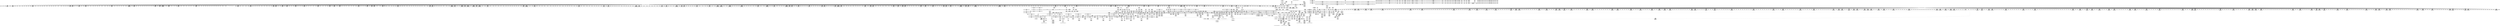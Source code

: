digraph {
	CE0x4558200 [shape=record,shape=Mrecord,label="{CE0x4558200|__llvm_gcov_indirect_counter_increment:exit|*SummSource*}"]
	CE0x45b4900 [shape=record,shape=Mrecord,label="{CE0x45b4900|56:_i8*,_:_CRE_559,560_}"]
	CE0x4536250 [shape=record,shape=Mrecord,label="{CE0x4536250|56:_i8*,_:_CRE_48,56_|*MultipleSource*|security/selinux/hooks.c,1769|Function::selinux_inode_unlink&Arg::dir::|Function::may_link&Arg::dir::}"]
	CE0x453c4e0 [shape=record,shape=Mrecord,label="{CE0x453c4e0|56:_i8*,_:_CRE_169,170_}"]
	CE0x45bdd30 [shape=record,shape=Mrecord,label="{CE0x45bdd30|56:_i8*,_:_CRE_889,890_}"]
	CE0x45521c0 [shape=record,shape=Mrecord,label="{CE0x45521c0|current_sid:tmp8|security/selinux/hooks.c,218}"]
	CE0x4531750 [shape=record,shape=Mrecord,label="{CE0x4531750|current_sid:tobool|security/selinux/hooks.c,218}"]
	CE0x45b7f30 [shape=record,shape=Mrecord,label="{CE0x45b7f30|56:_i8*,_:_CRE_610,611_}"]
	CE0x46055b0 [shape=record,shape=Mrecord,label="{CE0x46055b0|may_link:tmp27|security/selinux/hooks.c,1799|*SummSource*}"]
	CE0x45a0f50 [shape=record,shape=Mrecord,label="{CE0x45a0f50|104:_%struct.inode*,_:_CRE_172,173_}"]
	CE0x45275b0 [shape=record,shape=Mrecord,label="{CE0x45275b0|56:_i8*,_:_CRE_262,263_}"]
	CE0x45e44e0 [shape=record,shape=Mrecord,label="{CE0x45e44e0|current_sid:tmp18|security/selinux/hooks.c,218|*SummSink*}"]
	CE0x4577100 [shape=record,shape=Mrecord,label="{CE0x4577100|56:_i8*,_:_CRE_979,980_}"]
	CE0x45f2620 [shape=record,shape=Mrecord,label="{CE0x45f2620|i32_16777216|*Constant*}"]
	CE0x45a1080 [shape=record,shape=Mrecord,label="{CE0x45a1080|104:_%struct.inode*,_:_CRE_173,174_}"]
	CE0x45433b0 [shape=record,shape=Mrecord,label="{CE0x45433b0|i64*_getelementptr_inbounds_(_2_x_i64_,_2_x_i64_*___llvm_gcov_ctr222,_i64_0,_i64_1)|*Constant*|*SummSource*}"]
	CE0x460bf50 [shape=record,shape=Mrecord,label="{CE0x460bf50|i8*_getelementptr_inbounds_(_45_x_i8_,_45_x_i8_*_.str12,_i32_0,_i32_0)|*Constant*}"]
	CE0x4575ca0 [shape=record,shape=Mrecord,label="{CE0x4575ca0|56:_i8*,_:_CRE_906,907_}"]
	CE0x45abfc0 [shape=record,shape=Mrecord,label="{CE0x45abfc0|56:_i8*,_:_CRE_257,258_}"]
	CE0x45f2870 [shape=record,shape=Mrecord,label="{CE0x45f2870|i32_16777216|*Constant*|*SummSink*}"]
	CE0x45c8350 [shape=record,shape=Mrecord,label="{CE0x45c8350|28:_i32,_:_CRE_63,64_}"]
	CE0x4555a30 [shape=record,shape=Mrecord,label="{CE0x4555a30|__llvm_gcov_indirect_counter_increment:tmp2|*SummSink*}"]
	CE0x4605fc0 [shape=record,shape=Mrecord,label="{CE0x4605fc0|current_sid:tmp|*SummSource*}"]
	CE0x453f690 [shape=record,shape=Mrecord,label="{CE0x453f690|56:_i8*,_:_CRE_485,486_}"]
	CE0x45b0fc0 [shape=record,shape=Mrecord,label="{CE0x45b0fc0|56:_i8*,_:_CRE_416,424_|*MultipleSource*|*LoadInst*|security/selinux/hooks.c,1770|security/selinux/hooks.c,1770}"]
	CE0x45b65b0 [shape=record,shape=Mrecord,label="{CE0x45b65b0|56:_i8*,_:_CRE_586,587_}"]
	CE0x4579490 [shape=record,shape=Mrecord,label="{CE0x4579490|56:_i8*,_:_CRE_96,104_|*MultipleSource*|*LoadInst*|security/selinux/hooks.c,1770|security/selinux/hooks.c,1770}"]
	CE0x45c7150 [shape=record,shape=Mrecord,label="{CE0x45c7150|28:_i32,_:_CRE_40,44_|*MultipleSource*|*LoadInst*|security/selinux/hooks.c,1769|security/selinux/hooks.c,1769|security/selinux/hooks.c,1777}"]
	CE0x45b5e40 [shape=record,shape=Mrecord,label="{CE0x45b5e40|56:_i8*,_:_CRE_579,580_}"]
	CE0x4522830 [shape=record,shape=Mrecord,label="{CE0x4522830|selinux_inode_unlink:tmp2|*SummSource*}"]
	CE0x45e8b20 [shape=record,shape=Mrecord,label="{CE0x45e8b20|current_sid:sid|security/selinux/hooks.c,220}"]
	CE0x4527440 [shape=record,shape=Mrecord,label="{CE0x4527440|56:_i8*,_:_CRE_260,261_}"]
	CE0x457b7f0 [shape=record,shape=Mrecord,label="{CE0x457b7f0|56:_i8*,_:_CRE_190,191_}"]
	CE0x45a1410 [shape=record,shape=Mrecord,label="{CE0x45a1410|104:_%struct.inode*,_:_CRE_176,177_}"]
	CE0x45a4ab0 [shape=record,shape=Mrecord,label="{CE0x45a4ab0|104:_%struct.inode*,_:_CRE_222,223_}"]
	CE0x45a5590 [shape=record,shape=Mrecord,label="{CE0x45a5590|104:_%struct.inode*,_:_CRE_264,272_|*MultipleSource*|security/selinux/hooks.c,1770|Function::may_link&Arg::dentry::|Function::selinux_inode_unlink&Arg::dentry::}"]
	CE0x4532170 [shape=record,shape=Mrecord,label="{CE0x4532170|56:_i8*,_:_CRE_167,168_}"]
	CE0x45d0830 [shape=record,shape=Mrecord,label="{CE0x45d0830|_call_void___llvm_gcov_indirect_counter_increment(i32*___llvm_gcov_global_state_pred221,_i64**_getelementptr_inbounds_(_4_x_i64*_,_4_x_i64*_*___llvm_gcda_edge_table220,_i64_0,_i64_1)),_!dbg_!27742|security/selinux/hooks.c,1783|*SummSource*}"]
	CE0x45b4a10 [shape=record,shape=Mrecord,label="{CE0x45b4a10|56:_i8*,_:_CRE_560,561_}"]
	CE0x45d7650 [shape=record,shape=Mrecord,label="{CE0x45d7650|may_link:conv3|security/selinux/hooks.c,1776|*SummSink*}"]
	CE0x45b8040 [shape=record,shape=Mrecord,label="{CE0x45b8040|56:_i8*,_:_CRE_611,612_}"]
	CE0x452ada0 [shape=record,shape=Mrecord,label="{CE0x452ada0|56:_i8*,_:_CRE_977,978_}"]
	CE0x45442a0 [shape=record,shape=Mrecord,label="{CE0x45442a0|may_link:sw.bb7}"]
	CE0x45ac620 [shape=record,shape=Mrecord,label="{CE0x45ac620|56:_i8*,_:_CRE_263,264_}"]
	CE0x459bcf0 [shape=record,shape=Mrecord,label="{CE0x459bcf0|may_link:d_inode|security/selinux/hooks.c,1770|*SummSink*}"]
	CE0x45cc7d0 [shape=record,shape=Mrecord,label="{CE0x45cc7d0|28:_i32,_:_CRE_152,160_|*MultipleSource*|*LoadInst*|security/selinux/hooks.c,1769|security/selinux/hooks.c,1769|security/selinux/hooks.c,1777}"]
	CE0x45b7af0 [shape=record,shape=Mrecord,label="{CE0x45b7af0|56:_i8*,_:_CRE_606,607_}"]
	CE0x457c5c0 [shape=record,shape=Mrecord,label="{CE0x457c5c0|56:_i8*,_:_CRE_203,204_}"]
	CE0x45aea40 [shape=record,shape=Mrecord,label="{CE0x45aea40|56:_i8*,_:_CRE_297,298_}"]
	CE0x4572010 [shape=record,shape=Mrecord,label="{CE0x4572010|56:_i8*,_:_CRE_888,889_}"]
	CE0x45b1530 [shape=record,shape=Mrecord,label="{CE0x45b1530|56:_i8*,_:_CRE_440,448_|*MultipleSource*|*LoadInst*|security/selinux/hooks.c,1770|security/selinux/hooks.c,1770}"]
	CE0x455d080 [shape=record,shape=Mrecord,label="{CE0x455d080|56:_i8*,_:_CRE_176,177_}"]
	CE0x4542160 [shape=record,shape=Mrecord,label="{CE0x4542160|56:_i8*,_:_CRE_578,579_}"]
	CE0x4521830 [shape=record,shape=Mrecord,label="{CE0x4521830|i64*_getelementptr_inbounds_(_14_x_i64_,_14_x_i64_*___llvm_gcov_ctr219,_i64_0,_i64_0)|*Constant*|*SummSource*}"]
	CE0x45b4500 [shape=record,shape=Mrecord,label="{CE0x45b4500|56:_i8*,_:_CRE_555,556_}"]
	CE0x4601eb0 [shape=record,shape=Mrecord,label="{CE0x4601eb0|may_link:call11|security/selinux/hooks.c,1797}"]
	CE0x45feca0 [shape=record,shape=Mrecord,label="{CE0x45feca0|__llvm_gcov_indirect_counter_increment:tmp5|*SummSource*}"]
	CE0x45e1b30 [shape=record,shape=Mrecord,label="{CE0x45e1b30|may_link:tmp16|security/selinux/hooks.c,1786|*SummSource*}"]
	CE0x45e50d0 [shape=record,shape=Mrecord,label="{CE0x45e50d0|current_sid:tmp20|security/selinux/hooks.c,218|*SummSource*}"]
	CE0x457f000 [shape=record,shape=Mrecord,label="{CE0x457f000|56:_i8*,_:_CRE_80,88_|*MultipleSource*|*LoadInst*|security/selinux/hooks.c,1770|security/selinux/hooks.c,1770}"]
	CE0x45c9850 [shape=record,shape=Mrecord,label="{CE0x45c9850|28:_i32,_:_CRE_84,85_}"]
	CE0x4547640 [shape=record,shape=Mrecord,label="{CE0x4547640|_call_void_mcount()_#3}"]
	"CONST[source:0(mediator),value:2(dynamic)][purpose:{operation}][SrcIdx:13]"
	CE0x4521790 [shape=record,shape=Mrecord,label="{CE0x4521790|i64*_getelementptr_inbounds_(_14_x_i64_,_14_x_i64_*___llvm_gcov_ctr219,_i64_0,_i64_0)|*Constant*}"]
	CE0x457c070 [shape=record,shape=Mrecord,label="{CE0x457c070|56:_i8*,_:_CRE_198,199_}"]
	CE0x45ad610 [shape=record,shape=Mrecord,label="{CE0x45ad610|56:_i8*,_:_CRE_278,279_}"]
	CE0x45a6280 [shape=record,shape=Mrecord,label="{CE0x45a6280|104:_%struct.inode*,_:_CRE_305,306_}"]
	CE0x4544810 [shape=record,shape=Mrecord,label="{CE0x4544810|may_link:tmp1}"]
	CE0x45478d0 [shape=record,shape=Mrecord,label="{CE0x45478d0|_call_void_mcount()_#3|*SummSource*}"]
	CE0x45799e0 [shape=record,shape=Mrecord,label="{CE0x45799e0|56:_i8*,_:_CRE_120,128_|*MultipleSource*|*LoadInst*|security/selinux/hooks.c,1770|security/selinux/hooks.c,1770}"]
	CE0x45c7d50 [shape=record,shape=Mrecord,label="{CE0x45c7d50|28:_i32,_:_CRE_57,58_}"]
	CE0x45ca350 [shape=record,shape=Mrecord,label="{CE0x45ca350|28:_i32,_:_CRE_95,96_}"]
	CE0x4542a20 [shape=record,shape=Mrecord,label="{CE0x4542a20|56:_i8*,_:_CRE_194,195_}"]
	CE0x4577560 [shape=record,shape=Mrecord,label="{CE0x4577560|56:_i8*,_:_CRE_984,988_|*MultipleSource*|security/selinux/hooks.c,1769|Function::selinux_inode_unlink&Arg::dir::|Function::may_link&Arg::dir::}"]
	CE0x454b570 [shape=record,shape=Mrecord,label="{CE0x454b570|may_link:sw.default|*SummSource*}"]
	CE0x45c8b50 [shape=record,shape=Mrecord,label="{CE0x45c8b50|28:_i32,_:_CRE_71,72_}"]
	CE0x452cc40 [shape=record,shape=Mrecord,label="{CE0x452cc40|may_link:if.then|*SummSource*}"]
	CE0x45cbcf0 [shape=record,shape=Mrecord,label="{CE0x45cbcf0|28:_i32,_:_CRE_116,117_}"]
	CE0x45d9990 [shape=record,shape=Mrecord,label="{CE0x45d9990|i32_(i32,_i32,_i16,_i32,_%struct.common_audit_data*)*_bitcast_(i32_(i32,_i32,_i16,_i32,_%struct.common_audit_data.495*)*_avc_has_perm_to_i32_(i32,_i32,_i16,_i32,_%struct.common_audit_data*)*)|*Constant*|*SummSink*}"]
	CE0x4575ec0 [shape=record,shape=Mrecord,label="{CE0x4575ec0|56:_i8*,_:_CRE_908,909_}"]
	CE0x45aaf50 [shape=record,shape=Mrecord,label="{CE0x45aaf50|56:_i8*,_:_CRE_242,243_}"]
	CE0x45f6cc0 [shape=record,shape=Mrecord,label="{CE0x45f6cc0|28:_i32,_32:_i16,_:_CRE_32,34_|*MultipleSource*|security/selinux/hooks.c,1797|security/selinux/hooks.c,1770|security/selinux/hooks.c,1770}"]
	CE0x45caac0 [shape=record,shape=Mrecord,label="{CE0x45caac0|28:_i32,_:_CRE_102,103_}"]
	CE0x45ae3e0 [shape=record,shape=Mrecord,label="{CE0x45ae3e0|56:_i8*,_:_CRE_291,292_}"]
	CE0x4644580 [shape=record,shape=Mrecord,label="{CE0x4644580|i64*_getelementptr_inbounds_(_2_x_i64_,_2_x_i64_*___llvm_gcov_ctr98,_i64_0,_i64_0)|*Constant*}"]
	CE0x45e6f20 [shape=record,shape=Mrecord,label="{CE0x45e6f20|COLLAPSED:_GCMRE_current_task_external_global_%struct.task_struct*:_elem_0::|security/selinux/hooks.c,218}"]
	CE0x45d0450 [shape=record,shape=Mrecord,label="{CE0x45d0450|i32_2|*Constant*|*SummSink*}"]
	CE0x45bcb20 [shape=record,shape=Mrecord,label="{CE0x45bcb20|56:_i8*,_:_CRE_872,873_}"]
	CE0x4532650 [shape=record,shape=Mrecord,label="{CE0x4532650|56:_i8*,_:_CRE_173,174_}"]
	CE0x4558900 [shape=record,shape=Mrecord,label="{CE0x4558900|56:_i8*,_:_CRE_290,291_}"]
	CE0x45b9320 [shape=record,shape=Mrecord,label="{CE0x45b9320|56:_i8*,_:_CRE_648,656_|*MultipleSource*|*LoadInst*|security/selinux/hooks.c,1770|security/selinux/hooks.c,1770}"]
	CE0x45487c0 [shape=record,shape=Mrecord,label="{CE0x45487c0|may_link:tmp11|security/selinux/hooks.c,1778}"]
	CE0x45c4af0 [shape=record,shape=Mrecord,label="{CE0x45c4af0|may_link:tmp6|security/selinux/hooks.c,1770|*SummSource*}"]
	CE0x45be170 [shape=record,shape=Mrecord,label="{CE0x45be170|56:_i8*,_:_CRE_893,894_}"]
	CE0x45a7e30 [shape=record,shape=Mrecord,label="{CE0x45a7e30|__llvm_gcov_indirect_counter_increment:entry|*SummSink*}"]
	CE0x457c290 [shape=record,shape=Mrecord,label="{CE0x457c290|56:_i8*,_:_CRE_200,201_}"]
	CE0x45d58a0 [shape=record,shape=Mrecord,label="{CE0x45d58a0|i64_2097152|*Constant*}"]
	CE0x45300f0 [shape=record,shape=Mrecord,label="{CE0x45300f0|56:_i8*,_:_CRE_157,158_}"]
	CE0x45fe1a0 [shape=record,shape=Mrecord,label="{CE0x45fe1a0|i64_3|*Constant*}"]
	CE0x45423b0 [shape=record,shape=Mrecord,label="{CE0x45423b0|current_sid:if.end|*SummSource*}"]
	CE0x459cb50 [shape=record,shape=Mrecord,label="{CE0x459cb50|i64**_getelementptr_inbounds_(_4_x_i64*_,_4_x_i64*_*___llvm_gcda_edge_table220,_i64_0,_i64_2)|*Constant*}"]
	CE0x459ec80 [shape=record,shape=Mrecord,label="{CE0x459ec80|104:_%struct.inode*,_:_CRE_145,146_}"]
	CE0x45ada50 [shape=record,shape=Mrecord,label="{CE0x45ada50|56:_i8*,_:_CRE_282,283_}"]
	CE0x45a4d10 [shape=record,shape=Mrecord,label="{CE0x45a4d10|104:_%struct.inode*,_:_CRE_224,232_|*MultipleSource*|security/selinux/hooks.c,1770|Function::may_link&Arg::dentry::|Function::selinux_inode_unlink&Arg::dentry::}"]
	CE0x459a1e0 [shape=record,shape=Mrecord,label="{CE0x459a1e0|current_sid:tmp7|security/selinux/hooks.c,218|*SummSink*}"]
	CE0x457ee40 [shape=record,shape=Mrecord,label="{CE0x457ee40|56:_i8*,_:_CRE_76,80_|*MultipleSource*|*LoadInst*|security/selinux/hooks.c,1770|security/selinux/hooks.c,1770}"]
	CE0x4548be0 [shape=record,shape=Mrecord,label="{CE0x4548be0|may_link:tmp10|security/selinux/hooks.c,1778|*SummSource*}"]
	CE0x45a6060 [shape=record,shape=Mrecord,label="{CE0x45a6060|104:_%struct.inode*,_:_CRE_304,305_}"]
	CE0x4540ca0 [shape=record,shape=Mrecord,label="{CE0x4540ca0|56:_i8*,_:_CRE_553,554_}"]
	CE0x45e17c0 [shape=record,shape=Mrecord,label="{CE0x45e17c0|_call_void___llvm_gcov_indirect_counter_increment(i32*___llvm_gcov_global_state_pred221,_i64**_getelementptr_inbounds_(_4_x_i64*_,_4_x_i64*_*___llvm_gcda_edge_table220,_i64_0,_i64_0)),_!dbg_!27749|security/selinux/hooks.c,1793|*SummSink*}"]
	CE0x45a8bb0 [shape=record,shape=Mrecord,label="{CE0x45a8bb0|__llvm_gcov_indirect_counter_increment:counters|Function::__llvm_gcov_indirect_counter_increment&Arg::counters::|*SummSink*}"]
	CE0x4571460 [shape=record,shape=Mrecord,label="{CE0x4571460|56:_i8*,_:_CRE_877,878_}"]
	CE0x4527820 [shape=record,shape=Mrecord,label="{CE0x4527820|56:_i8*,_:_CRE_265,266_}"]
	CE0x45bd180 [shape=record,shape=Mrecord,label="{CE0x45bd180|56:_i8*,_:_CRE_878,879_}"]
	CE0x459f4a0 [shape=record,shape=Mrecord,label="{CE0x459f4a0|104:_%struct.inode*,_:_CRE_151,152_}"]
	CE0x4570130 [shape=record,shape=Mrecord,label="{CE0x4570130|56:_i8*,_:_CRE_848,856_|*MultipleSource*|security/selinux/hooks.c,1769|Function::selinux_inode_unlink&Arg::dir::|Function::may_link&Arg::dir::}"]
	CE0x45abb80 [shape=record,shape=Mrecord,label="{CE0x45abb80|56:_i8*,_:_CRE_253,254_}"]
	CE0x457d1a0 [shape=record,shape=Mrecord,label="{CE0x457d1a0|56:_i8*,_:_CRE_232,236_|*MultipleSource*|*LoadInst*|security/selinux/hooks.c,1770|security/selinux/hooks.c,1770}"]
	CE0x45470b0 [shape=record,shape=Mrecord,label="{CE0x45470b0|_ret_i32_%tmp24,_!dbg_!27742|security/selinux/hooks.c,220}"]
	CE0x45d7970 [shape=record,shape=Mrecord,label="{CE0x45d7970|i32_3|*Constant*|*SummSource*}"]
	CE0x4531950 [shape=record,shape=Mrecord,label="{CE0x4531950|current_sid:tobool|security/selinux/hooks.c,218|*SummSource*}"]
	CE0x631bd50 [shape=record,shape=Mrecord,label="{CE0x631bd50|selinux_inode_unlink:call|security/selinux/hooks.c,2774|*SummSource*}"]
	CE0x45a4260 [shape=record,shape=Mrecord,label="{CE0x45a4260|104:_%struct.inode*,_:_CRE_215,216_}"]
	CE0x6204110 [shape=record,shape=Mrecord,label="{CE0x6204110|selinux_inode_unlink:tmp3|*SummSource*}"]
	CE0x456bf50 [shape=record,shape=Mrecord,label="{CE0x456bf50|56:_i8*,_:_CRE_600,601_}"]
	CE0x4542090 [shape=record,shape=Mrecord,label="{CE0x4542090|56:_i8*,_:_CRE_577,578_}"]
	CE0x457a660 [shape=record,shape=Mrecord,label="{CE0x457a660|56:_i8*,_:_CRE_144,145_}"]
	CE0x4548550 [shape=record,shape=Mrecord,label="{CE0x4548550|56:_i8*,_:_CRE_141,142_}"]
	CE0x45a76d0 [shape=record,shape=Mrecord,label="{CE0x45a76d0|GLOBAL:__llvm_gcov_indirect_counter_increment|*Constant*}"]
	CE0x45b0880 [shape=record,shape=Mrecord,label="{CE0x45b0880|56:_i8*,_:_CRE_384,388_|*MultipleSource*|*LoadInst*|security/selinux/hooks.c,1770|security/selinux/hooks.c,1770}"]
	CE0x4601560 [shape=record,shape=Mrecord,label="{CE0x4601560|current_sid:do.end}"]
	CE0x4579f80 [shape=record,shape=Mrecord,label="{CE0x4579f80|56:_i8*,_:_CRE_138,139_}"]
	CE0x4570ab0 [shape=record,shape=Mrecord,label="{CE0x4570ab0|56:_i8*,_:_CRE_867,868_}"]
	CE0x45d5ba0 [shape=record,shape=Mrecord,label="{CE0x45d5ba0|i64_1048576|*Constant*}"]
	CE0x45af2c0 [shape=record,shape=Mrecord,label="{CE0x45af2c0|56:_i8*,_:_CRE_305,306_}"]
	CE0x4547800 [shape=record,shape=Mrecord,label="{CE0x4547800|may_link:ad|security/selinux/hooks.c, 1764|*SummSink*}"]
	CE0x45e0540 [shape=record,shape=Mrecord,label="{CE0x45e0540|i64*_getelementptr_inbounds_(_14_x_i64_,_14_x_i64_*___llvm_gcov_ctr219,_i64_0,_i64_10)|*Constant*}"]
	CE0x4542560 [shape=record,shape=Mrecord,label="{CE0x4542560|current_sid:bb}"]
	CE0x4570f10 [shape=record,shape=Mrecord,label="{CE0x4570f10|56:_i8*,_:_CRE_872,873_}"]
	CE0x4570b60 [shape=record,shape=Mrecord,label="{CE0x4570b60|56:_i8*,_:_CRE_868,869_}"]
	CE0x460afd0 [shape=record,shape=Mrecord,label="{CE0x460afd0|i8*_getelementptr_inbounds_(_25_x_i8_,_25_x_i8_*_.str3,_i32_0,_i32_0)|*Constant*}"]
	CE0x45bd3a0 [shape=record,shape=Mrecord,label="{CE0x45bd3a0|56:_i8*,_:_CRE_880,881_}"]
	CE0x452fe80 [shape=record,shape=Mrecord,label="{CE0x452fe80|56:_i8*,_:_CRE_154,155_}"]
	CE0x45a38e0 [shape=record,shape=Mrecord,label="{CE0x45a38e0|104:_%struct.inode*,_:_CRE_207,208_}"]
	CE0x45cbad0 [shape=record,shape=Mrecord,label="{CE0x45cbad0|28:_i32,_:_CRE_114,115_}"]
	CE0x4546610 [shape=record,shape=Mrecord,label="{CE0x4546610|56:_i8*,_:_CRE_76,80_|*MultipleSource*|security/selinux/hooks.c,1769|Function::selinux_inode_unlink&Arg::dir::|Function::may_link&Arg::dir::}"]
	CE0x453f280 [shape=record,shape=Mrecord,label="{CE0x453f280|56:_i8*,_:_CRE_480,481_}"]
	CE0x4531370 [shape=record,shape=Mrecord,label="{CE0x4531370|56:_i8*,_:_CRE_256,257_}"]
	CE0x4522e60 [shape=record,shape=Mrecord,label="{CE0x4522e60|selinux_inode_unlink:tmp1|*SummSource*}"]
	CE0x460bab0 [shape=record,shape=Mrecord,label="{CE0x460bab0|i32_218|*Constant*|*SummSink*}"]
	CE0x45b7e20 [shape=record,shape=Mrecord,label="{CE0x45b7e20|56:_i8*,_:_CRE_609,610_}"]
	CE0x45b2520 [shape=record,shape=Mrecord,label="{CE0x45b2520|56:_i8*,_:_CRE_480,481_}"]
	CE0x4533e70 [shape=record,shape=Mrecord,label="{CE0x4533e70|i64*_getelementptr_inbounds_(_2_x_i64_,_2_x_i64_*___llvm_gcov_ctr222,_i64_0,_i64_1)|*Constant*}"]
	CE0x459e0b0 [shape=record,shape=Mrecord,label="{CE0x459e0b0|104:_%struct.inode*,_:_CRE_91,92_}"]
	CE0x4529fd0 [shape=record,shape=Mrecord,label="{CE0x4529fd0|56:_i8*,_:_CRE_933,934_}"]
	CE0x45e2950 [shape=record,shape=Mrecord,label="{CE0x45e2950|may_link:tmp18|security/selinux/hooks.c,1789}"]
	CE0x459c400 [shape=record,shape=Mrecord,label="{CE0x459c400|may_link:tmp14|security/selinux/hooks.c,1783|*SummSource*}"]
	CE0x457e3c0 [shape=record,shape=Mrecord,label="{CE0x457e3c0|56:_i8*,_:_CRE_32,40_|*MultipleSource*|*LoadInst*|security/selinux/hooks.c,1770|security/selinux/hooks.c,1770}"]
	CE0x45b4330 [shape=record,shape=Mrecord,label="{CE0x45b4330|56:_i8*,_:_CRE_554,555_}"]
	CE0x45438c0 [shape=record,shape=Mrecord,label="{CE0x45438c0|may_link:sw.default}"]
	CE0x45289e0 [shape=record,shape=Mrecord,label="{CE0x45289e0|56:_i8*,_:_CRE_212,216_|*MultipleSource*|security/selinux/hooks.c,1769|Function::selinux_inode_unlink&Arg::dir::|Function::may_link&Arg::dir::}"]
	CE0x457be50 [shape=record,shape=Mrecord,label="{CE0x457be50|56:_i8*,_:_CRE_196,197_}"]
	CE0x45ca450 [shape=record,shape=Mrecord,label="{CE0x45ca450|28:_i32,_:_CRE_96,97_}"]
	CE0x4572bc0 [shape=record,shape=Mrecord,label="{CE0x4572bc0|56:_i8*,_:_CRE_899,900_}"]
	CE0x45b88c0 [shape=record,shape=Mrecord,label="{CE0x45b88c0|56:_i8*,_:_CRE_619,620_}"]
	CE0x45f1a00 [shape=record,shape=Mrecord,label="{CE0x45f1a00|i32_1024|*Constant*|*SummSource*}"]
	CE0x460b7d0 [shape=record,shape=Mrecord,label="{CE0x460b7d0|i32_218|*Constant*}"]
	CE0x45b9520 [shape=record,shape=Mrecord,label="{CE0x45b9520|56:_i8*,_:_CRE_656,664_|*MultipleSource*|*LoadInst*|security/selinux/hooks.c,1770|security/selinux/hooks.c,1770}"]
	CE0x456d130 [shape=record,shape=Mrecord,label="{CE0x456d130|56:_i8*,_:_CRE_622,623_}"]
	CE0x45c9350 [shape=record,shape=Mrecord,label="{CE0x45c9350|28:_i32,_:_CRE_79,80_}"]
	CE0x4576520 [shape=record,shape=Mrecord,label="{CE0x4576520|56:_i8*,_:_CRE_914,915_}"]
	CE0x4553560 [shape=record,shape=Mrecord,label="{CE0x4553560|current_sid:tmp1}"]
	CE0x45cb360 [shape=record,shape=Mrecord,label="{CE0x45cb360|28:_i32,_:_CRE_107,108_}"]
	CE0x4579290 [shape=record,shape=Mrecord,label="{CE0x4579290|56:_i8*,_:_CRE_88,96_|*MultipleSource*|*LoadInst*|security/selinux/hooks.c,1770|security/selinux/hooks.c,1770}"]
	CE0x45c2f20 [shape=record,shape=Mrecord,label="{CE0x45c2f20|56:_i8*,_:_CRE_976,977_}"]
	CE0x45c3800 [shape=record,shape=Mrecord,label="{CE0x45c3800|56:_i8*,_:_CRE_977,978_}"]
	CE0x457bd40 [shape=record,shape=Mrecord,label="{CE0x457bd40|56:_i8*,_:_CRE_195,196_}"]
	CE0x45c5f90 [shape=record,shape=Mrecord,label="{CE0x45c5f90|28:_i32,_:_CRE_12,13_}"]
	CE0x4534e60 [shape=record,shape=Mrecord,label="{CE0x4534e60|i64*_getelementptr_inbounds_(_2_x_i64_,_2_x_i64_*___llvm_gcov_ctr222,_i64_0,_i64_0)|*Constant*|*SummSink*}"]
	CE0x45311d0 [shape=record,shape=Mrecord,label="{CE0x45311d0|56:_i8*,_:_CRE_254,255_}"]
	CE0x45a2380 [shape=record,shape=Mrecord,label="{CE0x45a2380|104:_%struct.inode*,_:_CRE_189,190_}"]
	CE0x454dc50 [shape=record,shape=Mrecord,label="{CE0x454dc50|56:_i8*,_:_CRE_24,32_|*MultipleSource*|security/selinux/hooks.c,1769|Function::selinux_inode_unlink&Arg::dir::|Function::may_link&Arg::dir::}"]
	CE0x4527150 [shape=record,shape=Mrecord,label="{CE0x4527150|may_link:tmp|*SummSink*}"]
	CE0x45ad1d0 [shape=record,shape=Mrecord,label="{CE0x45ad1d0|56:_i8*,_:_CRE_274,275_}"]
	CE0x4571ce0 [shape=record,shape=Mrecord,label="{CE0x4571ce0|56:_i8*,_:_CRE_885,886_}"]
	CE0x45fe340 [shape=record,shape=Mrecord,label="{CE0x45fe340|i64_3|*Constant*|*SummSink*}"]
	CE0x45cb7a0 [shape=record,shape=Mrecord,label="{CE0x45cb7a0|28:_i32,_:_CRE_111,112_}"]
	CE0x45506c0 [shape=record,shape=Mrecord,label="{CE0x45506c0|current_sid:tmp12|security/selinux/hooks.c,218|*SummSource*}"]
	CE0x4550970 [shape=record,shape=Mrecord,label="{CE0x4550970|i64*_getelementptr_inbounds_(_11_x_i64_,_11_x_i64_*___llvm_gcov_ctr125,_i64_0,_i64_6)|*Constant*}"]
	CE0x4545ba0 [shape=record,shape=Mrecord,label="{CE0x4545ba0|may_link:return}"]
	CE0x45b6b00 [shape=record,shape=Mrecord,label="{CE0x45b6b00|56:_i8*,_:_CRE_591,592_}"]
	CE0x45ac730 [shape=record,shape=Mrecord,label="{CE0x45ac730|56:_i8*,_:_CRE_264,265_}"]
	CE0x45585c0 [shape=record,shape=Mrecord,label="{CE0x45585c0|56:_i8*,_:_CRE_286,287_}"]
	CE0x45c29d0 [shape=record,shape=Mrecord,label="{CE0x45c29d0|56:_i8*,_:_CRE_931,932_}"]
	CE0x4653410 [shape=record,shape=Mrecord,label="{CE0x4653410|%struct.task_struct*_(%struct.task_struct**)*_asm_movq_%gs:$_1:P_,$0_,_r,im,_dirflag_,_fpsr_,_flags_|*SummSource*}"]
	CE0x45e85b0 [shape=record,shape=Mrecord,label="{CE0x45e85b0|current_sid:tmp23|security/selinux/hooks.c,218|*SummSink*}"]
	CE0x4542e30 [shape=record,shape=Mrecord,label="{CE0x4542e30|56:_i8*,_:_CRE_199,200_}"]
	CE0x45c7c80 [shape=record,shape=Mrecord,label="{CE0x45c7c80|28:_i32,_:_CRE_56,57_}"]
	CE0x45bda00 [shape=record,shape=Mrecord,label="{CE0x45bda00|56:_i8*,_:_CRE_886,887_}"]
	CE0x4596980 [shape=record,shape=Mrecord,label="{CE0x4596980|current_sid:tmp1|*SummSink*}"]
	CE0x45a2bd0 [shape=record,shape=Mrecord,label="{CE0x45a2bd0|104:_%struct.inode*,_:_CRE_196,197_}"]
	CE0x45541a0 [shape=record,shape=Mrecord,label="{CE0x45541a0|current_sid:tmp15|security/selinux/hooks.c,218}"]
	CE0x45cfec0 [shape=record,shape=Mrecord,label="{CE0x45cfec0|i32_2|*Constant*}"]
	CE0x452d1f0 [shape=record,shape=Mrecord,label="{CE0x452d1f0|may_link:dentry|Function::may_link&Arg::dentry::|*SummSink*}"]
	CE0x460aa10 [shape=record,shape=Mrecord,label="{CE0x460aa10|_call_void_lockdep_rcu_suspicious(i8*_getelementptr_inbounds_(_25_x_i8_,_25_x_i8_*_.str3,_i32_0,_i32_0),_i32_218,_i8*_getelementptr_inbounds_(_45_x_i8_,_45_x_i8_*_.str12,_i32_0,_i32_0))_#10,_!dbg_!27727|security/selinux/hooks.c,218}"]
	CE0x4578dd0 [shape=record,shape=Mrecord,label="{CE0x4578dd0|104:_%struct.inode*,_:_CRE_319,320_}"]
	CE0x45c4920 [shape=record,shape=Mrecord,label="{CE0x45c4920|may_link:tmp5|security/selinux/hooks.c,1770|*SummSink*}"]
	CE0x45df430 [shape=record,shape=Mrecord,label="{CE0x45df430|__llvm_gcov_indirect_counter_increment:bb|*SummSink*}"]
	CE0x456e830 [shape=record,shape=Mrecord,label="{CE0x456e830|56:_i8*,_:_CRE_728,736_|*MultipleSource*|security/selinux/hooks.c,1769|Function::selinux_inode_unlink&Arg::dir::|Function::may_link&Arg::dir::}"]
	CE0x4579650 [shape=record,shape=Mrecord,label="{CE0x4579650|56:_i8*,_:_CRE_104,112_|*MultipleSource*|*LoadInst*|security/selinux/hooks.c,1770|security/selinux/hooks.c,1770}"]
	CE0x454f780 [shape=record,shape=Mrecord,label="{CE0x454f780|current_sid:tmp9|security/selinux/hooks.c,218|*SummSink*}"]
	CE0x45ba910 [shape=record,shape=Mrecord,label="{CE0x45ba910|56:_i8*,_:_CRE_744,752_|*MultipleSource*|*LoadInst*|security/selinux/hooks.c,1770|security/selinux/hooks.c,1770}"]
	CE0x456c1c0 [shape=record,shape=Mrecord,label="{CE0x456c1c0|56:_i8*,_:_CRE_603,604_}"]
	CE0x45aef90 [shape=record,shape=Mrecord,label="{CE0x45aef90|56:_i8*,_:_CRE_302,303_}"]
	CE0x45cb580 [shape=record,shape=Mrecord,label="{CE0x45cb580|28:_i32,_:_CRE_109,110_}"]
	CE0x45c47c0 [shape=record,shape=Mrecord,label="{CE0x45c47c0|may_link:tmp6|security/selinux/hooks.c,1770}"]
	CE0x4556120 [shape=record,shape=Mrecord,label="{CE0x4556120|56:_i8*,_:_CRE_301,302_}"]
	CE0x45b64a0 [shape=record,shape=Mrecord,label="{CE0x45b64a0|56:_i8*,_:_CRE_585,586_}"]
	CE0x456c290 [shape=record,shape=Mrecord,label="{CE0x456c290|56:_i8*,_:_CRE_604,605_}"]
	CE0x45e77a0 [shape=record,shape=Mrecord,label="{CE0x45e77a0|i32_22|*Constant*}"]
	CE0x45a8d20 [shape=record,shape=Mrecord,label="{CE0x45a8d20|_ret_void|*SummSource*}"]
	CE0x4535600 [shape=record,shape=Mrecord,label="{CE0x4535600|COLLAPSED:_GIRE_selinux_xfrm_refcount_global_%struct.atomic_t_zeroinitializer,_align_4:_elem_0:default:}"]
	CE0x4528320 [shape=record,shape=Mrecord,label="{CE0x4528320|56:_i8*,_:_CRE_284,285_}"]
	CE0x45ca150 [shape=record,shape=Mrecord,label="{CE0x45ca150|28:_i32,_:_CRE_93,94_}"]
	CE0x45c66a0 [shape=record,shape=Mrecord,label="{CE0x45c66a0|28:_i32,_:_CRE_20,21_}"]
	CE0x452fce0 [shape=record,shape=Mrecord,label="{CE0x452fce0|56:_i8*,_:_CRE_152,153_}"]
	CE0x45231d0 [shape=record,shape=Mrecord,label="{CE0x45231d0|selinux_inode_unlink:entry}"]
	CE0x45c5a40 [shape=record,shape=Mrecord,label="{CE0x45c5a40|may_link:tmp7|security/selinux/hooks.c,1777|*SummSink*}"]
	CE0x4559be0 [shape=record,shape=Mrecord,label="{CE0x4559be0|current_sid:tobool1|security/selinux/hooks.c,218|*SummSource*}"]
	CE0x45537a0 [shape=record,shape=Mrecord,label="{CE0x45537a0|i64*_getelementptr_inbounds_(_11_x_i64_,_11_x_i64_*___llvm_gcov_ctr125,_i64_0,_i64_1)|*Constant*}"]
	CE0x453b710 [shape=record,shape=Mrecord,label="{CE0x453b710|56:_i8*,_:_CRE_156,157_}"]
	CE0x45479b0 [shape=record,shape=Mrecord,label="{CE0x45479b0|i64_1|*Constant*}"]
	CE0x455bbb0 [shape=record,shape=Mrecord,label="{CE0x455bbb0|56:_i8*,_:_CRE_112,120_|*MultipleSource*|security/selinux/hooks.c,1769|Function::selinux_inode_unlink&Arg::dir::|Function::may_link&Arg::dir::}"]
	CE0x45d9ea0 [shape=record,shape=Mrecord,label="{CE0x45d9ea0|avc_has_perm:entry|*SummSink*}"]
	CE0x4530ab0 [shape=record,shape=Mrecord,label="{CE0x4530ab0|56:_i8*,_:_CRE_245,246_}"]
	CE0x45f5610 [shape=record,shape=Mrecord,label="{CE0x45f5610|may_link:tmp24|security/selinux/hooks.c,1797|*SummSink*}"]
	CE0x4604f70 [shape=record,shape=Mrecord,label="{CE0x4604f70|i64*_getelementptr_inbounds_(_14_x_i64_,_14_x_i64_*___llvm_gcov_ctr219,_i64_0,_i64_13)|*Constant*|*SummSource*}"]
	CE0x45405a0 [shape=record,shape=Mrecord,label="{CE0x45405a0|56:_i8*,_:_CRE_536,540_|*MultipleSource*|security/selinux/hooks.c,1769|Function::selinux_inode_unlink&Arg::dir::|Function::may_link&Arg::dir::}"]
	CE0x456e2f0 [shape=record,shape=Mrecord,label="{CE0x456e2f0|56:_i8*,_:_CRE_696,704_|*MultipleSource*|security/selinux/hooks.c,1769|Function::selinux_inode_unlink&Arg::dir::|Function::may_link&Arg::dir::}"]
	CE0x45b8480 [shape=record,shape=Mrecord,label="{CE0x45b8480|56:_i8*,_:_CRE_615,616_}"]
	CE0x45a6870 [shape=record,shape=Mrecord,label="{CE0x45a6870|may_link:tmp3|security/selinux/hooks.c,1769|*SummSource*}"]
	CE0x462a4c0 [shape=record,shape=Mrecord,label="{CE0x462a4c0|get_current:tmp3|*SummSink*}"]
	CE0x45ad3f0 [shape=record,shape=Mrecord,label="{CE0x45ad3f0|56:_i8*,_:_CRE_276,277_}"]
	CE0x4576850 [shape=record,shape=Mrecord,label="{CE0x4576850|56:_i8*,_:_CRE_917,918_}"]
	CE0x454b880 [shape=record,shape=Mrecord,label="{CE0x454b880|may_link:sw.bb8|*SummSink*}"]
	CE0x45bae80 [shape=record,shape=Mrecord,label="{CE0x45bae80|56:_i8*,_:_CRE_768,776_|*MultipleSource*|*LoadInst*|security/selinux/hooks.c,1770|security/selinux/hooks.c,1770}"]
	CE0x45a3c70 [shape=record,shape=Mrecord,label="{CE0x45a3c70|104:_%struct.inode*,_:_CRE_210,211_}"]
	CE0x4579810 [shape=record,shape=Mrecord,label="{CE0x4579810|56:_i8*,_:_CRE_112,120_|*MultipleSource*|*LoadInst*|security/selinux/hooks.c,1770|security/selinux/hooks.c,1770}"]
	CE0x45af920 [shape=record,shape=Mrecord,label="{CE0x45af920|56:_i8*,_:_CRE_311,312_}"]
	CE0x45add80 [shape=record,shape=Mrecord,label="{CE0x45add80|56:_i8*,_:_CRE_285,286_}"]
	CE0x4572560 [shape=record,shape=Mrecord,label="{CE0x4572560|56:_i8*,_:_CRE_893,894_}"]
	CE0x45a0960 [shape=record,shape=Mrecord,label="{CE0x45a0960|104:_%struct.inode*,_:_CRE_167,168_}"]
	CE0x45c8e50 [shape=record,shape=Mrecord,label="{CE0x45c8e50|28:_i32,_:_CRE_74,75_}"]
	CE0x4579030 [shape=record,shape=Mrecord,label="{CE0x4579030|may_link:tmp4|*LoadInst*|security/selinux/hooks.c,1770|*SummSource*}"]
	CE0x45a6ae0 [shape=record,shape=Mrecord,label="{CE0x45a6ae0|i32_5|*Constant*}"]
	CE0x462a580 [shape=record,shape=Mrecord,label="{CE0x462a580|_call_void_mcount()_#3}"]
	CE0x4640bf0 [shape=record,shape=Mrecord,label="{CE0x4640bf0|get_current:tmp4|./arch/x86/include/asm/current.h,14}"]
	CE0x45ccbd0 [shape=record,shape=Mrecord,label="{CE0x45ccbd0|28:_i32,_:_CRE_168,184_|*MultipleSource*|*LoadInst*|security/selinux/hooks.c,1769|security/selinux/hooks.c,1769|security/selinux/hooks.c,1777}"]
	CE0x45ac0d0 [shape=record,shape=Mrecord,label="{CE0x45ac0d0|56:_i8*,_:_CRE_258,259_}"]
	CE0x45e6360 [shape=record,shape=Mrecord,label="{CE0x45e6360|get_current:entry|*SummSource*}"]
	CE0x45fffb0 [shape=record,shape=Mrecord,label="{CE0x45fffb0|get_current:bb|*SummSink*}"]
	CE0x456cc50 [shape=record,shape=Mrecord,label="{CE0x456cc50|56:_i8*,_:_CRE_616,617_}"]
	CE0x4559180 [shape=record,shape=Mrecord,label="{CE0x4559180|__llvm_gcov_indirect_counter_increment:tmp2}"]
	CE0x4577e00 [shape=record,shape=Mrecord,label="{CE0x4577e00|may_link:tmp2|*LoadInst*|security/selinux/hooks.c,1769|*SummSource*}"]
	CE0x45761f0 [shape=record,shape=Mrecord,label="{CE0x45761f0|56:_i8*,_:_CRE_911,912_}"]
	CE0x452a410 [shape=record,shape=Mrecord,label="{CE0x452a410|56:_i8*,_:_CRE_944,952_|*MultipleSource*|security/selinux/hooks.c,1769|Function::selinux_inode_unlink&Arg::dir::|Function::may_link&Arg::dir::}"]
	CE0x452a9a0 [shape=record,shape=Mrecord,label="{CE0x452a9a0|56:_i8*,_:_CRE_968,976_|*MultipleSource*|security/selinux/hooks.c,1769|Function::selinux_inode_unlink&Arg::dir::|Function::may_link&Arg::dir::}"]
	CE0x4572780 [shape=record,shape=Mrecord,label="{CE0x4572780|56:_i8*,_:_CRE_895,896_}"]
	CE0x4542bc0 [shape=record,shape=Mrecord,label="{CE0x4542bc0|56:_i8*,_:_CRE_196,197_}"]
	CE0x4528910 [shape=record,shape=Mrecord,label="{CE0x4528910|56:_i8*,_:_CRE_208,210_|*MultipleSource*|security/selinux/hooks.c,1769|Function::selinux_inode_unlink&Arg::dir::|Function::may_link&Arg::dir::}"]
	CE0x453de60 [shape=record,shape=Mrecord,label="{CE0x453de60|56:_i8*,_:_CRE_416,424_|*MultipleSource*|security/selinux/hooks.c,1769|Function::selinux_inode_unlink&Arg::dir::|Function::may_link&Arg::dir::}"]
	CE0x456da30 [shape=record,shape=Mrecord,label="{CE0x456da30|56:_i8*,_:_CRE_664,672_|*MultipleSource*|security/selinux/hooks.c,1769|Function::selinux_inode_unlink&Arg::dir::|Function::may_link&Arg::dir::}"]
	CE0x45b68e0 [shape=record,shape=Mrecord,label="{CE0x45b68e0|56:_i8*,_:_CRE_589,590_}"]
	CE0x45ae2d0 [shape=record,shape=Mrecord,label="{CE0x45ae2d0|56:_i8*,_:_CRE_290,291_}"]
	CE0x4599900 [shape=record,shape=Mrecord,label="{CE0x4599900|current_sid:tmp3}"]
	CE0x4534060 [shape=record,shape=Mrecord,label="{CE0x4534060|get_current:tmp1|*SummSink*}"]
	CE0x4574540 [shape=record,shape=Mrecord,label="{CE0x4574540|56:_i8*,_:_CRE_923,924_}"]
	CE0x45e1660 [shape=record,shape=Mrecord,label="{CE0x45e1660|_call_void___llvm_gcov_indirect_counter_increment(i32*___llvm_gcov_global_state_pred221,_i64**_getelementptr_inbounds_(_4_x_i64*_,_4_x_i64*_*___llvm_gcda_edge_table220,_i64_0,_i64_0)),_!dbg_!27749|security/selinux/hooks.c,1793|*SummSource*}"]
	CE0x45c27b0 [shape=record,shape=Mrecord,label="{CE0x45c27b0|56:_i8*,_:_CRE_929,930_}"]
	CE0x4603150 [shape=record,shape=Mrecord,label="{CE0x4603150|may_link:tmp25|security/selinux/hooks.c,1797}"]
	CE0x4546d60 [shape=record,shape=Mrecord,label="{CE0x4546d60|GLOBAL:current_sid|*Constant*|*SummSink*}"]
	CE0x457eac0 [shape=record,shape=Mrecord,label="{CE0x457eac0|56:_i8*,_:_CRE_64,72_|*MultipleSource*|*LoadInst*|security/selinux/hooks.c,1770|security/selinux/hooks.c,1770}"]
	CE0x4541bb0 [shape=record,shape=Mrecord,label="{CE0x4541bb0|56:_i8*,_:_CRE_571,572_}"]
	CE0x45a31c0 [shape=record,shape=Mrecord,label="{CE0x45a31c0|104:_%struct.inode*,_:_CRE_201,202_}"]
	CE0x457aee0 [shape=record,shape=Mrecord,label="{CE0x457aee0|56:_i8*,_:_CRE_152,153_}"]
	CE0x45ceec0 [shape=record,shape=Mrecord,label="{CE0x45ceec0|may_link:tmp20|security/selinux/hooks.c,1793|*SummSource*}"]
	CE0x4575fd0 [shape=record,shape=Mrecord,label="{CE0x4575fd0|56:_i8*,_:_CRE_909,910_}"]
	CE0x45360a0 [shape=record,shape=Mrecord,label="{CE0x45360a0|56:_i8*,_:_CRE_40,48_|*MultipleSource*|security/selinux/hooks.c,1769|Function::selinux_inode_unlink&Arg::dir::|Function::may_link&Arg::dir::}"]
	CE0x455b280 [shape=record,shape=Mrecord,label="{CE0x455b280|may_link:tmp11|security/selinux/hooks.c,1778|*SummSink*}"]
	CE0x45354b0 [shape=record,shape=Mrecord,label="{CE0x45354b0|i64*_getelementptr_inbounds_(_2_x_i64_,_2_x_i64_*___llvm_gcov_ctr222,_i64_0,_i64_0)|*Constant*|*SummSource*}"]
	CE0x4547490 [shape=record,shape=Mrecord,label="{CE0x4547490|i32_-1|*Constant*|*SummSource*}"]
	CE0x45c5790 [shape=record,shape=Mrecord,label="{CE0x45c5790|may_link:sid10|security/selinux/hooks.c,1797|*SummSource*}"]
	CE0x453a0c0 [shape=record,shape=Mrecord,label="{CE0x453a0c0|GLOBAL:__llvm_gcov_global_state_pred221|Global_var:__llvm_gcov_global_state_pred221}"]
	CE0x4534dc0 [shape=record,shape=Mrecord,label="{CE0x4534dc0|get_current:tmp1}"]
	CE0x4544f20 [shape=record,shape=Mrecord,label="{CE0x4544f20|i64_5|*Constant*}"]
	CE0x45c2bf0 [shape=record,shape=Mrecord,label="{CE0x45c2bf0|56:_i8*,_:_CRE_933,934_}"]
	CE0x45374b0 [shape=record,shape=Mrecord,label="{CE0x45374b0|i32_1|*Constant*|*SummSource*}"]
	CE0x45309d0 [shape=record,shape=Mrecord,label="{CE0x45309d0|56:_i8*,_:_CRE_243,244_}"]
	CE0x456dbf0 [shape=record,shape=Mrecord,label="{CE0x456dbf0|56:_i8*,_:_CRE_672,680_|*MultipleSource*|security/selinux/hooks.c,1769|Function::selinux_inode_unlink&Arg::dir::|Function::may_link&Arg::dir::}"]
	CE0x4604180 [shape=record,shape=Mrecord,label="{CE0x4604180|may_link:retval.0}"]
	CE0x4573880 [shape=record,shape=Mrecord,label="{CE0x4573880|56:_i8*,_:_CRE_911,912_}"]
	CE0x45ab630 [shape=record,shape=Mrecord,label="{CE0x45ab630|56:_i8*,_:_CRE_248,249_}"]
	CE0x45a0080 [shape=record,shape=Mrecord,label="{CE0x45a0080|104:_%struct.inode*,_:_CRE_161,162_}"]
	CE0x452f9a0 [shape=record,shape=Mrecord,label="{CE0x452f9a0|56:_i8*,_:_CRE_148,149_}"]
	CE0x4571bd0 [shape=record,shape=Mrecord,label="{CE0x4571bd0|56:_i8*,_:_CRE_884,885_}"]
	CE0x45dbac0 [shape=record,shape=Mrecord,label="{CE0x45dbac0|_ret_i32_%retval.0,_!dbg_!27728|security/selinux/avc.c,775|*SummSource*}"]
	CE0x459b810 [shape=record,shape=Mrecord,label="{CE0x459b810|current_sid:do.body|*SummSource*}"]
	CE0x453e8e0 [shape=record,shape=Mrecord,label="{CE0x453e8e0|56:_i8*,_:_CRE_464,472_|*MultipleSource*|security/selinux/hooks.c,1769|Function::selinux_inode_unlink&Arg::dir::|Function::may_link&Arg::dir::}"]
	CE0x456bdb0 [shape=record,shape=Mrecord,label="{CE0x456bdb0|56:_i8*,_:_CRE_598,599_}"]
	CE0x453f0e0 [shape=record,shape=Mrecord,label="{CE0x453f0e0|56:_i8*,_:_CRE_478,479_}"]
	CE0x454c3c0 [shape=record,shape=Mrecord,label="{CE0x454c3c0|GLOBAL:may_link|*Constant*}"]
	CE0x457f530 [shape=record,shape=Mrecord,label="{CE0x457f530|56:_i8*,_:_CRE_136,137_}"]
	CE0x45c7340 [shape=record,shape=Mrecord,label="{CE0x45c7340|28:_i32,_:_CRE_48,49_}"]
	CE0x45553d0 [shape=record,shape=Mrecord,label="{CE0x45553d0|i32_10|*Constant*|*SummSink*}"]
	CE0x45ffb80 [shape=record,shape=Mrecord,label="{CE0x45ffb80|i64_2|*Constant*}"]
	CE0x45fe950 [shape=record,shape=Mrecord,label="{CE0x45fe950|current_sid:do.end|*SummSink*}"]
	CE0x45b75a0 [shape=record,shape=Mrecord,label="{CE0x45b75a0|56:_i8*,_:_CRE_601,602_}"]
	CE0x456b660 [shape=record,shape=Mrecord,label="{CE0x456b660|56:_i8*,_:_CRE_589,590_}"]
	CE0x456cec0 [shape=record,shape=Mrecord,label="{CE0x456cec0|56:_i8*,_:_CRE_619,620_}"]
	CE0x4541080 [shape=record,shape=Mrecord,label="{CE0x4541080|56:_i8*,_:_CRE_557,558_}"]
	CE0x4626ea0 [shape=record,shape=Mrecord,label="{CE0x4626ea0|%struct.task_struct*_(%struct.task_struct**)*_asm_movq_%gs:$_1:P_,$0_,_r,im,_dirflag_,_fpsr_,_flags_}"]
	CE0x456fb70 [shape=record,shape=Mrecord,label="{CE0x456fb70|56:_i8*,_:_CRE_824,832_|*MultipleSource*|security/selinux/hooks.c,1769|Function::selinux_inode_unlink&Arg::dir::|Function::may_link&Arg::dir::}"]
	CE0x4544340 [shape=record,shape=Mrecord,label="{CE0x4544340|may_link:sw.bb7|*SummSource*}"]
	CE0x45a9d00 [shape=record,shape=Mrecord,label="{CE0x45a9d00|__llvm_gcov_indirect_counter_increment:bb}"]
	CE0x45c39d0 [shape=record,shape=Mrecord,label="{CE0x45c39d0|56:_i8*,_:_CRE_978,979_}"]
	CE0x4529190 [shape=record,shape=Mrecord,label="{CE0x4529190|56:_i8*,_:_CRE_241,242_}"]
	CE0x45ca650 [shape=record,shape=Mrecord,label="{CE0x45ca650|28:_i32,_:_CRE_98,99_}"]
	CE0x45a8500 [shape=record,shape=Mrecord,label="{CE0x45a8500|i64**_getelementptr_inbounds_(_4_x_i64*_,_4_x_i64*_*___llvm_gcda_edge_table220,_i64_0,_i64_1)|*Constant*}"]
	CE0x4542d60 [shape=record,shape=Mrecord,label="{CE0x4542d60|56:_i8*,_:_CRE_198,199_}"]
	CE0x45acd90 [shape=record,shape=Mrecord,label="{CE0x45acd90|56:_i8*,_:_CRE_270,271_}"]
	CE0x45d49a0 [shape=record,shape=Mrecord,label="{CE0x45d49a0|may_link:cond|security/selinux/hooks.c,1776}"]
	CE0x45a0cf0 [shape=record,shape=Mrecord,label="{CE0x45a0cf0|104:_%struct.inode*,_:_CRE_170,171_}"]
	CE0x45da960 [shape=record,shape=Mrecord,label="{CE0x45da960|i16_7|*Constant*}"]
	CE0x45df710 [shape=record,shape=Mrecord,label="{CE0x45df710|__llvm_gcov_indirect_counter_increment:bb4|*SummSource*}"]
	CE0x4534ed0 [shape=record,shape=Mrecord,label="{CE0x4534ed0|selinux_inode_unlink:tmp}"]
	CE0x45de670 [shape=record,shape=Mrecord,label="{CE0x45de670|current_sid:tmp22|security/selinux/hooks.c,218|*SummSource*}"]
	CE0x4528770 [shape=record,shape=Mrecord,label="{CE0x4528770|56:_i8*,_:_CRE_206,207_}"]
	CE0x4571350 [shape=record,shape=Mrecord,label="{CE0x4571350|56:_i8*,_:_CRE_876,877_}"]
	CE0x45f1c50 [shape=record,shape=Mrecord,label="{CE0x45f1c50|i32_1024|*Constant*|*SummSink*}"]
	CE0x45f23d0 [shape=record,shape=Mrecord,label="{CE0x45f23d0|i32_2048|*Constant*}"]
	CE0x45a0830 [shape=record,shape=Mrecord,label="{CE0x45a0830|104:_%struct.inode*,_:_CRE_166,167_}"]
	CE0x45acb70 [shape=record,shape=Mrecord,label="{CE0x45acb70|56:_i8*,_:_CRE_268,269_}"]
	CE0x45b7270 [shape=record,shape=Mrecord,label="{CE0x45b7270|56:_i8*,_:_CRE_598,599_}"]
	CE0x45c64a0 [shape=record,shape=Mrecord,label="{CE0x45c64a0|28:_i32,_:_CRE_18,19_}"]
	CE0x4559d60 [shape=record,shape=Mrecord,label="{CE0x4559d60|current_sid:tobool1|security/selinux/hooks.c,218|*SummSink*}"]
	CE0x456c9e0 [shape=record,shape=Mrecord,label="{CE0x456c9e0|56:_i8*,_:_CRE_613,614_}"]
	CE0x4542450 [shape=record,shape=Mrecord,label="{CE0x4542450|current_sid:if.end|*SummSink*}"]
	CE0x4538550 [shape=record,shape=Mrecord,label="{CE0x4538550|may_link:dir|Function::may_link&Arg::dir::}"]
	CE0x45ab960 [shape=record,shape=Mrecord,label="{CE0x45ab960|56:_i8*,_:_CRE_251,252_}"]
	CE0x46034a0 [shape=record,shape=Mrecord,label="{CE0x46034a0|current_sid:tmp3|*SummSource*}"]
	CE0x45d94d0 [shape=record,shape=Mrecord,label="{CE0x45d94d0|i32_(i32,_i32,_i16,_i32,_%struct.common_audit_data*)*_bitcast_(i32_(i32,_i32,_i16,_i32,_%struct.common_audit_data.495*)*_avc_has_perm_to_i32_(i32,_i32,_i16,_i32,_%struct.common_audit_data*)*)|*Constant*}"]
	CE0x4556600 [shape=record,shape=Mrecord,label="{CE0x4556600|56:_i8*,_:_CRE_307,308_}"]
	CE0x4556530 [shape=record,shape=Mrecord,label="{CE0x4556530|56:_i8*,_:_CRE_306,307_}"]
	CE0x4573660 [shape=record,shape=Mrecord,label="{CE0x4573660|56:_i8*,_:_CRE_909,910_}"]
	CE0x457e740 [shape=record,shape=Mrecord,label="{CE0x457e740|56:_i8*,_:_CRE_48,56_|*MultipleSource*|*LoadInst*|security/selinux/hooks.c,1770|security/selinux/hooks.c,1770}"]
	CE0x45b9c60 [shape=record,shape=Mrecord,label="{CE0x45b9c60|56:_i8*,_:_CRE_684,688_|*MultipleSource*|*LoadInst*|security/selinux/hooks.c,1770|security/selinux/hooks.c,1770}"]
	CE0x457e900 [shape=record,shape=Mrecord,label="{CE0x457e900|56:_i8*,_:_CRE_56,64_|*MultipleSource*|*LoadInst*|security/selinux/hooks.c,1770|security/selinux/hooks.c,1770}"]
	CE0x45a97d0 [shape=record,shape=Mrecord,label="{CE0x45a97d0|current_sid:sid|security/selinux/hooks.c,220|*SummSink*}"]
	CE0x455d2f0 [shape=record,shape=Mrecord,label="{CE0x455d2f0|56:_i8*,_:_CRE_179,180_}"]
	CE0x453f420 [shape=record,shape=Mrecord,label="{CE0x453f420|56:_i8*,_:_CRE_482,483_}"]
	CE0x456f470 [shape=record,shape=Mrecord,label="{CE0x456f470|56:_i8*,_:_CRE_792,800_|*MultipleSource*|security/selinux/hooks.c,1769|Function::selinux_inode_unlink&Arg::dir::|Function::may_link&Arg::dir::}"]
	CE0x45e2650 [shape=record,shape=Mrecord,label="{CE0x45e2650|_call_void___llvm_gcov_indirect_counter_increment(i32*___llvm_gcov_global_state_pred221,_i64**_getelementptr_inbounds_(_4_x_i64*_,_4_x_i64*_*___llvm_gcda_edge_table220,_i64_0,_i64_3)),_!dbg_!27747|security/selinux/hooks.c,1789|*SummSource*}"]
	CE0x45bcf60 [shape=record,shape=Mrecord,label="{CE0x45bcf60|56:_i8*,_:_CRE_876,877_}"]
	CE0x4543ff0 [shape=record,shape=Mrecord,label="{CE0x4543ff0|may_link:return|*SummSink*}"]
	CE0x45acea0 [shape=record,shape=Mrecord,label="{CE0x45acea0|56:_i8*,_:_CRE_271,272_}"]
	CE0x4546460 [shape=record,shape=Mrecord,label="{CE0x4546460|56:_i8*,_:_CRE_72,76_|*MultipleSource*|security/selinux/hooks.c,1769|Function::selinux_inode_unlink&Arg::dir::|Function::may_link&Arg::dir::}"]
	CE0x455d3c0 [shape=record,shape=Mrecord,label="{CE0x455d3c0|56:_i8*,_:_CRE_180,181_}"]
	CE0x455a080 [shape=record,shape=Mrecord,label="{CE0x455a080|GLOBAL:current_sid|*Constant*}"]
	CE0x4534d50 [shape=record,shape=Mrecord,label="{CE0x4534d50|i64_1|*Constant*}"]
	CE0x453fea0 [shape=record,shape=Mrecord,label="{CE0x453fea0|56:_i8*,_:_CRE_508,512_|*MultipleSource*|security/selinux/hooks.c,1769|Function::selinux_inode_unlink&Arg::dir::|Function::may_link&Arg::dir::}"]
	CE0x457f860 [shape=record,shape=Mrecord,label="{CE0x457f860|56:_i8*,_:_CRE_0,2_|*MultipleSource*|*LoadInst*|security/selinux/hooks.c,1770|security/selinux/hooks.c,1770}"]
	CE0x45adc70 [shape=record,shape=Mrecord,label="{CE0x45adc70|56:_i8*,_:_CRE_284,285_}"]
	CE0x45b2850 [shape=record,shape=Mrecord,label="{CE0x45b2850|56:_i8*,_:_CRE_483,484_}"]
	CE0x45b9190 [shape=record,shape=Mrecord,label="{CE0x45b9190|56:_i8*,_:_CRE_640,648_|*MultipleSource*|*LoadInst*|security/selinux/hooks.c,1770|security/selinux/hooks.c,1770}"]
	CE0x45c9750 [shape=record,shape=Mrecord,label="{CE0x45c9750|28:_i32,_:_CRE_83,84_}"]
	CE0x453e560 [shape=record,shape=Mrecord,label="{CE0x453e560|56:_i8*,_:_CRE_448,456_|*MultipleSource*|security/selinux/hooks.c,1769|Function::selinux_inode_unlink&Arg::dir::|Function::may_link&Arg::dir::}"]
	CE0x45b5180 [shape=record,shape=Mrecord,label="{CE0x45b5180|56:_i8*,_:_CRE_567,568_}"]
	CE0x45fea20 [shape=record,shape=Mrecord,label="{CE0x45fea20|i64*_getelementptr_inbounds_(_11_x_i64_,_11_x_i64_*___llvm_gcov_ctr125,_i64_0,_i64_0)|*Constant*}"]
	CE0x453dca0 [shape=record,shape=Mrecord,label="{CE0x453dca0|56:_i8*,_:_CRE_408,416_|*MultipleSource*|security/selinux/hooks.c,1769|Function::selinux_inode_unlink&Arg::dir::|Function::may_link&Arg::dir::}"]
	CE0x4522cc0 [shape=record,shape=Mrecord,label="{CE0x4522cc0|selinux_inode_unlink:bb|*SummSink*}"]
	CE0x4558830 [shape=record,shape=Mrecord,label="{CE0x4558830|56:_i8*,_:_CRE_289,290_}"]
	CE0x45c8a50 [shape=record,shape=Mrecord,label="{CE0x45c8a50|28:_i32,_:_CRE_70,71_}"]
	CE0x3d5b120 [shape=record,shape=Mrecord,label="{CE0x3d5b120|_ret_i32_%retval.0,_!dbg_!27757|security/selinux/hooks.c,1799|*SummSource*}"]
	CE0x4529070 [shape=record,shape=Mrecord,label="{CE0x4529070|56:_i8*,_:_CRE_240,241_}"]
	CE0x452f8d0 [shape=record,shape=Mrecord,label="{CE0x452f8d0|56:_i8*,_:_CRE_147,148_}"]
	CE0x456d060 [shape=record,shape=Mrecord,label="{CE0x456d060|56:_i8*,_:_CRE_621,622_}"]
	CE0x4543580 [shape=record,shape=Mrecord,label="{CE0x4543580|may_link:sw.bb7|*SummSink*}"]
	CE0x45db7f0 [shape=record,shape=Mrecord,label="{CE0x45db7f0|avc_has_perm:auditdata|Function::avc_has_perm&Arg::auditdata::|*SummSource*}"]
	CE0x4573770 [shape=record,shape=Mrecord,label="{CE0x4573770|56:_i8*,_:_CRE_910,911_}"]
	CE0x45d8a30 [shape=record,shape=Mrecord,label="{CE0x45d8a30|may_link:tmp8|security/selinux/hooks.c,1778|*SummSource*}"]
	CE0x4571020 [shape=record,shape=Mrecord,label="{CE0x4571020|56:_i8*,_:_CRE_873,874_}"]
	CE0x4522aa0 [shape=record,shape=Mrecord,label="{CE0x4522aa0|selinux_inode_unlink:bb|*SummSource*}"]
	CE0x4574320 [shape=record,shape=Mrecord,label="{CE0x4574320|56:_i8*,_:_CRE_921,922_}"]
	CE0x45a44c0 [shape=record,shape=Mrecord,label="{CE0x45a44c0|104:_%struct.inode*,_:_CRE_217,218_}"]
	CE0x45d7810 [shape=record,shape=Mrecord,label="{CE0x45d7810|i32_3|*Constant*}"]
	CE0x45ac400 [shape=record,shape=Mrecord,label="{CE0x45ac400|56:_i8*,_:_CRE_261,262_}"]
	CE0x45c6ca0 [shape=record,shape=Mrecord,label="{CE0x45c6ca0|28:_i32,_:_CRE_32,34_|*MultipleSource*|*LoadInst*|security/selinux/hooks.c,1769|security/selinux/hooks.c,1769|security/selinux/hooks.c,1777}"]
	CE0x45989c0 [shape=record,shape=Mrecord,label="{CE0x45989c0|current_sid:land.lhs.true2|*SummSource*}"]
	CE0x452ceb0 [shape=record,shape=Mrecord,label="{CE0x452ceb0|selinux_inode_unlink:dentry|Function::selinux_inode_unlink&Arg::dentry::|*SummSink*}"]
	CE0x4541c80 [shape=record,shape=Mrecord,label="{CE0x4541c80|56:_i8*,_:_CRE_572,573_}"]
	CE0x45d8d90 [shape=record,shape=Mrecord,label="{CE0x45d8d90|i64_0|*Constant*|*SummSource*}"]
	CE0x4646bb0 [shape=record,shape=Mrecord,label="{CE0x4646bb0|GLOBAL:current_task|Global_var:current_task|*SummSink*}"]
	CE0x457abb0 [shape=record,shape=Mrecord,label="{CE0x457abb0|56:_i8*,_:_CRE_149,150_}"]
	CE0x45bd8f0 [shape=record,shape=Mrecord,label="{CE0x45bd8f0|56:_i8*,_:_CRE_885,886_}"]
	CE0x45a9a70 [shape=record,shape=Mrecord,label="{CE0x45a9a70|0:_i32,_4:_i32,_8:_i32,_12:_i32,_:_CMRE_4,8_|*MultipleSource*|security/selinux/hooks.c,218|security/selinux/hooks.c,218|security/selinux/hooks.c,220}"]
	CE0x462a420 [shape=record,shape=Mrecord,label="{CE0x462a420|get_current:tmp3|*SummSource*}"]
	CE0x453cf80 [shape=record,shape=Mrecord,label="{CE0x453cf80|56:_i8*,_:_CRE_179,180_}"]
	CE0x459ea60 [shape=record,shape=Mrecord,label="{CE0x459ea60|104:_%struct.inode*,_:_CRE_144,145_}"]
	CE0x4578250 [shape=record,shape=Mrecord,label="{CE0x4578250|104:_%struct.inode*,_:_CRE_309,310_}"]
	CE0x45ac840 [shape=record,shape=Mrecord,label="{CE0x45ac840|56:_i8*,_:_CRE_265,266_}"]
	CE0x45bc900 [shape=record,shape=Mrecord,label="{CE0x45bc900|56:_i8*,_:_CRE_870,871_}"]
	CE0x460b640 [shape=record,shape=Mrecord,label="{CE0x460b640|GLOBAL:lockdep_rcu_suspicious|*Constant*|*SummSource*}"]
	CE0x45cc350 [shape=record,shape=Mrecord,label="{CE0x45cc350|28:_i32,_:_CRE_136,144_|*MultipleSource*|*LoadInst*|security/selinux/hooks.c,1769|security/selinux/hooks.c,1769|security/selinux/hooks.c,1777}"]
	CE0x45b1700 [shape=record,shape=Mrecord,label="{CE0x45b1700|56:_i8*,_:_CRE_448,456_|*MultipleSource*|*LoadInst*|security/selinux/hooks.c,1770|security/selinux/hooks.c,1770}"]
	CE0x4542880 [shape=record,shape=Mrecord,label="{CE0x4542880|56:_i8*,_:_CRE_192,193_}"]
	CE0x45e3280 [shape=record,shape=Mrecord,label="{CE0x45e3280|get_current:tmp|*SummSink*}"]
	CE0x4599030 [shape=record,shape=Mrecord,label="{CE0x4599030|current_sid:tmp5|security/selinux/hooks.c,218|*SummSink*}"]
	CE0x45cf250 [shape=record,shape=Mrecord,label="{CE0x45cf250|may_link:call9|security/selinux/hooks.c,1792}"]
	CE0x4571130 [shape=record,shape=Mrecord,label="{CE0x4571130|56:_i8*,_:_CRE_874,875_}"]
	CE0x45d9350 [shape=record,shape=Mrecord,label="{CE0x45d9350|may_link:tmp10|security/selinux/hooks.c,1778}"]
	CE0x45467c0 [shape=record,shape=Mrecord,label="{CE0x45467c0|56:_i8*,_:_CRE_80,88_|*MultipleSource*|security/selinux/hooks.c,1769|Function::selinux_inode_unlink&Arg::dir::|Function::may_link&Arg::dir::}"]
	CE0x460c6b0 [shape=record,shape=Mrecord,label="{CE0x460c6b0|i64*_getelementptr_inbounds_(_11_x_i64_,_11_x_i64_*___llvm_gcov_ctr125,_i64_0,_i64_9)|*Constant*|*SummSink*}"]
	CE0x4535ef0 [shape=record,shape=Mrecord,label="{CE0x4535ef0|56:_i8*,_:_CRE_32,40_|*MultipleSource*|security/selinux/hooks.c,1769|Function::selinux_inode_unlink&Arg::dir::|Function::may_link&Arg::dir::}"]
	CE0x45a2710 [shape=record,shape=Mrecord,label="{CE0x45a2710|104:_%struct.inode*,_:_CRE_192,193_}"]
	CE0x460b840 [shape=record,shape=Mrecord,label="{CE0x460b840|i32_218|*Constant*|*SummSource*}"]
	CE0x4544770 [shape=record,shape=Mrecord,label="{CE0x4544770|__llvm_gcov_indirect_counter_increment:tmp1|*SummSource*}"]
	CE0x4542af0 [shape=record,shape=Mrecord,label="{CE0x4542af0|56:_i8*,_:_CRE_195,196_}"]
	CE0x45b47f0 [shape=record,shape=Mrecord,label="{CE0x45b47f0|56:_i8*,_:_CRE_558,559_}"]
	CE0x453efd0 [shape=record,shape=Mrecord,label="{CE0x453efd0|56:_i8*,_:_CRE_476,477_}"]
	CE0x45279c0 [shape=record,shape=Mrecord,label="{CE0x45279c0|56:_i8*,_:_CRE_267,268_}"]
	CE0x457b5d0 [shape=record,shape=Mrecord,label="{CE0x457b5d0|56:_i8*,_:_CRE_188,189_}"]
	CE0x45427b0 [shape=record,shape=Mrecord,label="{CE0x45427b0|56:_i8*,_:_CRE_191,192_}"]
	CE0x4530b50 [shape=record,shape=Mrecord,label="{CE0x4530b50|56:_i8*,_:_CRE_246,247_}"]
	CE0x456f0f0 [shape=record,shape=Mrecord,label="{CE0x456f0f0|56:_i8*,_:_CRE_768,776_|*MultipleSource*|security/selinux/hooks.c,1769|Function::selinux_inode_unlink&Arg::dir::|Function::may_link&Arg::dir::}"]
	CE0x45278f0 [shape=record,shape=Mrecord,label="{CE0x45278f0|56:_i8*,_:_CRE_266,267_}"]
	CE0x45bcc30 [shape=record,shape=Mrecord,label="{CE0x45bcc30|56:_i8*,_:_CRE_873,874_}"]
	CE0x45d1360 [shape=record,shape=Mrecord,label="{CE0x45d1360|may_link:tobool6|security/selinux/hooks.c,1778|*SummSource*}"]
	CE0x45394b0 [shape=record,shape=Mrecord,label="{CE0x45394b0|may_link:tmp12|security/selinux/hooks.c,1779}"]
	CE0x45c28c0 [shape=record,shape=Mrecord,label="{CE0x45c28c0|56:_i8*,_:_CRE_930,931_}"]
	CE0x45a01b0 [shape=record,shape=Mrecord,label="{CE0x45a01b0|104:_%struct.inode*,_:_CRE_162,163_}"]
	CE0x45d8950 [shape=record,shape=Mrecord,label="{CE0x45d8950|i64_0|*Constant*}"]
	CE0x4554280 [shape=record,shape=Mrecord,label="{CE0x4554280|current_sid:tmp15|security/selinux/hooks.c,218|*SummSink*}"]
	CE0x456cb80 [shape=record,shape=Mrecord,label="{CE0x456cb80|56:_i8*,_:_CRE_615,616_}"]
	CE0x45c6ba0 [shape=record,shape=Mrecord,label="{CE0x45c6ba0|28:_i32,_:_CRE_28,32_|*MultipleSource*|*LoadInst*|security/selinux/hooks.c,1769|security/selinux/hooks.c,1769|security/selinux/hooks.c,1777}"]
	CE0x460aa80 [shape=record,shape=Mrecord,label="{CE0x460aa80|_call_void_lockdep_rcu_suspicious(i8*_getelementptr_inbounds_(_25_x_i8_,_25_x_i8_*_.str3,_i32_0,_i32_0),_i32_218,_i8*_getelementptr_inbounds_(_45_x_i8_,_45_x_i8_*_.str12,_i32_0,_i32_0))_#10,_!dbg_!27727|security/selinux/hooks.c,218|*SummSource*}"]
	CE0x45380b0 [shape=record,shape=Mrecord,label="{CE0x45380b0|104:_%struct.inode*,_:_CRE_40,48_|*MultipleSource*|security/selinux/hooks.c,1770|Function::may_link&Arg::dentry::|Function::selinux_inode_unlink&Arg::dentry::}"]
	CE0x45e6d50 [shape=record,shape=Mrecord,label="{CE0x45e6d50|i32_78|*Constant*|*SummSource*}"]
	CE0x45c8d50 [shape=record,shape=Mrecord,label="{CE0x45c8d50|28:_i32,_:_CRE_73,74_}"]
	CE0x45e22a0 [shape=record,shape=Mrecord,label="{CE0x45e22a0|may_link:tmp17|security/selinux/hooks.c,1786|*SummSource*}"]
	CE0x45abc90 [shape=record,shape=Mrecord,label="{CE0x45abc90|56:_i8*,_:_CRE_254,255_}"]
	CE0x45afb40 [shape=record,shape=Mrecord,label="{CE0x45afb40|56:_i8*,_:_CRE_312,320_|*MultipleSource*|*LoadInst*|security/selinux/hooks.c,1770|security/selinux/hooks.c,1770}"]
	CE0x460a3d0 [shape=record,shape=Mrecord,label="{CE0x460a3d0|i8_1|*Constant*|*SummSource*}"]
	CE0x45c6200 [shape=record,shape=Mrecord,label="{CE0x45c6200|28:_i32,_:_CRE_15,16_}"]
	CE0x45d8170 [shape=record,shape=Mrecord,label="{CE0x45d8170|0:_i8,_8:_%struct.dentry*,_24:_%struct.selinux_audit_data*,_:_SCMRE_0,1_|*MultipleSource*|security/selinux/hooks.c, 1764|security/selinux/hooks.c,1772}"]
	CE0x45abeb0 [shape=record,shape=Mrecord,label="{CE0x45abeb0|56:_i8*,_:_CRE_256,257_}"]
	CE0x4576b80 [shape=record,shape=Mrecord,label="{CE0x4576b80|56:_i8*,_:_CRE_920,921_}"]
	CE0x45c2d00 [shape=record,shape=Mrecord,label="{CE0x45c2d00|56:_i8*,_:_CRE_934,935_}"]
	CE0x453be80 [shape=record,shape=Mrecord,label="{CE0x453be80|56:_i8*,_:_CRE_163,164_}"]
	CE0x456b180 [shape=record,shape=Mrecord,label="{CE0x456b180|56:_i8*,_:_CRE_583,584_}"]
	CE0x45b2630 [shape=record,shape=Mrecord,label="{CE0x45b2630|56:_i8*,_:_CRE_481,482_}"]
	CE0x45b8590 [shape=record,shape=Mrecord,label="{CE0x45b8590|56:_i8*,_:_CRE_616,617_}"]
	CE0x45ad720 [shape=record,shape=Mrecord,label="{CE0x45ad720|56:_i8*,_:_CRE_279,280_}"]
	CE0x45f0ec0 [shape=record,shape=Mrecord,label="{CE0x45f0ec0|i8*_getelementptr_inbounds_(_38_x_i8_,_38_x_i8_*_.str64,_i32_0,_i32_0)|*Constant*|*SummSink*}"]
	CE0x4572340 [shape=record,shape=Mrecord,label="{CE0x4572340|56:_i8*,_:_CRE_891,892_}"]
	CE0x4572890 [shape=record,shape=Mrecord,label="{CE0x4572890|56:_i8*,_:_CRE_896,897_}"]
	CE0x459bc20 [shape=record,shape=Mrecord,label="{CE0x459bc20|may_link:d_inode|security/selinux/hooks.c,1770|*SummSource*}"]
	CE0x45382d0 [shape=record,shape=Mrecord,label="{CE0x45382d0|may_link:entry}"]
	CE0x631c010 [shape=record,shape=Mrecord,label="{CE0x631c010|GLOBAL:may_link|*Constant*|*SummSink*}"]
	CE0x453d760 [shape=record,shape=Mrecord,label="{CE0x453d760|56:_i8*,_:_CRE_384,388_|*MultipleSource*|security/selinux/hooks.c,1769|Function::selinux_inode_unlink&Arg::dir::|Function::may_link&Arg::dir::}"]
	CE0x45bc7f0 [shape=record,shape=Mrecord,label="{CE0x45bc7f0|56:_i8*,_:_CRE_869,870_}"]
	CE0x456c5d0 [shape=record,shape=Mrecord,label="{CE0x456c5d0|56:_i8*,_:_CRE_608,609_}"]
	CE0x4574ed0 [shape=record,shape=Mrecord,label="{CE0x4574ed0|56:_i8*,_:_CRE_932,933_}"]
	CE0x45f0c90 [shape=record,shape=Mrecord,label="{CE0x45f0c90|i8*_getelementptr_inbounds_(_38_x_i8_,_38_x_i8_*_.str64,_i32_0,_i32_0)|*Constant*}"]
	CE0x45b1e40 [shape=record,shape=Mrecord,label="{CE0x45b1e40|56:_i8*,_:_CRE_474,475_}"]
	CE0x45f3400 [shape=record,shape=Mrecord,label="{CE0x45f3400|i8*_getelementptr_inbounds_(_9_x_i8_,_9_x_i8_*___func__.may_link,_i32_0,_i32_0)|*Constant*|*SummSource*}"]
	CE0x452b140 [shape=record,shape=Mrecord,label="{CE0x452b140|56:_i8*,_:_CRE_274,275_}"]
	CE0x45b3bf0 [shape=record,shape=Mrecord,label="{CE0x45b3bf0|56:_i8*,_:_CRE_536,540_|*MultipleSource*|*LoadInst*|security/selinux/hooks.c,1770|security/selinux/hooks.c,1770}"]
	CE0x457b2a0 [shape=record,shape=Mrecord,label="{CE0x457b2a0|56:_i8*,_:_CRE_185,186_}"]
	CE0x4607d60 [shape=record,shape=Mrecord,label="{CE0x4607d60|0:_i8,_:_GCMR_current_sid.__warned_internal_global_i8_0,_section_.data.unlikely_,_align_1:_elem_0:default:}"]
	CE0x4534c50 [shape=record,shape=Mrecord,label="{CE0x4534c50|COLLAPSED:_GCMRE___llvm_gcov_ctr222_internal_global_2_x_i64_zeroinitializer:_elem_0:default:}"]
	CE0x45b0c20 [shape=record,shape=Mrecord,label="{CE0x45b0c20|56:_i8*,_:_CRE_400,408_|*MultipleSource*|*LoadInst*|security/selinux/hooks.c,1770|security/selinux/hooks.c,1770}"]
	CE0x454b6e0 [shape=record,shape=Mrecord,label="{CE0x454b6e0|may_link:sw.bb8}"]
	CE0x4602d20 [shape=record,shape=Mrecord,label="{CE0x4602d20|__llvm_gcov_indirect_counter_increment:tmp6|*SummSink*}"]
	CE0x45485f0 [shape=record,shape=Mrecord,label="{CE0x45485f0|56:_i8*,_:_CRE_142,143_}"]
	CE0x4557780 [shape=record,shape=Mrecord,label="{CE0x4557780|i32_0|*Constant*|*SummSink*}"]
	CE0x4544e30 [shape=record,shape=Mrecord,label="{CE0x4544e30|current_sid:tmp10|security/selinux/hooks.c,218}"]
	CE0x45a5e40 [shape=record,shape=Mrecord,label="{CE0x45a5e40|104:_%struct.inode*,_:_CRE_296,304_|*MultipleSource*|security/selinux/hooks.c,1770|Function::may_link&Arg::dentry::|Function::selinux_inode_unlink&Arg::dentry::}"]
	CE0x456e9f0 [shape=record,shape=Mrecord,label="{CE0x456e9f0|56:_i8*,_:_CRE_736,740_|*MultipleSource*|security/selinux/hooks.c,1769|Function::selinux_inode_unlink&Arg::dir::|Function::may_link&Arg::dir::}"]
	CE0x459a760 [shape=record,shape=Mrecord,label="{CE0x459a760|i1_true|*Constant*}"]
	CE0x46056e0 [shape=record,shape=Mrecord,label="{CE0x46056e0|may_link:tmp27|security/selinux/hooks.c,1799|*SummSink*}"]
	CE0x45a4be0 [shape=record,shape=Mrecord,label="{CE0x45a4be0|104:_%struct.inode*,_:_CRE_223,224_}"]
	CE0x45584d0 [shape=record,shape=Mrecord,label="{CE0x45584d0|__llvm_gcov_indirect_counter_increment:pred|*SummSource*}"]
	CE0x456c0f0 [shape=record,shape=Mrecord,label="{CE0x456c0f0|56:_i8*,_:_CRE_602,603_}"]
	CE0x45bbb30 [shape=record,shape=Mrecord,label="{CE0x45bbb30|56:_i8*,_:_CRE_832,840_|*MultipleSource*|*LoadInst*|security/selinux/hooks.c,1770|security/selinux/hooks.c,1770}"]
	CE0x456b320 [shape=record,shape=Mrecord,label="{CE0x456b320|56:_i8*,_:_CRE_585,586_}"]
	CE0x45a1c60 [shape=record,shape=Mrecord,label="{CE0x45a1c60|104:_%struct.inode*,_:_CRE_183,184_}"]
	CE0x4605bb0 [shape=record,shape=Mrecord,label="{CE0x4605bb0|current_sid:if.then|*SummSink*}"]
	CE0x453c5f0 [shape=record,shape=Mrecord,label="{CE0x453c5f0|56:_i8*,_:_CRE_170,171_}"]
	CE0x4531fd0 [shape=record,shape=Mrecord,label="{CE0x4531fd0|56:_i8*,_:_CRE_165,166_}"]
	CE0x455d8a0 [shape=record,shape=Mrecord,label="{CE0x455d8a0|56:_i8*,_:_CRE_186,187_}"]
	CE0x45d4020 [shape=record,shape=Mrecord,label="{CE0x45d4020|i8_10|*Constant*|*SummSource*}"]
	CE0x45c62d0 [shape=record,shape=Mrecord,label="{CE0x45c62d0|28:_i32,_:_CRE_16,17_}"]
	CE0x45cb470 [shape=record,shape=Mrecord,label="{CE0x45cb470|28:_i32,_:_CRE_108,109_}"]
	CE0x4601380 [shape=record,shape=Mrecord,label="{CE0x4601380|current_sid:bb|*SummSource*}"]
	CE0x4555d10 [shape=record,shape=Mrecord,label="{CE0x4555d10|56:_i8*,_:_CRE_296,297_}"]
	CE0x452d090 [shape=record,shape=Mrecord,label="{CE0x452d090|may_link:dentry|Function::may_link&Arg::dentry::|*SummSource*}"]
	CE0x45df560 [shape=record,shape=Mrecord,label="{CE0x45df560|__llvm_gcov_indirect_counter_increment:bb4}"]
	CE0x4570530 [shape=record,shape=Mrecord,label="{CE0x4570530|56:_i8*,_:_CRE_864,865_}"]
	CE0x45a8b40 [shape=record,shape=Mrecord,label="{CE0x45a8b40|i64**_getelementptr_inbounds_(_4_x_i64*_,_4_x_i64*_*___llvm_gcda_edge_table220,_i64_0,_i64_1)|*Constant*|*SummSink*}"]
	CE0x45471c0 [shape=record,shape=Mrecord,label="{CE0x45471c0|__llvm_gcov_indirect_counter_increment:pred|*SummSink*}"]
	CE0x45d5cd0 [shape=record,shape=Mrecord,label="{CE0x45d5cd0|may_link:cond|security/selinux/hooks.c,1776|*SummSource*}"]
	CE0x4546ac0 [shape=record,shape=Mrecord,label="{CE0x4546ac0|current_sid:call|security/selinux/hooks.c,218|*SummSink*}"]
	CE0x45c8250 [shape=record,shape=Mrecord,label="{CE0x45c8250|28:_i32,_:_CRE_62,63_}"]
	CE0x456be80 [shape=record,shape=Mrecord,label="{CE0x456be80|56:_i8*,_:_CRE_599,600_}"]
	CE0x45d7140 [shape=record,shape=Mrecord,label="{CE0x45d7140|may_link:call9|security/selinux/hooks.c,1792|*SummSource*}"]
	CE0x456c020 [shape=record,shape=Mrecord,label="{CE0x456c020|56:_i8*,_:_CRE_601,602_}"]
	CE0x4603280 [shape=record,shape=Mrecord,label="{CE0x4603280|may_link:sclass|security/selinux/hooks.c,1797}"]
	CE0x4604590 [shape=record,shape=Mrecord,label="{CE0x4604590|may_link:retval.0|*SummSink*}"]
	CE0x45b8260 [shape=record,shape=Mrecord,label="{CE0x45b8260|56:_i8*,_:_CRE_613,614_}"]
	CE0x45fe8e0 [shape=record,shape=Mrecord,label="{CE0x45fe8e0|current_sid:do.end|*SummSource*}"]
	CE0x4647640 [shape=record,shape=Mrecord,label="{CE0x4647640|COLLAPSED:_GCMRE___llvm_gcov_ctr98_internal_global_2_x_i64_zeroinitializer:_elem_0:default:}"]
	CE0x45bb050 [shape=record,shape=Mrecord,label="{CE0x45bb050|56:_i8*,_:_CRE_776,792_|*MultipleSource*|*LoadInst*|security/selinux/hooks.c,1770|security/selinux/hooks.c,1770}"]
	CE0x45fee00 [shape=record,shape=Mrecord,label="{CE0x45fee00|__llvm_gcov_indirect_counter_increment:tmp5|*SummSink*}"]
	CE0x45a11b0 [shape=record,shape=Mrecord,label="{CE0x45a11b0|104:_%struct.inode*,_:_CRE_174,175_}"]
	CE0x45abda0 [shape=record,shape=Mrecord,label="{CE0x45abda0|56:_i8*,_:_CRE_255,256_}"]
	CE0x4544cc0 [shape=record,shape=Mrecord,label="{CE0x4544cc0|i64_4|*Constant*|*SummSink*}"]
	CE0x45416d0 [shape=record,shape=Mrecord,label="{CE0x45416d0|56:_i8*,_:_CRE_565,566_}"]
	CE0x452fdb0 [shape=record,shape=Mrecord,label="{CE0x452fdb0|56:_i8*,_:_CRE_153,154_}"]
	CE0x45db540 [shape=record,shape=Mrecord,label="{CE0x45db540|avc_has_perm:requested|Function::avc_has_perm&Arg::requested::|*SummSink*}"]
	CE0x45c7870 [shape=record,shape=Mrecord,label="{CE0x45c7870|28:_i32,_:_CRE_51,52_}"]
	CE0x45a2120 [shape=record,shape=Mrecord,label="{CE0x45a2120|104:_%struct.inode*,_:_CRE_187,188_}"]
	CE0x45d18b0 [shape=record,shape=Mrecord,label="{CE0x45d18b0|i64_2|*Constant*|*SummSink*}"]
	CE0x45bd7e0 [shape=record,shape=Mrecord,label="{CE0x45bd7e0|56:_i8*,_:_CRE_884,885_}"]
	CE0x45b7490 [shape=record,shape=Mrecord,label="{CE0x45b7490|56:_i8*,_:_CRE_600,601_}"]
	CE0x4548470 [shape=record,shape=Mrecord,label="{CE0x4548470|56:_i8*,_:_CRE_139,140_}"]
	"CONST[source:1(input),value:2(dynamic)][purpose:{object}][SrcIdx:12]"
	CE0x45c9450 [shape=record,shape=Mrecord,label="{CE0x45c9450|28:_i32,_:_CRE_80,81_}"]
	CE0x4541940 [shape=record,shape=Mrecord,label="{CE0x4541940|56:_i8*,_:_CRE_568,569_}"]
	CE0x46074b0 [shape=record,shape=Mrecord,label="{CE0x46074b0|i64*_getelementptr_inbounds_(_11_x_i64_,_11_x_i64_*___llvm_gcov_ctr125,_i64_0,_i64_0)|*Constant*|*SummSink*}"]
	CE0x45e27b0 [shape=record,shape=Mrecord,label="{CE0x45e27b0|_call_void___llvm_gcov_indirect_counter_increment(i32*___llvm_gcov_global_state_pred221,_i64**_getelementptr_inbounds_(_4_x_i64*_,_4_x_i64*_*___llvm_gcda_edge_table220,_i64_0,_i64_3)),_!dbg_!27747|security/selinux/hooks.c,1789|*SummSink*}"]
	CE0x4578150 [shape=record,shape=Mrecord,label="{CE0x4578150|104:_%struct.inode*,_:_CRE_308,309_}"]
	CE0x456fd30 [shape=record,shape=Mrecord,label="{CE0x456fd30|56:_i8*,_:_CRE_832,840_|*MultipleSource*|security/selinux/hooks.c,1769|Function::selinux_inode_unlink&Arg::dir::|Function::may_link&Arg::dir::}"]
	CE0x4579160 [shape=record,shape=Mrecord,label="{CE0x4579160|may_link:tmp4|*LoadInst*|security/selinux/hooks.c,1770|*SummSink*}"]
	CE0x45bb5c0 [shape=record,shape=Mrecord,label="{CE0x45bb5c0|56:_i8*,_:_CRE_808,816_|*MultipleSource*|*LoadInst*|security/selinux/hooks.c,1770|security/selinux/hooks.c,1770}"]
	CE0x45c7e50 [shape=record,shape=Mrecord,label="{CE0x45c7e50|28:_i32,_:_CRE_58,59_}"]
	CE0x45c8c50 [shape=record,shape=Mrecord,label="{CE0x45c8c50|28:_i32,_:_CRE_72,73_}"]
	CE0x4535670 [shape=record,shape=Mrecord,label="{CE0x4535670|may_link:tmp|*SummSource*}"]
	CE0x456f7f0 [shape=record,shape=Mrecord,label="{CE0x456f7f0|56:_i8*,_:_CRE_808,816_|*MultipleSource*|security/selinux/hooks.c,1769|Function::selinux_inode_unlink&Arg::dir::|Function::may_link&Arg::dir::}"]
	CE0x45787e0 [shape=record,shape=Mrecord,label="{CE0x45787e0|104:_%struct.inode*,_:_CRE_314,315_}"]
	CE0x4548170 [shape=record,shape=Mrecord,label="{CE0x4548170|56:_i8*,_:_CRE_137,138_}"]
	CE0x4552510 [shape=record,shape=Mrecord,label="{CE0x4552510|GLOBAL:current_task|Global_var:current_task}"]
	CE0x453a1d0 [shape=record,shape=Mrecord,label="{CE0x453a1d0|selinux_inode_unlink:dir|Function::selinux_inode_unlink&Arg::dir::}"]
	CE0x46076e0 [shape=record,shape=Mrecord,label="{CE0x46076e0|current_sid:tmp}"]
	CE0x45bcd40 [shape=record,shape=Mrecord,label="{CE0x45bcd40|56:_i8*,_:_CRE_874,875_}"]
	CE0x45274e0 [shape=record,shape=Mrecord,label="{CE0x45274e0|56:_i8*,_:_CRE_261,262_}"]
	CE0x4579f10 [shape=record,shape=Mrecord,label="{CE0x4579f10|56:_i8*,_:_CRE_154,155_}"]
	CE0x459c0e0 [shape=record,shape=Mrecord,label="{CE0x459c0e0|i64*_getelementptr_inbounds_(_14_x_i64_,_14_x_i64_*___llvm_gcov_ctr219,_i64_0,_i64_8)|*Constant*|*SummSink*}"]
	CE0x45fe580 [shape=record,shape=Mrecord,label="{CE0x45fe580|__llvm_gcov_indirect_counter_increment:tmp3|*SummSink*}"]
	CE0x4575420 [shape=record,shape=Mrecord,label="{CE0x4575420|56:_i8*,_:_CRE_898,899_}"]
	CE0x45cd1d0 [shape=record,shape=Mrecord,label="{CE0x45cd1d0|28:_i32,_:_CRE_200,208_|*MultipleSource*|*LoadInst*|security/selinux/hooks.c,1769|security/selinux/hooks.c,1769|security/selinux/hooks.c,1777}"]
	CE0x45a6bf0 [shape=record,shape=Mrecord,label="{CE0x45a6bf0|i32_5|*Constant*|*SummSource*}"]
	CE0x456b590 [shape=record,shape=Mrecord,label="{CE0x456b590|56:_i8*,_:_CRE_588,589_}"]
	CE0x45d03e0 [shape=record,shape=Mrecord,label="{CE0x45d03e0|i32_2|*Constant*|*SummSource*}"]
	CE0x45b2b80 [shape=record,shape=Mrecord,label="{CE0x45b2b80|56:_i8*,_:_CRE_486,487_}"]
	CE0x45b55c0 [shape=record,shape=Mrecord,label="{CE0x45b55c0|56:_i8*,_:_CRE_571,572_}"]
	CE0x4605ce0 [shape=record,shape=Mrecord,label="{CE0x4605ce0|current_sid:land.lhs.true2}"]
	CE0x4575640 [shape=record,shape=Mrecord,label="{CE0x4575640|56:_i8*,_:_CRE_900,901_}"]
	CE0x457aff0 [shape=record,shape=Mrecord,label="{CE0x457aff0|56:_i8*,_:_CRE_153,154_}"]
	"CONST[source:0(mediator),value:2(dynamic)][purpose:{subject}][SnkIdx:4]"
	CE0x453e3a0 [shape=record,shape=Mrecord,label="{CE0x453e3a0|56:_i8*,_:_CRE_440,448_|*MultipleSource*|security/selinux/hooks.c,1769|Function::selinux_inode_unlink&Arg::dir::|Function::may_link&Arg::dir::}"]
	CE0x45b6280 [shape=record,shape=Mrecord,label="{CE0x45b6280|56:_i8*,_:_CRE_583,584_}"]
	CE0x453bb50 [shape=record,shape=Mrecord,label="{CE0x453bb50|56:_i8*,_:_CRE_160,161_}"]
	CE0x4545ad0 [shape=record,shape=Mrecord,label="{CE0x4545ad0|may_link:sw.epilog|*SummSink*}"]
	CE0x45bc270 [shape=record,shape=Mrecord,label="{CE0x45bc270|56:_i8*,_:_CRE_865,866_}"]
	CE0x45e49e0 [shape=record,shape=Mrecord,label="{CE0x45e49e0|i64*_getelementptr_inbounds_(_11_x_i64_,_11_x_i64_*___llvm_gcov_ctr125,_i64_0,_i64_10)|*Constant*}"]
	CE0x4600f90 [shape=record,shape=Mrecord,label="{CE0x4600f90|__llvm_gcov_indirect_counter_increment:tmp5}"]
	CE0x45fdff0 [shape=record,shape=Mrecord,label="{CE0x45fdff0|may_link:tmp24|security/selinux/hooks.c,1797|*SummSource*}"]
	CE0x45debd0 [shape=record,shape=Mrecord,label="{CE0x45debd0|current_sid:tmp24|security/selinux/hooks.c,220|*SummSource*}"]
	CE0x4598d80 [shape=record,shape=Mrecord,label="{CE0x4598d80|get_current:tmp2}"]
	CE0x459b9f0 [shape=record,shape=Mrecord,label="{CE0x459b9f0|current_sid:if.end}"]
	CE0x45cfbc0 [shape=record,shape=Mrecord,label="{CE0x45cfbc0|GLOBAL:__llvm_gcov_global_state_pred221|Global_var:__llvm_gcov_global_state_pred221|*SummSource*}"]
	CE0x45d4370 [shape=record,shape=Mrecord,label="{CE0x45d4370|may_link:u|security/selinux/hooks.c,1773}"]
	CE0x45a4850 [shape=record,shape=Mrecord,label="{CE0x45a4850|104:_%struct.inode*,_:_CRE_220,221_}"]
	CE0x4546dd0 [shape=record,shape=Mrecord,label="{CE0x4546dd0|current_sid:entry}"]
	CE0x459e720 [shape=record,shape=Mrecord,label="{CE0x459e720|104:_%struct.inode*,_:_CRE_104,112_|*MultipleSource*|security/selinux/hooks.c,1770|Function::may_link&Arg::dentry::|Function::selinux_inode_unlink&Arg::dentry::}"]
	CE0x45f2090 [shape=record,shape=Mrecord,label="{CE0x45f2090|may_link:tmp22|security/selinux/hooks.c,1797}"]
	CE0x45f2740 [shape=record,shape=Mrecord,label="{CE0x45f2740|i32_16777216|*Constant*|*SummSource*}"]
	CE0x460a550 [shape=record,shape=Mrecord,label="{CE0x460a550|i8_1|*Constant*|*SummSink*}"]
	CE0x4539d30 [shape=record,shape=Mrecord,label="{CE0x4539d30|may_link:tmp12|security/selinux/hooks.c,1779|*SummSink*}"]
	CE0x45d68d0 [shape=record,shape=Mrecord,label="{CE0x45d68d0|may_link:conv3|security/selinux/hooks.c,1776}"]
	CE0x45e80e0 [shape=record,shape=Mrecord,label="{CE0x45e80e0|current_sid:security|security/selinux/hooks.c,218|*SummSource*}"]
	CE0x459e390 [shape=record,shape=Mrecord,label="{CE0x459e390|104:_%struct.inode*,_:_CRE_94,95_}"]
	CE0x456af10 [shape=record,shape=Mrecord,label="{CE0x456af10|56:_i8*,_:_CRE_580,581_}"]
	CE0x45227c0 [shape=record,shape=Mrecord,label="{CE0x45227c0|selinux_inode_unlink:tmp2}"]
	CE0x45bc5a0 [shape=record,shape=Mrecord,label="{CE0x45bc5a0|56:_i8*,_:_CRE_868,869_}"]
	CE0x4556460 [shape=record,shape=Mrecord,label="{CE0x4556460|56:_i8*,_:_CRE_305,306_}"]
	CE0x4577780 [shape=record,shape=Mrecord,label="{CE0x4577780|56:_i8*,_:_CRE_992,1000_|*MultipleSource*|security/selinux/hooks.c,1769|Function::selinux_inode_unlink&Arg::dir::|Function::may_link&Arg::dir::}"]
	CE0x4601c20 [shape=record,shape=Mrecord,label="{CE0x4601c20|may_link:sclass|security/selinux/hooks.c,1797|*SummSink*}"]
	CE0x460c720 [shape=record,shape=Mrecord,label="{CE0x460c720|current_sid:tmp17|security/selinux/hooks.c,218}"]
	CE0x45b9030 [shape=record,shape=Mrecord,label="{CE0x45b9030|56:_i8*,_:_CRE_632,640_|*MultipleSource*|*LoadInst*|security/selinux/hooks.c,1770|security/selinux/hooks.c,1770}"]
	CE0x45561f0 [shape=record,shape=Mrecord,label="{CE0x45561f0|56:_i8*,_:_CRE_302,303_}"]
	CE0x4531bc0 [shape=record,shape=Mrecord,label="{CE0x4531bc0|56:_i8*,_:_CRE_160,161_}"]
	CE0x454cd40 [shape=record,shape=Mrecord,label="{CE0x454cd40|may_link:i_security|security/selinux/hooks.c,1769|*SummSource*}"]
	"CONST[source:0(mediator),value:2(dynamic)][purpose:{object}][SnkIdx:1]"
	CE0x4558760 [shape=record,shape=Mrecord,label="{CE0x4558760|56:_i8*,_:_CRE_288,289_}"]
	CE0x453f9d0 [shape=record,shape=Mrecord,label="{CE0x453f9d0|56:_i8*,_:_CRE_496,500_|*MultipleSource*|security/selinux/hooks.c,1769|Function::selinux_inode_unlink&Arg::dir::|Function::may_link&Arg::dir::}"]
	CE0x45ff920 [shape=record,shape=Mrecord,label="{CE0x45ff920|current_sid:land.lhs.true}"]
	CE0x45a6990 [shape=record,shape=Mrecord,label="{CE0x45a6990|may_link:tmp3|security/selinux/hooks.c,1769|*SummSink*}"]
	CE0x45c26a0 [shape=record,shape=Mrecord,label="{CE0x45c26a0|56:_i8*,_:_CRE_928,929_}"]
	CE0x4578a40 [shape=record,shape=Mrecord,label="{CE0x4578a40|104:_%struct.inode*,_:_CRE_316,317_}"]
	CE0x454d190 [shape=record,shape=Mrecord,label="{CE0x454d190|_ret_i32_%call,_!dbg_!27714|security/selinux/hooks.c,2774}"]
	CE0x4603510 [shape=record,shape=Mrecord,label="{CE0x4603510|current_sid:tmp3|*SummSink*}"]
	CE0x45592f0 [shape=record,shape=Mrecord,label="{CE0x45592f0|may_link:call|security/selinux/hooks.c,1765|*SummSink*}"]
	CE0x45a1ff0 [shape=record,shape=Mrecord,label="{CE0x45a1ff0|104:_%struct.inode*,_:_CRE_186,187_}"]
	CE0x45e6880 [shape=record,shape=Mrecord,label="{CE0x45e6880|_ret_%struct.task_struct*_%tmp4,_!dbg_!27714|./arch/x86/include/asm/current.h,14|*SummSink*}"]
	CE0x4573440 [shape=record,shape=Mrecord,label="{CE0x4573440|56:_i8*,_:_CRE_907,908_}"]
	CE0x454dbe0 [shape=record,shape=Mrecord,label="{CE0x454dbe0|56:_i8*,_:_CRE_16,24_|*MultipleSource*|security/selinux/hooks.c,1769|Function::selinux_inode_unlink&Arg::dir::|Function::may_link&Arg::dir::}"]
	CE0x45e65a0 [shape=record,shape=Mrecord,label="{CE0x45e65a0|_ret_%struct.task_struct*_%tmp4,_!dbg_!27714|./arch/x86/include/asm/current.h,14|*SummSource*}"]
	CE0x45db940 [shape=record,shape=Mrecord,label="{CE0x45db940|avc_has_perm:auditdata|Function::avc_has_perm&Arg::auditdata::|*SummSink*}"]
	CE0x45c3ba0 [shape=record,shape=Mrecord,label="{CE0x45c3ba0|56:_i8*,_:_CRE_979,980_}"]
	CE0x45e4e70 [shape=record,shape=Mrecord,label="{CE0x45e4e70|i64*_getelementptr_inbounds_(_11_x_i64_,_11_x_i64_*___llvm_gcov_ctr125,_i64_0,_i64_10)|*Constant*|*SummSink*}"]
	CE0x452b070 [shape=record,shape=Mrecord,label="{CE0x452b070|56:_i8*,_:_CRE_273,274_}"]
	CE0x45ba000 [shape=record,shape=Mrecord,label="{CE0x45ba000|56:_i8*,_:_CRE_696,704_|*MultipleSource*|*LoadInst*|security/selinux/hooks.c,1770|security/selinux/hooks.c,1770}"]
	CE0x4540fa0 [shape=record,shape=Mrecord,label="{CE0x4540fa0|56:_i8*,_:_CRE_555,556_}"]
	CE0x4541460 [shape=record,shape=Mrecord,label="{CE0x4541460|56:_i8*,_:_CRE_562,563_}"]
	CE0x45ae1c0 [shape=record,shape=Mrecord,label="{CE0x45ae1c0|56:_i8*,_:_CRE_289,290_}"]
	CE0x456b800 [shape=record,shape=Mrecord,label="{CE0x456b800|56:_i8*,_:_CRE_591,592_}"]
	CE0x4576960 [shape=record,shape=Mrecord,label="{CE0x4576960|56:_i8*,_:_CRE_918,919_}"]
	CE0x457a770 [shape=record,shape=Mrecord,label="{CE0x457a770|56:_i8*,_:_CRE_145,146_}"]
	CE0x45cbe00 [shape=record,shape=Mrecord,label="{CE0x45cbe00|28:_i32,_:_CRE_117,118_}"]
	CE0x45e0dd0 [shape=record,shape=Mrecord,label="{CE0x45e0dd0|_call_void___llvm_gcov_indirect_counter_increment(i32*___llvm_gcov_global_state_pred221,_i64**_getelementptr_inbounds_(_4_x_i64*_,_4_x_i64*_*___llvm_gcda_edge_table220,_i64_0,_i64_0)),_!dbg_!27749|security/selinux/hooks.c,1793}"]
	CE0x4550840 [shape=record,shape=Mrecord,label="{CE0x4550840|current_sid:tmp12|security/selinux/hooks.c,218|*SummSink*}"]
	CE0x45b6060 [shape=record,shape=Mrecord,label="{CE0x45b6060|56:_i8*,_:_CRE_581,582_}"]
	CE0x45a17a0 [shape=record,shape=Mrecord,label="{CE0x45a17a0|104:_%struct.inode*,_:_CRE_179,180_}"]
	CE0x453bd70 [shape=record,shape=Mrecord,label="{CE0x453bd70|56:_i8*,_:_CRE_162,163_}"]
	CE0x45c67a0 [shape=record,shape=Mrecord,label="{CE0x45c67a0|28:_i32,_:_CRE_21,22_}"]
	CE0x4546fd0 [shape=record,shape=Mrecord,label="{CE0x4546fd0|current_sid:entry|*SummSink*}"]
	CE0x456ed70 [shape=record,shape=Mrecord,label="{CE0x456ed70|56:_i8*,_:_CRE_752,756_|*MultipleSource*|security/selinux/hooks.c,1769|Function::selinux_inode_unlink&Arg::dir::|Function::may_link&Arg::dir::}"]
	CE0x45c9950 [shape=record,shape=Mrecord,label="{CE0x45c9950|28:_i32,_:_CRE_85,86_}"]
	CE0x45e4610 [shape=record,shape=Mrecord,label="{CE0x45e4610|current_sid:tmp19|security/selinux/hooks.c,218}"]
	CE0x452a520 [shape=record,shape=Mrecord,label="{CE0x452a520|56:_i8*,_:_CRE_952,960_|*MultipleSource*|security/selinux/hooks.c,1769|Function::selinux_inode_unlink&Arg::dir::|Function::may_link&Arg::dir::}"]
	CE0x45f3c00 [shape=record,shape=Mrecord,label="{CE0x45f3c00|may_link:tmp22|security/selinux/hooks.c,1797|*SummSink*}"]
	CE0x4544450 [shape=record,shape=Mrecord,label="{CE0x4544450|__llvm_gcov_indirect_counter_increment:tmp|*SummSource*}"]
	CE0x459dab0 [shape=record,shape=Mrecord,label="{CE0x459dab0|104:_%struct.inode*,_:_CRE_88,89_}"]
	CE0x45b7c00 [shape=record,shape=Mrecord,label="{CE0x45b7c00|56:_i8*,_:_CRE_607,608_}"]
	CE0x45d7e60 [shape=record,shape=Mrecord,label="{CE0x45d7e60|may_link:type|security/selinux/hooks.c,1772}"]
	CE0x457cb10 [shape=record,shape=Mrecord,label="{CE0x457cb10|56:_i8*,_:_CRE_240,241_}"]
	CE0x45d5910 [shape=record,shape=Mrecord,label="{CE0x45d5910|i64_2097152|*Constant*|*SummSource*}"]
	CE0x457ec80 [shape=record,shape=Mrecord,label="{CE0x457ec80|56:_i8*,_:_CRE_72,76_|*MultipleSource*|*LoadInst*|security/selinux/hooks.c,1770|security/selinux/hooks.c,1770}"]
	CE0x45c8450 [shape=record,shape=Mrecord,label="{CE0x45c8450|28:_i32,_:_CRE_64,65_}"]
	CE0x4527da0 [shape=record,shape=Mrecord,label="{CE0x4527da0|56:_i8*,_:_CRE_277,278_}"]
	CE0x45bacb0 [shape=record,shape=Mrecord,label="{CE0x45bacb0|56:_i8*,_:_CRE_760,768_|*MultipleSource*|*LoadInst*|security/selinux/hooks.c,1770|security/selinux/hooks.c,1770}"]
	CE0x4603cf0 [shape=record,shape=Mrecord,label="{CE0x4603cf0|current_sid:land.lhs.true|*SummSource*}"]
	CE0x452f730 [shape=record,shape=Mrecord,label="{CE0x452f730|56:_i8*,_:_CRE_145,146_}"]
	CE0x45c2480 [shape=record,shape=Mrecord,label="{CE0x45c2480|56:_i8*,_:_CRE_926,927_}"]
	CE0x45ad0c0 [shape=record,shape=Mrecord,label="{CE0x45ad0c0|56:_i8*,_:_CRE_273,274_}"]
	CE0x45b96f0 [shape=record,shape=Mrecord,label="{CE0x45b96f0|56:_i8*,_:_CRE_664,672_|*MultipleSource*|*LoadInst*|security/selinux/hooks.c,1770|security/selinux/hooks.c,1770}"]
	CE0x45ca750 [shape=record,shape=Mrecord,label="{CE0x45ca750|28:_i32,_:_CRE_99,100_}"]
	CE0x45b89d0 [shape=record,shape=Mrecord,label="{CE0x45b89d0|56:_i8*,_:_CRE_620,621_}"]
	CE0x46038b0 [shape=record,shape=Mrecord,label="{CE0x46038b0|__llvm_gcov_indirect_counter_increment:counter|*SummSource*}"]
	CE0x45ffda0 [shape=record,shape=Mrecord,label="{CE0x45ffda0|current_sid:tmp4|security/selinux/hooks.c,218|*SummSink*}"]
	CE0x455ba00 [shape=record,shape=Mrecord,label="{CE0x455ba00|56:_i8*,_:_CRE_104,112_|*MultipleSource*|security/selinux/hooks.c,1769|Function::selinux_inode_unlink&Arg::dir::|Function::may_link&Arg::dir::}"]
	CE0x455d970 [shape=record,shape=Mrecord,label="{CE0x455d970|56:_i8*,_:_CRE_187,188_}"]
	CE0x452fc10 [shape=record,shape=Mrecord,label="{CE0x452fc10|56:_i8*,_:_CRE_151,152_}"]
	CE0x4602010 [shape=record,shape=Mrecord,label="{CE0x4602010|may_link:tmp25|security/selinux/hooks.c,1797|*SummSource*}"]
	CE0x457deb0 [shape=record,shape=Mrecord,label="{CE0x457deb0|56:_i8*,_:_CRE_8,12_|*MultipleSource*|*LoadInst*|security/selinux/hooks.c,1770|security/selinux/hooks.c,1770}"]
	CE0x584add0 [shape=record,shape=Mrecord,label="{CE0x584add0|_call_void_mcount()_#3}"]
	CE0x45d62a0 [shape=record,shape=Mrecord,label="{CE0x45d62a0|may_link:conv|security/selinux/hooks.c,1776}"]
	CE0x457d5e0 [shape=record,shape=Mrecord,label="{CE0x457d5e0|_call_void___llvm_gcov_indirect_counter_increment(i32*___llvm_gcov_global_state_pred221,_i64**_getelementptr_inbounds_(_4_x_i64*_,_4_x_i64*_*___llvm_gcda_edge_table220,_i64_0,_i64_2)),_!dbg_!27745|security/selinux/hooks.c,1786}"]
	CE0x45a9670 [shape=record,shape=Mrecord,label="{CE0x45a9670|current_sid:sid|security/selinux/hooks.c,220|*SummSource*}"]
	CE0x45a9470 [shape=record,shape=Mrecord,label="{CE0x45a9470|i64*_getelementptr_inbounds_(_14_x_i64_,_14_x_i64_*___llvm_gcov_ctr219,_i64_0,_i64_8)|*Constant*|*SummSource*}"]
	CE0x45b4f60 [shape=record,shape=Mrecord,label="{CE0x45b4f60|56:_i8*,_:_CRE_565,566_}"]
	CE0x4575a80 [shape=record,shape=Mrecord,label="{CE0x4575a80|56:_i8*,_:_CRE_904,905_}"]
	CE0x45ab0b0 [shape=record,shape=Mrecord,label="{CE0x45ab0b0|56:_i8*,_:_CRE_244,245_}"]
	CE0x456ae40 [shape=record,shape=Mrecord,label="{CE0x456ae40|56:_i8*,_:_CRE_579,580_}"]
	CE0x45d6000 [shape=record,shape=Mrecord,label="{CE0x45d6000|i32_8388608|*Constant*|*SummSource*}"]
	CE0x4553d80 [shape=record,shape=Mrecord,label="{CE0x4553d80|i64*_getelementptr_inbounds_(_11_x_i64_,_11_x_i64_*___llvm_gcov_ctr125,_i64_0,_i64_8)|*Constant*}"]
	CE0x453f5c0 [shape=record,shape=Mrecord,label="{CE0x453f5c0|56:_i8*,_:_CRE_484,485_}"]
	CE0x45e23d0 [shape=record,shape=Mrecord,label="{CE0x45e23d0|may_link:tmp17|security/selinux/hooks.c,1786|*SummSink*}"]
	CE0x45b9a90 [shape=record,shape=Mrecord,label="{CE0x45b9a90|56:_i8*,_:_CRE_680,684_|*MultipleSource*|*LoadInst*|security/selinux/hooks.c,1770|security/selinux/hooks.c,1770}"]
	CE0x45fdbf0 [shape=record,shape=Mrecord,label="{CE0x45fdbf0|may_link:tmp24|security/selinux/hooks.c,1797}"]
	CE0x45ca250 [shape=record,shape=Mrecord,label="{CE0x45ca250|28:_i32,_:_CRE_94,95_}"]
	CE0x45cc9d0 [shape=record,shape=Mrecord,label="{CE0x45cc9d0|28:_i32,_:_CRE_160,168_|*MultipleSource*|*LoadInst*|security/selinux/hooks.c,1769|security/selinux/hooks.c,1769|security/selinux/hooks.c,1777}"]
	CE0x4557920 [shape=record,shape=Mrecord,label="{CE0x4557920|i32_10|*Constant*}"]
	CE0x4542950 [shape=record,shape=Mrecord,label="{CE0x4542950|56:_i8*,_:_CRE_193,194_}"]
	CE0x4541fc0 [shape=record,shape=Mrecord,label="{CE0x4541fc0|56:_i8*,_:_CRE_576,577_}"]
	CE0x4558c40 [shape=record,shape=Mrecord,label="{CE0x4558c40|56:_i8*,_:_CRE_294,295_}"]
	CE0x45ad2e0 [shape=record,shape=Mrecord,label="{CE0x45ad2e0|56:_i8*,_:_CRE_275,276_}"]
	CE0x45979f0 [shape=record,shape=Mrecord,label="{CE0x45979f0|i64_4|*Constant*}"]
	CE0x45cf850 [shape=record,shape=Mrecord,label="{CE0x45cf850|may_link:tmp13|security/selinux/hooks.c,1779|*SummSource*}"]
	CE0x45b76b0 [shape=record,shape=Mrecord,label="{CE0x45b76b0|56:_i8*,_:_CRE_602,603_}"]
	CE0x45aee80 [shape=record,shape=Mrecord,label="{CE0x45aee80|56:_i8*,_:_CRE_301,302_}"]
	CE0x4596250 [shape=record,shape=Mrecord,label="{CE0x4596250|GLOBAL:__llvm_gcov_ctr125|Global_var:__llvm_gcov_ctr125|*SummSink*}"]
	CE0x453f1b0 [shape=record,shape=Mrecord,label="{CE0x453f1b0|56:_i8*,_:_CRE_479,480_}"]
	CE0x457ce90 [shape=record,shape=Mrecord,label="{CE0x457ce90|56:_i8*,_:_CRE_216,224_|*MultipleSource*|*LoadInst*|security/selinux/hooks.c,1770|security/selinux/hooks.c,1770}"]
	CE0x4577260 [shape=record,shape=Mrecord,label="{CE0x4577260|56:_i8*,_:_CRE_981,982_}"]
	CE0x453c920 [shape=record,shape=Mrecord,label="{CE0x453c920|56:_i8*,_:_CRE_173,174_}"]
	CE0x4576740 [shape=record,shape=Mrecord,label="{CE0x4576740|56:_i8*,_:_CRE_916,917_}"]
	CE0x457a330 [shape=record,shape=Mrecord,label="{CE0x457a330|56:_i8*,_:_CRE_141,142_}"]
	CE0x45a1540 [shape=record,shape=Mrecord,label="{CE0x45a1540|104:_%struct.inode*,_:_CRE_177,178_}"]
	CE0x457bf60 [shape=record,shape=Mrecord,label="{CE0x457bf60|56:_i8*,_:_CRE_197,198_}"]
	CE0x45cd5d0 [shape=record,shape=Mrecord,label="{CE0x45cd5d0|may_link:call5|security/selinux/hooks.c,1777}"]
	CE0x45b8f20 [shape=record,shape=Mrecord,label="{CE0x45b8f20|56:_i8*,_:_CRE_624,628_|*MultipleSource*|*LoadInst*|security/selinux/hooks.c,1770|security/selinux/hooks.c,1770}"]
	CE0x45bdc20 [shape=record,shape=Mrecord,label="{CE0x45bdc20|56:_i8*,_:_CRE_888,889_}"]
	CE0x460ab30 [shape=record,shape=Mrecord,label="{CE0x460ab30|_call_void_lockdep_rcu_suspicious(i8*_getelementptr_inbounds_(_25_x_i8_,_25_x_i8_*_.str3,_i32_0,_i32_0),_i32_218,_i8*_getelementptr_inbounds_(_45_x_i8_,_45_x_i8_*_.str12,_i32_0,_i32_0))_#10,_!dbg_!27727|security/selinux/hooks.c,218|*SummSink*}"]
	CE0x45a1ec0 [shape=record,shape=Mrecord,label="{CE0x45a1ec0|104:_%struct.inode*,_:_CRE_185,186_}"]
	CE0x45b66c0 [shape=record,shape=Mrecord,label="{CE0x45b66c0|56:_i8*,_:_CRE_587,588_}"]
	CE0x4571240 [shape=record,shape=Mrecord,label="{CE0x4571240|56:_i8*,_:_CRE_875,876_}"]
	CE0x45c5060 [shape=record,shape=Mrecord,label="{CE0x45c5060|28:_i32,_:_CRE_8,9_}"]
	CE0x45d72e0 [shape=record,shape=Mrecord,label="{CE0x45d72e0|GLOBAL:printk|*Constant*|*SummSource*}"]
	CE0x45c9e50 [shape=record,shape=Mrecord,label="{CE0x45c9e50|28:_i32,_:_CRE_90,91_}"]
	CE0x4572ef0 [shape=record,shape=Mrecord,label="{CE0x4572ef0|56:_i8*,_:_CRE_902,903_}"]
	CE0x452fb40 [shape=record,shape=Mrecord,label="{CE0x452fb40|56:_i8*,_:_CRE_150,151_}"]
	CE0x4608580 [shape=record,shape=Mrecord,label="{CE0x4608580|current_sid:tmp9|security/selinux/hooks.c,218}"]
	CE0x456e4b0 [shape=record,shape=Mrecord,label="{CE0x456e4b0|56:_i8*,_:_CRE_704,712_|*MultipleSource*|security/selinux/hooks.c,1769|Function::selinux_inode_unlink&Arg::dir::|Function::may_link&Arg::dir::}"]
	CE0x45ad830 [shape=record,shape=Mrecord,label="{CE0x45ad830|56:_i8*,_:_CRE_280,281_}"]
	CE0x45b1360 [shape=record,shape=Mrecord,label="{CE0x45b1360|56:_i8*,_:_CRE_432,440_|*MultipleSource*|*LoadInst*|security/selinux/hooks.c,1770|security/selinux/hooks.c,1770}"]
	CE0x4602140 [shape=record,shape=Mrecord,label="{CE0x4602140|may_link:tmp25|security/selinux/hooks.c,1797|*SummSink*}"]
	CE0x453d2b0 [shape=record,shape=Mrecord,label="{CE0x453d2b0|56:_i8*,_:_CRE_182,183_}"]
	CE0x45e6490 [shape=record,shape=Mrecord,label="{CE0x45e6490|get_current:entry|*SummSink*}"]
	"CONST[source:1(input),value:2(dynamic)][purpose:{object}][SrcIdx:11]"
	CE0x45b0310 [shape=record,shape=Mrecord,label="{CE0x45b0310|56:_i8*,_:_CRE_352,360_|*MultipleSource*|*LoadInst*|security/selinux/hooks.c,1770|security/selinux/hooks.c,1770}"]
	CE0x45cf980 [shape=record,shape=Mrecord,label="{CE0x45cf980|may_link:tmp13|security/selinux/hooks.c,1779|*SummSink*}"]
	CE0x456b0b0 [shape=record,shape=Mrecord,label="{CE0x456b0b0|56:_i8*,_:_CRE_582,583_}"]
	CE0x45a0700 [shape=record,shape=Mrecord,label="{CE0x45a0700|104:_%struct.inode*,_:_CRE_165,166_}"]
	CE0x457db40 [shape=record,shape=Mrecord,label="{CE0x457db40|_call_void___llvm_gcov_indirect_counter_increment(i32*___llvm_gcov_global_state_pred221,_i64**_getelementptr_inbounds_(_4_x_i64*_,_4_x_i64*_*___llvm_gcda_edge_table220,_i64_0,_i64_2)),_!dbg_!27745|security/selinux/hooks.c,1786|*SummSink*}"]
	CE0x45591f0 [shape=record,shape=Mrecord,label="{CE0x45591f0|may_link:call|security/selinux/hooks.c,1765|*SummSource*}"]
	CE0x45da360 [shape=record,shape=Mrecord,label="{CE0x45da360|avc_has_perm:ssid|Function::avc_has_perm&Arg::ssid::|*SummSource*}"]
	CE0x45d6550 [shape=record,shape=Mrecord,label="{CE0x45d6550|may_link:conv|security/selinux/hooks.c,1776|*SummSource*}"]
	CE0x45b3850 [shape=record,shape=Mrecord,label="{CE0x45b3850|56:_i8*,_:_CRE_520,528_|*MultipleSource*|*LoadInst*|security/selinux/hooks.c,1770|security/selinux/hooks.c,1770}"]
	CE0x454cef0 [shape=record,shape=Mrecord,label="{CE0x454cef0|_ret_i32_%retval.0,_!dbg_!27757|security/selinux/hooks.c,1799|*SummSink*}"]
	CE0x4598c10 [shape=record,shape=Mrecord,label="{CE0x4598c10|i64*_getelementptr_inbounds_(_2_x_i64_,_2_x_i64_*___llvm_gcov_ctr98,_i64_0,_i64_0)|*Constant*|*SummSink*}"]
	CE0x4558690 [shape=record,shape=Mrecord,label="{CE0x4558690|56:_i8*,_:_CRE_287,288_}"]
	CE0x452a1f0 [shape=record,shape=Mrecord,label="{CE0x452a1f0|56:_i8*,_:_CRE_935,936_}"]
	CE0x456ff30 [shape=record,shape=Mrecord,label="{CE0x456ff30|56:_i8*,_:_CRE_840,848_|*MultipleSource*|security/selinux/hooks.c,1769|Function::selinux_inode_unlink&Arg::dir::|Function::may_link&Arg::dir::}"]
	CE0x4548dd0 [shape=record,shape=Mrecord,label="{CE0x4548dd0|i32_10|*Constant*|*SummSource*}"]
	CE0x45cd7d0 [shape=record,shape=Mrecord,label="{CE0x45cd7d0|may_link:tmp7|security/selinux/hooks.c,1777|*SummSource*}"]
	CE0x45b2300 [shape=record,shape=Mrecord,label="{CE0x45b2300|56:_i8*,_:_CRE_478,479_}"]
	CE0x45b8e10 [shape=record,shape=Mrecord,label="{CE0x45b8e10|56:_i8*,_:_CRE_864,865_}"]
	CE0x4603be0 [shape=record,shape=Mrecord,label="{CE0x4603be0|i64*_null|*Constant*|*SummSource*}"]
	CE0x45cc240 [shape=record,shape=Mrecord,label="{CE0x45cc240|28:_i32,_:_CRE_128,136_|*MultipleSource*|*LoadInst*|security/selinux/hooks.c,1769|security/selinux/hooks.c,1769|security/selinux/hooks.c,1777}"]
	CE0x45b2410 [shape=record,shape=Mrecord,label="{CE0x45b2410|56:_i8*,_:_CRE_479,480_}"]
	CE0x459f5d0 [shape=record,shape=Mrecord,label="{CE0x459f5d0|104:_%struct.inode*,_:_CRE_152,153_}"]
	CE0x45729a0 [shape=record,shape=Mrecord,label="{CE0x45729a0|56:_i8*,_:_CRE_897,898_}"]
	CE0x4548330 [shape=record,shape=Mrecord,label="{CE0x4548330|56:_i8*,_:_CRE_138,139_}"]
	CE0x45f1990 [shape=record,shape=Mrecord,label="{CE0x45f1990|i32_1024|*Constant*}"]
	CE0x453cd60 [shape=record,shape=Mrecord,label="{CE0x453cd60|56:_i8*,_:_CRE_177,178_}"]
	CE0x45b6d20 [shape=record,shape=Mrecord,label="{CE0x45b6d20|56:_i8*,_:_CRE_593,594_}"]
	CE0x4532240 [shape=record,shape=Mrecord,label="{CE0x4532240|56:_i8*,_:_CRE_168,169_}"]
	CE0x45e6120 [shape=record,shape=Mrecord,label="{CE0x45e6120|GLOBAL:get_current|*Constant*|*SummSink*}"]
	CE0x456ba70 [shape=record,shape=Mrecord,label="{CE0x456ba70|56:_i8*,_:_CRE_594,595_}"]
	CE0x45a1d90 [shape=record,shape=Mrecord,label="{CE0x45a1d90|104:_%struct.inode*,_:_CRE_184,185_}"]
	CE0x4544f90 [shape=record,shape=Mrecord,label="{CE0x4544f90|i64_5|*Constant*|*SummSource*}"]
	CE0x4545c40 [shape=record,shape=Mrecord,label="{CE0x4545c40|may_link:return|*SummSource*}"]
	CE0x45d46c0 [shape=record,shape=Mrecord,label="{CE0x45d46c0|may_link:u|security/selinux/hooks.c,1773|*SummSource*}"]
	CE0x456b250 [shape=record,shape=Mrecord,label="{CE0x456b250|56:_i8*,_:_CRE_584,585_}"]
	CE0x4555eb0 [shape=record,shape=Mrecord,label="{CE0x4555eb0|56:_i8*,_:_CRE_298,299_}"]
	CE0x45e62b0 [shape=record,shape=Mrecord,label="{CE0x45e62b0|get_current:entry}"]
	CE0x4556940 [shape=record,shape=Mrecord,label="{CE0x4556940|56:_i8*,_:_CRE_311,312_}"]
	CE0x457d650 [shape=record,shape=Mrecord,label="{CE0x457d650|may_link:tmp15|security/selinux/hooks.c,1783|*SummSource*}"]
	CE0x4606b00 [shape=record,shape=Mrecord,label="{CE0x4606b00|current_sid:tmp14|security/selinux/hooks.c,218}"]
	CE0x4543720 [shape=record,shape=Mrecord,label="{CE0x4543720|may_link:if.end|*SummSource*}"]
	CE0x45afc50 [shape=record,shape=Mrecord,label="{CE0x45afc50|56:_i8*,_:_CRE_320,328_|*MultipleSource*|*LoadInst*|security/selinux/hooks.c,1770|security/selinux/hooks.c,1770}"]
	CE0x45323e0 [shape=record,shape=Mrecord,label="{CE0x45323e0|56:_i8*,_:_CRE_170,171_}"]
	CE0x456cf90 [shape=record,shape=Mrecord,label="{CE0x456cf90|56:_i8*,_:_CRE_620,621_}"]
	CE0x45bdf50 [shape=record,shape=Mrecord,label="{CE0x45bdf50|56:_i8*,_:_CRE_891,892_}"]
	CE0x45d5090 [shape=record,shape=Mrecord,label="{CE0x45d5090|may_link:dentry2|security/selinux/hooks.c,1773|*SummSink*}"]
	CE0x4532580 [shape=record,shape=Mrecord,label="{CE0x4532580|56:_i8*,_:_CRE_172,173_}"]
	CE0x4541870 [shape=record,shape=Mrecord,label="{CE0x4541870|56:_i8*,_:_CRE_567,568_}"]
	CE0x45bde40 [shape=record,shape=Mrecord,label="{CE0x45bde40|56:_i8*,_:_CRE_890,891_}"]
	CE0x45cc5a0 [shape=record,shape=Mrecord,label="{CE0x45cc5a0|28:_i32,_:_CRE_144,152_|*MultipleSource*|*LoadInst*|security/selinux/hooks.c,1769|security/selinux/hooks.c,1769|security/selinux/hooks.c,1777}"]
	CE0x4554d40 [shape=record,shape=Mrecord,label="{CE0x4554d40|i64*_getelementptr_inbounds_(_11_x_i64_,_11_x_i64_*___llvm_gcov_ctr125,_i64_0,_i64_6)|*Constant*|*SummSink*}"]
	CE0x45f3a70 [shape=record,shape=Mrecord,label="{CE0x45f3a70|i64*_getelementptr_inbounds_(_14_x_i64_,_14_x_i64_*___llvm_gcov_ctr219,_i64_0,_i64_12)|*Constant*|*SummSource*}"]
	CE0x45aec60 [shape=record,shape=Mrecord,label="{CE0x45aec60|56:_i8*,_:_CRE_299,300_}"]
	CE0x45b3a20 [shape=record,shape=Mrecord,label="{CE0x45b3a20|56:_i8*,_:_CRE_528,536_|*MultipleSource*|*LoadInst*|security/selinux/hooks.c,1770|security/selinux/hooks.c,1770}"]
	CE0x4575310 [shape=record,shape=Mrecord,label="{CE0x4575310|56:_i8*,_:_CRE_897,898_}"]
	CE0x457d020 [shape=record,shape=Mrecord,label="{CE0x457d020|56:_i8*,_:_CRE_224,232_|*MultipleSource*|*LoadInst*|security/selinux/hooks.c,1770|security/selinux/hooks.c,1770}"]
	CE0x45718a0 [shape=record,shape=Mrecord,label="{CE0x45718a0|56:_i8*,_:_CRE_881,882_}"]
	CE0x4558ed0 [shape=record,shape=Mrecord,label="{CE0x4558ed0|__llvm_gcov_indirect_counter_increment:tmp1|*SummSink*}"]
	CE0x4524a20 [shape=record,shape=Mrecord,label="{CE0x4524a20|selinux_inode_unlink:entry|*SummSource*}"]
	CE0x4555f80 [shape=record,shape=Mrecord,label="{CE0x4555f80|56:_i8*,_:_CRE_299,300_}"]
	CE0x45d4a10 [shape=record,shape=Mrecord,label="{CE0x45d4a10|i32_8388608|*Constant*}"]
	CE0x45c3430 [shape=record,shape=Mrecord,label="{CE0x45c3430|56:_i8*,_:_CRE_960,968_|*MultipleSource*|*LoadInst*|security/selinux/hooks.c,1770|security/selinux/hooks.c,1770}"]
	CE0x45c8550 [shape=record,shape=Mrecord,label="{CE0x45c8550|28:_i32,_:_CRE_65,66_}"]
	CE0x4604110 [shape=record,shape=Mrecord,label="{CE0x4604110|may_link:call11|security/selinux/hooks.c,1797|*SummSink*}"]
	CE0x45ced60 [shape=record,shape=Mrecord,label="{CE0x45ced60|i64*_getelementptr_inbounds_(_14_x_i64_,_14_x_i64_*___llvm_gcov_ctr219,_i64_0,_i64_11)|*Constant*|*SummSource*}"]
	CE0x459ab30 [shape=record,shape=Mrecord,label="{CE0x459ab30|i1_true|*Constant*|*SummSink*}"]
	CE0x45d96e0 [shape=record,shape=Mrecord,label="{CE0x45d96e0|i32_(i32,_i32,_i16,_i32,_%struct.common_audit_data*)*_bitcast_(i32_(i32,_i32,_i16,_i32,_%struct.common_audit_data.495*)*_avc_has_perm_to_i32_(i32,_i32,_i16,_i32,_%struct.common_audit_data*)*)|*Constant*|*SummSource*}"]
	CE0x45a7c70 [shape=record,shape=Mrecord,label="{CE0x45a7c70|__llvm_gcov_indirect_counter_increment:entry}"]
	CE0x45a1b30 [shape=record,shape=Mrecord,label="{CE0x45a1b30|104:_%struct.inode*,_:_CRE_182,183_}"]
	CE0x45db3d0 [shape=record,shape=Mrecord,label="{CE0x45db3d0|avc_has_perm:requested|Function::avc_has_perm&Arg::requested::|*SummSource*}"]
	CE0x45d4f50 [shape=record,shape=Mrecord,label="{CE0x45d4f50|may_link:dentry2|security/selinux/hooks.c,1773}"]
	CE0x45a0a90 [shape=record,shape=Mrecord,label="{CE0x45a0a90|104:_%struct.inode*,_:_CRE_168,169_}"]
	CE0x452a0e0 [shape=record,shape=Mrecord,label="{CE0x452a0e0|56:_i8*,_:_CRE_934,935_}"]
	CE0x45d0900 [shape=record,shape=Mrecord,label="{CE0x45d0900|_call_void___llvm_gcov_indirect_counter_increment(i32*___llvm_gcov_global_state_pred221,_i64**_getelementptr_inbounds_(_4_x_i64*_,_4_x_i64*_*___llvm_gcda_edge_table220,_i64_0,_i64_1)),_!dbg_!27742|security/selinux/hooks.c,1783|*SummSink*}"]
	CE0x4576f80 [shape=record,shape=Mrecord,label="{CE0x4576f80|56:_i8*,_:_CRE_978,979_}"]
	CE0x4577670 [shape=record,shape=Mrecord,label="{CE0x4577670|56:_i8*,_:_CRE_988,992_|*MultipleSource*|security/selinux/hooks.c,1769|Function::selinux_inode_unlink&Arg::dir::|Function::may_link&Arg::dir::}"]
	CE0x4608d00 [shape=record,shape=Mrecord,label="{CE0x4608d00|current_sid:tobool1|security/selinux/hooks.c,218}"]
	CE0x45e89a0 [shape=record,shape=Mrecord,label="{CE0x45e89a0|i32_1|*Constant*}"]
	CE0x597dab0 [shape=record,shape=Mrecord,label="{CE0x597dab0|selinux_inode_unlink:tmp|*SummSink*}"]
	CE0x45b3dc0 [shape=record,shape=Mrecord,label="{CE0x45b3dc0|56:_i8*,_:_CRE_540,544_|*MultipleSource*|*LoadInst*|security/selinux/hooks.c,1770|security/selinux/hooks.c,1770}"]
	CE0x457dce0 [shape=record,shape=Mrecord,label="{CE0x457dce0|i64*_getelementptr_inbounds_(_14_x_i64_,_14_x_i64_*___llvm_gcov_ctr219,_i64_0,_i64_9)|*Constant*}"]
	CE0x4541390 [shape=record,shape=Mrecord,label="{CE0x4541390|56:_i8*,_:_CRE_561,562_}"]
	CE0x4575970 [shape=record,shape=Mrecord,label="{CE0x4575970|56:_i8*,_:_CRE_903,904_}"]
	CE0x45d88e0 [shape=record,shape=Mrecord,label="{CE0x45d88e0|may_link:tmp8|security/selinux/hooks.c,1778}"]
	CE0x45aa190 [shape=record,shape=Mrecord,label="{CE0x45aa190|i64*_getelementptr_inbounds_(_2_x_i64_,_2_x_i64_*___llvm_gcov_ctr98,_i64_0,_i64_0)|*Constant*|*SummSource*}"]
	CE0x4532310 [shape=record,shape=Mrecord,label="{CE0x4532310|56:_i8*,_:_CRE_169,170_}"]
	CE0x45a0bc0 [shape=record,shape=Mrecord,label="{CE0x45a0bc0|104:_%struct.inode*,_:_CRE_169,170_}"]
	CE0x4527680 [shape=record,shape=Mrecord,label="{CE0x4527680|56:_i8*,_:_CRE_263,264_}"]
	CE0x45a8880 [shape=record,shape=Mrecord,label="{CE0x45a8880|i64**_getelementptr_inbounds_(_4_x_i64*_,_4_x_i64*_*___llvm_gcda_edge_table220,_i64_0,_i64_1)|*Constant*|*SummSource*}"]
	CE0x45b57e0 [shape=record,shape=Mrecord,label="{CE0x45b57e0|56:_i8*,_:_CRE_573,574_}"]
	CE0x45c52f0 [shape=record,shape=Mrecord,label="{CE0x45c52f0|may_link:tmp23|security/selinux/hooks.c,1797|*SummSink*}"]
	CE0x4596390 [shape=record,shape=Mrecord,label="{CE0x4596390|current_sid:tmp5|security/selinux/hooks.c,218}"]
	CE0x4547fb0 [shape=record,shape=Mrecord,label="{CE0x4547fb0|56:_i8*,_:_CRE_136,137_}"]
	CE0x452b2e0 [shape=record,shape=Mrecord,label="{CE0x452b2e0|56:_i8*,_:_CRE_276,277_}"]
	CE0x4573bb0 [shape=record,shape=Mrecord,label="{CE0x4573bb0|56:_i8*,_:_CRE_914,915_}"]
	CE0x4556f50 [shape=record,shape=Mrecord,label="{CE0x4556f50|56:_i8*,_:_CRE_344,352_|*MultipleSource*|security/selinux/hooks.c,1769|Function::selinux_inode_unlink&Arg::dir::|Function::may_link&Arg::dir::}"]
	CE0x4543df0 [shape=record,shape=Mrecord,label="{CE0x4543df0|current_sid:call|security/selinux/hooks.c,218}"]
	CE0x45d3e20 [shape=record,shape=Mrecord,label="{CE0x45d3e20|i8_10|*Constant*}"]
	CE0x4605170 [shape=record,shape=Mrecord,label="{CE0x4605170|may_link:tmp27|security/selinux/hooks.c,1799}"]
	CE0x4530340 [shape=record,shape=Mrecord,label="{CE0x4530340|i32_0|*Constant*}"]
	CE0x4608450 [shape=record,shape=Mrecord,label="{CE0x4608450|i64_5|*Constant*|*SummSink*}"]
	CE0x453d5a0 [shape=record,shape=Mrecord,label="{CE0x453d5a0|56:_i8*,_:_CRE_376,384_|*MultipleSource*|security/selinux/hooks.c,1769|Function::selinux_inode_unlink&Arg::dir::|Function::may_link&Arg::dir::}"]
	CE0x453e720 [shape=record,shape=Mrecord,label="{CE0x453e720|56:_i8*,_:_CRE_456,464_|*MultipleSource*|security/selinux/hooks.c,1769|Function::selinux_inode_unlink&Arg::dir::|Function::may_link&Arg::dir::}"]
	CE0x4527c30 [shape=record,shape=Mrecord,label="{CE0x4527c30|56:_i8*,_:_CRE_270,271_}"]
	CE0x45b4160 [shape=record,shape=Mrecord,label="{CE0x45b4160|56:_i8*,_:_CRE_553,554_}"]
	CE0x453faa0 [shape=record,shape=Mrecord,label="{CE0x453faa0|56:_i8*,_:_CRE_500,504_|*MultipleSource*|security/selinux/hooks.c,1769|Function::selinux_inode_unlink&Arg::dir::|Function::may_link&Arg::dir::}"]
	CE0x45b77c0 [shape=record,shape=Mrecord,label="{CE0x45b77c0|56:_i8*,_:_CRE_603,604_}"]
	CE0x45b3120 [shape=record,shape=Mrecord,label="{CE0x45b3120|56:_i8*,_:_CRE_500,504_|*MultipleSource*|*LoadInst*|security/selinux/hooks.c,1770|security/selinux/hooks.c,1770}"]
	CE0x45cbf10 [shape=record,shape=Mrecord,label="{CE0x45cbf10|28:_i32,_:_CRE_118,119_}"]
	CE0x45c3e90 [shape=record,shape=Mrecord,label="{CE0x45c3e90|56:_i8*,_:_CRE_982,983_}"]
	CE0x45e5c80 [shape=record,shape=Mrecord,label="{CE0x45e5c80|GLOBAL:get_current|*Constant*}"]
	CE0x45b6170 [shape=record,shape=Mrecord,label="{CE0x45b6170|56:_i8*,_:_CRE_582,583_}"]
	CE0x4576300 [shape=record,shape=Mrecord,label="{CE0x4576300|56:_i8*,_:_CRE_912,913_}"]
	CE0x45786b0 [shape=record,shape=Mrecord,label="{CE0x45786b0|104:_%struct.inode*,_:_CRE_313,314_}"]
	CE0x45e08e0 [shape=record,shape=Mrecord,label="{CE0x45e08e0|i64*_getelementptr_inbounds_(_14_x_i64_,_14_x_i64_*___llvm_gcov_ctr219,_i64_0,_i64_10)|*Constant*|*SummSource*}"]
	CE0x45da880 [shape=record,shape=Mrecord,label="{CE0x45da880|avc_has_perm:tsid|Function::avc_has_perm&Arg::tsid::|*SummSink*}"]
	CE0x45e0140 [shape=record,shape=Mrecord,label="{CE0x45e0140|i64**_getelementptr_inbounds_(_4_x_i64*_,_4_x_i64*_*___llvm_gcda_edge_table220,_i64_0,_i64_3)|*Constant*}"]
	CE0x4575db0 [shape=record,shape=Mrecord,label="{CE0x4575db0|56:_i8*,_:_CRE_907,908_}"]
	CE0x45f6b90 [shape=record,shape=Mrecord,label="{CE0x45f6b90|28:_i32,_32:_i16,_:_CRE_28,32_|*MultipleSource*|security/selinux/hooks.c,1797|security/selinux/hooks.c,1770|security/selinux/hooks.c,1770}"]
	CE0x457c180 [shape=record,shape=Mrecord,label="{CE0x457c180|56:_i8*,_:_CRE_199,200_}"]
	CE0x453cc50 [shape=record,shape=Mrecord,label="{CE0x453cc50|56:_i8*,_:_CRE_176,177_}"]
	CE0x45ab740 [shape=record,shape=Mrecord,label="{CE0x45ab740|56:_i8*,_:_CRE_249,250_}"]
	CE0x457ba10 [shape=record,shape=Mrecord,label="{CE0x457ba10|56:_i8*,_:_CRE_192,193_}"]
	CE0x45e1320 [shape=record,shape=Mrecord,label="{CE0x45e1320|may_link:tmp19|security/selinux/hooks.c,1789|*SummSink*}"]
	CE0x45d4300 [shape=record,shape=Mrecord,label="{CE0x45d4300|may_link:u|security/selinux/hooks.c,1773|*SummSink*}"]
	CE0x455abb0 [shape=record,shape=Mrecord,label="{CE0x455abb0|may_link:tmp9|security/selinux/hooks.c,1778|*SummSource*}"]
	CE0x4527e40 [shape=record,shape=Mrecord,label="{CE0x4527e40|56:_i8*,_:_CRE_278,279_}"]
	CE0x4546070 [shape=record,shape=Mrecord,label="{CE0x4546070|__llvm_gcov_indirect_counter_increment:tmp}"]
	CE0x45b4490 [shape=record,shape=Mrecord,label="{CE0x45b4490|56:_i8*,_:_CRE_556,557_}"]
	CE0x45f0c20 [shape=record,shape=Mrecord,label="{CE0x45f0c20|GLOBAL:printk|*Constant*|*SummSink*}"]
	CE0x45f0dc0 [shape=record,shape=Mrecord,label="{CE0x45f0dc0|i8*_getelementptr_inbounds_(_38_x_i8_,_38_x_i8_*_.str64,_i32_0,_i32_0)|*Constant*|*SummSource*}"]
	CE0x45c2260 [shape=record,shape=Mrecord,label="{CE0x45c2260|56:_i8*,_:_CRE_924,925_}"]
	CE0x45ff570 [shape=record,shape=Mrecord,label="{CE0x45ff570|get_current:bb}"]
	CE0x4578450 [shape=record,shape=Mrecord,label="{CE0x4578450|104:_%struct.inode*,_:_CRE_311,312_}"]
	CE0x4601450 [shape=record,shape=Mrecord,label="{CE0x4601450|current_sid:bb|*SummSink*}"]
	CE0x4608680 [shape=record,shape=Mrecord,label="{CE0x4608680|current_sid:tmp9|security/selinux/hooks.c,218|*SummSource*}"]
	CE0x4533dd0 [shape=record,shape=Mrecord,label="{CE0x4533dd0|selinux_inode_unlink:tmp1|*SummSink*}"]
	CE0x453f040 [shape=record,shape=Mrecord,label="{CE0x453f040|56:_i8*,_:_CRE_477,478_}"]
	CE0x45c7bb0 [shape=record,shape=Mrecord,label="{CE0x45c7bb0|28:_i32,_:_CRE_55,56_}"]
	CE0x459e160 [shape=record,shape=Mrecord,label="{CE0x459e160|104:_%struct.inode*,_:_CRE_92,93_}"]
	CE0x46030e0 [shape=record,shape=Mrecord,label="{CE0x46030e0|i32_4|*Constant*|*SummSink*}"]
	CE0x45c3630 [shape=record,shape=Mrecord,label="{CE0x45c3630|56:_i8*,_:_CRE_968,976_|*MultipleSource*|*LoadInst*|security/selinux/hooks.c,1770|security/selinux/hooks.c,1770}"]
	"CONST[source:0(mediator),value:0(static)][purpose:{operation}][SnkIdx:3]"
	CE0x45e5270 [shape=record,shape=Mrecord,label="{CE0x45e5270|current_sid:tmp20|security/selinux/hooks.c,218|*SummSink*}"]
	CE0x45c63a0 [shape=record,shape=Mrecord,label="{CE0x45c63a0|28:_i32,_:_CRE_17,18_}"]
	CE0x45b3680 [shape=record,shape=Mrecord,label="{CE0x45b3680|56:_i8*,_:_CRE_512,520_|*MultipleSource*|*LoadInst*|security/selinux/hooks.c,1770|security/selinux/hooks.c,1770}"]
	CE0x45566d0 [shape=record,shape=Mrecord,label="{CE0x45566d0|56:_i8*,_:_CRE_308,309_}"]
	CE0x45c9d50 [shape=record,shape=Mrecord,label="{CE0x45c9d50|28:_i32,_:_CRE_89,90_}"]
	CE0x4605020 [shape=record,shape=Mrecord,label="{CE0x4605020|i64*_getelementptr_inbounds_(_14_x_i64_,_14_x_i64_*___llvm_gcov_ctr219,_i64_0,_i64_13)|*Constant*|*SummSink*}"]
	CE0x45c8050 [shape=record,shape=Mrecord,label="{CE0x45c8050|28:_i32,_:_CRE_60,61_}"]
	CE0x454fc30 [shape=record,shape=Mrecord,label="{CE0x454fc30|current_sid:tmp10|security/selinux/hooks.c,218|*SummSink*}"]
	CE0x45b7050 [shape=record,shape=Mrecord,label="{CE0x45b7050|56:_i8*,_:_CRE_596,597_}"]
	CE0x457a150 [shape=record,shape=Mrecord,label="{CE0x457a150|56:_i8*,_:_CRE_139,140_}"]
	CE0x455d700 [shape=record,shape=Mrecord,label="{CE0x455d700|56:_i8*,_:_CRE_184,185_}"]
	CE0x4535ca0 [shape=record,shape=Mrecord,label="{CE0x4535ca0|may_link:kind|Function::may_link&Arg::kind::}"]
	CE0x45f3580 [shape=record,shape=Mrecord,label="{CE0x45f3580|i8*_getelementptr_inbounds_(_9_x_i8_,_9_x_i8_*___func__.may_link,_i32_0,_i32_0)|*Constant*|*SummSink*}"]
	CE0x4576eb0 [shape=record,shape=Mrecord,label="{CE0x4576eb0|56:_i8*,_:_CRE_923,924_}"]
	CE0x45e1960 [shape=record,shape=Mrecord,label="{CE0x45e1960|may_link:tmp20|security/selinux/hooks.c,1793}"]
	CE0x456c840 [shape=record,shape=Mrecord,label="{CE0x456c840|56:_i8*,_:_CRE_611,612_}"]
	CE0x45d9b30 [shape=record,shape=Mrecord,label="{CE0x45d9b30|avc_has_perm:entry|*SummSource*}"]
	CE0x45de4f0 [shape=record,shape=Mrecord,label="{CE0x45de4f0|current_sid:tmp22|security/selinux/hooks.c,218}"]
	CE0x4574210 [shape=record,shape=Mrecord,label="{CE0x4574210|56:_i8*,_:_CRE_920,921_}"]
	CE0x45b86a0 [shape=record,shape=Mrecord,label="{CE0x45b86a0|56:_i8*,_:_CRE_617,618_}"]
	CE0x45a12e0 [shape=record,shape=Mrecord,label="{CE0x45a12e0|104:_%struct.inode*,_:_CRE_175,176_}"]
	CE0x45cb250 [shape=record,shape=Mrecord,label="{CE0x45cb250|28:_i32,_:_CRE_106,107_}"]
	CE0x45f31c0 [shape=record,shape=Mrecord,label="{CE0x45f31c0|VOIDTB_TE_array:_GCE_.str64_private_unnamed_addr_constant_38_x_i8_c_014SELinux:_%s:_unrecognized_kind_%d_0A_00_,_align_1:_elem_0:default:}"]
	CE0x4541120 [shape=record,shape=Mrecord,label="{CE0x4541120|56:_i8*,_:_CRE_558,559_}"]
	CE0x45e4b10 [shape=record,shape=Mrecord,label="{CE0x45e4b10|current_sid:tmp19|security/selinux/hooks.c,218|*SummSource*}"]
	CE0x45a2970 [shape=record,shape=Mrecord,label="{CE0x45a2970|104:_%struct.inode*,_:_CRE_194,195_}"]
	CE0x45ff170 [shape=record,shape=Mrecord,label="{CE0x45ff170|current_sid:tmp6|security/selinux/hooks.c,218|*SummSource*}"]
	CE0x45cb9c0 [shape=record,shape=Mrecord,label="{CE0x45cb9c0|28:_i32,_:_CRE_113,114_}"]
	CE0x460a180 [shape=record,shape=Mrecord,label="{CE0x460a180|i8_1|*Constant*}"]
	CE0x459d180 [shape=record,shape=Mrecord,label="{CE0x459d180|may_link:tmp16|security/selinux/hooks.c,1786}"]
	CE0x45e09d0 [shape=record,shape=Mrecord,label="{CE0x45e09d0|i64*_getelementptr_inbounds_(_14_x_i64_,_14_x_i64_*___llvm_gcov_ctr219,_i64_0,_i64_10)|*Constant*|*SummSink*}"]
	CE0x45c4990 [shape=record,shape=Mrecord,label="{CE0x45c4990|may_link:tmp5|security/selinux/hooks.c,1770|*SummSource*}"]
	CE0x456e670 [shape=record,shape=Mrecord,label="{CE0x456e670|56:_i8*,_:_CRE_712,728_|*MultipleSource*|security/selinux/hooks.c,1769|Function::selinux_inode_unlink&Arg::dir::|Function::may_link&Arg::dir::}"]
	CE0x4576a70 [shape=record,shape=Mrecord,label="{CE0x4576a70|56:_i8*,_:_CRE_919,920_}"]
	CE0x4537950 [shape=record,shape=Mrecord,label="{CE0x4537950|104:_%struct.inode*,_:_CRE_8,12_|*MultipleSource*|security/selinux/hooks.c,1770|Function::may_link&Arg::dentry::|Function::selinux_inode_unlink&Arg::dentry::}"]
	CE0x453f830 [shape=record,shape=Mrecord,label="{CE0x453f830|56:_i8*,_:_CRE_487,488_}"]
	CE0x45dac70 [shape=record,shape=Mrecord,label="{CE0x45dac70|i16_7|*Constant*|*SummSink*}"]
	CE0x45e8070 [shape=record,shape=Mrecord,label="{CE0x45e8070|current_sid:security|security/selinux/hooks.c,218}"]
	CE0x4544160 [shape=record,shape=Mrecord,label="{CE0x4544160|may_link:sw.bb|*SummSource*}"]
	CE0x4609ed0 [shape=record,shape=Mrecord,label="{CE0x4609ed0|current_sid:tmp16|security/selinux/hooks.c,218|*SummSource*}"]
	CE0x45f3390 [shape=record,shape=Mrecord,label="{CE0x45f3390|i8*_getelementptr_inbounds_(_9_x_i8_,_9_x_i8_*___func__.may_link,_i32_0,_i32_0)|*Constant*}"]
	CE0x45c8150 [shape=record,shape=Mrecord,label="{CE0x45c8150|28:_i32,_:_CRE_61,62_}"]
	CE0x455b6a0 [shape=record,shape=Mrecord,label="{CE0x455b6a0|56:_i8*,_:_CRE_88,96_|*MultipleSource*|security/selinux/hooks.c,1769|Function::selinux_inode_unlink&Arg::dir::|Function::may_link&Arg::dir::}"]
	CE0x45b1aa0 [shape=record,shape=Mrecord,label="{CE0x45b1aa0|56:_i8*,_:_CRE_464,472_|*MultipleSource*|*LoadInst*|security/selinux/hooks.c,1770|security/selinux/hooks.c,1770}"]
	CE0x4600e10 [shape=record,shape=Mrecord,label="{CE0x4600e10|current_sid:tmp2|*SummSink*}"]
	CE0x4577340 [shape=record,shape=Mrecord,label="{CE0x4577340|56:_i8*,_:_CRE_982,983_}"]
	CE0x454ee70 [shape=record,shape=Mrecord,label="{CE0x454ee70|selinux_inode_unlink:dentry|Function::selinux_inode_unlink&Arg::dentry::}"]
	CE0x45c7940 [shape=record,shape=Mrecord,label="{CE0x45c7940|28:_i32,_:_CRE_52,53_}"]
	CE0x45b4b20 [shape=record,shape=Mrecord,label="{CE0x45b4b20|56:_i8*,_:_CRE_561,562_}"]
	CE0x452cd90 [shape=record,shape=Mrecord,label="{CE0x452cd90|may_link:bb|*SummSource*}"]
	CE0x45280b0 [shape=record,shape=Mrecord,label="{CE0x45280b0|56:_i8*,_:_CRE_281,282_}"]
	CE0x453a340 [shape=record,shape=Mrecord,label="{CE0x453a340|selinux_inode_unlink:dir|Function::selinux_inode_unlink&Arg::dir::|*SummSink*}"]
	CE0x45d10f0 [shape=record,shape=Mrecord,label="{CE0x45d10f0|may_link:tobool6|security/selinux/hooks.c,1778}"]
	CE0x45b21f0 [shape=record,shape=Mrecord,label="{CE0x45b21f0|56:_i8*,_:_CRE_477,478_}"]
	CE0x45a4e40 [shape=record,shape=Mrecord,label="{CE0x45a4e40|104:_%struct.inode*,_:_CRE_232,240_|*MultipleSource*|security/selinux/hooks.c,1770|Function::may_link&Arg::dentry::|Function::selinux_inode_unlink&Arg::dentry::}"]
	CE0x45da750 [shape=record,shape=Mrecord,label="{CE0x45da750|avc_has_perm:tsid|Function::avc_has_perm&Arg::tsid::|*SummSource*}"]
	CE0x4531880 [shape=record,shape=Mrecord,label="{CE0x4531880|current_sid:tobool|security/selinux/hooks.c,218|*SummSink*}"]
	CE0x454bc00 [shape=record,shape=Mrecord,label="{CE0x454bc00|selinux_inode_unlink:call|security/selinux/hooks.c,2774}"]
	CE0x4573dd0 [shape=record,shape=Mrecord,label="{CE0x4573dd0|56:_i8*,_:_CRE_916,917_}"]
	CE0x45552c0 [shape=record,shape=Mrecord,label="{CE0x45552c0|_ret_i32_%tmp24,_!dbg_!27742|security/selinux/hooks.c,220|*SummSink*}"]
	CE0x45462b0 [shape=record,shape=Mrecord,label="{CE0x45462b0|56:_i8*,_:_CRE_64,72_|*MultipleSource*|security/selinux/hooks.c,1769|Function::selinux_inode_unlink&Arg::dir::|Function::may_link&Arg::dir::}"]
	CE0x4574980 [shape=record,shape=Mrecord,label="{CE0x4574980|56:_i8*,_:_CRE_927,928_}"]
	CE0x457e140 [shape=record,shape=Mrecord,label="{CE0x457e140|56:_i8*,_:_CRE_16,24_|*MultipleSource*|*LoadInst*|security/selinux/hooks.c,1770|security/selinux/hooks.c,1770}"]
	CE0x45c6f60 [shape=record,shape=Mrecord,label="{CE0x45c6f60|28:_i32,_:_CRE_34,35_|*MultipleSource*|*LoadInst*|security/selinux/hooks.c,1769|security/selinux/hooks.c,1769|security/selinux/hooks.c,1777}"]
	CE0x45c51c0 [shape=record,shape=Mrecord,label="{CE0x45c51c0|may_link:tmp23|security/selinux/hooks.c,1797|*SummSource*}"]
	CE0x456e130 [shape=record,shape=Mrecord,label="{CE0x456e130|56:_i8*,_:_CRE_688,692_|*MultipleSource*|security/selinux/hooks.c,1769|Function::selinux_inode_unlink&Arg::dir::|Function::may_link&Arg::dir::}"]
	CE0x45a57b0 [shape=record,shape=Mrecord,label="{CE0x45a57b0|104:_%struct.inode*,_:_CRE_272,280_|*MultipleSource*|security/selinux/hooks.c,1770|Function::may_link&Arg::dentry::|Function::selinux_inode_unlink&Arg::dentry::}"]
	CE0x4605b40 [shape=record,shape=Mrecord,label="{CE0x4605b40|current_sid:if.then|*SummSource*}"]
	CE0x4530f60 [shape=record,shape=Mrecord,label="{CE0x4530f60|56:_i8*,_:_CRE_251,252_}"]
	CE0x457dbb0 [shape=record,shape=Mrecord,label="{CE0x457dbb0|i64*_getelementptr_inbounds_(_14_x_i64_,_14_x_i64_*___llvm_gcov_ctr219,_i64_0,_i64_9)|*Constant*|*SummSource*}"]
	CE0x45ccdd0 [shape=record,shape=Mrecord,label="{CE0x45ccdd0|28:_i32,_:_CRE_184,192_|*MultipleSource*|*LoadInst*|security/selinux/hooks.c,1769|security/selinux/hooks.c,1769|security/selinux/hooks.c,1777}"]
	CE0x460c010 [shape=record,shape=Mrecord,label="{CE0x460c010|i8*_getelementptr_inbounds_(_45_x_i8_,_45_x_i8_*_.str12,_i32_0,_i32_0)|*Constant*|*SummSource*}"]
	CE0x46005a0 [shape=record,shape=Mrecord,label="{CE0x46005a0|current_sid:tmp11|security/selinux/hooks.c,218|*SummSource*}"]
	CE0x452b210 [shape=record,shape=Mrecord,label="{CE0x452b210|56:_i8*,_:_CRE_275,276_}"]
	CE0x45b54b0 [shape=record,shape=Mrecord,label="{CE0x45b54b0|56:_i8*,_:_CRE_570,571_}"]
	CE0x453ef60 [shape=record,shape=Mrecord,label="{CE0x453ef60|56:_i8*,_:_CRE_475,476_}"]
	CE0x452ccb0 [shape=record,shape=Mrecord,label="{CE0x452ccb0|may_link:if.then|*SummSink*}"]
	CE0x45d4fc0 [shape=record,shape=Mrecord,label="{CE0x45d4fc0|may_link:dentry2|security/selinux/hooks.c,1773|*SummSource*}"]
	CE0x4544980 [shape=record,shape=Mrecord,label="{CE0x4544980|i32_1|*Constant*}"]
	CE0x455c100 [shape=record,shape=Mrecord,label="{CE0x455c100|GLOBAL:__llvm_gcov_ctr125|Global_var:__llvm_gcov_ctr125}"]
	CE0x45dafb0 [shape=record,shape=Mrecord,label="{CE0x45dafb0|avc_has_perm:tclass|Function::avc_has_perm&Arg::tclass::|*SummSource*}"]
	CE0x459d940 [shape=record,shape=Mrecord,label="{CE0x459d940|104:_%struct.inode*,_:_CRE_80,88_|*MultipleSource*|security/selinux/hooks.c,1770|Function::may_link&Arg::dentry::|Function::selinux_inode_unlink&Arg::dentry::}"]
	CE0x45df890 [shape=record,shape=Mrecord,label="{CE0x45df890|__llvm_gcov_indirect_counter_increment:exit}"]
	CE0x4603c50 [shape=record,shape=Mrecord,label="{CE0x4603c50|i64*_null|*Constant*|*SummSink*}"]
	CE0x4574ba0 [shape=record,shape=Mrecord,label="{CE0x4574ba0|56:_i8*,_:_CRE_929,930_}"]
	CE0x45e70d0 [shape=record,shape=Mrecord,label="{CE0x45e70d0|current_sid:cred|security/selinux/hooks.c,218|*SummSource*}"]
	CE0x457e240 [shape=record,shape=Mrecord,label="{CE0x457e240|56:_i8*,_:_CRE_24,32_|*MultipleSource*|*LoadInst*|security/selinux/hooks.c,1770|security/selinux/hooks.c,1770}"]
	CE0x4626de0 [shape=record,shape=Mrecord,label="{CE0x4626de0|get_current:tmp4|./arch/x86/include/asm/current.h,14|*SummSink*}"]
	CE0x4537ad0 [shape=record,shape=Mrecord,label="{CE0x4537ad0|104:_%struct.inode*,_:_CRE_16,24_|*MultipleSource*|security/selinux/hooks.c,1770|Function::may_link&Arg::dentry::|Function::selinux_inode_unlink&Arg::dentry::}"]
	CE0x4572230 [shape=record,shape=Mrecord,label="{CE0x4572230|56:_i8*,_:_CRE_890,891_}"]
	CE0x45cbbe0 [shape=record,shape=Mrecord,label="{CE0x45cbbe0|28:_i32,_:_CRE_115,116_}"]
	CE0x45b5d30 [shape=record,shape=Mrecord,label="{CE0x45b5d30|56:_i8*,_:_CRE_578,579_}"]
	CE0x4556a10 [shape=record,shape=Mrecord,label="{CE0x4556a10|56:_i8*,_:_CRE_312,320_|*MultipleSource*|security/selinux/hooks.c,1769|Function::selinux_inode_unlink&Arg::dir::|Function::may_link&Arg::dir::}"]
	CE0x4607f20 [shape=record,shape=Mrecord,label="{CE0x4607f20|current_sid:tmp8|security/selinux/hooks.c,218|*SummSource*}"]
	CE0x4547530 [shape=record,shape=Mrecord,label="{CE0x4547530|may_link:ad|security/selinux/hooks.c, 1764}"]
	CE0x45a3090 [shape=record,shape=Mrecord,label="{CE0x45a3090|104:_%struct.inode*,_:_CRE_200,201_}"]
	CE0x455dce0 [shape=record,shape=Mrecord,label="{CE0x455dce0|selinux_inode_unlink:tmp|*SummSource*}"]
	CE0x4627450 [shape=record,shape=Mrecord,label="{CE0x4627450|_call_void_mcount()_#3|*SummSource*}"]
	CE0x45b0a50 [shape=record,shape=Mrecord,label="{CE0x45b0a50|56:_i8*,_:_CRE_392,400_|*MultipleSource*|*LoadInst*|security/selinux/hooks.c,1770|security/selinux/hooks.c,1770}"]
	CE0x457d9e0 [shape=record,shape=Mrecord,label="{CE0x457d9e0|_call_void___llvm_gcov_indirect_counter_increment(i32*___llvm_gcov_global_state_pred221,_i64**_getelementptr_inbounds_(_4_x_i64*_,_4_x_i64*_*___llvm_gcda_edge_table220,_i64_0,_i64_2)),_!dbg_!27745|security/selinux/hooks.c,1786|*SummSource*}"]
	CE0x45285d0 [shape=record,shape=Mrecord,label="{CE0x45285d0|56:_i8*,_:_CRE_204,205_}"]
	CE0x45a18d0 [shape=record,shape=Mrecord,label="{CE0x45a18d0|104:_%struct.inode*,_:_CRE_180,181_}"]
	CE0x459e260 [shape=record,shape=Mrecord,label="{CE0x459e260|104:_%struct.inode*,_:_CRE_93,94_}"]
	CE0x45f2490 [shape=record,shape=Mrecord,label="{CE0x45f2490|i32_2048|*Constant*|*SummSource*}"]
	CE0x4537650 [shape=record,shape=Mrecord,label="{CE0x4537650|i32_1|*Constant*|*SummSink*}"]
	CE0x4530c20 [shape=record,shape=Mrecord,label="{CE0x4530c20|56:_i8*,_:_CRE_247,248_}"]
	CE0x453cb40 [shape=record,shape=Mrecord,label="{CE0x453cb40|56:_i8*,_:_CRE_175,176_}"]
	CE0x4555190 [shape=record,shape=Mrecord,label="{CE0x4555190|_ret_i32_%tmp24,_!dbg_!27742|security/selinux/hooks.c,220|*SummSource*}"]
	CE0x4531030 [shape=record,shape=Mrecord,label="{CE0x4531030|56:_i8*,_:_CRE_252,253_}"]
	CE0x45e0460 [shape=record,shape=Mrecord,label="{CE0x45e0460|i64**_getelementptr_inbounds_(_4_x_i64*_,_4_x_i64*_*___llvm_gcda_edge_table220,_i64_0,_i64_3)|*Constant*|*SummSource*}"]
	CE0x4601070 [shape=record,shape=Mrecord,label="{CE0x4601070|__llvm_gcov_indirect_counter_increment:tmp3}"]
	CE0x45d61d0 [shape=record,shape=Mrecord,label="{CE0x45d61d0|may_link:conv|security/selinux/hooks.c,1776|*SummSink*}"]
	CE0x4557140 [shape=record,shape=Mrecord,label="{CE0x4557140|56:_i8*,_:_CRE_352,360_|*MultipleSource*|security/selinux/hooks.c,1769|Function::selinux_inode_unlink&Arg::dir::|Function::may_link&Arg::dir::}"]
	CE0x459fa90 [shape=record,shape=Mrecord,label="{CE0x459fa90|104:_%struct.inode*,_:_CRE_156,157_}"]
	CE0x45ffbf0 [shape=record,shape=Mrecord,label="{CE0x45ffbf0|current_sid:tmp4|security/selinux/hooks.c,218}"]
	CE0x45bce50 [shape=record,shape=Mrecord,label="{CE0x45bce50|56:_i8*,_:_CRE_875,876_}"]
	CE0x45a3b40 [shape=record,shape=Mrecord,label="{CE0x45a3b40|104:_%struct.inode*,_:_CRE_209,210_}"]
	CE0x4548ce0 [shape=record,shape=Mrecord,label="{CE0x4548ce0|i64*_getelementptr_inbounds_(_14_x_i64_,_14_x_i64_*___llvm_gcov_ctr219,_i64_0,_i64_3)|*Constant*}"]
	CE0x4574870 [shape=record,shape=Mrecord,label="{CE0x4574870|56:_i8*,_:_CRE_926,927_}"]
	CE0x4558b70 [shape=record,shape=Mrecord,label="{CE0x4558b70|56:_i8*,_:_CRE_293,294_}"]
	CE0x4557580 [shape=record,shape=Mrecord,label="{CE0x4557580|i32_0|*Constant*}"]
	CE0x45c5ec0 [shape=record,shape=Mrecord,label="{CE0x45c5ec0|28:_i32,_:_CRE_11,12_}"]
	CE0x45b8ae0 [shape=record,shape=Mrecord,label="{CE0x45b8ae0|56:_i8*,_:_CRE_621,622_}"]
	CE0x45d5190 [shape=record,shape=Mrecord,label="{CE0x45d5190|i64_1048576|*Constant*|*SummSink*}"]
	CE0x45da510 [shape=record,shape=Mrecord,label="{CE0x45da510|avc_has_perm:tsid|Function::avc_has_perm&Arg::tsid::}"]
	CE0x457a550 [shape=record,shape=Mrecord,label="{CE0x457a550|56:_i8*,_:_CRE_143,144_}"]
	CE0x45719b0 [shape=record,shape=Mrecord,label="{CE0x45719b0|56:_i8*,_:_CRE_882,883_}"]
	CE0x454fab0 [shape=record,shape=Mrecord,label="{CE0x454fab0|current_sid:tmp10|security/selinux/hooks.c,218|*SummSource*}"]
	CE0x454c250 [shape=record,shape=Mrecord,label="{CE0x454c250|_call_void_mcount()_#3|*SummSource*}"]
	CE0x45c2ae0 [shape=record,shape=Mrecord,label="{CE0x45c2ae0|56:_i8*,_:_CRE_932,933_}"]
	CE0x4547940 [shape=record,shape=Mrecord,label="{CE0x4547940|current_sid:tmp|*SummSink*}"]
	CE0x45b2c90 [shape=record,shape=Mrecord,label="{CE0x45b2c90|56:_i8*,_:_CRE_487,488_}"]
	CE0x45b5070 [shape=record,shape=Mrecord,label="{CE0x45b5070|56:_i8*,_:_CRE_566,567_}"]
	CE0x45ade90 [shape=record,shape=Mrecord,label="{CE0x45ade90|56:_i8*,_:_CRE_286,287_}"]
	CE0x45b7380 [shape=record,shape=Mrecord,label="{CE0x45b7380|56:_i8*,_:_CRE_599,600_}"]
	CE0x459dec0 [shape=record,shape=Mrecord,label="{CE0x459dec0|104:_%struct.inode*,_:_CRE_90,91_}"]
	CE0x4553df0 [shape=record,shape=Mrecord,label="{CE0x4553df0|i64*_getelementptr_inbounds_(_11_x_i64_,_11_x_i64_*___llvm_gcov_ctr125,_i64_0,_i64_8)|*Constant*|*SummSource*}"]
	CE0x4603dc0 [shape=record,shape=Mrecord,label="{CE0x4603dc0|current_sid:land.lhs.true|*SummSink*}"]
	CE0x45c42d0 [shape=record,shape=Mrecord,label="{CE0x45c42d0|56:_i8*,_:_CRE_988,992_|*MultipleSource*|*LoadInst*|security/selinux/hooks.c,1770|security/selinux/hooks.c,1770}"]
	CE0x4537f10 [shape=record,shape=Mrecord,label="{CE0x4537f10|104:_%struct.inode*,_:_CRE_24,40_|*MultipleSource*|security/selinux/hooks.c,1770|Function::may_link&Arg::dentry::|Function::selinux_inode_unlink&Arg::dentry::}"]
	CE0x45c9c50 [shape=record,shape=Mrecord,label="{CE0x45c9c50|28:_i32,_:_CRE_88,89_}"]
	CE0x45c5800 [shape=record,shape=Mrecord,label="{CE0x45c5800|may_link:sid10|security/selinux/hooks.c,1797|*SummSink*}"]
	CE0x459f140 [shape=record,shape=Mrecord,label="{CE0x459f140|104:_%struct.inode*,_:_CRE_148,149_}"]
	CE0x45c68a0 [shape=record,shape=Mrecord,label="{CE0x45c68a0|28:_i32,_:_CRE_22,23_}"]
	CE0x457aaa0 [shape=record,shape=Mrecord,label="{CE0x457aaa0|56:_i8*,_:_CRE_148,149_}"]
	CE0x4537820 [shape=record,shape=Mrecord,label="{CE0x4537820|_ret_i32_%retval.0,_!dbg_!27757|security/selinux/hooks.c,1799}"]
	CE0x45e4360 [shape=record,shape=Mrecord,label="{CE0x45e4360|current_sid:tmp18|security/selinux/hooks.c,218|*SummSource*}"]
	CE0x45e7e80 [shape=record,shape=Mrecord,label="{CE0x45e7e80|COLLAPSED:_CMRE:_elem_0::|security/selinux/hooks.c,218}"]
	CE0x457cc20 [shape=record,shape=Mrecord,label="{CE0x457cc20|56:_i8*,_:_CRE_208,210_|*MultipleSource*|*LoadInst*|security/selinux/hooks.c,1770|security/selinux/hooks.c,1770}"]
	CE0x45ac950 [shape=record,shape=Mrecord,label="{CE0x45ac950|56:_i8*,_:_CRE_266,267_}"]
	CE0x459ee70 [shape=record,shape=Mrecord,label="{CE0x459ee70|104:_%struct.inode*,_:_CRE_146,147_}"]
	CE0x45a7f50 [shape=record,shape=Mrecord,label="{CE0x45a7f50|__llvm_gcov_indirect_counter_increment:predecessor|Function::__llvm_gcov_indirect_counter_increment&Arg::predecessor::|*SummSource*}"]
	CE0x45c3d80 [shape=record,shape=Mrecord,label="{CE0x45c3d80|56:_i8*,_:_CRE_981,982_}"]
	CE0x4546180 [shape=record,shape=Mrecord,label="{CE0x4546180|56:_i8*,_:_CRE_56,64_|*MultipleSource*|security/selinux/hooks.c,1769|Function::selinux_inode_unlink&Arg::dir::|Function::may_link&Arg::dir::}"]
	CE0x45c9b50 [shape=record,shape=Mrecord,label="{CE0x45c9b50|28:_i32,_:_CRE_87,88_}"]
	CE0x4572450 [shape=record,shape=Mrecord,label="{CE0x4572450|56:_i8*,_:_CRE_892,893_}"]
	CE0x45ffea0 [shape=record,shape=Mrecord,label="{CE0x45ffea0|get_current:bb|*SummSource*}"]
	CE0x45a4390 [shape=record,shape=Mrecord,label="{CE0x45a4390|104:_%struct.inode*,_:_CRE_216,217_}"]
	CE0x459fcf0 [shape=record,shape=Mrecord,label="{CE0x459fcf0|104:_%struct.inode*,_:_CRE_158,159_}"]
	CE0x456d2d0 [shape=record,shape=Mrecord,label="{CE0x456d2d0|56:_i8*,_:_CRE_624,628_|*MultipleSource*|security/selinux/hooks.c,1769|Function::selinux_inode_unlink&Arg::dir::|Function::may_link&Arg::dir::}"]
	CE0x456c430 [shape=record,shape=Mrecord,label="{CE0x456c430|56:_i8*,_:_CRE_606,607_}"]
	CE0x45a3ed0 [shape=record,shape=Mrecord,label="{CE0x45a3ed0|104:_%struct.inode*,_:_CRE_212,213_}"]
	CE0x45aeb50 [shape=record,shape=Mrecord,label="{CE0x45aeb50|56:_i8*,_:_CRE_298,299_}"]
	CE0x453f350 [shape=record,shape=Mrecord,label="{CE0x453f350|56:_i8*,_:_CRE_481,482_}"]
	CE0x4531510 [shape=record,shape=Mrecord,label="{CE0x4531510|56:_i8*,_:_CRE_258,259_}"]
	CE0x45af5f0 [shape=record,shape=Mrecord,label="{CE0x45af5f0|56:_i8*,_:_CRE_308,309_}"]
	CE0x4540920 [shape=record,shape=Mrecord,label="{CE0x4540920|56:_i8*,_:_CRE_544,552_|*MultipleSource*|security/selinux/hooks.c,1769|Function::selinux_inode_unlink&Arg::dir::|Function::may_link&Arg::dir::}"]
	CE0x457add0 [shape=record,shape=Mrecord,label="{CE0x457add0|56:_i8*,_:_CRE_151,152_}"]
	CE0x45a9250 [shape=record,shape=Mrecord,label="{CE0x45a9250|i64*_getelementptr_inbounds_(_14_x_i64_,_14_x_i64_*___llvm_gcov_ctr219,_i64_0,_i64_8)|*Constant*}"]
	CE0x4605f50 [shape=record,shape=Mrecord,label="{CE0x4605f50|COLLAPSED:_GCMRE___llvm_gcov_ctr125_internal_global_11_x_i64_zeroinitializer:_elem_0:default:}"]
	CE0x456d870 [shape=record,shape=Mrecord,label="{CE0x456d870|56:_i8*,_:_CRE_656,664_|*MultipleSource*|security/selinux/hooks.c,1769|Function::selinux_inode_unlink&Arg::dir::|Function::may_link&Arg::dir::}"]
	CE0x45d05e0 [shape=record,shape=Mrecord,label="{CE0x45d05e0|_call_void___llvm_gcov_indirect_counter_increment(i32*___llvm_gcov_global_state_pred221,_i64**_getelementptr_inbounds_(_4_x_i64*_,_4_x_i64*_*___llvm_gcda_edge_table220,_i64_0,_i64_1)),_!dbg_!27742|security/selinux/hooks.c,1783}"]
	CE0x456c910 [shape=record,shape=Mrecord,label="{CE0x456c910|56:_i8*,_:_CRE_612,613_}"]
	CE0x45d91f0 [shape=record,shape=Mrecord,label="{CE0x45d91f0|GLOBAL:__llvm_gcov_ctr219|Global_var:__llvm_gcov_ctr219|*SummSource*}"]
	CE0x4578910 [shape=record,shape=Mrecord,label="{CE0x4578910|104:_%struct.inode*,_:_CRE_315,316_}"]
	CE0x45a45f0 [shape=record,shape=Mrecord,label="{CE0x45a45f0|104:_%struct.inode*,_:_CRE_218,219_}"]
	CE0x453c1b0 [shape=record,shape=Mrecord,label="{CE0x453c1b0|56:_i8*,_:_CRE_166,167_}"]
	CE0x4530890 [shape=record,shape=Mrecord,label="{CE0x4530890|56:_i8*,_:_CRE_242,243_}"]
	CE0x45a7380 [shape=record,shape=Mrecord,label="{CE0x45a7380|__llvm_gcov_indirect_counter_increment:predecessor|Function::__llvm_gcov_indirect_counter_increment&Arg::predecessor::}"]
	CE0x4540760 [shape=record,shape=Mrecord,label="{CE0x4540760|56:_i8*,_:_CRE_540,544_|*MultipleSource*|security/selinux/hooks.c,1769|Function::selinux_inode_unlink&Arg::dir::|Function::may_link&Arg::dir::}"]
	CE0x45ae930 [shape=record,shape=Mrecord,label="{CE0x45ae930|56:_i8*,_:_CRE_296,297_}"]
	CE0x453dae0 [shape=record,shape=Mrecord,label="{CE0x453dae0|56:_i8*,_:_CRE_400,408_|*MultipleSource*|security/selinux/hooks.c,1769|Function::selinux_inode_unlink&Arg::dir::|Function::may_link&Arg::dir::}"]
	CE0x45aca60 [shape=record,shape=Mrecord,label="{CE0x45aca60|56:_i8*,_:_CRE_267,268_}"]
	CE0x4530cf0 [shape=record,shape=Mrecord,label="{CE0x4530cf0|56:_i8*,_:_CRE_248,249_}"]
	CE0x4556050 [shape=record,shape=Mrecord,label="{CE0x4556050|56:_i8*,_:_CRE_300,301_}"]
	CE0x4539f60 [shape=record,shape=Mrecord,label="{CE0x4539f60|may_link:tmp13|security/selinux/hooks.c,1779}"]
	CE0x45441d0 [shape=record,shape=Mrecord,label="{CE0x45441d0|may_link:sw.bb|*SummSink*}"]
	CE0x454b780 [shape=record,shape=Mrecord,label="{CE0x454b780|may_link:sw.bb8|*SummSource*}"]
	CE0x4574760 [shape=record,shape=Mrecord,label="{CE0x4574760|56:_i8*,_:_CRE_925,926_}"]
	CE0x45bd5c0 [shape=record,shape=Mrecord,label="{CE0x45bd5c0|56:_i8*,_:_CRE_882,883_}"]
	CE0x45c9150 [shape=record,shape=Mrecord,label="{CE0x45c9150|28:_i32,_:_CRE_77,78_}"]
	CE0x456c500 [shape=record,shape=Mrecord,label="{CE0x456c500|56:_i8*,_:_CRE_607,608_}"]
	CE0x45c8850 [shape=record,shape=Mrecord,label="{CE0x45c8850|28:_i32,_:_CRE_68,69_}"]
	CE0x45a2e30 [shape=record,shape=Mrecord,label="{CE0x45a2e30|104:_%struct.inode*,_:_CRE_198,199_}"]
	CE0x459d380 [shape=record,shape=Mrecord,label="{CE0x459d380|may_link:i_security1|security/selinux/hooks.c,1770}"]
	CE0x45acc80 [shape=record,shape=Mrecord,label="{CE0x45acc80|56:_i8*,_:_CRE_269,270_}"]
	CE0x4535d10 [shape=record,shape=Mrecord,label="{CE0x4535d10|may_link:kind|Function::may_link&Arg::kind::|*SummSource*}"]
	CE0x45417a0 [shape=record,shape=Mrecord,label="{CE0x45417a0|56:_i8*,_:_CRE_566,567_}"]
	CE0x45bb960 [shape=record,shape=Mrecord,label="{CE0x45bb960|56:_i8*,_:_CRE_824,832_|*MultipleSource*|*LoadInst*|security/selinux/hooks.c,1770|security/selinux/hooks.c,1770}"]
	CE0x45c3b30 [shape=record,shape=Mrecord,label="{CE0x45c3b30|56:_i8*,_:_CRE_980,981_}"]
	CE0x45a64a0 [shape=record,shape=Mrecord,label="{CE0x45a64a0|104:_%struct.inode*,_:_CRE_306,307_}"]
	CE0x455d150 [shape=record,shape=Mrecord,label="{CE0x455d150|56:_i8*,_:_CRE_177,178_}"]
	CE0x459f960 [shape=record,shape=Mrecord,label="{CE0x459f960|104:_%struct.inode*,_:_CRE_155,156_}"]
	CE0x45e67e0 [shape=record,shape=Mrecord,label="{CE0x45e67e0|_ret_%struct.task_struct*_%tmp4,_!dbg_!27714|./arch/x86/include/asm/current.h,14}"]
	CE0x45ac2f0 [shape=record,shape=Mrecord,label="{CE0x45ac2f0|56:_i8*,_:_CRE_260,261_}"]
	CE0x45a37b0 [shape=record,shape=Mrecord,label="{CE0x45a37b0|104:_%struct.inode*,_:_CRE_206,207_}"]
	CE0x45d4200 [shape=record,shape=Mrecord,label="{CE0x45d4200|i8_10|*Constant*|*SummSink*}"]
	CE0x45d5a70 [shape=record,shape=Mrecord,label="{CE0x45d5a70|i64_2097152|*Constant*|*SummSink*}"]
	CE0x4559f50 [shape=record,shape=Mrecord,label="{CE0x4559f50|may_link:call|security/selinux/hooks.c,1765}"]
	CE0x4600720 [shape=record,shape=Mrecord,label="{CE0x4600720|current_sid:tmp12|security/selinux/hooks.c,218}"]
	CE0x457b4c0 [shape=record,shape=Mrecord,label="{CE0x457b4c0|56:_i8*,_:_CRE_187,188_}"]
	CE0x45e71a0 [shape=record,shape=Mrecord,label="{CE0x45e71a0|current_sid:cred|security/selinux/hooks.c,218|*SummSink*}"]
	CE0x452afa0 [shape=record,shape=Mrecord,label="{CE0x452afa0|56:_i8*,_:_CRE_272,273_}"]
	CE0x4596400 [shape=record,shape=Mrecord,label="{CE0x4596400|current_sid:tmp5|security/selinux/hooks.c,218|*SummSource*}"]
	CE0x45c7ae0 [shape=record,shape=Mrecord,label="{CE0x45c7ae0|28:_i32,_:_CRE_54,55_}"]
	CE0x457c4b0 [shape=record,shape=Mrecord,label="{CE0x457c4b0|56:_i8*,_:_CRE_202,203_}"]
	CE0x4531e30 [shape=record,shape=Mrecord,label="{CE0x4531e30|56:_i8*,_:_CRE_163,164_}"]
	CE0x45c6060 [shape=record,shape=Mrecord,label="{CE0x45c6060|28:_i32,_:_CRE_13,14_}"]
	CE0x45dab40 [shape=record,shape=Mrecord,label="{CE0x45dab40|i16_7|*Constant*|*SummSource*}"]
	CE0x4576da0 [shape=record,shape=Mrecord,label="{CE0x4576da0|56:_i8*,_:_CRE_922,923_}"]
	CE0x4609c60 [shape=record,shape=Mrecord,label="{CE0x4609c60|current_sid:tmp16|security/selinux/hooks.c,218}"]
	CE0x45a2840 [shape=record,shape=Mrecord,label="{CE0x45a2840|104:_%struct.inode*,_:_CRE_193,194_}"]
	CE0x45ba1d0 [shape=record,shape=Mrecord,label="{CE0x45ba1d0|56:_i8*,_:_CRE_704,712_|*MultipleSource*|*LoadInst*|security/selinux/hooks.c,1770|security/selinux/hooks.c,1770}"]
	CE0x4557650 [shape=record,shape=Mrecord,label="{CE0x4557650|i32_0|*Constant*|*SummSource*}"]
	CE0x4540220 [shape=record,shape=Mrecord,label="{CE0x4540220|56:_i8*,_:_CRE_520,528_|*MultipleSource*|security/selinux/hooks.c,1769|Function::selinux_inode_unlink&Arg::dir::|Function::may_link&Arg::dir::}"]
	CE0x45b2a70 [shape=record,shape=Mrecord,label="{CE0x45b2a70|56:_i8*,_:_CRE_485,486_}"]
	CE0x460c350 [shape=record,shape=Mrecord,label="{CE0x460c350|i64*_getelementptr_inbounds_(_11_x_i64_,_11_x_i64_*___llvm_gcov_ctr125,_i64_0,_i64_9)|*Constant*}"]
	CE0x45e40f0 [shape=record,shape=Mrecord,label="{CE0x45e40f0|current_sid:tmp18|security/selinux/hooks.c,218}"]
	CE0x4543170 [shape=record,shape=Mrecord,label="{CE0x4543170|56:_i8*,_:_CRE_203,204_}"]
	CE0x4556ae0 [shape=record,shape=Mrecord,label="{CE0x4556ae0|56:_i8*,_:_CRE_320,328_|*MultipleSource*|security/selinux/hooks.c,1769|Function::selinux_inode_unlink&Arg::dir::|Function::may_link&Arg::dir::}"]
	CE0x4578f00 [shape=record,shape=Mrecord,label="{CE0x4578f00|may_link:tmp4|*LoadInst*|security/selinux/hooks.c,1770}"]
	CE0x45b32b0 [shape=record,shape=Mrecord,label="{CE0x45b32b0|56:_i8*,_:_CRE_504,508_|*MultipleSource*|*LoadInst*|security/selinux/hooks.c,1770|security/selinux/hooks.c,1770}"]
	CE0x45d8270 [shape=record,shape=Mrecord,label="{CE0x45d8270|may_link:type|security/selinux/hooks.c,1772|*SummSink*}"]
	CE0x460b220 [shape=record,shape=Mrecord,label="{CE0x460b220|i8*_getelementptr_inbounds_(_25_x_i8_,_25_x_i8_*_.str3,_i32_0,_i32_0)|*Constant*|*SummSource*}"]
	CE0x457c7e0 [shape=record,shape=Mrecord,label="{CE0x457c7e0|56:_i8*,_:_CRE_205,206_}"]
	CE0x45d16c0 [shape=record,shape=Mrecord,label="{CE0x45d16c0|i64_2|*Constant*}"]
	CE0x457b6e0 [shape=record,shape=Mrecord,label="{CE0x457b6e0|56:_i8*,_:_CRE_189,190_}"]
	CE0x45b5290 [shape=record,shape=Mrecord,label="{CE0x45b5290|56:_i8*,_:_CRE_568,569_}"]
	CE0x4548c50 [shape=record,shape=Mrecord,label="{CE0x4548c50|may_link:tmp10|security/selinux/hooks.c,1778|*SummSink*}"]
	CE0x45a8ec0 [shape=record,shape=Mrecord,label="{CE0x45a8ec0|_ret_void|*SummSink*}"]
	CE0x4556390 [shape=record,shape=Mrecord,label="{CE0x4556390|56:_i8*,_:_CRE_304,305_}"]
	CE0x45b1c70 [shape=record,shape=Mrecord,label="{CE0x45b1c70|56:_i8*,_:_CRE_473,474_}"]
	CE0x4543ca0 [shape=record,shape=Mrecord,label="{CE0x4543ca0|_call_void_mcount()_#3|*SummSink*}"]
	CE0x453d090 [shape=record,shape=Mrecord,label="{CE0x453d090|56:_i8*,_:_CRE_180,181_}"]
	CE0x45a2250 [shape=record,shape=Mrecord,label="{CE0x45a2250|104:_%struct.inode*,_:_CRE_188,189_}"]
	CE0x45ab520 [shape=record,shape=Mrecord,label="{CE0x45ab520|56:_i8*,_:_CRE_247,248_}"]
	CE0x4555de0 [shape=record,shape=Mrecord,label="{CE0x4555de0|56:_i8*,_:_CRE_297,298_}"]
	CE0x4573990 [shape=record,shape=Mrecord,label="{CE0x4573990|56:_i8*,_:_CRE_912,913_}"]
	"CONST[source:0(mediator),value:2(dynamic)][purpose:{object}][SnkIdx:6]"
	CE0x455ae40 [shape=record,shape=Mrecord,label="{CE0x455ae40|56:_i8*,_:_CRE_2,4_|*MultipleSource*|security/selinux/hooks.c,1769|Function::selinux_inode_unlink&Arg::dir::|Function::may_link&Arg::dir::}"]
	CE0x4570cf0 [shape=record,shape=Mrecord,label="{CE0x4570cf0|56:_i8*,_:_CRE_870,871_}"]
	CE0x45b46e0 [shape=record,shape=Mrecord,label="{CE0x45b46e0|56:_i8*,_:_CRE_557,558_}"]
	CE0x45750f0 [shape=record,shape=Mrecord,label="{CE0x45750f0|56:_i8*,_:_CRE_895,896_}"]
	CE0x4540e60 [shape=record,shape=Mrecord,label="{CE0x4540e60|56:_i8*,_:_CRE_554,555_}"]
	CE0x4574430 [shape=record,shape=Mrecord,label="{CE0x4574430|56:_i8*,_:_CRE_922,923_}"]
	CE0x45b78d0 [shape=record,shape=Mrecord,label="{CE0x45b78d0|56:_i8*,_:_CRE_604,605_}"]
	CE0x45440c0 [shape=record,shape=Mrecord,label="{CE0x45440c0|may_link:sw.bb}"]
	CE0x45780a0 [shape=record,shape=Mrecord,label="{CE0x45780a0|104:_%struct.inode*,_:_CRE_307,308_}"]
	CE0x459d660 [shape=record,shape=Mrecord,label="{CE0x459d660|104:_%struct.inode*,_:_CRE_64,72_|*MultipleSource*|security/selinux/hooks.c,1770|Function::may_link&Arg::dentry::|Function::selinux_inode_unlink&Arg::dentry::}"]
	CE0x4573550 [shape=record,shape=Mrecord,label="{CE0x4573550|56:_i8*,_:_CRE_908,909_}"]
	CE0x45589d0 [shape=record,shape=Mrecord,label="{CE0x45589d0|56:_i8*,_:_CRE_291,292_}"]
	CE0x45bb790 [shape=record,shape=Mrecord,label="{CE0x45bb790|56:_i8*,_:_CRE_816,824_|*MultipleSource*|*LoadInst*|security/selinux/hooks.c,1770|security/selinux/hooks.c,1770}"]
	CE0x45d95e0 [shape=record,shape=Mrecord,label="{CE0x45d95e0|may_link:call5|security/selinux/hooks.c,1777|*SummSource*}"]
	CE0x45c9a50 [shape=record,shape=Mrecord,label="{CE0x45c9a50|28:_i32,_:_CRE_86,87_}"]
	CE0x457b1c0 [shape=record,shape=Mrecord,label="{CE0x457b1c0|56:_i8*,_:_CRE_184,185_}"]
	CE0x4531440 [shape=record,shape=Mrecord,label="{CE0x4531440|56:_i8*,_:_CRE_257,258_}"]
	CE0x4570330 [shape=record,shape=Mrecord,label="{CE0x4570330|56:_i8*,_:_CRE_856,864_|*MultipleSource*|security/selinux/hooks.c,1769|Function::selinux_inode_unlink&Arg::dir::|Function::may_link&Arg::dir::}"]
	CE0x45c4c80 [shape=record,shape=Mrecord,label="{CE0x45c4c80|28:_i32,_:_CRE_0,8_|*MultipleSource*|*LoadInst*|security/selinux/hooks.c,1769|security/selinux/hooks.c,1769|security/selinux/hooks.c,1777}"]
	CE0x45a0e20 [shape=record,shape=Mrecord,label="{CE0x45a0e20|104:_%struct.inode*,_:_CRE_171,172_}"]
	CE0x45a1a00 [shape=record,shape=Mrecord,label="{CE0x45a1a00|104:_%struct.inode*,_:_CRE_181,182_}"]
	CE0x4630590 [shape=record,shape=Mrecord,label="{CE0x4630590|get_current:tmp}"]
	CE0x457c6d0 [shape=record,shape=Mrecord,label="{CE0x457c6d0|56:_i8*,_:_CRE_204,205_}"]
	CE0x4541600 [shape=record,shape=Mrecord,label="{CE0x4541600|56:_i8*,_:_CRE_564,565_}"]
	CE0x4570c10 [shape=record,shape=Mrecord,label="{CE0x4570c10|56:_i8*,_:_CRE_869,870_}"]
	CE0x455b210 [shape=record,shape=Mrecord,label="{CE0x455b210|may_link:tmp11|security/selinux/hooks.c,1778|*SummSource*}"]
	CE0x459f830 [shape=record,shape=Mrecord,label="{CE0x459f830|104:_%struct.inode*,_:_CRE_154,155_}"]
	CE0x45c9f50 [shape=record,shape=Mrecord,label="{CE0x45c9f50|28:_i32,_:_CRE_91,92_}"]
	CE0x45ca550 [shape=record,shape=Mrecord,label="{CE0x45ca550|28:_i32,_:_CRE_97,98_}"]
	CE0x460c520 [shape=record,shape=Mrecord,label="{CE0x460c520|i64*_getelementptr_inbounds_(_11_x_i64_,_11_x_i64_*___llvm_gcov_ctr125,_i64_0,_i64_9)|*Constant*|*SummSource*}"]
	CE0x45aa720 [shape=record,shape=Mrecord,label="{CE0x45aa720|may_link:tmp14|security/selinux/hooks.c,1783|*SummSink*}"]
	CE0x456b3f0 [shape=record,shape=Mrecord,label="{CE0x456b3f0|56:_i8*,_:_CRE_586,587_}"]
	CE0x45cc130 [shape=record,shape=Mrecord,label="{CE0x45cc130|28:_i32,_:_CRE_120,128_|*MultipleSource*|*LoadInst*|security/selinux/hooks.c,1769|security/selinux/hooks.c,1769|security/selinux/hooks.c,1777}"]
	CE0x45e7b40 [shape=record,shape=Mrecord,label="{CE0x45e7b40|i32_22|*Constant*|*SummSource*}"]
	CE0x45d8fe0 [shape=record,shape=Mrecord,label="{CE0x45d8fe0|may_link:tmp9|security/selinux/hooks.c,1778}"]
	CE0x45b2740 [shape=record,shape=Mrecord,label="{CE0x45b2740|56:_i8*,_:_CRE_482,483_}"]
	CE0x4550510 [shape=record,shape=Mrecord,label="{CE0x4550510|current_sid:tmp11|security/selinux/hooks.c,218|*SummSink*}"]
	CE0x454dad0 [shape=record,shape=Mrecord,label="{CE0x454dad0|56:_i8*,_:_CRE_12,16_|*MultipleSource*|security/selinux/hooks.c,1769|Function::selinux_inode_unlink&Arg::dir::|Function::may_link&Arg::dir::}"]
	CE0x454d480 [shape=record,shape=Mrecord,label="{CE0x454d480|may_link:i_security|security/selinux/hooks.c,1769|*SummSink*}"]
	CE0x4578580 [shape=record,shape=Mrecord,label="{CE0x4578580|104:_%struct.inode*,_:_CRE_312,313_}"]
	CE0x45e4dc0 [shape=record,shape=Mrecord,label="{CE0x45e4dc0|i64*_getelementptr_inbounds_(_11_x_i64_,_11_x_i64_*___llvm_gcov_ctr125,_i64_0,_i64_10)|*Constant*|*SummSource*}"]
	CE0x453a540 [shape=record,shape=Mrecord,label="{CE0x453a540|may_link:dir|Function::may_link&Arg::dir::|*SummSink*}"]
	CE0x4640b60 [shape=record,shape=Mrecord,label="{CE0x4640b60|_call_void_mcount()_#3|*SummSink*}"]
	CE0x453c0a0 [shape=record,shape=Mrecord,label="{CE0x453c0a0|56:_i8*,_:_CRE_165,166_}"]
	CE0x4522bd0 [shape=record,shape=Mrecord,label="{CE0x4522bd0|selinux_inode_unlink:entry|*SummSink*}"]
	CE0x45c4d50 [shape=record,shape=Mrecord,label="{CE0x45c4d50|may_link:sid4|security/selinux/hooks.c,1777|*SummSource*}"]
	CE0x4571f00 [shape=record,shape=Mrecord,label="{CE0x4571f00|56:_i8*,_:_CRE_887,888_}"]
	CE0x45ba740 [shape=record,shape=Mrecord,label="{CE0x45ba740|56:_i8*,_:_CRE_736,740_|*MultipleSource*|*LoadInst*|security/selinux/hooks.c,1770|security/selinux/hooks.c,1770}"]
	CE0x454c110 [shape=record,shape=Mrecord,label="{CE0x454c110|i64_1|*Constant*|*SummSink*}"]
	CE0x45ab300 [shape=record,shape=Mrecord,label="{CE0x45ab300|56:_i8*,_:_CRE_245,246_}"]
	CE0x4579be0 [shape=record,shape=Mrecord,label="{CE0x4579be0|56:_i8*,_:_CRE_128,136_|*MultipleSource*|*LoadInst*|security/selinux/hooks.c,1770|security/selinux/hooks.c,1770}"]
	CE0x457a880 [shape=record,shape=Mrecord,label="{CE0x457a880|56:_i8*,_:_CRE_146,147_}"]
	CE0x4541a10 [shape=record,shape=Mrecord,label="{CE0x4541a10|56:_i8*,_:_CRE_569,570_}"]
	CE0x45b4e50 [shape=record,shape=Mrecord,label="{CE0x45b4e50|56:_i8*,_:_CRE_564,565_}"]
	CE0x45e7cc0 [shape=record,shape=Mrecord,label="{CE0x45e7cc0|i32_22|*Constant*|*SummSink*}"]
	CE0x4530020 [shape=record,shape=Mrecord,label="{CE0x4530020|56:_i8*,_:_CRE_156,157_}"]
	CE0x4578ca0 [shape=record,shape=Mrecord,label="{CE0x4578ca0|104:_%struct.inode*,_:_CRE_318,319_}"]
	CE0x45d6fe0 [shape=record,shape=Mrecord,label="{CE0x45d6fe0|GLOBAL:printk|*Constant*}"]
	CE0x459e850 [shape=record,shape=Mrecord,label="{CE0x459e850|104:_%struct.inode*,_:_CRE_112,144_|*MultipleSource*|security/selinux/hooks.c,1770|Function::may_link&Arg::dentry::|Function::selinux_inode_unlink&Arg::dentry::}"]
	CE0x45aad90 [shape=record,shape=Mrecord,label="{CE0x45aad90|56:_i8*,_:_CRE_241,242_}"]
	CE0x4536e20 [shape=record,shape=Mrecord,label="{CE0x4536e20|selinux_inode_unlink:tmp1}"]
	CE0x45c9650 [shape=record,shape=Mrecord,label="{CE0x45c9650|28:_i32,_:_CRE_82,83_}"]
	CE0x4528840 [shape=record,shape=Mrecord,label="{CE0x4528840|56:_i8*,_:_CRE_207,208_}"]
	CE0x4600d30 [shape=record,shape=Mrecord,label="{CE0x4600d30|current_sid:tmp2}"]
	CE0x452aba0 [shape=record,shape=Mrecord,label="{CE0x452aba0|56:_i8*,_:_CRE_976,977_}"]
	CE0x45fe470 [shape=record,shape=Mrecord,label="{CE0x45fe470|__llvm_gcov_indirect_counter_increment:tmp3|*SummSource*}"]
	CE0x45b0df0 [shape=record,shape=Mrecord,label="{CE0x45b0df0|56:_i8*,_:_CRE_408,416_|*MultipleSource*|*LoadInst*|security/selinux/hooks.c,1770|security/selinux/hooks.c,1770}"]
	CE0x4530dc0 [shape=record,shape=Mrecord,label="{CE0x4530dc0|56:_i8*,_:_CRE_249,250_}"]
	CE0x45b18d0 [shape=record,shape=Mrecord,label="{CE0x45b18d0|56:_i8*,_:_CRE_456,464_|*MultipleSource*|*LoadInst*|security/selinux/hooks.c,1770|security/selinux/hooks.c,1770}"]
	CE0x4572670 [shape=record,shape=Mrecord,label="{CE0x4572670|56:_i8*,_:_CRE_894,895_}"]
	CE0x45ffa90 [shape=record,shape=Mrecord,label="{CE0x45ffa90|i64_0|*Constant*}"]
	CE0x4578000 [shape=record,shape=Mrecord,label="{CE0x4578000|may_link:tmp2|*LoadInst*|security/selinux/hooks.c,1769|*SummSink*}"]
	CE0x453ca30 [shape=record,shape=Mrecord,label="{CE0x453ca30|56:_i8*,_:_CRE_174,175_}"]
	CE0x460b510 [shape=record,shape=Mrecord,label="{CE0x460b510|GLOBAL:lockdep_rcu_suspicious|*Constant*}"]
	CE0x4545ef0 [shape=record,shape=Mrecord,label="{CE0x4545ef0|__llvm_gcov_indirect_counter_increment:tmp1}"]
	CE0x456b8d0 [shape=record,shape=Mrecord,label="{CE0x456b8d0|56:_i8*,_:_CRE_592,593_}"]
	CE0x45301c0 [shape=record,shape=Mrecord,label="{CE0x45301c0|56:_i8*,_:_CRE_158,159_}"]
	CE0x4543c00 [shape=record,shape=Mrecord,label="{CE0x4543c00|_call_void_mcount()_#3|*SummSource*}"]
	CE0x45af0a0 [shape=record,shape=Mrecord,label="{CE0x45af0a0|56:_i8*,_:_CRE_303,304_}"]
	CE0x459cea0 [shape=record,shape=Mrecord,label="{CE0x459cea0|i64**_getelementptr_inbounds_(_4_x_i64*_,_4_x_i64*_*___llvm_gcda_edge_table220,_i64_0,_i64_2)|*Constant*|*SummSource*}"]
	CE0x4554210 [shape=record,shape=Mrecord,label="{CE0x4554210|current_sid:tmp15|security/selinux/hooks.c,218|*SummSource*}"]
	CE0x4574650 [shape=record,shape=Mrecord,label="{CE0x4574650|56:_i8*,_:_CRE_924,925_}"]
	CE0x4539380 [shape=record,shape=Mrecord,label="{CE0x4539380|i64*_getelementptr_inbounds_(_14_x_i64_,_14_x_i64_*___llvm_gcov_ctr219,_i64_0,_i64_3)|*Constant*|*SummSink*}"]
	CE0x455cfb0 [shape=record,shape=Mrecord,label="{CE0x455cfb0|56:_i8*,_:_CRE_175,176_}"]
	CE0x455bd40 [shape=record,shape=Mrecord,label="{CE0x455bd40|56:_i8*,_:_CRE_120,128_|*MultipleSource*|security/selinux/hooks.c,1769|Function::selinux_inode_unlink&Arg::dir::|Function::may_link&Arg::dir::}"]
	CE0x4575b90 [shape=record,shape=Mrecord,label="{CE0x4575b90|56:_i8*,_:_CRE_905,906_}"]
	CE0x453b600 [shape=record,shape=Mrecord,label="{CE0x453b600|56:_i8*,_:_CRE_155,156_}"]
	CE0x4541d50 [shape=record,shape=Mrecord,label="{CE0x4541d50|56:_i8*,_:_CRE_573,574_}"]
	CE0x4575530 [shape=record,shape=Mrecord,label="{CE0x4575530|56:_i8*,_:_CRE_899,900_}"]
	CE0x456d3a0 [shape=record,shape=Mrecord,label="{CE0x456d3a0|56:_i8*,_:_CRE_632,640_|*MultipleSource*|security/selinux/hooks.c,1769|Function::selinux_inode_unlink&Arg::dir::|Function::may_link&Arg::dir::}"]
	CE0x4552090 [shape=record,shape=Mrecord,label="{CE0x4552090|GLOBAL:current_sid.__warned|Global_var:current_sid.__warned|*SummSink*}"]
	CE0x45b1190 [shape=record,shape=Mrecord,label="{CE0x45b1190|56:_i8*,_:_CRE_424,432_|*MultipleSource*|*LoadInst*|security/selinux/hooks.c,1770|security/selinux/hooks.c,1770}"]
	CE0x45c65a0 [shape=record,shape=Mrecord,label="{CE0x45c65a0|28:_i32,_:_CRE_19,20_}"]
	CE0x4573ff0 [shape=record,shape=Mrecord,label="{CE0x4573ff0|56:_i8*,_:_CRE_918,919_}"]
	CE0x45583d0 [shape=record,shape=Mrecord,label="{CE0x45583d0|__llvm_gcov_indirect_counter_increment:pred}"]
	CE0x45a25e0 [shape=record,shape=Mrecord,label="{CE0x45a25e0|104:_%struct.inode*,_:_CRE_191,192_}"]
	CE0x459cf10 [shape=record,shape=Mrecord,label="{CE0x459cf10|i64**_getelementptr_inbounds_(_4_x_i64*_,_4_x_i64*_*___llvm_gcda_edge_table220,_i64_0,_i64_2)|*Constant*|*SummSink*}"]
	CE0x45da110 [shape=record,shape=Mrecord,label="{CE0x45da110|avc_has_perm:ssid|Function::avc_has_perm&Arg::ssid::}"]
	CE0x45475a0 [shape=record,shape=Mrecord,label="{CE0x45475a0|may_link:ad|security/selinux/hooks.c, 1764|*SummSource*}"]
	CE0x45f3d80 [shape=record,shape=Mrecord,label="{CE0x45f3d80|may_link:sid10|security/selinux/hooks.c,1797}"]
	CE0x45cb140 [shape=record,shape=Mrecord,label="{CE0x45cb140|28:_i32,_:_CRE_105,106_}"]
	CE0x45a1670 [shape=record,shape=Mrecord,label="{CE0x45a1670|104:_%struct.inode*,_:_CRE_178,179_}"]
	CE0x45b6c10 [shape=record,shape=Mrecord,label="{CE0x45b6c10|56:_i8*,_:_CRE_592,593_}"]
	CE0x457f290 [shape=record,shape=Mrecord,label="{CE0x457f290|may_link:i_security1|security/selinux/hooks.c,1770|*SummSource*}"]
	CE0x45adb60 [shape=record,shape=Mrecord,label="{CE0x45adb60|56:_i8*,_:_CRE_283,284_}"]
	CE0x4570930 [shape=record,shape=Mrecord,label="{CE0x4570930|56:_i8*,_:_CRE_866,867_}"]
	CE0x45b2fc0 [shape=record,shape=Mrecord,label="{CE0x45b2fc0|56:_i8*,_:_CRE_496,500_|*MultipleSource*|*LoadInst*|security/selinux/hooks.c,1770|security/selinux/hooks.c,1770}"]
	"CONST[source:0(mediator),value:0(static)][purpose:{operation}][SnkIdx:7]"
	CE0x46059e0 [shape=record,shape=Mrecord,label="{CE0x46059e0|current_sid:if.then}"]
	CE0x4544ae0 [shape=record,shape=Mrecord,label="{CE0x4544ae0|may_link:tmp1|*SummSink*}"]
	CE0x45d87d0 [shape=record,shape=Mrecord,label="{CE0x45d87d0|may_link:tmp8|security/selinux/hooks.c,1778|*SummSink*}"]
	CE0x45cb8b0 [shape=record,shape=Mrecord,label="{CE0x45cb8b0|28:_i32,_:_CRE_112,113_}"]
	CE0x45f2bd0 [shape=record,shape=Mrecord,label="{CE0x45f2bd0|may_link:av.0|*SummSink*}"]
	CE0x45a4000 [shape=record,shape=Mrecord,label="{CE0x45a4000|104:_%struct.inode*,_:_CRE_213,214_}"]
	CE0x45c7530 [shape=record,shape=Mrecord,label="{CE0x45c7530|28:_i32,_:_CRE_49,50_}"]
	CE0x45c2e10 [shape=record,shape=Mrecord,label="{CE0x45c2e10|56:_i8*,_:_CRE_935,936_}"]
	CE0x45351c0 [shape=record,shape=Mrecord,label="{CE0x45351c0|get_current:tmp1|*SummSource*}"]
	CE0x459d7d0 [shape=record,shape=Mrecord,label="{CE0x459d7d0|104:_%struct.inode*,_:_CRE_72,80_|*MultipleSource*|security/selinux/hooks.c,1770|Function::may_link&Arg::dentry::|Function::selinux_inode_unlink&Arg::dentry::}"]
	CE0x45a6cf0 [shape=record,shape=Mrecord,label="{CE0x45a6cf0|104:_%struct.inode*,_:_CRE_0,4_|*MultipleSource*|security/selinux/hooks.c,1770|Function::may_link&Arg::dentry::|Function::selinux_inode_unlink&Arg::dentry::}"]
	CE0x45e2e60 [shape=record,shape=Mrecord,label="{CE0x45e2e60|get_current:tmp2|*SummSource*}"]
	CE0x457bb20 [shape=record,shape=Mrecord,label="{CE0x457bb20|56:_i8*,_:_CRE_193,194_}"]
	CE0x45458c0 [shape=record,shape=Mrecord,label="{CE0x45458c0|may_link:bb|*SummSink*}"]
	CE0x459f370 [shape=record,shape=Mrecord,label="{CE0x459f370|104:_%struct.inode*,_:_CRE_150,151_}"]
	CE0x4573ee0 [shape=record,shape=Mrecord,label="{CE0x4573ee0|56:_i8*,_:_CRE_917,918_}"]
	CE0x45c9550 [shape=record,shape=Mrecord,label="{CE0x45c9550|28:_i32,_:_CRE_81,82_}"]
	CE0x4537c00 [shape=record,shape=Mrecord,label="{CE0x4537c00|104:_%struct.inode*,_:_CRE_48,52_|*MultipleSource*|security/selinux/hooks.c,1770|Function::may_link&Arg::dentry::|Function::selinux_inode_unlink&Arg::dentry::}"]
	CE0x457c3a0 [shape=record,shape=Mrecord,label="{CE0x457c3a0|56:_i8*,_:_CRE_201,202_}"]
	CE0x4600320 [shape=record,shape=Mrecord,label="{CE0x4600320|current_sid:tmp11|security/selinux/hooks.c,218}"]
	CE0x45ab120 [shape=record,shape=Mrecord,label="{CE0x45ab120|56:_i8*,_:_CRE_243,244_}"]
	CE0x45536d0 [shape=record,shape=Mrecord,label="{CE0x45536d0|current_sid:tmp1|*SummSource*}"]
	CE0x46046c0 [shape=record,shape=Mrecord,label="{CE0x46046c0|may_link:tmp26|security/selinux/hooks.c,1799}"]
	CE0x4556cd0 [shape=record,shape=Mrecord,label="{CE0x4556cd0|56:_i8*,_:_CRE_336,344_|*MultipleSource*|security/selinux/hooks.c,1769|Function::selinux_inode_unlink&Arg::dir::|Function::may_link&Arg::dir::}"]
	CE0x45d81e0 [shape=record,shape=Mrecord,label="{CE0x45d81e0|may_link:type|security/selinux/hooks.c,1772|*SummSource*}"]
	CE0x4603430 [shape=record,shape=Mrecord,label="{CE0x4603430|may_link:sclass|security/selinux/hooks.c,1797|*SummSource*}"]
	CE0x459d110 [shape=record,shape=Mrecord,label="{CE0x459d110|i64*_getelementptr_inbounds_(_14_x_i64_,_14_x_i64_*___llvm_gcov_ctr219,_i64_0,_i64_9)|*Constant*|*SummSink*}"]
	CE0x4528ab0 [shape=record,shape=Mrecord,label="{CE0x4528ab0|56:_i8*,_:_CRE_216,224_|*MultipleSource*|security/selinux/hooks.c,1769|Function::selinux_inode_unlink&Arg::dir::|Function::may_link&Arg::dir::}"]
	CE0x45de9c0 [shape=record,shape=Mrecord,label="{CE0x45de9c0|current_sid:tmp24|security/selinux/hooks.c,220}"]
	CE0x45b2960 [shape=record,shape=Mrecord,label="{CE0x45b2960|56:_i8*,_:_CRE_484,485_}"]
	CE0x452ff50 [shape=record,shape=Mrecord,label="{CE0x452ff50|56:_i8*,_:_CRE_155,156_}"]
	CE0x45bd070 [shape=record,shape=Mrecord,label="{CE0x45bd070|56:_i8*,_:_CRE_877,878_}"]
	CE0x460b2b0 [shape=record,shape=Mrecord,label="{CE0x460b2b0|i8*_getelementptr_inbounds_(_25_x_i8_,_25_x_i8_*_.str3,_i32_0,_i32_0)|*Constant*|*SummSink*}"]
	CE0x453f4f0 [shape=record,shape=Mrecord,label="{CE0x453f4f0|56:_i8*,_:_CRE_483,484_}"]
	CE0x459d4f0 [shape=record,shape=Mrecord,label="{CE0x459d4f0|104:_%struct.inode*,_:_CRE_56,64_|*MultipleSource*|security/selinux/hooks.c,1770|Function::may_link&Arg::dentry::|Function::selinux_inode_unlink&Arg::dentry::}"]
	CE0x45ab410 [shape=record,shape=Mrecord,label="{CE0x45ab410|56:_i8*,_:_CRE_246,247_}"]
	CE0x45b87b0 [shape=record,shape=Mrecord,label="{CE0x45b87b0|56:_i8*,_:_CRE_618,619_}"]
	CE0x45adfa0 [shape=record,shape=Mrecord,label="{CE0x45adfa0|56:_i8*,_:_CRE_287,288_}"]
	CE0x453f900 [shape=record,shape=Mrecord,label="{CE0x453f900|56:_i8*,_:_CRE_488,496_|*MultipleSource*|security/selinux/hooks.c,1769|Function::selinux_inode_unlink&Arg::dir::|Function::may_link&Arg::dir::}"]
	CE0x45d6160 [shape=record,shape=Mrecord,label="{CE0x45d6160|i32_8388608|*Constant*|*SummSink*}"]
	CE0x45cee50 [shape=record,shape=Mrecord,label="{CE0x45cee50|i64*_getelementptr_inbounds_(_14_x_i64_,_14_x_i64_*___llvm_gcov_ctr219,_i64_0,_i64_11)|*Constant*|*SummSink*}"]
	CE0x456bb40 [shape=record,shape=Mrecord,label="{CE0x456bb40|56:_i8*,_:_CRE_595,596_}"]
	CE0x4522df0 [shape=record,shape=Mrecord,label="{CE0x4522df0|i64_1|*Constant*|*SummSource*}"]
	CE0x45b53a0 [shape=record,shape=Mrecord,label="{CE0x45b53a0|56:_i8*,_:_CRE_569,570_}"]
	CE0x45437f0 [shape=record,shape=Mrecord,label="{CE0x45437f0|may_link:if.end|*SummSink*}"]
	CE0x45a05d0 [shape=record,shape=Mrecord,label="{CE0x45a05d0|104:_%struct.inode*,_:_CRE_164,165_}"]
	CE0x4597160 [shape=record,shape=Mrecord,label="{CE0x4597160|GLOBAL:current_sid.__warned|Global_var:current_sid.__warned}"]
	CE0x45ae820 [shape=record,shape=Mrecord,label="{CE0x45ae820|56:_i8*,_:_CRE_295,296_}"]
	CE0x45c3030 [shape=record,shape=Mrecord,label="{CE0x45c3030|56:_i8*,_:_CRE_936,944_|*MultipleSource*|*LoadInst*|security/selinux/hooks.c,1770|security/selinux/hooks.c,1770}"]
	CE0x453e020 [shape=record,shape=Mrecord,label="{CE0x453e020|56:_i8*,_:_CRE_424,432_|*MultipleSource*|security/selinux/hooks.c,1769|Function::selinux_inode_unlink&Arg::dir::|Function::may_link&Arg::dir::}"]
	CE0x4573110 [shape=record,shape=Mrecord,label="{CE0x4573110|56:_i8*,_:_CRE_904,905_}"]
	CE0x45d9180 [shape=record,shape=Mrecord,label="{CE0x45d9180|GLOBAL:__llvm_gcov_ctr219|Global_var:__llvm_gcov_ctr219}"]
	CE0x45e7670 [shape=record,shape=Mrecord,label="{CE0x45e7670|current_sid:tmp21|security/selinux/hooks.c,218|*SummSource*}"]
	CE0x45a2f60 [shape=record,shape=Mrecord,label="{CE0x45a2f60|104:_%struct.inode*,_:_CRE_199,200_}"]
	CE0x459ff50 [shape=record,shape=Mrecord,label="{CE0x459ff50|104:_%struct.inode*,_:_CRE_160,161_}"]
	CE0x46039e0 [shape=record,shape=Mrecord,label="{CE0x46039e0|__llvm_gcov_indirect_counter_increment:counter|*SummSink*}"]
	CE0x45448b0 [shape=record,shape=Mrecord,label="{CE0x45448b0|may_link:tmp1|*SummSource*}"]
	CE0x45d6700 [shape=record,shape=Mrecord,label="{CE0x45d6700|may_link:or|security/selinux/hooks.c,1776|*SummSource*}"]
	CE0x4538490 [shape=record,shape=Mrecord,label="{CE0x4538490|may_link:entry|*SummSink*}"]
	CE0x459e5f0 [shape=record,shape=Mrecord,label="{CE0x459e5f0|104:_%struct.inode*,_:_CRE_96,104_|*MultipleSource*|security/selinux/hooks.c,1770|Function::may_link&Arg::dentry::|Function::selinux_inode_unlink&Arg::dentry::}"]
	CE0x4571680 [shape=record,shape=Mrecord,label="{CE0x4571680|56:_i8*,_:_CRE_879,880_}"]
	CE0x45d8ea0 [shape=record,shape=Mrecord,label="{CE0x45d8ea0|i64_0|*Constant*|*SummSink*}"]
	CE0x4542610 [shape=record,shape=Mrecord,label="{CE0x4542610|56:_i8*,_:_CRE_189,190_}"]
	CE0x45ca050 [shape=record,shape=Mrecord,label="{CE0x45ca050|28:_i32,_:_CRE_92,93_}"]
	CE0x460c080 [shape=record,shape=Mrecord,label="{CE0x460c080|i8*_getelementptr_inbounds_(_45_x_i8_,_45_x_i8_*_.str12,_i32_0,_i32_0)|*Constant*|*SummSink*}"]
	CE0x45b4c30 [shape=record,shape=Mrecord,label="{CE0x45b4c30|56:_i8*,_:_CRE_562,563_}"]
	CE0x456d470 [shape=record,shape=Mrecord,label="{CE0x456d470|56:_i8*,_:_CRE_640,648_|*MultipleSource*|security/selinux/hooks.c,1769|Function::selinux_inode_unlink&Arg::dir::|Function::may_link&Arg::dir::}"]
	CE0x45bd6d0 [shape=record,shape=Mrecord,label="{CE0x45bd6d0|56:_i8*,_:_CRE_883,884_}"]
	CE0x455cee0 [shape=record,shape=Mrecord,label="{CE0x455cee0|56:_i8*,_:_CRE_174,175_}"]
	CE0x4580470 [shape=record,shape=Mrecord,label="{CE0x4580470|56:_i8*,_:_CRE_4,8_|*MultipleSource*|*LoadInst*|security/selinux/hooks.c,1770|security/selinux/hooks.c,1770}"]
	CE0x45a3a10 [shape=record,shape=Mrecord,label="{CE0x45a3a10|104:_%struct.inode*,_:_CRE_208,209_}"]
	CE0x45c8750 [shape=record,shape=Mrecord,label="{CE0x45c8750|28:_i32,_:_CRE_67,68_}"]
	CE0x457b900 [shape=record,shape=Mrecord,label="{CE0x457b900|56:_i8*,_:_CRE_191,192_}"]
	CE0x4528250 [shape=record,shape=Mrecord,label="{CE0x4528250|56:_i8*,_:_CRE_283,284_}"]
	CE0x459bb50 [shape=record,shape=Mrecord,label="{CE0x459bb50|may_link:d_inode|security/selinux/hooks.c,1770}"]
	CE0x4574cb0 [shape=record,shape=Mrecord,label="{CE0x4574cb0|56:_i8*,_:_CRE_930,931_}"]
	CE0x45b56d0 [shape=record,shape=Mrecord,label="{CE0x45b56d0|56:_i8*,_:_CRE_572,573_}"]
	CE0x453f760 [shape=record,shape=Mrecord,label="{CE0x453f760|56:_i8*,_:_CRE_486,487_}"]
	CE0x4541e20 [shape=record,shape=Mrecord,label="{CE0x4541e20|56:_i8*,_:_CRE_574,575_}"]
	CE0x4571570 [shape=record,shape=Mrecord,label="{CE0x4571570|56:_i8*,_:_CRE_878,879_}"]
	CE0x457bc30 [shape=record,shape=Mrecord,label="{CE0x457bc30|56:_i8*,_:_CRE_194,195_}"]
	CE0x45a5370 [shape=record,shape=Mrecord,label="{CE0x45a5370|104:_%struct.inode*,_:_CRE_256,264_|*MultipleSource*|security/selinux/hooks.c,1770|Function::may_link&Arg::dentry::|Function::selinux_inode_unlink&Arg::dentry::}"]
	CE0x4605100 [shape=record,shape=Mrecord,label="{CE0x4605100|may_link:tmp26|security/selinux/hooks.c,1799|*SummSink*}"]
	CE0x4542f00 [shape=record,shape=Mrecord,label="{CE0x4542f00|56:_i8*,_:_CRE_200,201_}"]
	CE0x45cc020 [shape=record,shape=Mrecord,label="{CE0x45cc020|28:_i32,_:_CRE_119,120_}"]
	CE0x45baae0 [shape=record,shape=Mrecord,label="{CE0x45baae0|56:_i8*,_:_CRE_752,756_|*MultipleSource*|*LoadInst*|security/selinux/hooks.c,1770|security/selinux/hooks.c,1770}"]
	CE0x45c8f50 [shape=record,shape=Mrecord,label="{CE0x45c8f50|28:_i32,_:_CRE_75,76_}"]
	CE0x4545990 [shape=record,shape=Mrecord,label="{CE0x4545990|may_link:sw.epilog}"]
	CE0x45bb3f0 [shape=record,shape=Mrecord,label="{CE0x45bb3f0|56:_i8*,_:_CRE_800,804_|*MultipleSource*|*LoadInst*|security/selinux/hooks.c,1770|security/selinux/hooks.c,1770}"]
	CE0x45a7ce0 [shape=record,shape=Mrecord,label="{CE0x45a7ce0|__llvm_gcov_indirect_counter_increment:entry|*SummSource*}"]
	CE0x45af1b0 [shape=record,shape=Mrecord,label="{CE0x45af1b0|56:_i8*,_:_CRE_304,305_}"]
	CE0x453ec60 [shape=record,shape=Mrecord,label="{CE0x453ec60|56:_i8*,_:_CRE_473,474_}"]
	CE0x4596120 [shape=record,shape=Mrecord,label="{CE0x4596120|GLOBAL:__llvm_gcov_ctr125|Global_var:__llvm_gcov_ctr125|*SummSource*}"]
	CE0x45b6390 [shape=record,shape=Mrecord,label="{CE0x45b6390|56:_i8*,_:_CRE_584,585_}"]
	CE0x456cab0 [shape=record,shape=Mrecord,label="{CE0x456cab0|56:_i8*,_:_CRE_614,615_}"]
	CE0x4558360 [shape=record,shape=Mrecord,label="{CE0x4558360|__llvm_gcov_indirect_counter_increment:exit|*SummSink*}"]
	CE0x45dede0 [shape=record,shape=Mrecord,label="{CE0x45dede0|current_sid:tmp24|security/selinux/hooks.c,220|*SummSink*}"]
	CE0x45d0570 [shape=record,shape=Mrecord,label="{CE0x45d0570|GLOBAL:__llvm_gcov_indirect_counter_increment|*Constant*|*SummSink*}"]
	CE0x45b9e30 [shape=record,shape=Mrecord,label="{CE0x45b9e30|56:_i8*,_:_CRE_688,692_|*MultipleSource*|*LoadInst*|security/selinux/hooks.c,1770|security/selinux/hooks.c,1770}"]
	CE0x4600da0 [shape=record,shape=Mrecord,label="{CE0x4600da0|current_sid:tmp2|*SummSource*}"]
	CE0x456ef30 [shape=record,shape=Mrecord,label="{CE0x456ef30|56:_i8*,_:_CRE_760,768_|*MultipleSource*|security/selinux/hooks.c,1769|Function::selinux_inode_unlink&Arg::dir::|Function::may_link&Arg::dir::}"]
	CE0x456c6a0 [shape=record,shape=Mrecord,label="{CE0x456c6a0|56:_i8*,_:_CRE_609,610_}"]
	CE0x45ca950 [shape=record,shape=Mrecord,label="{CE0x45ca950|28:_i32,_:_CRE_101,102_}"]
	CE0x45ac510 [shape=record,shape=Mrecord,label="{CE0x45ac510|56:_i8*,_:_CRE_262,263_}"]
	CE0x45cef30 [shape=record,shape=Mrecord,label="{CE0x45cef30|may_link:tmp20|security/selinux/hooks.c,1793|*SummSink*}"]
	CE0x459a060 [shape=record,shape=Mrecord,label="{CE0x459a060|current_sid:tmp7|security/selinux/hooks.c,218|*SummSource*}"]
	CE0x4527750 [shape=record,shape=Mrecord,label="{CE0x4527750|56:_i8*,_:_CRE_264,265_}"]
	CE0x45b58f0 [shape=record,shape=Mrecord,label="{CE0x45b58f0|56:_i8*,_:_CRE_574,575_}"]
	CE0x45db2f0 [shape=record,shape=Mrecord,label="{CE0x45db2f0|avc_has_perm:requested|Function::avc_has_perm&Arg::requested::}"]
	CE0x4558d10 [shape=record,shape=Mrecord,label="{CE0x4558d10|56:_i8*,_:_CRE_295,296_}"]
	CE0x45bd4b0 [shape=record,shape=Mrecord,label="{CE0x45bd4b0|56:_i8*,_:_CRE_881,882_}"]
	CE0x45e5b50 [shape=record,shape=Mrecord,label="{CE0x45e5b50|current_sid:call4|security/selinux/hooks.c,218|*SummSink*}"]
	CE0x45af810 [shape=record,shape=Mrecord,label="{CE0x45af810|56:_i8*,_:_CRE_310,311_}"]
	CE0x45403e0 [shape=record,shape=Mrecord,label="{CE0x45403e0|56:_i8*,_:_CRE_528,536_|*MultipleSource*|security/selinux/hooks.c,1769|Function::selinux_inode_unlink&Arg::dir::|Function::may_link&Arg::dir::}"]
	CE0x45d9650 [shape=record,shape=Mrecord,label="{CE0x45d9650|may_link:call5|security/selinux/hooks.c,1777|*SummSink*}"]
	CE0x45f2990 [shape=record,shape=Mrecord,label="{CE0x45f2990|may_link:av.0}"]
	CE0x457e580 [shape=record,shape=Mrecord,label="{CE0x457e580|56:_i8*,_:_CRE_40,48_|*MultipleSource*|*LoadInst*|security/selinux/hooks.c,1770|security/selinux/hooks.c,1770}"]
	CE0x4653590 [shape=record,shape=Mrecord,label="{CE0x4653590|%struct.task_struct*_(%struct.task_struct**)*_asm_movq_%gs:$_1:P_,$0_,_r,im,_dirflag_,_fpsr_,_flags_|*SummSink*}"]
	CE0x453c810 [shape=record,shape=Mrecord,label="{CE0x453c810|56:_i8*,_:_CRE_172,173_}"]
	CE0x460c7c0 [shape=record,shape=Mrecord,label="{CE0x460c7c0|current_sid:tmp17|security/selinux/hooks.c,218|*SummSource*}"]
	CE0x45e7890 [shape=record,shape=Mrecord,label="{CE0x45e7890|current_sid:tmp21|security/selinux/hooks.c,218|*SummSink*}"]
	"CONST[source:0(mediator),value:2(dynamic)][purpose:{object}][SnkIdx:2]"
	CE0x4576410 [shape=record,shape=Mrecord,label="{CE0x4576410|56:_i8*,_:_CRE_913,914_}"]
	CE0x457a990 [shape=record,shape=Mrecord,label="{CE0x457a990|56:_i8*,_:_CRE_147,148_}"]
	CE0x453b930 [shape=record,shape=Mrecord,label="{CE0x453b930|56:_i8*,_:_CRE_158,159_}"]
	CE0x45ce950 [shape=record,shape=Mrecord,label="{CE0x45ce950|i64**_getelementptr_inbounds_(_4_x_i64*_,_4_x_i64*_*___llvm_gcda_edge_table220,_i64_0,_i64_0)|*Constant*|*SummSink*}"]
	CE0x4573000 [shape=record,shape=Mrecord,label="{CE0x4573000|56:_i8*,_:_CRE_903,904_}"]
	CE0x4521ad0 [shape=record,shape=Mrecord,label="{CE0x4521ad0|may_link:tmp}"]
	CE0x45afa30 [shape=record,shape=Mrecord,label="{CE0x45afa30|56:_i8*,_:_CRE_472,473_}"]
	CE0x456bc10 [shape=record,shape=Mrecord,label="{CE0x456bc10|56:_i8*,_:_CRE_596,597_}"]
	CE0x4572cd0 [shape=record,shape=Mrecord,label="{CE0x4572cd0|56:_i8*,_:_CRE_900,901_}"]
	CE0x4603e80 [shape=record,shape=Mrecord,label="{CE0x4603e80|current_sid:do.body}"]
	CE0x45ff420 [shape=record,shape=Mrecord,label="{CE0x45ff420|current_sid:tmp7|security/selinux/hooks.c,218}"]
	CE0x45bbed0 [shape=record,shape=Mrecord,label="{CE0x45bbed0|56:_i8*,_:_CRE_848,856_|*MultipleSource*|*LoadInst*|security/selinux/hooks.c,1770|security/selinux/hooks.c,1770}"]
	CE0x456c360 [shape=record,shape=Mrecord,label="{CE0x456c360|56:_i8*,_:_CRE_605,606_}"]
	CE0x45b34b0 [shape=record,shape=Mrecord,label="{CE0x45b34b0|56:_i8*,_:_CRE_508,512_|*MultipleSource*|*LoadInst*|security/selinux/hooks.c,1770|security/selinux/hooks.c,1770}"]
	CE0x45b4d40 [shape=record,shape=Mrecord,label="{CE0x45b4d40|56:_i8*,_:_CRE_563,564_}"]
	CE0x4534930 [shape=record,shape=Mrecord,label="{CE0x4534930|i64*_getelementptr_inbounds_(_2_x_i64_,_2_x_i64_*___llvm_gcov_ctr98,_i64_0,_i64_1)|*Constant*}"]
	CE0x45e4f50 [shape=record,shape=Mrecord,label="{CE0x45e4f50|current_sid:tmp20|security/selinux/hooks.c,218}"]
	CE0x453ee20 [shape=record,shape=Mrecord,label="{CE0x453ee20|56:_i8*,_:_CRE_474,475_}"]
	CE0x456d200 [shape=record,shape=Mrecord,label="{CE0x456d200|56:_i8*,_:_CRE_623,624_}"]
	CE0x457a440 [shape=record,shape=Mrecord,label="{CE0x457a440|56:_i8*,_:_CRE_142,143_}"]
	CE0x45fef70 [shape=record,shape=Mrecord,label="{CE0x45fef70|__llvm_gcov_indirect_counter_increment:tmp6}"]
	CE0x4521970 [shape=record,shape=Mrecord,label="{CE0x4521970|i64*_getelementptr_inbounds_(_14_x_i64_,_14_x_i64_*___llvm_gcov_ctr219,_i64_0,_i64_0)|*Constant*|*SummSink*}"]
	CE0x45562c0 [shape=record,shape=Mrecord,label="{CE0x45562c0|56:_i8*,_:_CRE_303,304_}"]
	CE0x45ae600 [shape=record,shape=Mrecord,label="{CE0x45ae600|56:_i8*,_:_CRE_293,294_}"]
	CE0x45c9250 [shape=record,shape=Mrecord,label="{CE0x45c9250|28:_i32,_:_CRE_78,79_}"]
	CE0x45b8bf0 [shape=record,shape=Mrecord,label="{CE0x45b8bf0|56:_i8*,_:_CRE_622,623_}"]
	CE0x45c3140 [shape=record,shape=Mrecord,label="{CE0x45c3140|56:_i8*,_:_CRE_944,952_|*MultipleSource*|*LoadInst*|security/selinux/hooks.c,1770|security/selinux/hooks.c,1770}"]
	CE0x45da400 [shape=record,shape=Mrecord,label="{CE0x45da400|avc_has_perm:ssid|Function::avc_has_perm&Arg::ssid::|*SummSink*}"]
	CE0x45771b0 [shape=record,shape=Mrecord,label="{CE0x45771b0|56:_i8*,_:_CRE_980,981_}"]
	CE0x454d050 [shape=record,shape=Mrecord,label="{CE0x454d050|may_link:if.then}"]
	CE0x45a5a00 [shape=record,shape=Mrecord,label="{CE0x45a5a00|104:_%struct.inode*,_:_CRE_280,288_|*MultipleSource*|security/selinux/hooks.c,1770|Function::may_link&Arg::dentry::|Function::selinux_inode_unlink&Arg::dentry::}"]
	CE0x45a8760 [shape=record,shape=Mrecord,label="{CE0x45a8760|__llvm_gcov_indirect_counter_increment:counters|Function::__llvm_gcov_indirect_counter_increment&Arg::counters::|*SummSource*}"]
	CE0x45411f0 [shape=record,shape=Mrecord,label="{CE0x45411f0|56:_i8*,_:_CRE_559,560_}"]
	CE0x45d79e0 [shape=record,shape=Mrecord,label="{CE0x45d79e0|i32_3|*Constant*|*SummSink*}"]
	CE0x4557ac0 [shape=record,shape=Mrecord,label="{CE0x4557ac0|may_link:tmp3|security/selinux/hooks.c,1769}"]
	CE0x45a8220 [shape=record,shape=Mrecord,label="{CE0x45a8220|__llvm_gcov_indirect_counter_increment:counters|Function::__llvm_gcov_indirect_counter_increment&Arg::counters::}"]
	CE0x45c7a10 [shape=record,shape=Mrecord,label="{CE0x45c7a10|28:_i32,_:_CRE_53,54_}"]
	CE0x45b04e0 [shape=record,shape=Mrecord,label="{CE0x45b04e0|56:_i8*,_:_CRE_360,376_|*MultipleSource*|*LoadInst*|security/selinux/hooks.c,1770|security/selinux/hooks.c,1770}"]
	CE0x4539aa0 [shape=record,shape=Mrecord,label="{CE0x4539aa0|may_link:tmp12|security/selinux/hooks.c,1779|*SummSource*}"]
	CE0x45a3da0 [shape=record,shape=Mrecord,label="{CE0x45a3da0|104:_%struct.inode*,_:_CRE_211,212_}"]
	CE0x45c3fa0 [shape=record,shape=Mrecord,label="{CE0x45c3fa0|56:_i8*,_:_CRE_983,984_}"]
	CE0x45b8d00 [shape=record,shape=Mrecord,label="{CE0x45b8d00|56:_i8*,_:_CRE_623,624_}"]
	CE0x4602bc0 [shape=record,shape=Mrecord,label="{CE0x4602bc0|__llvm_gcov_indirect_counter_increment:tmp6|*SummSource*}"]
	CE0x45b2da0 [shape=record,shape=Mrecord,label="{CE0x45b2da0|56:_i8*,_:_CRE_552,553_}"]
	CE0x45c5ad0 [shape=record,shape=Mrecord,label="{CE0x45c5ad0|28:_i32,_:_CRE_10,11_}"]
	CE0x45a3550 [shape=record,shape=Mrecord,label="{CE0x45a3550|104:_%struct.inode*,_:_CRE_204,205_}"]
	CE0x45c8650 [shape=record,shape=Mrecord,label="{CE0x45c8650|28:_i32,_:_CRE_66,67_}"]
	"CONST[source:0(mediator),value:2(dynamic)][purpose:{object}][SnkIdx:5]"
	CE0x454b610 [shape=record,shape=Mrecord,label="{CE0x454b610|may_link:sw.default|*SummSink*}"]
	CE0x4555b90 [shape=record,shape=Mrecord,label="{CE0x4555b90|i64*_null|*Constant*}"]
	CE0x4575750 [shape=record,shape=Mrecord,label="{CE0x4575750|56:_i8*,_:_CRE_901,902_}"]
	CE0x4573330 [shape=record,shape=Mrecord,label="{CE0x4573330|56:_i8*,_:_CRE_906,907_}"]
	CE0x4540060 [shape=record,shape=Mrecord,label="{CE0x4540060|56:_i8*,_:_CRE_512,520_|*MultipleSource*|security/selinux/hooks.c,1769|Function::selinux_inode_unlink&Arg::dir::|Function::may_link&Arg::dir::}"]
	CE0x456c770 [shape=record,shape=Mrecord,label="{CE0x456c770|56:_i8*,_:_CRE_610,611_}"]
	CE0x455d560 [shape=record,shape=Mrecord,label="{CE0x455d560|56:_i8*,_:_CRE_182,183_}"]
	CE0x45228a0 [shape=record,shape=Mrecord,label="{CE0x45228a0|selinux_inode_unlink:tmp2|*SummSink*}"]
	CE0x45412c0 [shape=record,shape=Mrecord,label="{CE0x45412c0|56:_i8*,_:_CRE_560,561_}"]
	CE0x45aed70 [shape=record,shape=Mrecord,label="{CE0x45aed70|56:_i8*,_:_CRE_300,301_}"]
	CE0x453c700 [shape=record,shape=Mrecord,label="{CE0x453c700|56:_i8*,_:_CRE_171,172_}"]
	CE0x6204040 [shape=record,shape=Mrecord,label="{CE0x6204040|selinux_inode_unlink:tmp3}"]
	CE0x45a24b0 [shape=record,shape=Mrecord,label="{CE0x45a24b0|104:_%struct.inode*,_:_CRE_190,191_}"]
	CE0x45b06b0 [shape=record,shape=Mrecord,label="{CE0x45b06b0|56:_i8*,_:_CRE_376,384_|*MultipleSource*|*LoadInst*|security/selinux/hooks.c,1770|security/selinux/hooks.c,1770}"]
	CE0x4577c00 [shape=record,shape=Mrecord,label="{CE0x4577c00|may_link:tmp2|*LoadInst*|security/selinux/hooks.c,1769}"]
	CE0x45a8cb0 [shape=record,shape=Mrecord,label="{CE0x45a8cb0|_ret_void}"]
	CE0x4542fd0 [shape=record,shape=Mrecord,label="{CE0x4542fd0|56:_i8*,_:_CRE_201,202_}"]
	CE0x45286a0 [shape=record,shape=Mrecord,label="{CE0x45286a0|56:_i8*,_:_CRE_205,206_}"]
	CE0x454c320 [shape=record,shape=Mrecord,label="{CE0x454c320|_call_void_mcount()_#3|*SummSink*}"]
	CE0x4531f00 [shape=record,shape=Mrecord,label="{CE0x4531f00|56:_i8*,_:_CRE_164,165_}"]
	CE0x459fbc0 [shape=record,shape=Mrecord,label="{CE0x459fbc0|104:_%struct.inode*,_:_CRE_157,158_}"]
	CE0x45bb220 [shape=record,shape=Mrecord,label="{CE0x45bb220|56:_i8*,_:_CRE_792,800_|*MultipleSource*|*LoadInst*|security/selinux/hooks.c,1770|security/selinux/hooks.c,1770}"]
	CE0x4557300 [shape=record,shape=Mrecord,label="{CE0x4557300|56:_i8*,_:_CRE_360,376_|*MultipleSource*|security/selinux/hooks.c,1769|Function::selinux_inode_unlink&Arg::dir::|Function::may_link&Arg::dir::}"]
	CE0x457f990 [shape=record,shape=Mrecord,label="{CE0x457f990|56:_i8*,_:_CRE_2,4_|*MultipleSource*|*LoadInst*|security/selinux/hooks.c,1770|security/selinux/hooks.c,1770}"]
	CE0x45e3de0 [shape=record,shape=Mrecord,label="{CE0x45e3de0|current_sid:tmp17|security/selinux/hooks.c,218|*SummSink*}"]
	CE0x4546a20 [shape=record,shape=Mrecord,label="{CE0x4546a20|current_sid:call|security/selinux/hooks.c,218|*SummSource*}"]
	CE0x4577450 [shape=record,shape=Mrecord,label="{CE0x4577450|56:_i8*,_:_CRE_983,984_}"]
	CE0x459f090 [shape=record,shape=Mrecord,label="{CE0x459f090|104:_%struct.inode*,_:_CRE_147,148_}"]
	CE0x4573aa0 [shape=record,shape=Mrecord,label="{CE0x4573aa0|56:_i8*,_:_CRE_913,914_}"]
	CE0x457ca00 [shape=record,shape=Mrecord,label="{CE0x457ca00|56:_i8*,_:_CRE_207,208_}"]
	CE0x453ba40 [shape=record,shape=Mrecord,label="{CE0x453ba40|56:_i8*,_:_CRE_159,160_}"]
	CE0x45779d0 [shape=record,shape=Mrecord,label="{CE0x45779d0|56:_i8*,_:_CRE_1000,1008_|*MultipleSource*|security/selinux/hooks.c,1769|Function::selinux_inode_unlink&Arg::dir::|Function::may_link&Arg::dir::}"]
	CE0x4528180 [shape=record,shape=Mrecord,label="{CE0x4528180|56:_i8*,_:_CRE_282,283_}"]
	CE0x45e6ce0 [shape=record,shape=Mrecord,label="{CE0x45e6ce0|i32_78|*Constant*|*SummSink*}"]
	CE0x456cdf0 [shape=record,shape=Mrecord,label="{CE0x456cdf0|56:_i8*,_:_CRE_618,619_}"]
	CE0x456b730 [shape=record,shape=Mrecord,label="{CE0x456b730|56:_i8*,_:_CRE_590,591_}"]
	CE0x456f9b0 [shape=record,shape=Mrecord,label="{CE0x456f9b0|56:_i8*,_:_CRE_816,824_|*MultipleSource*|security/selinux/hooks.c,1769|Function::selinux_inode_unlink&Arg::dir::|Function::may_link&Arg::dir::}"]
	CE0x459dca0 [shape=record,shape=Mrecord,label="{CE0x459dca0|104:_%struct.inode*,_:_CRE_89,90_}"]
	CE0x45cd3d0 [shape=record,shape=Mrecord,label="{CE0x45cd3d0|may_link:tmp7|security/selinux/hooks.c,1777}"]
	CE0x45c8950 [shape=record,shape=Mrecord,label="{CE0x45c8950|28:_i32,_:_CRE_69,70_}"]
	CE0x45c40b0 [shape=record,shape=Mrecord,label="{CE0x45c40b0|may_link:tmp5|security/selinux/hooks.c,1770}"]
	CE0x45e04d0 [shape=record,shape=Mrecord,label="{CE0x45e04d0|i64**_getelementptr_inbounds_(_4_x_i64*_,_4_x_i64*_*___llvm_gcda_edge_table220,_i64_0,_i64_3)|*Constant*|*SummSink*}"]
	CE0x631bfa0 [shape=record,shape=Mrecord,label="{CE0x631bfa0|GLOBAL:may_link|*Constant*|*SummSource*}"]
	CE0x4602fd0 [shape=record,shape=Mrecord,label="{CE0x4602fd0|i32_4|*Constant*|*SummSource*}"]
	CE0x4571790 [shape=record,shape=Mrecord,label="{CE0x4571790|56:_i8*,_:_CRE_880,881_}"]
	CE0x453a4d0 [shape=record,shape=Mrecord,label="{CE0x453a4d0|may_link:dir|Function::may_link&Arg::dir::|*SummSource*}"]
	CE0x45c6130 [shape=record,shape=Mrecord,label="{CE0x45c6130|28:_i32,_:_CRE_14,15_}"]
	CE0x456ebb0 [shape=record,shape=Mrecord,label="{CE0x456ebb0|56:_i8*,_:_CRE_744,752_|*MultipleSource*|security/selinux/hooks.c,1769|Function::selinux_inode_unlink&Arg::dir::|Function::may_link&Arg::dir::}"]
	CE0x45a3680 [shape=record,shape=Mrecord,label="{CE0x45a3680|104:_%struct.inode*,_:_CRE_205,206_}"]
	CE0x45fe210 [shape=record,shape=Mrecord,label="{CE0x45fe210|i64_3|*Constant*|*SummSource*}"]
	CE0x4527a90 [shape=record,shape=Mrecord,label="{CE0x4527a90|56:_i8*,_:_CRE_268,269_}"]
	CE0x4541010 [shape=record,shape=Mrecord,label="{CE0x4541010|56:_i8*,_:_CRE_556,557_}"]
	CE0x45cb690 [shape=record,shape=Mrecord,label="{CE0x45cb690|28:_i32,_:_CRE_110,111_}"]
	CE0x45de7e0 [shape=record,shape=Mrecord,label="{CE0x45de7e0|current_sid:tmp23|security/selinux/hooks.c,218}"]
	CE0x4578b70 [shape=record,shape=Mrecord,label="{CE0x4578b70|104:_%struct.inode*,_:_CRE_317,318_}"]
	CE0x460a050 [shape=record,shape=Mrecord,label="{CE0x460a050|current_sid:tmp16|security/selinux/hooks.c,218|*SummSink*}"]
	CE0x4572de0 [shape=record,shape=Mrecord,label="{CE0x4572de0|56:_i8*,_:_CRE_901,902_}"]
	CE0x4571df0 [shape=record,shape=Mrecord,label="{CE0x4571df0|56:_i8*,_:_CRE_886,887_}"]
	CE0x4530a40 [shape=record,shape=Mrecord,label="{CE0x4530a40|56:_i8*,_:_CRE_244,245_}"]
	CE0x45e11f0 [shape=record,shape=Mrecord,label="{CE0x45e11f0|may_link:tmp19|security/selinux/hooks.c,1789|*SummSource*}"]
	CE0x45e56c0 [shape=record,shape=Mrecord,label="{CE0x45e56c0|current_sid:call4|security/selinux/hooks.c,218}"]
	CE0x45c6aa0 [shape=record,shape=Mrecord,label="{CE0x45c6aa0|28:_i32,_:_CRE_24,28_|*MultipleSource*|*LoadInst*|security/selinux/hooks.c,1769|security/selinux/hooks.c,1769|security/selinux/hooks.c,1777}"]
	CE0x4559390 [shape=record,shape=Mrecord,label="{CE0x4559390|GLOBAL:current_sid|*Constant*|*SummSource*}"]
	CE0x45aba70 [shape=record,shape=Mrecord,label="{CE0x45aba70|56:_i8*,_:_CRE_252,253_}"]
	CE0x4541ef0 [shape=record,shape=Mrecord,label="{CE0x4541ef0|56:_i8*,_:_CRE_575,576_}"]
	CE0x4604000 [shape=record,shape=Mrecord,label="{CE0x4604000|may_link:call11|security/selinux/hooks.c,1797|*SummSource*}"]
	CE0x455b850 [shape=record,shape=Mrecord,label="{CE0x455b850|56:_i8*,_:_CRE_96,104_|*MultipleSource*|security/selinux/hooks.c,1769|Function::selinux_inode_unlink&Arg::dir::|Function::may_link&Arg::dir::}"]
	CE0x45fddf0 [shape=record,shape=Mrecord,label="{CE0x45fddf0|i32_4|*Constant*}"]
	CE0x4546e40 [shape=record,shape=Mrecord,label="{CE0x4546e40|current_sid:entry|*SummSource*}"]
	CE0x4606880 [shape=record,shape=Mrecord,label="{CE0x4606880|current_sid:tmp13|security/selinux/hooks.c,218|*SummSource*}"]
	CE0x457cd30 [shape=record,shape=Mrecord,label="{CE0x457cd30|56:_i8*,_:_CRE_212,216_|*MultipleSource*|*LoadInst*|security/selinux/hooks.c,1770|security/selinux/hooks.c,1770}"]
	CE0x4547df0 [shape=record,shape=Mrecord,label="{CE0x4547df0|56:_i8*,_:_CRE_128,136_|*MultipleSource*|security/selinux/hooks.c,1769|Function::selinux_inode_unlink&Arg::dir::|Function::may_link&Arg::dir::}"]
	CE0x45af700 [shape=record,shape=Mrecord,label="{CE0x45af700|56:_i8*,_:_CRE_309,310_}"]
	CE0x45c4430 [shape=record,shape=Mrecord,label="{CE0x45c4430|56:_i8*,_:_CRE_992,1000_|*MultipleSource*|*LoadInst*|security/selinux/hooks.c,1770|security/selinux/hooks.c,1770}"]
	CE0x4573cc0 [shape=record,shape=Mrecord,label="{CE0x4573cc0|56:_i8*,_:_CRE_915,916_}"]
	CE0x45430a0 [shape=record,shape=Mrecord,label="{CE0x45430a0|56:_i8*,_:_CRE_202,203_}"]
	CE0x45b5a00 [shape=record,shape=Mrecord,label="{CE0x45b5a00|56:_i8*,_:_CRE_575,576_}"]
	CE0x45bbd00 [shape=record,shape=Mrecord,label="{CE0x45bbd00|56:_i8*,_:_CRE_840,848_|*MultipleSource*|*LoadInst*|security/selinux/hooks.c,1770|security/selinux/hooks.c,1770}"]
	CE0x45b3f90 [shape=record,shape=Mrecord,label="{CE0x45b3f90|56:_i8*,_:_CRE_544,552_|*MultipleSource*|*LoadInst*|security/selinux/hooks.c,1770|security/selinux/hooks.c,1770}"]
	CE0x45df820 [shape=record,shape=Mrecord,label="{CE0x45df820|__llvm_gcov_indirect_counter_increment:bb4|*SummSink*}"]
	CE0x457d760 [shape=record,shape=Mrecord,label="{CE0x457d760|may_link:tmp15|security/selinux/hooks.c,1783|*SummSink*}"]
	CE0x4576c90 [shape=record,shape=Mrecord,label="{CE0x4576c90|56:_i8*,_:_CRE_921,922_}"]
	CE0x45312a0 [shape=record,shape=Mrecord,label="{CE0x45312a0|56:_i8*,_:_CRE_255,256_}"]
	CE0x4559a10 [shape=record,shape=Mrecord,label="{CE0x4559a10|current_sid:tmp8|security/selinux/hooks.c,218|*SummSink*}"]
	CE0x45d1730 [shape=record,shape=Mrecord,label="{CE0x45d1730|i64_2|*Constant*|*SummSource*}"]
	CE0x45b8370 [shape=record,shape=Mrecord,label="{CE0x45b8370|56:_i8*,_:_CRE_614,615_}"]
	CE0x631be10 [shape=record,shape=Mrecord,label="{CE0x631be10|selinux_inode_unlink:call|security/selinux/hooks.c,2774|*SummSink*}"]
	CE0x4574dc0 [shape=record,shape=Mrecord,label="{CE0x4574dc0|56:_i8*,_:_CRE_931,932_}"]
	CE0x4597d00 [shape=record,shape=Mrecord,label="{CE0x4597d00|i64_4|*Constant*|*SummSource*}"]
	CE0x4527b60 [shape=record,shape=Mrecord,label="{CE0x4527b60|56:_i8*,_:_CRE_269,270_}"]
	CE0x4570e00 [shape=record,shape=Mrecord,label="{CE0x4570e00|56:_i8*,_:_CRE_871,872_}"]
	CE0x453d3c0 [shape=record,shape=Mrecord,label="{CE0x453d3c0|56:_i8*,_:_CRE_183,184_}"]
	CE0x45d6860 [shape=record,shape=Mrecord,label="{CE0x45d6860|may_link:or|security/selinux/hooks.c,1776|*SummSink*}"]
	CE0x4530e90 [shape=record,shape=Mrecord,label="{CE0x4530e90|56:_i8*,_:_CRE_250,251_}"]
	CE0x45b7160 [shape=record,shape=Mrecord,label="{CE0x45b7160|56:_i8*,_:_CRE_597,598_}"]
	CE0x4554a90 [shape=record,shape=Mrecord,label="{CE0x4554a90|i64*_getelementptr_inbounds_(_11_x_i64_,_11_x_i64_*___llvm_gcov_ctr125,_i64_0,_i64_6)|*Constant*|*SummSource*}"]
	CE0x4545a30 [shape=record,shape=Mrecord,label="{CE0x4545a30|may_link:sw.epilog|*SummSource*}"]
	CE0x45d55b0 [shape=record,shape=Mrecord,label="{CE0x45d55b0|may_link:tobool|security/selinux/hooks.c,1776|*SummSink*}"]
	CE0x45d6490 [shape=record,shape=Mrecord,label="{CE0x45d6490|may_link:or|security/selinux/hooks.c,1776}"]
	CE0x456cd20 [shape=record,shape=Mrecord,label="{CE0x456cd20|56:_i8*,_:_CRE_617,618_}"]
	CE0x454e060 [shape=record,shape=Mrecord,label="{CE0x454e060|_ret_i32_%call,_!dbg_!27714|security/selinux/hooks.c,2774|*SummSource*}"]
	CE0x4528cc0 [shape=record,shape=Mrecord,label="{CE0x4528cc0|56:_i8*,_:_CRE_224,232_|*MultipleSource*|security/selinux/hooks.c,1769|Function::selinux_inode_unlink&Arg::dir::|Function::may_link&Arg::dir::}"]
	CE0x4596c80 [shape=record,shape=Mrecord,label="{CE0x4596c80|i64*_getelementptr_inbounds_(_11_x_i64_,_11_x_i64_*___llvm_gcov_ctr125,_i64_0,_i64_1)|*Constant*|*SummSink*}"]
	CE0x45aaa20 [shape=record,shape=Mrecord,label="{CE0x45aaa20|may_link:tmp15|security/selinux/hooks.c,1783}"]
	CE0x4573220 [shape=record,shape=Mrecord,label="{CE0x4573220|56:_i8*,_:_CRE_905,906_}"]
	CE0x4578350 [shape=record,shape=Mrecord,label="{CE0x4578350|104:_%struct.inode*,_:_CRE_310,311_}"]
	CE0x454f060 [shape=record,shape=Mrecord,label="{CE0x454f060|selinux_inode_unlink:dentry|Function::selinux_inode_unlink&Arg::dentry::|*SummSource*}"]
	CE0x4535860 [shape=record,shape=Mrecord,label="{CE0x4535860|i64_1|*Constant*}"]
	CE0x4527f10 [shape=record,shape=Mrecord,label="{CE0x4527f10|56:_i8*,_:_CRE_279,280_}"]
	CE0x457acc0 [shape=record,shape=Mrecord,label="{CE0x457acc0|56:_i8*,_:_CRE_150,151_}"]
	CE0x45363e0 [shape=record,shape=Mrecord,label="{CE0x45363e0|may_link:kind|Function::may_link&Arg::kind::|*SummSink*}"]
	CE0x45aff40 [shape=record,shape=Mrecord,label="{CE0x45aff40|56:_i8*,_:_CRE_336,344_|*MultipleSource*|*LoadInst*|security/selinux/hooks.c,1770|security/selinux/hooks.c,1770}"]
	CE0x45f2ee0 [shape=record,shape=Mrecord,label="{CE0x45f2ee0|i64*_getelementptr_inbounds_(_14_x_i64_,_14_x_i64_*___llvm_gcov_ctr219,_i64_0,_i64_12)|*Constant*}"]
	CE0x453d920 [shape=record,shape=Mrecord,label="{CE0x453d920|56:_i8*,_:_CRE_392,400_|*MultipleSource*|security/selinux/hooks.c,1769|Function::selinux_inode_unlink&Arg::dir::|Function::may_link&Arg::dir::}"]
	CE0x45bca10 [shape=record,shape=Mrecord,label="{CE0x45bca10|56:_i8*,_:_CRE_871,872_}"]
	CE0x459a9b0 [shape=record,shape=Mrecord,label="{CE0x459a9b0|i1_true|*Constant*|*SummSource*}"]
	CE0x4634c90 [shape=record,shape=Mrecord,label="{CE0x4634c90|i64*_getelementptr_inbounds_(_2_x_i64_,_2_x_i64_*___llvm_gcov_ctr98,_i64_0,_i64_1)|*Constant*|*SummSink*}"]
	CE0x45afdb0 [shape=record,shape=Mrecord,label="{CE0x45afdb0|56:_i8*,_:_CRE_328,336_|*MultipleSource*|*LoadInst*|security/selinux/hooks.c,1770|security/selinux/hooks.c,1770}"]
	CE0x45e2230 [shape=record,shape=Mrecord,label="{CE0x45e2230|_call_void___llvm_gcov_indirect_counter_increment(i32*___llvm_gcov_global_state_pred221,_i64**_getelementptr_inbounds_(_4_x_i64*_,_4_x_i64*_*___llvm_gcda_edge_table220,_i64_0,_i64_3)),_!dbg_!27747|security/selinux/hooks.c,1789}"]
	CE0x45a32f0 [shape=record,shape=Mrecord,label="{CE0x45a32f0|104:_%struct.inode*,_:_CRE_202,203_}"]
	CE0x45472f0 [shape=record,shape=Mrecord,label="{CE0x45472f0|i32_-1|*Constant*}"]
	CE0x45bd290 [shape=record,shape=Mrecord,label="{CE0x45bd290|56:_i8*,_:_CRE_879,880_}"]
	CE0x45e1e40 [shape=record,shape=Mrecord,label="{CE0x45e1e40|may_link:tmp16|security/selinux/hooks.c,1786|*SummSink*}"]
	CE0x452f660 [shape=record,shape=Mrecord,label="{CE0x452f660|56:_i8*,_:_CRE_144,145_}"]
	CE0x45ba570 [shape=record,shape=Mrecord,label="{CE0x45ba570|56:_i8*,_:_CRE_728,736_|*MultipleSource*|*LoadInst*|security/selinux/hooks.c,1770|security/selinux/hooks.c,1770}"]
	CE0x45b79e0 [shape=record,shape=Mrecord,label="{CE0x45b79e0|56:_i8*,_:_CRE_605,606_}"]
	CE0x457a0e0 [shape=record,shape=Mrecord,label="{CE0x457a0e0|56:_i8*,_:_CRE_140,141_}"]
	CE0x4576630 [shape=record,shape=Mrecord,label="{CE0x4576630|56:_i8*,_:_CRE_915,916_}"]
	CE0x45b2010 [shape=record,shape=Mrecord,label="{CE0x45b2010|56:_i8*,_:_CRE_475,476_}"]
	CE0x45e4ee0 [shape=record,shape=Mrecord,label="{CE0x45e4ee0|current_sid:tmp19|security/selinux/hooks.c,218|*SummSink*}"]
	CE0x45cace0 [shape=record,shape=Mrecord,label="{CE0x45cace0|28:_i32,_:_CRE_104,105_}"]
	CE0x45dbc80 [shape=record,shape=Mrecord,label="{CE0x45dbc80|_ret_i32_%retval.0,_!dbg_!27728|security/selinux/avc.c,775|*SummSink*}"]
	CE0x45c45c0 [shape=record,shape=Mrecord,label="{CE0x45c45c0|56:_i8*,_:_CRE_1000,1008_|*MultipleSource*|*LoadInst*|security/selinux/hooks.c,1770|security/selinux/hooks.c,1770}"]
	CE0x45c41c0 [shape=record,shape=Mrecord,label="{CE0x45c41c0|56:_i8*,_:_CRE_984,988_|*MultipleSource*|*LoadInst*|security/selinux/hooks.c,1770|security/selinux/hooks.c,1770}"]
	CE0x4575200 [shape=record,shape=Mrecord,label="{CE0x4575200|56:_i8*,_:_CRE_896,897_}"]
	CE0x4558aa0 [shape=record,shape=Mrecord,label="{CE0x4558aa0|56:_i8*,_:_CRE_292,293_}"]
	CE0x45d8f10 [shape=record,shape=Mrecord,label="{CE0x45d8f10|GLOBAL:__llvm_gcov_ctr219|Global_var:__llvm_gcov_ctr219|*SummSink*}"]
	CE0x454d8a0 [shape=record,shape=Mrecord,label="{CE0x454d8a0|56:_i8*,_:_CRE_8,12_|*MultipleSource*|security/selinux/hooks.c,1769|Function::selinux_inode_unlink&Arg::dir::|Function::may_link&Arg::dir::}"]
	CE0x453e1e0 [shape=record,shape=Mrecord,label="{CE0x453e1e0|56:_i8*,_:_CRE_432,440_|*MultipleSource*|security/selinux/hooks.c,1769|Function::selinux_inode_unlink&Arg::dir::|Function::may_link&Arg::dir::}"]
	CE0x455d220 [shape=record,shape=Mrecord,label="{CE0x455d220|56:_i8*,_:_CRE_178,179_}"]
	CE0x459ac60 [shape=record,shape=Mrecord,label="{CE0x459ac60|i64*_getelementptr_inbounds_(_11_x_i64_,_11_x_i64_*___llvm_gcov_ctr125,_i64_0,_i64_8)|*Constant*|*SummSink*}"]
	CE0x45c32a0 [shape=record,shape=Mrecord,label="{CE0x45c32a0|56:_i8*,_:_CRE_952,960_|*MultipleSource*|*LoadInst*|security/selinux/hooks.c,1770|security/selinux/hooks.c,1770}"]
	CE0x45b67d0 [shape=record,shape=Mrecord,label="{CE0x45b67d0|56:_i8*,_:_CRE_588,589_}"]
	CE0x459f240 [shape=record,shape=Mrecord,label="{CE0x459f240|104:_%struct.inode*,_:_CRE_149,150_}"]
	CE0x45f3b20 [shape=record,shape=Mrecord,label="{CE0x45f3b20|i64*_getelementptr_inbounds_(_14_x_i64_,_14_x_i64_*___llvm_gcov_ctr219,_i64_0,_i64_12)|*Constant*|*SummSink*}"]
	CE0x45ccfd0 [shape=record,shape=Mrecord,label="{CE0x45ccfd0|28:_i32,_:_CRE_192,196_|*MultipleSource*|*LoadInst*|security/selinux/hooks.c,1769|security/selinux/hooks.c,1769|security/selinux/hooks.c,1777}"]
	"CONST[source:0(mediator),value:2(dynamic)][purpose:{subject}][SnkIdx:0]"
	CE0x460b6b0 [shape=record,shape=Mrecord,label="{CE0x460b6b0|GLOBAL:lockdep_rcu_suspicious|*Constant*|*SummSink*}"]
	CE0x45b5c20 [shape=record,shape=Mrecord,label="{CE0x45b5c20|56:_i8*,_:_CRE_577,578_}"]
	CE0x45a5150 [shape=record,shape=Mrecord,label="{CE0x45a5150|104:_%struct.inode*,_:_CRE_248,256_|*MultipleSource*|security/selinux/hooks.c,1770|Function::may_link&Arg::dentry::|Function::selinux_inode_unlink&Arg::dentry::}"]
	CE0x45283f0 [shape=record,shape=Mrecord,label="{CE0x45283f0|56:_i8*,_:_CRE_285,286_}"]
	CE0x45ae710 [shape=record,shape=Mrecord,label="{CE0x45ae710|56:_i8*,_:_CRE_294,295_}"]
	CE0x45e6eb0 [shape=record,shape=Mrecord,label="{CE0x45e6eb0|current_sid:cred|security/selinux/hooks.c,218}"]
	CE0x45ba3a0 [shape=record,shape=Mrecord,label="{CE0x45ba3a0|56:_i8*,_:_CRE_712,728_|*MultipleSource*|*LoadInst*|security/selinux/hooks.c,1770|security/selinux/hooks.c,1770}"]
	CE0x46042b0 [shape=record,shape=Mrecord,label="{CE0x46042b0|may_link:retval.0|*SummSource*}"]
	CE0x46476b0 [shape=record,shape=Mrecord,label="{CE0x46476b0|get_current:tmp|*SummSource*}"]
	CE0x45cf670 [shape=record,shape=Mrecord,label="{CE0x45cf670|may_link:tmp21|security/selinux/hooks.c,1793|*SummSource*}"]
	CE0x4531d60 [shape=record,shape=Mrecord,label="{CE0x4531d60|56:_i8*,_:_CRE_162,163_}"]
	CE0x4646910 [shape=record,shape=Mrecord,label="{CE0x4646910|GLOBAL:current_task|Global_var:current_task|*SummSource*}"]
	CE0x45bc0a0 [shape=record,shape=Mrecord,label="{CE0x45bc0a0|56:_i8*,_:_CRE_856,864_|*MultipleSource*|*LoadInst*|security/selinux/hooks.c,1770|security/selinux/hooks.c,1770}"]
	CE0x456f2b0 [shape=record,shape=Mrecord,label="{CE0x456f2b0|56:_i8*,_:_CRE_776,792_|*MultipleSource*|security/selinux/hooks.c,1769|Function::selinux_inode_unlink&Arg::dir::|Function::may_link&Arg::dir::}"]
	CE0x4534a70 [shape=record,shape=Mrecord,label="{CE0x4534a70|i64*_getelementptr_inbounds_(_2_x_i64_,_2_x_i64_*___llvm_gcov_ctr222,_i64_0,_i64_1)|*Constant*|*SummSink*}"]
	CE0x45cabd0 [shape=record,shape=Mrecord,label="{CE0x45cabd0|28:_i32,_:_CRE_103,104_}"]
	CE0x45d71b0 [shape=record,shape=Mrecord,label="{CE0x45d71b0|may_link:call9|security/selinux/hooks.c,1792|*SummSink*}"]
	CE0x45486c0 [shape=record,shape=Mrecord,label="{CE0x45486c0|56:_i8*,_:_CRE_143,144_}"]
	CE0x45ce9c0 [shape=record,shape=Mrecord,label="{CE0x45ce9c0|i64*_getelementptr_inbounds_(_14_x_i64_,_14_x_i64_*___llvm_gcov_ctr219,_i64_0,_i64_11)|*Constant*}"]
	CE0x459b8e0 [shape=record,shape=Mrecord,label="{CE0x459b8e0|current_sid:do.body|*SummSink*}"]
	CE0x456afe0 [shape=record,shape=Mrecord,label="{CE0x456afe0|56:_i8*,_:_CRE_581,582_}"]
	CE0x453d1a0 [shape=record,shape=Mrecord,label="{CE0x453d1a0|56:_i8*,_:_CRE_181,182_}"]
	CE0x452cd20 [shape=record,shape=Mrecord,label="{CE0x452cd20|may_link:bb}"]
	CE0x453bf90 [shape=record,shape=Mrecord,label="{CE0x453bf90|56:_i8*,_:_CRE_164,165_}"]
	CE0x4572ab0 [shape=record,shape=Mrecord,label="{CE0x4572ab0|56:_i8*,_:_CRE_898,899_}"]
	CE0x45a4f70 [shape=record,shape=Mrecord,label="{CE0x45a4f70|104:_%struct.inode*,_:_CRE_240,248_|*MultipleSource*|security/selinux/hooks.c,1770|Function::may_link&Arg::dentry::|Function::selinux_inode_unlink&Arg::dentry::}"]
	CE0x4574a90 [shape=record,shape=Mrecord,label="{CE0x4574a90|56:_i8*,_:_CRE_928,929_}"]
	CE0x45ffca0 [shape=record,shape=Mrecord,label="{CE0x45ffca0|current_sid:tmp4|security/selinux/hooks.c,218|*SummSource*}"]
	CE0x45ae4f0 [shape=record,shape=Mrecord,label="{CE0x45ae4f0|56:_i8*,_:_CRE_292,293_}"]
	CE0x45444c0 [shape=record,shape=Mrecord,label="{CE0x45444c0|__llvm_gcov_indirect_counter_increment:tmp|*SummSink*}"]
	CE0x4606d50 [shape=record,shape=Mrecord,label="{CE0x4606d50|current_sid:tmp14|security/selinux/hooks.c,218|*SummSource*}"]
	CE0x454c180 [shape=record,shape=Mrecord,label="{CE0x454c180|i64_1|*Constant*}"]
	CE0x459fe20 [shape=record,shape=Mrecord,label="{CE0x459fe20|104:_%struct.inode*,_:_CRE_159,160_}"]
	CE0x45be060 [shape=record,shape=Mrecord,label="{CE0x45be060|56:_i8*,_:_CRE_892,893_}"]
	CE0x4545dc0 [shape=record,shape=Mrecord,label="{CE0x4545dc0|i32_-1|*Constant*|*SummSink*}"]
	CE0x45484e0 [shape=record,shape=Mrecord,label="{CE0x45484e0|56:_i8*,_:_CRE_140,141_}"]
	CE0x45c2370 [shape=record,shape=Mrecord,label="{CE0x45c2370|56:_i8*,_:_CRE_925,926_}"]
	CE0x45cf0b0 [shape=record,shape=Mrecord,label="{CE0x45cf0b0|may_link:tmp21|security/selinux/hooks.c,1793}"]
	CE0x455b3b0 [shape=record,shape=Mrecord,label="{CE0x455b3b0|i64*_getelementptr_inbounds_(_14_x_i64_,_14_x_i64_*___llvm_gcov_ctr219,_i64_0,_i64_3)|*Constant*|*SummSource*}"]
	CE0x455acc0 [shape=record,shape=Mrecord,label="{CE0x455acc0|may_link:tmp9|security/selinux/hooks.c,1778|*SummSink*}"]
	CE0x45e59d0 [shape=record,shape=Mrecord,label="{CE0x45e59d0|current_sid:call4|security/selinux/hooks.c,218|*SummSource*}"]
	CE0x45b6f40 [shape=record,shape=Mrecord,label="{CE0x45b6f40|56:_i8*,_:_CRE_595,596_}"]
	CE0x45d7d70 [shape=record,shape=Mrecord,label="{CE0x45d7d70|may_link:tmp6|security/selinux/hooks.c,1770|*SummSink*}"]
	CE0x45ff2f0 [shape=record,shape=Mrecord,label="{CE0x45ff2f0|current_sid:tmp6|security/selinux/hooks.c,218|*SummSink*}"]
	CE0x45e8190 [shape=record,shape=Mrecord,label="{CE0x45e8190|current_sid:tmp22|security/selinux/hooks.c,218|*SummSink*}"]
	CE0x455caf0 [shape=record,shape=Mrecord,label="{CE0x455caf0|__llvm_gcov_indirect_counter_increment:counter}"]
	CE0x45f2a80 [shape=record,shape=Mrecord,label="{CE0x45f2a80|may_link:av.0|*SummSource*}"]
	CE0x452a770 [shape=record,shape=Mrecord,label="{CE0x452a770|56:_i8*,_:_CRE_960,968_|*MultipleSource*|security/selinux/hooks.c,1769|Function::selinux_inode_unlink&Arg::dir::|Function::may_link&Arg::dir::}"]
	CE0x454e200 [shape=record,shape=Mrecord,label="{CE0x454e200|_ret_i32_%call,_!dbg_!27714|security/selinux/hooks.c,2774|*SummSink*}"]
	CE0x45cf7a0 [shape=record,shape=Mrecord,label="{CE0x45cf7a0|may_link:tmp21|security/selinux/hooks.c,1793|*SummSink*}"]
	CE0x45315e0 [shape=record,shape=Mrecord,label="{CE0x45315e0|56:_i8*,_:_CRE_259,260_}"]
	CE0x45a4130 [shape=record,shape=Mrecord,label="{CE0x45a4130|104:_%struct.inode*,_:_CRE_214,215_}"]
	CE0x4528eb0 [shape=record,shape=Mrecord,label="{CE0x4528eb0|56:_i8*,_:_CRE_232,236_|*MultipleSource*|security/selinux/hooks.c,1769|Function::selinux_inode_unlink&Arg::dir::|Function::may_link&Arg::dir::}"]
	CE0x45d6ce0 [shape=record,shape=Mrecord,label="{CE0x45d6ce0|may_link:conv3|security/selinux/hooks.c,1776|*SummSource*}"]
	CE0x45a79a0 [shape=record,shape=Mrecord,label="{CE0x45a79a0|GLOBAL:__llvm_gcov_indirect_counter_increment|*Constant*|*SummSource*}"]
	CE0x45e6c30 [shape=record,shape=Mrecord,label="{CE0x45e6c30|i32_78|*Constant*}"]
	CE0x45e0a40 [shape=record,shape=Mrecord,label="{CE0x45e0a40|may_link:tmp18|security/selinux/hooks.c,1789|*SummSource*}"]
	CE0x453c2c0 [shape=record,shape=Mrecord,label="{CE0x453c2c0|56:_i8*,_:_CRE_167,168_}"]
	CE0x455d490 [shape=record,shape=Mrecord,label="{CE0x455d490|56:_i8*,_:_CRE_181,182_}"]
	CE0x4557470 [shape=record,shape=Mrecord,label="{CE0x4557470|i64*_getelementptr_inbounds_(_2_x_i64_,_2_x_i64_*___llvm_gcov_ctr98,_i64_0,_i64_1)|*Constant*|*SummSource*}"]
	CE0x4527d00 [shape=record,shape=Mrecord,label="{CE0x4527d00|56:_i8*,_:_CRE_271,272_}"]
	CE0x4538390 [shape=record,shape=Mrecord,label="{CE0x4538390|may_link:entry|*SummSource*}"]
	CE0x45b5f50 [shape=record,shape=Mrecord,label="{CE0x45b5f50|56:_i8*,_:_CRE_580,581_}"]
	CE0x4598ee0 [shape=record,shape=Mrecord,label="{CE0x4598ee0|current_sid:tmp6|security/selinux/hooks.c,218}"]
	CE0x45320a0 [shape=record,shape=Mrecord,label="{CE0x45320a0|56:_i8*,_:_CRE_166,167_}"]
	CE0x4606810 [shape=record,shape=Mrecord,label="{CE0x4606810|current_sid:tmp13|security/selinux/hooks.c,218}"]
	CE0x45d7c20 [shape=record,shape=Mrecord,label="{CE0x45d7c20|may_link:sid4|security/selinux/hooks.c,1777}"]
	CE0x45567a0 [shape=record,shape=Mrecord,label="{CE0x45567a0|56:_i8*,_:_CRE_309,310_}"]
	CE0x45e74f0 [shape=record,shape=Mrecord,label="{CE0x45e74f0|current_sid:tmp21|security/selinux/hooks.c,218}"]
	CE0x4531af0 [shape=record,shape=Mrecord,label="{CE0x4531af0|56:_i8*,_:_CRE_159,160_}"]
	CE0x45b69f0 [shape=record,shape=Mrecord,label="{CE0x45b69f0|56:_i8*,_:_CRE_590,591_}"]
	CE0x4604d30 [shape=record,shape=Mrecord,label="{CE0x4604d30|i64*_getelementptr_inbounds_(_14_x_i64_,_14_x_i64_*___llvm_gcov_ctr219,_i64_0,_i64_13)|*Constant*}"]
	CE0x45a5c20 [shape=record,shape=Mrecord,label="{CE0x45a5c20|104:_%struct.inode*,_:_CRE_288,296_|*MultipleSource*|security/selinux/hooks.c,1770|Function::may_link&Arg::dentry::|Function::selinux_inode_unlink&Arg::dentry::}"]
	CE0x45c69a0 [shape=record,shape=Mrecord,label="{CE0x45c69a0|28:_i32,_:_CRE_23,24_}"]
	CE0x4598a60 [shape=record,shape=Mrecord,label="{CE0x4598a60|current_sid:land.lhs.true2|*SummSink*}"]
	CE0x45d5350 [shape=record,shape=Mrecord,label="{CE0x45d5350|may_link:tobool|security/selinux/hooks.c,1776}"]
	CE0x4575860 [shape=record,shape=Mrecord,label="{CE0x4575860|56:_i8*,_:_CRE_902,903_}"]
	CE0x4556870 [shape=record,shape=Mrecord,label="{CE0x4556870|56:_i8*,_:_CRE_310,311_}"]
	CE0x45b0140 [shape=record,shape=Mrecord,label="{CE0x45b0140|56:_i8*,_:_CRE_344,352_|*MultipleSource*|*LoadInst*|security/selinux/hooks.c,1770|security/selinux/hooks.c,1770}"]
	CE0x455d7d0 [shape=record,shape=Mrecord,label="{CE0x455d7d0|56:_i8*,_:_CRE_185,186_}"]
	CE0x45f2550 [shape=record,shape=Mrecord,label="{CE0x45f2550|i32_2048|*Constant*|*SummSink*}"]
	CE0x452a300 [shape=record,shape=Mrecord,label="{CE0x452a300|56:_i8*,_:_CRE_936,944_|*MultipleSource*|security/selinux/hooks.c,1769|Function::selinux_inode_unlink&Arg::dir::|Function::may_link&Arg::dir::}"]
	CE0x45af4e0 [shape=record,shape=Mrecord,label="{CE0x45af4e0|56:_i8*,_:_CRE_307,308_}"]
	CE0x45df2b0 [shape=record,shape=Mrecord,label="{CE0x45df2b0|__llvm_gcov_indirect_counter_increment:bb|*SummSource*}"]
	CE0x45a2d00 [shape=record,shape=Mrecord,label="{CE0x45a2d00|104:_%struct.inode*,_:_CRE_197,198_}"]
	CE0x452fa70 [shape=record,shape=Mrecord,label="{CE0x452fa70|56:_i8*,_:_CRE_149,150_}"]
	CE0x45a2aa0 [shape=record,shape=Mrecord,label="{CE0x45a2aa0|104:_%struct.inode*,_:_CRE_195,196_}"]
	CE0x45feb60 [shape=record,shape=Mrecord,label="{CE0x45feb60|i64*_getelementptr_inbounds_(_11_x_i64_,_11_x_i64_*___llvm_gcov_ctr125,_i64_0,_i64_0)|*Constant*|*SummSource*}"]
	CE0x453fcb0 [shape=record,shape=Mrecord,label="{CE0x453fcb0|56:_i8*,_:_CRE_504,508_|*MultipleSource*|security/selinux/hooks.c,1769|Function::selinux_inode_unlink&Arg::dir::|Function::may_link&Arg::dir::}"]
	CE0x45d4ae0 [shape=record,shape=Mrecord,label="{CE0x45d4ae0|may_link:cond|security/selinux/hooks.c,1776|*SummSink*}"]
	"CONST[source:2(external),value:2(dynamic)][purpose:{subject}][SrcIdx:14]"
	CE0x45324b0 [shape=record,shape=Mrecord,label="{CE0x45324b0|56:_i8*,_:_CRE_171,172_}"]
	CE0x4541530 [shape=record,shape=Mrecord,label="{CE0x4541530|56:_i8*,_:_CRE_563,564_}"]
	CE0x45db080 [shape=record,shape=Mrecord,label="{CE0x45db080|avc_has_perm:tclass|Function::avc_has_perm&Arg::tclass::|*SummSink*}"]
	CE0x4571ac0 [shape=record,shape=Mrecord,label="{CE0x4571ac0|56:_i8*,_:_CRE_883,884_}"]
	CE0x45bdb10 [shape=record,shape=Mrecord,label="{CE0x45bdb10|56:_i8*,_:_CRE_887,888_}"]
	CE0x4543680 [shape=record,shape=Mrecord,label="{CE0x4543680|may_link:if.end}"]
	CE0x45d5480 [shape=record,shape=Mrecord,label="{CE0x45d5480|may_link:tobool|security/selinux/hooks.c,1776|*SummSource*}"]
	CE0x45ad940 [shape=record,shape=Mrecord,label="{CE0x45ad940|56:_i8*,_:_CRE_281,282_}"]
	CE0x459f700 [shape=record,shape=Mrecord,label="{CE0x459f700|104:_%struct.inode*,_:_CRE_153,154_}"]
	CE0x45e2f50 [shape=record,shape=Mrecord,label="{CE0x45e2f50|get_current:tmp3}"]
	CE0x45c7720 [shape=record,shape=Mrecord,label="{CE0x45c7720|28:_i32,_:_CRE_50,51_}"]
	CE0x45b7d10 [shape=record,shape=Mrecord,label="{CE0x45b7d10|56:_i8*,_:_CRE_608,609_}"]
	CE0x45760e0 [shape=record,shape=Mrecord,label="{CE0x45760e0|56:_i8*,_:_CRE_910,911_}"]
	CE0x45c7f50 [shape=record,shape=Mrecord,label="{CE0x45c7f50|28:_i32,_:_CRE_59,60_}"]
	CE0x4574fe0 [shape=record,shape=Mrecord,label="{CE0x4574fe0|56:_i8*,_:_CRE_894,895_}"]
	CE0x4556bb0 [shape=record,shape=Mrecord,label="{CE0x4556bb0|56:_i8*,_:_CRE_328,336_|*MultipleSource*|security/selinux/hooks.c,1769|Function::selinux_inode_unlink&Arg::dir::|Function::may_link&Arg::dir::}"]
	CE0x45a4720 [shape=record,shape=Mrecord,label="{CE0x45a4720|104:_%struct.inode*,_:_CRE_219,220_}"]
	CE0x45ac1e0 [shape=record,shape=Mrecord,label="{CE0x45ac1e0|56:_i8*,_:_CRE_259,260_}"]
	CE0x45bc440 [shape=record,shape=Mrecord,label="{CE0x45bc440|56:_i8*,_:_CRE_866,867_}"]
	CE0x45c2590 [shape=record,shape=Mrecord,label="{CE0x45c2590|56:_i8*,_:_CRE_927,928_}"]
	CE0x45a02e0 [shape=record,shape=Mrecord,label="{CE0x45a02e0|104:_%struct.inode*,_:_CRE_163,164_}"]
	CE0x4603660 [shape=record,shape=Mrecord,label="{CE0x4603660|_call_void_mcount()_#3}"]
	CE0x452cf20 [shape=record,shape=Mrecord,label="{CE0x452cf20|may_link:dentry|Function::may_link&Arg::dentry::}"]
	CE0x4559020 [shape=record,shape=Mrecord,label="{CE0x4559020|__llvm_gcov_indirect_counter_increment:tmp2|*SummSource*}"]
	CE0x4598df0 [shape=record,shape=Mrecord,label="{CE0x4598df0|get_current:tmp2|*SummSink*}"]
	CE0x45dbe60 [shape=record,shape=Mrecord,label="{CE0x45dbe60|may_link:tobool6|security/selinux/hooks.c,1778|*SummSink*}"]
	CE0x45daf40 [shape=record,shape=Mrecord,label="{CE0x45daf40|avc_has_perm:tclass|Function::avc_has_perm&Arg::tclass::}"]
	CE0x4531100 [shape=record,shape=Mrecord,label="{CE0x4531100|56:_i8*,_:_CRE_253,254_}"]
	CE0x456b9a0 [shape=record,shape=Mrecord,label="{CE0x456b9a0|56:_i8*,_:_CRE_593,594_}"]
	CE0x45d7b10 [shape=record,shape=Mrecord,label="{CE0x45d7b10|may_link:sid4|security/selinux/hooks.c,1777|*SummSink*}"]
	CE0x45e20d0 [shape=record,shape=Mrecord,label="{CE0x45e20d0|may_link:tmp17|security/selinux/hooks.c,1786}"]
	CE0x457c8f0 [shape=record,shape=Mrecord,label="{CE0x457c8f0|56:_i8*,_:_CRE_206,207_}"]
	CE0x45b8150 [shape=record,shape=Mrecord,label="{CE0x45b8150|56:_i8*,_:_CRE_612,613_}"]
	CE0x453bc60 [shape=record,shape=Mrecord,label="{CE0x453bc60|56:_i8*,_:_CRE_161,162_}"]
	CE0x455d630 [shape=record,shape=Mrecord,label="{CE0x455d630|56:_i8*,_:_CRE_183,184_}"]
	CE0x4626d40 [shape=record,shape=Mrecord,label="{CE0x4626d40|get_current:tmp4|./arch/x86/include/asm/current.h,14|*SummSource*}"]
	CE0x4548ea0 [shape=record,shape=Mrecord,label="{CE0x4548ea0|56:_i8*,_:_CRE_0,2_|*MultipleSource*|security/selinux/hooks.c,1769|Function::selinux_inode_unlink&Arg::dir::|Function::may_link&Arg::dir::}"]
	CE0x45c9050 [shape=record,shape=Mrecord,label="{CE0x45c9050|28:_i32,_:_CRE_76,77_}"]
	CE0x45ce590 [shape=record,shape=Mrecord,label="{CE0x45ce590|i64**_getelementptr_inbounds_(_4_x_i64*_,_4_x_i64*_*___llvm_gcda_edge_table220,_i64_0,_i64_0)|*Constant*}"]
	CE0x45b6e30 [shape=record,shape=Mrecord,label="{CE0x45b6e30|56:_i8*,_:_CRE_594,595_}"]
	CE0x456b4c0 [shape=record,shape=Mrecord,label="{CE0x456b4c0|56:_i8*,_:_CRE_587,588_}"]
	CE0x452f800 [shape=record,shape=Mrecord,label="{CE0x452f800|56:_i8*,_:_CRE_146,147_}"]
	CE0x4574100 [shape=record,shape=Mrecord,label="{CE0x4574100|56:_i8*,_:_CRE_919,920_}"]
	CE0x45d4c20 [shape=record,shape=Mrecord,label="{CE0x45d4c20|i64_1048576|*Constant*|*SummSource*}"]
	CE0x456d680 [shape=record,shape=Mrecord,label="{CE0x456d680|56:_i8*,_:_CRE_648,656_|*MultipleSource*|security/selinux/hooks.c,1769|Function::selinux_inode_unlink&Arg::dir::|Function::may_link&Arg::dir::}"]
	CE0x455da40 [shape=record,shape=Mrecord,label="{CE0x455da40|56:_i8*,_:_CRE_188,189_}"]
	CE0x45e8430 [shape=record,shape=Mrecord,label="{CE0x45e8430|current_sid:tmp23|security/selinux/hooks.c,218|*SummSource*}"]
	CE0x45de120 [shape=record,shape=Mrecord,label="{CE0x45de120|current_sid:security|security/selinux/hooks.c,218|*SummSink*}"]
	CE0x45d9a00 [shape=record,shape=Mrecord,label="{CE0x45d9a00|avc_has_perm:entry}"]
	CE0x45e0ab0 [shape=record,shape=Mrecord,label="{CE0x45e0ab0|may_link:tmp18|security/selinux/hooks.c,1789|*SummSink*}"]
	CE0x457b3b0 [shape=record,shape=Mrecord,label="{CE0x457b3b0|56:_i8*,_:_CRE_186,187_}"]
	CE0x456bce0 [shape=record,shape=Mrecord,label="{CE0x456bce0|56:_i8*,_:_CRE_597,598_}"]
	CE0x45a6c60 [shape=record,shape=Mrecord,label="{CE0x45a6c60|i32_5|*Constant*|*SummSink*}"]
	CE0x4605090 [shape=record,shape=Mrecord,label="{CE0x4605090|may_link:tmp26|security/selinux/hooks.c,1799|*SummSource*}"]
	CE0x45b5b10 [shape=record,shape=Mrecord,label="{CE0x45b5b10|56:_i8*,_:_CRE_576,577_}"]
	CE0x584ad30 [shape=record,shape=Mrecord,label="{CE0x584ad30|selinux_inode_unlink:tmp3|*SummSink*}"]
	CE0x456f630 [shape=record,shape=Mrecord,label="{CE0x456f630|56:_i8*,_:_CRE_800,804_|*MultipleSource*|security/selinux/hooks.c,1769|Function::selinux_inode_unlink&Arg::dir::|Function::may_link&Arg::dir::}"]
	CE0x45ce8e0 [shape=record,shape=Mrecord,label="{CE0x45ce8e0|i64**_getelementptr_inbounds_(_4_x_i64*_,_4_x_i64*_*___llvm_gcda_edge_table220,_i64_0,_i64_0)|*Constant*|*SummSource*}"]
	CE0x4542c90 [shape=record,shape=Mrecord,label="{CE0x4542c90|56:_i8*,_:_CRE_197,198_}"]
	CE0x4579db0 [shape=record,shape=Mrecord,label="{CE0x4579db0|56:_i8*,_:_CRE_137,138_}"]
	CE0x45f3b90 [shape=record,shape=Mrecord,label="{CE0x45f3b90|may_link:tmp22|security/selinux/hooks.c,1797|*SummSource*}"]
	CE0x457e040 [shape=record,shape=Mrecord,label="{CE0x457e040|56:_i8*,_:_CRE_12,16_|*MultipleSource*|*LoadInst*|security/selinux/hooks.c,1770|security/selinux/hooks.c,1770}"]
	CE0x45b1fa0 [shape=record,shape=Mrecord,label="{CE0x45b1fa0|56:_i8*,_:_CRE_476,477_}"]
	CE0x45e0c30 [shape=record,shape=Mrecord,label="{CE0x45e0c30|may_link:tmp19|security/selinux/hooks.c,1789}"]
	CE0x456df70 [shape=record,shape=Mrecord,label="{CE0x456df70|56:_i8*,_:_CRE_684,688_|*MultipleSource*|security/selinux/hooks.c,1769|Function::selinux_inode_unlink&Arg::dir::|Function::may_link&Arg::dir::}"]
	CE0x45ca850 [shape=record,shape=Mrecord,label="{CE0x45ca850|28:_i32,_:_CRE_100,101_}"]
	CE0x456ddb0 [shape=record,shape=Mrecord,label="{CE0x456ddb0|56:_i8*,_:_CRE_680,684_|*MultipleSource*|security/selinux/hooks.c,1769|Function::selinux_inode_unlink&Arg::dir::|Function::may_link&Arg::dir::}"]
	CE0x4606e80 [shape=record,shape=Mrecord,label="{CE0x4606e80|current_sid:tmp14|security/selinux/hooks.c,218|*SummSink*}"]
	CE0x45a3420 [shape=record,shape=Mrecord,label="{CE0x45a3420|104:_%struct.inode*,_:_CRE_203,204_}"]
	CE0x45db780 [shape=record,shape=Mrecord,label="{CE0x45db780|avc_has_perm:auditdata|Function::avc_has_perm&Arg::auditdata::}"]
	CE0x45f3c70 [shape=record,shape=Mrecord,label="{CE0x45f3c70|may_link:tmp23|security/selinux/hooks.c,1797}"]
	CE0x4597420 [shape=record,shape=Mrecord,label="{CE0x4597420|GLOBAL:current_sid.__warned|Global_var:current_sid.__warned|*SummSource*}"]
	CE0x453b820 [shape=record,shape=Mrecord,label="{CE0x453b820|56:_i8*,_:_CRE_157,158_}"]
	CE0x457f3f0 [shape=record,shape=Mrecord,label="{CE0x457f3f0|may_link:i_security1|security/selinux/hooks.c,1770|*SummSink*}"]
	CE0x4533f90 [shape=record,shape=Mrecord,label="{CE0x4533f90|i64*_getelementptr_inbounds_(_2_x_i64_,_2_x_i64_*___llvm_gcov_ctr222,_i64_0,_i64_0)|*Constant*}"]
	CE0x4570730 [shape=record,shape=Mrecord,label="{CE0x4570730|56:_i8*,_:_CRE_865,866_}"]
	CE0x4596ad0 [shape=record,shape=Mrecord,label="{CE0x4596ad0|i64*_getelementptr_inbounds_(_11_x_i64_,_11_x_i64_*___llvm_gcov_ctr125,_i64_0,_i64_1)|*Constant*|*SummSource*}"]
	CE0x45f1920 [shape=record,shape=Mrecord,label="{CE0x45f1920|VOIDTB_TE_array:_GCE___func__.may_link_private_unnamed_addr_constant_9_x_i8_c_may_link_00_,_align_1:_elem_0:default:}"]
	CE0x45c59d0 [shape=record,shape=Mrecord,label="{CE0x45c59d0|28:_i32,_:_CRE_9,10_}"]
	CE0x45b2eb0 [shape=record,shape=Mrecord,label="{CE0x45b2eb0|56:_i8*,_:_CRE_488,496_|*MultipleSource*|*LoadInst*|security/selinux/hooks.c,1770|security/selinux/hooks.c,1770}"]
	CE0x4531c90 [shape=record,shape=Mrecord,label="{CE0x4531c90|56:_i8*,_:_CRE_161,162_}"]
	CE0x46068f0 [shape=record,shape=Mrecord,label="{CE0x46068f0|current_sid:tmp13|security/selinux/hooks.c,218|*SummSink*}"]
	CE0x45e5fa0 [shape=record,shape=Mrecord,label="{CE0x45e5fa0|GLOBAL:get_current|*Constant*|*SummSource*}"]
	CE0x45bc610 [shape=record,shape=Mrecord,label="{CE0x45bc610|56:_i8*,_:_CRE_867,868_}"]
	CE0x45ab850 [shape=record,shape=Mrecord,label="{CE0x45ab850|56:_i8*,_:_CRE_250,251_}"]
	CE0x45426e0 [shape=record,shape=Mrecord,label="{CE0x45426e0|56:_i8*,_:_CRE_190,191_}"]
	CE0x454cc40 [shape=record,shape=Mrecord,label="{CE0x454cc40|may_link:i_security|security/selinux/hooks.c,1769}"]
	CE0x459c320 [shape=record,shape=Mrecord,label="{CE0x459c320|may_link:tmp14|security/selinux/hooks.c,1783}"]
	CE0x459e4c0 [shape=record,shape=Mrecord,label="{CE0x459e4c0|104:_%struct.inode*,_:_CRE_95,96_}"]
	CE0x453ce70 [shape=record,shape=Mrecord,label="{CE0x453ce70|56:_i8*,_:_CRE_178,179_}"]
	CE0x45b98c0 [shape=record,shape=Mrecord,label="{CE0x45b98c0|56:_i8*,_:_CRE_672,680_|*MultipleSource*|*LoadInst*|security/selinux/hooks.c,1770|security/selinux/hooks.c,1770}"]
	CE0x45acfb0 [shape=record,shape=Mrecord,label="{CE0x45acfb0|56:_i8*,_:_CRE_272,273_}"]
	CE0x45dade0 [shape=record,shape=Mrecord,label="{CE0x45dade0|_ret_i32_%retval.0,_!dbg_!27728|security/selinux/avc.c,775}"]
	CE0x4540ae0 [shape=record,shape=Mrecord,label="{CE0x4540ae0|56:_i8*,_:_CRE_552,553_}"]
	CE0x45a8110 [shape=record,shape=Mrecord,label="{CE0x45a8110|__llvm_gcov_indirect_counter_increment:predecessor|Function::__llvm_gcov_indirect_counter_increment&Arg::predecessor::|*SummSink*}"]
	CE0x4521ff0 [shape=record,shape=Mrecord,label="{CE0x4521ff0|selinux_inode_unlink:bb}"]
	CE0x453eaa0 [shape=record,shape=Mrecord,label="{CE0x453eaa0|56:_i8*,_:_CRE_472,473_}"]
	CE0x45cfd20 [shape=record,shape=Mrecord,label="{CE0x45cfd20|GLOBAL:__llvm_gcov_global_state_pred221|Global_var:__llvm_gcov_global_state_pred221|*SummSink*}"]
	CE0x4572120 [shape=record,shape=Mrecord,label="{CE0x4572120|56:_i8*,_:_CRE_889,890_}"]
	CE0x453a270 [shape=record,shape=Mrecord,label="{CE0x453a270|selinux_inode_unlink:dir|Function::selinux_inode_unlink&Arg::dir::|*SummSource*}"]
	CE0x45ad500 [shape=record,shape=Mrecord,label="{CE0x45ad500|56:_i8*,_:_CRE_277,278_}"]
	CE0x4541ae0 [shape=record,shape=Mrecord,label="{CE0x4541ae0|56:_i8*,_:_CRE_570,571_}"]
	CE0x453c3d0 [shape=record,shape=Mrecord,label="{CE0x453c3d0|56:_i8*,_:_CRE_168,169_}"]
	CE0x4559e80 [shape=record,shape=Mrecord,label="{CE0x4559e80|_call_void_mcount()_#3|*SummSink*}"]
	CE0x4527fe0 [shape=record,shape=Mrecord,label="{CE0x4527fe0|56:_i8*,_:_CRE_280,281_}"]
	CE0x45ae0b0 [shape=record,shape=Mrecord,label="{CE0x45ae0b0|56:_i8*,_:_CRE_288,289_}"]
	CE0x4537310 [shape=record,shape=Mrecord,label="{CE0x4537310|i32_1|*Constant*}"]
	CE0x45af3d0 [shape=record,shape=Mrecord,label="{CE0x45af3d0|56:_i8*,_:_CRE_306,307_}"]
	CE0x45579c0 [shape=record,shape=Mrecord,label="{CE0x45579c0|56:_i8*,_:_CRE_4,8_|*MultipleSource*|security/selinux/hooks.c,1769|Function::selinux_inode_unlink&Arg::dir::|Function::may_link&Arg::dir::}"]
	CE0x45a4980 [shape=record,shape=Mrecord,label="{CE0x45a4980|104:_%struct.inode*,_:_CRE_221,222_}"]
	CE0x45470b0 -> CE0x45552c0
	"CONST[source:1(input),value:2(dynamic)][purpose:{object}][SrcIdx:12]" -> CE0x45a1b30
	"CONST[source:1(input),value:2(dynamic)][purpose:{object}][SrcIdx:12]" -> CE0x4574fe0
	CE0x45f6cc0 -> CE0x4603150
	CE0x45e8070 -> CE0x45de120
	"CONST[source:1(input),value:2(dynamic)][purpose:{object}][SrcIdx:11]" -> CE0x45589d0
	"CONST[source:1(input),value:2(dynamic)][purpose:{object}][SrcIdx:11]" -> CE0x4572340
	CE0x4605170 -> CE0x4535600
	"CONST[source:1(input),value:2(dynamic)][purpose:{object}][SrcIdx:11]" -> CE0x456c290
	CE0x45506c0 -> CE0x4600720
	"CONST[source:1(input),value:2(dynamic)][purpose:{object}][SrcIdx:12]" -> CE0x45a1a00
	"CONST[source:1(input),value:2(dynamic)][purpose:{object}][SrcIdx:11]" -> CE0x4574980
	"CONST[source:1(input),value:2(dynamic)][purpose:{object}][SrcIdx:12]" -> CE0x45b5a00
	"CONST[source:1(input),value:2(dynamic)][purpose:{object}][SrcIdx:11]" -> CE0x4570cf0
	"CONST[source:1(input),value:2(dynamic)][purpose:{object}][SrcIdx:11]" -> CE0x456ae40
	"CONST[source:1(input),value:2(dynamic)][purpose:{object}][SrcIdx:12]" -> CE0x45b5180
	"CONST[source:1(input),value:2(dynamic)][purpose:{object}][SrcIdx:12]" -> CE0x45b64a0
	"CONST[source:1(input),value:2(dynamic)][purpose:{object}][SrcIdx:12]" -> CE0x45bdb10
	CE0x45dab40 -> CE0x45da960
	CE0x4545a30 -> CE0x4545990
	"CONST[source:1(input),value:2(dynamic)][purpose:{object}][SrcIdx:12]" -> CE0x457c3a0
	"CONST[source:1(input),value:2(dynamic)][purpose:{object}][SrcIdx:11]" -> CE0x45ccdd0
	CE0x460aa80 -> CE0x460aa10
	CE0x45c5790 -> CE0x45f3d80
	"CONST[source:1(input),value:2(dynamic)][purpose:{object}][SrcIdx:11]" -> CE0x45427b0
	"CONST[source:1(input),value:2(dynamic)][purpose:{object}][SrcIdx:12]" -> CE0x457c290
	CE0x4530340 -> CE0x4557780
	"CONST[source:1(input),value:2(dynamic)][purpose:{object}][SrcIdx:11]" -> CE0x456ed70
	CE0x4545990 -> CE0x4545ad0
	CE0x4535600 -> CE0x459c320
	CE0x45e2950 -> CE0x45e0ab0
	"CONST[source:1(input),value:2(dynamic)][purpose:{object}][SrcIdx:12]" -> CE0x45bca10
	CE0x46476b0 -> CE0x4630590
	"CONST[source:1(input),value:2(dynamic)][purpose:{object}][SrcIdx:12]" -> CE0x45b65b0
	"CONST[source:1(input),value:2(dynamic)][purpose:{object}][SrcIdx:11]" -> CE0x4531030
	"CONST[source:1(input),value:2(dynamic)][purpose:{object}][SrcIdx:11]" -> CE0x45417a0
	"CONST[source:1(input),value:2(dynamic)][purpose:{object}][SrcIdx:11]" -> CE0x45ca950
	"CONST[source:1(input),value:2(dynamic)][purpose:{object}][SrcIdx:11]" -> CE0x4570930
	"CONST[source:1(input),value:2(dynamic)][purpose:{object}][SrcIdx:12]" -> CE0x45b6280
	CE0x4608d00 -> CE0x4608580
	CE0x45e56c0 -> CE0x45e6eb0
	CE0x4606b00 -> CE0x4605f50
	CE0x45d9180 -> CE0x45d8f10
	"CONST[source:1(input),value:2(dynamic)][purpose:{object}][SrcIdx:11]" -> CE0x4573000
	CE0x455c100 -> CE0x4596390
	"CONST[source:1(input),value:2(dynamic)][purpose:{object}][SrcIdx:12]" -> CE0x459dec0
	CE0x45d88e0 -> CE0x45d87d0
	"CONST[source:1(input),value:2(dynamic)][purpose:{object}][SrcIdx:12]" -> CE0x4575420
	"CONST[source:1(input),value:2(dynamic)][purpose:{object}][SrcIdx:11]" -> CE0x45771b0
	"CONST[source:1(input),value:2(dynamic)][purpose:{object}][SrcIdx:11]" -> CE0x455d490
	"CONST[source:1(input),value:2(dynamic)][purpose:{object}][SrcIdx:11]" -> CE0x456ddb0
	CE0x45f2090 -> CE0x45f3c00
	"CONST[source:1(input),value:2(dynamic)][purpose:{object}][SrcIdx:12]" -> CE0x459e720
	"CONST[source:1(input),value:2(dynamic)][purpose:{object}][SrcIdx:11]" -> CE0x4570c10
	"CONST[source:1(input),value:2(dynamic)][purpose:{object}][SrcIdx:11]" -> CE0x45274e0
	"CONST[source:1(input),value:2(dynamic)][purpose:{object}][SrcIdx:12]" -> CE0x45adb60
	CE0x45374b0 -> CE0x4544980
	CE0x454b570 -> CE0x45438c0
	"CONST[source:1(input),value:2(dynamic)][purpose:{object}][SrcIdx:11]" -> CE0x4540220
	"CONST[source:1(input),value:2(dynamic)][purpose:{object}][SrcIdx:11]" -> CE0x4542950
	"CONST[source:1(input),value:2(dynamic)][purpose:{object}][SrcIdx:12]" -> CE0x45a17a0
	CE0x45e2e60 -> CE0x4598d80
	"CONST[source:1(input),value:2(dynamic)][purpose:{object}][SrcIdx:11]" -> CE0x4528180
	"CONST[source:1(input),value:2(dynamic)][purpose:{object}][SrcIdx:12]" -> CE0x453ce70
	"CONST[source:1(input),value:2(dynamic)][purpose:{object}][SrcIdx:12]" -> CE0x45a4f70
	CE0x4557920 -> CE0x45553d0
	CE0x45f1a00 -> CE0x45f1990
	"CONST[source:1(input),value:2(dynamic)][purpose:{object}][SrcIdx:11]" -> CE0x4541080
	CE0x452cd90 -> CE0x452cd20
	CE0x4550970 -> CE0x4606810
	"CONST[source:1(input),value:2(dynamic)][purpose:{object}][SrcIdx:12]" -> CE0x459e260
	"CONST[source:1(input),value:2(dynamic)][purpose:{object}][SrcIdx:11]" -> CE0x453f760
	"CONST[source:1(input),value:2(dynamic)][purpose:{object}][SrcIdx:11]" -> CE0x4540060
	"CONST[source:1(input),value:2(dynamic)][purpose:{object}][SrcIdx:11]" -> CE0x4572bc0
	"CONST[source:1(input),value:2(dynamic)][purpose:{object}][SrcIdx:12]" -> CE0x45a2aa0
	"CONST[source:1(input),value:2(dynamic)][purpose:{object}][SrcIdx:11]" -> CE0x4556940
	CE0x4605170 -> CE0x46056e0
	CE0x45d88e0 -> CE0x45d8fe0
	CE0x45cd3d0 -> CE0x45da510
	CE0x4538550 -> CE0x453a540
	"CONST[source:1(input),value:2(dynamic)][purpose:{object}][SrcIdx:12]" -> CE0x45ae0b0
	CE0x4603280 -> CE0x4601c20
	CE0x4597160 -> CE0x45521c0
	CE0x462a580 -> CE0x4640b60
	"CONST[source:1(input),value:2(dynamic)][purpose:{object}][SrcIdx:11]" -> CE0x4543170
	"CONST[source:1(input),value:2(dynamic)][purpose:{object}][SrcIdx:11]" -> CE0x456b800
	"CONST[source:1(input),value:2(dynamic)][purpose:{object}][SrcIdx:12]" -> CE0x45ad610
	CE0x4627450 -> CE0x462a580
	"CONST[source:1(input),value:2(dynamic)][purpose:{object}][SrcIdx:11]" -> CE0x456d2d0
	"CONST[source:1(input),value:2(dynamic)][purpose:{object}][SrcIdx:11]" -> CE0x456b660
	CE0x45e70d0 -> CE0x45e6eb0
	CE0x45cd5d0 -> CE0x4604180
	CE0x45374b0 -> CE0x45e89a0
	"CONST[source:1(input),value:2(dynamic)][purpose:{object}][SrcIdx:11]" -> CE0x4558900
	CE0x46005a0 -> CE0x4600320
	"CONST[source:1(input),value:2(dynamic)][purpose:{object}][SrcIdx:12]" -> CE0x459e850
	"CONST[source:1(input),value:2(dynamic)][purpose:{object}][SrcIdx:12]" -> CE0x45a0a90
	CE0x4537820 -> CE0x454bc00
	"CONST[source:1(input),value:2(dynamic)][purpose:{object}][SrcIdx:11]" -> CE0x45c9950
	CE0x45fe210 -> CE0x45fe1a0
	"CONST[source:1(input),value:2(dynamic)][purpose:{object}][SrcIdx:11]" -> CE0x4531c90
	"CONST[source:1(input),value:2(dynamic)][purpose:{object}][SrcIdx:11]" -> CE0x45c63a0
	"CONST[source:1(input),value:2(dynamic)][purpose:{object}][SrcIdx:11]" -> CE0x45c6ca0
	"CONST[source:1(input),value:2(dynamic)][purpose:{object}][SrcIdx:12]" -> CE0x45b89d0
	CE0x45cd7d0 -> CE0x45cd3d0
	CE0x45d8fe0 -> CE0x45d9350
	"CONST[source:1(input),value:2(dynamic)][purpose:{object}][SrcIdx:12]" -> CE0x453cd60
	CE0x45a9a70 -> CE0x45de9c0
	"CONST[source:1(input),value:2(dynamic)][purpose:{object}][SrcIdx:12]" -> CE0x45a4e40
	"CONST[source:1(input),value:2(dynamic)][purpose:{object}][SrcIdx:11]" -> CE0x453dca0
	"CONST[source:1(input),value:2(dynamic)][purpose:{object}][SrcIdx:12]" -> CE0x45bde40
	CE0x4531750 -> CE0x45ffbf0
	"CONST[source:1(input),value:2(dynamic)][purpose:{object}][SrcIdx:12]" -> CE0x45b57e0
	CE0x459c320 -> CE0x45aaa20
	"CONST[source:1(input),value:2(dynamic)][purpose:{object}][SrcIdx:12]" -> CE0x45ade90
	"CONST[source:1(input),value:2(dynamic)][purpose:{object}][SrcIdx:12]" -> CE0x45c2bf0
	"CONST[source:1(input),value:2(dynamic)][purpose:{object}][SrcIdx:12]" -> CE0x45aad90
	"CONST[source:1(input),value:2(dynamic)][purpose:{object}][SrcIdx:12]" -> CE0x453ca30
	"CONST[source:1(input),value:2(dynamic)][purpose:{object}][SrcIdx:11]" -> CE0x456c910
	"CONST[source:1(input),value:2(dynamic)][purpose:{object}][SrcIdx:12]" -> CE0x4578450
	CE0x4535860 -> CE0x45e0c30
	"CONST[source:1(input),value:2(dynamic)][purpose:{object}][SrcIdx:11]" -> CE0x4572670
	CE0x4601070 -> CE0x45fe580
	CE0x45c47c0 -> CE0x4603280
	"CONST[source:1(input),value:2(dynamic)][purpose:{object}][SrcIdx:11]" -> CE0x45c8d50
	"CONST[source:1(input),value:2(dynamic)][purpose:{object}][SrcIdx:11]" -> CE0x45cb580
	CE0x4535ca0 -> CE0x45363e0
	CE0x45e2f50 -> CE0x462a4c0
	CE0x45fe470 -> CE0x4601070
	CE0x4534d50 -> CE0x45e2f50
	CE0x4557580 -> CE0x45f3d80
	CE0x45ce8e0 -> CE0x45ce590
	CE0x460bf50 -> CE0x460c080
	CE0x454c180 -> CE0x6204040
	"CONST[source:1(input),value:2(dynamic)][purpose:{object}][SrcIdx:12]" -> CE0x45aba70
	"CONST[source:1(input),value:2(dynamic)][purpose:{object}][SrcIdx:11]" -> CE0x45ccbd0
	CE0x45cf250 -> CE0x45d71b0
	"CONST[source:1(input),value:2(dynamic)][purpose:{object}][SrcIdx:11]" -> CE0x453f0e0
	CE0x4557580 -> CE0x4603280
	"CONST[source:1(input),value:2(dynamic)][purpose:{object}][SrcIdx:12]" -> CE0x45a5370
	"CONST[source:1(input),value:2(dynamic)][purpose:{object}][SrcIdx:12]" -> CE0x459f5d0
	"CONST[source:1(input),value:2(dynamic)][purpose:{object}][SrcIdx:11]" -> CE0x4541d50
	"CONST[source:1(input),value:2(dynamic)][purpose:{object}][SrcIdx:11]" -> CE0x45c8250
	"CONST[source:1(input),value:2(dynamic)][purpose:{object}][SrcIdx:12]" -> CE0x453be80
	"CONST[source:1(input),value:2(dynamic)][purpose:{object}][SrcIdx:12]" -> CE0x45b2410
	"CONST[source:1(input),value:2(dynamic)][purpose:{object}][SrcIdx:11]" -> CE0x4573550
	CE0x4547530 -> CE0x45db780
	"CONST[source:1(input),value:2(dynamic)][purpose:{object}][SrcIdx:11]" -> CE0x4542880
	CE0x45ffb80 -> CE0x45ffbf0
	"CONST[source:1(input),value:2(dynamic)][purpose:{object}][SrcIdx:11]" -> CE0x45c6060
	CE0x4604180 -> CE0x4537820
	CE0x4535600 -> CE0x45e1960
	"CONST[source:1(input),value:2(dynamic)][purpose:{object}][SrcIdx:12]" -> CE0x45b1190
	"CONST[source:1(input),value:2(dynamic)][purpose:{object}][SrcIdx:12]" -> CE0x457e140
	"CONST[source:1(input),value:2(dynamic)][purpose:{object}][SrcIdx:12]" -> CE0x45ab120
	"CONST[source:1(input),value:2(dynamic)][purpose:{object}][SrcIdx:11]" -> CE0x4527c30
	"CONST[source:1(input),value:2(dynamic)][purpose:{object}][SrcIdx:12]" -> CE0x45a3550
	"CONST[source:1(input),value:2(dynamic)][purpose:{object}][SrcIdx:12]" -> CE0x45ae600
	"CONST[source:1(input),value:2(dynamic)][purpose:{object}][SrcIdx:11]" -> CE0x45c64a0
	CE0x45f2bd0 -> "CONST[source:0(mediator),value:0(static)][purpose:{operation}][SnkIdx:7]"
	CE0x455dce0 -> CE0x4534ed0
	CE0x4535600 -> CE0x459d180
	"CONST[source:1(input),value:2(dynamic)][purpose:{object}][SrcIdx:12]" -> CE0x4576960
	"CONST[source:1(input),value:2(dynamic)][purpose:{object}][SrcIdx:12]" -> CE0x45c2ae0
	"CONST[source:1(input),value:2(dynamic)][purpose:{object}][SrcIdx:11]" -> CE0x456df70
	"CONST[source:1(input),value:2(dynamic)][purpose:{object}][SrcIdx:12]" -> CE0x457bd40
	CE0x45aa190 -> CE0x4644580
	"CONST[source:1(input),value:2(dynamic)][purpose:{object}][SrcIdx:11]" -> CE0x4573770
	"CONST[source:1(input),value:2(dynamic)][purpose:{object}][SrcIdx:11]" -> CE0x4542c90
	"CONST[source:1(input),value:2(dynamic)][purpose:{object}][SrcIdx:11]" -> CE0x45566d0
	"CONST[source:1(input),value:2(dynamic)][purpose:{object}][SrcIdx:12]" -> CE0x457e3c0
	"CONST[source:1(input),value:2(dynamic)][purpose:{object}][SrcIdx:11]" -> CE0x45c7340
	"CONST[source:1(input),value:2(dynamic)][purpose:{object}][SrcIdx:12]" -> CE0x459ff50
	"CONST[source:1(input),value:2(dynamic)][purpose:{object}][SrcIdx:12]" -> CE0x45b68e0
	CE0x4544770 -> CE0x4545ef0
	"CONST[source:1(input),value:2(dynamic)][purpose:{object}][SrcIdx:12]" -> CE0x4576410
	"CONST[source:1(input),value:2(dynamic)][purpose:{object}][SrcIdx:12]" -> CE0x45b4a10
	CE0x45487c0 -> CE0x4535600
	"CONST[source:1(input),value:2(dynamic)][purpose:{object}][SrcIdx:11]" -> CE0x453e8e0
	CE0x460aa10 -> CE0x460ab30
	CE0x4598ee0 -> CE0x45ff420
	"CONST[source:1(input),value:2(dynamic)][purpose:{object}][SrcIdx:11]" -> CE0x4572010
	"CONST[source:1(input),value:2(dynamic)][purpose:{object}][SrcIdx:12]" -> CE0x45c2590
	CE0x4538550 -> CE0x454cc40
	CE0x45e49e0 -> CE0x45e4e70
	"CONST[source:1(input),value:2(dynamic)][purpose:{object}][SrcIdx:11]" -> CE0x45c9850
	CE0x45a8500 -> CE0x45a8b40
	CE0x45f2090 -> CE0x45f3c70
	"CONST[source:1(input),value:2(dynamic)][purpose:{object}][SrcIdx:12]" -> CE0x45bdd30
	CE0x459d180 -> CE0x45e20d0
	CE0x4601eb0 -> CE0x4604110
	"CONST[source:1(input),value:2(dynamic)][purpose:{object}][SrcIdx:11]" -> CE0x4573880
	"CONST[source:1(input),value:2(dynamic)][purpose:{object}][SrcIdx:11]" -> CE0x45cb8b0
	CE0x4605090 -> CE0x46046c0
	CE0x631bfa0 -> CE0x454c3c0
	"CONST[source:1(input),value:2(dynamic)][purpose:{object}][SrcIdx:12]" -> CE0x45bc0a0
	CE0x4603150 -> CE0x45daf40
	"CONST[source:1(input),value:2(dynamic)][purpose:{object}][SrcIdx:11]" -> CE0x4573110
	CE0x460b220 -> CE0x460afd0
	"CONST[source:1(input),value:2(dynamic)][purpose:{object}][SrcIdx:11]" -> CE0x4530c20
	"CONST[source:1(input),value:2(dynamic)][purpose:{object}][SrcIdx:12]" -> CE0x453c0a0
	"CONST[source:1(input),value:2(dynamic)][purpose:{object}][SrcIdx:11]" -> CE0x453f040
	"CONST[source:1(input),value:2(dynamic)][purpose:{object}][SrcIdx:12]" -> CE0x45ada50
	"CONST[source:1(input),value:2(dynamic)][purpose:{object}][SrcIdx:11]" -> CE0x45484e0
	CE0x454f060 -> CE0x454ee70
	CE0x45fea20 -> CE0x46076e0
	CE0x45f2ee0 -> CE0x45f2090
	"CONST[source:1(input),value:2(dynamic)][purpose:{object}][SrcIdx:12]" -> CE0x45b56d0
	CE0x45e65a0 -> CE0x45e67e0
	CE0x4558200 -> CE0x45df890
	"CONST[source:1(input),value:2(dynamic)][purpose:{object}][SrcIdx:12]" -> CE0x45bb790
	"CONST[source:1(input),value:2(dynamic)][purpose:{object}][SrcIdx:11]" -> CE0x45283f0
	"CONST[source:1(input),value:2(dynamic)][purpose:{object}][SrcIdx:11]" -> CE0x455bbb0
	"CONST[source:1(input),value:2(dynamic)][purpose:{object}][SrcIdx:11]" -> CE0x4556ae0
	"CONST[source:1(input),value:2(dynamic)][purpose:{object}][SrcIdx:12]" -> CE0x457a550
	"CONST[source:1(input),value:2(dynamic)][purpose:{object}][SrcIdx:12]" -> CE0x45c39d0
	"CONST[source:1(input),value:2(dynamic)][purpose:{object}][SrcIdx:12]" -> CE0x45b5f50
	CE0x452cd20 -> CE0x45458c0
	CE0x457d9e0 -> CE0x457d5e0
	"CONST[source:1(input),value:2(dynamic)][purpose:{object}][SrcIdx:12]" -> CE0x4578ca0
	"CONST[source:1(input),value:2(dynamic)][purpose:{object}][SrcIdx:11]" -> CE0x4532580
	"CONST[source:1(input),value:2(dynamic)][purpose:{object}][SrcIdx:12]" -> CE0x45ad1d0
	"CONST[source:1(input),value:2(dynamic)][purpose:{object}][SrcIdx:12]" -> CE0x45b1360
	CE0x45d8950 -> CE0x45d8fe0
	CE0x4530340 -> CE0x4531750
	"CONST[source:1(input),value:2(dynamic)][purpose:{object}][SrcIdx:11]" -> CE0x453fcb0
	"CONST[source:1(input),value:2(dynamic)][purpose:{object}][SrcIdx:12]" -> CE0x453c4e0
	CE0x4553560 -> CE0x4596980
	"CONST[source:1(input),value:2(dynamic)][purpose:{object}][SrcIdx:11]" -> CE0x453e560
	"CONST[source:1(input),value:2(dynamic)][purpose:{object}][SrcIdx:12]" -> CE0x457a0e0
	"CONST[source:1(input),value:2(dynamic)][purpose:{object}][SrcIdx:12]" -> CE0x45b3f90
	CE0x45cf850 -> CE0x4539f60
	CE0x46076e0 -> CE0x4547940
	CE0x460c350 -> CE0x460c6b0
	"CONST[source:1(input),value:2(dynamic)][purpose:{object}][SrcIdx:12]" -> CE0x45b04e0
	"CONST[source:1(input),value:2(dynamic)][purpose:{object}][SrcIdx:11]" -> CE0x4527d00
	CE0x45989c0 -> CE0x4605ce0
	"CONST[source:1(input),value:2(dynamic)][purpose:{object}][SrcIdx:11]" -> CE0x4528eb0
	"CONST[source:1(input),value:2(dynamic)][purpose:{object}][SrcIdx:12]" -> CE0x457ca00
	CE0x460b840 -> CE0x460b7d0
	"CONST[source:1(input),value:2(dynamic)][purpose:{object}][SrcIdx:11]" -> CE0x452a300
	CE0x45fdff0 -> CE0x45fdbf0
	CE0x45fe1a0 -> CE0x45fe340
	CE0x455b3b0 -> CE0x4548ce0
	CE0x4604180 -> CE0x4604590
	"CONST[source:1(input),value:2(dynamic)][purpose:{object}][SrcIdx:11]" -> CE0x45c7f50
	"CONST[source:1(input),value:2(dynamic)][purpose:{object}][SrcIdx:11]" -> CE0x4530890
	"CONST[source:1(input),value:2(dynamic)][purpose:{object}][SrcIdx:11]" -> CE0x4555eb0
	"CONST[source:1(input),value:2(dynamic)][purpose:{object}][SrcIdx:12]" -> CE0x459fa90
	CE0x45ffa90 -> CE0x4544e30
	CE0x459a760 -> CE0x459ab30
	"CONST[source:1(input),value:2(dynamic)][purpose:{object}][SrcIdx:11]" -> CE0x453e1e0
	"CONST[source:1(input),value:2(dynamic)][purpose:{object}][SrcIdx:11]" -> CE0x45719b0
	CE0x4535600 -> CE0x45f2090
	CE0x4606b00 -> CE0x4606e80
	"CONST[source:1(input),value:2(dynamic)][purpose:{object}][SrcIdx:11]" -> CE0x4558aa0
	"CONST[source:1(input),value:2(dynamic)][purpose:{object}][SrcIdx:11]" -> CE0x456ef30
	"CONST[source:1(input),value:2(dynamic)][purpose:{object}][SrcIdx:12]" -> CE0x45c41c0
	CE0x4602bc0 -> CE0x45fef70
	"CONST[source:1(input),value:2(dynamic)][purpose:{object}][SrcIdx:11]" -> CE0x4531100
	"CONST[source:1(input),value:2(dynamic)][purpose:{object}][SrcIdx:11]" -> CE0x4574100
	"CONST[source:1(input),value:2(dynamic)][purpose:{object}][SrcIdx:12]" -> CE0x459ee70
	"CONST[source:1(input),value:2(dynamic)][purpose:{object}][SrcIdx:12]" -> CE0x45a64a0
	"CONST[source:1(input),value:2(dynamic)][purpose:{object}][SrcIdx:12]" -> CE0x45af5f0
	"CONST[source:1(input),value:2(dynamic)][purpose:{object}][SrcIdx:11]" -> CE0x45485f0
	CE0x454fab0 -> CE0x4544e30
	CE0x45448b0 -> CE0x4544810
	"CONST[source:1(input),value:2(dynamic)][purpose:{object}][SrcIdx:12]" -> CE0x45b7160
	"CONST[source:1(input),value:2(dynamic)][purpose:{object}][SrcIdx:11]" -> CE0x4570130
	"CONST[source:1(input),value:2(dynamic)][purpose:{object}][SrcIdx:11]" -> CE0x45cb250
	"CONST[source:1(input),value:2(dynamic)][purpose:{object}][SrcIdx:11]" -> CE0x45324b0
	"CONST[source:1(input),value:2(dynamic)][purpose:{object}][SrcIdx:11]" -> CE0x453ec60
	CE0x45e2650 -> CE0x45e2230
	"CONST[source:1(input),value:2(dynamic)][purpose:{object}][SrcIdx:11]" -> CE0x4574cb0
	"CONST[source:1(input),value:2(dynamic)][purpose:{object}][SrcIdx:11]" -> CE0x45729a0
	"CONST[source:1(input),value:2(dynamic)][purpose:{object}][SrcIdx:11]" -> CE0x4530b50
	"CONST[source:1(input),value:2(dynamic)][purpose:{object}][SrcIdx:12]" -> CE0x45bd8f0
	"CONST[source:1(input),value:2(dynamic)][purpose:{object}][SrcIdx:12]" -> CE0x45b5c20
	"CONST[source:1(input),value:2(dynamic)][purpose:{object}][SrcIdx:12]" -> CE0x459fbc0
	"CONST[source:1(input),value:2(dynamic)][purpose:{object}][SrcIdx:11]" -> CE0x4556050
	"CONST[source:1(input),value:2(dynamic)][purpose:{object}][SrcIdx:11]" -> CE0x4572560
	CE0x45d10f0 -> CE0x45d88e0
	"CONST[source:1(input),value:2(dynamic)][purpose:{object}][SrcIdx:11]" -> CE0x453ee20
	"CONST[source:1(input),value:2(dynamic)][purpose:{object}][SrcIdx:12]" -> CE0x45b9e30
	"CONST[source:1(input),value:2(dynamic)][purpose:{object}][SrcIdx:11]" -> CE0x453d760
	CE0x4600da0 -> CE0x4600d30
	CE0x459cb50 -> CE0x45a8220
	"CONST[source:1(input),value:2(dynamic)][purpose:{object}][SrcIdx:11]" -> CE0x4574760
	"CONST[source:1(input),value:2(dynamic)][purpose:{object}][SrcIdx:12]" -> CE0x45b69f0
	"CONST[source:1(input),value:2(dynamic)][purpose:{object}][SrcIdx:11]" -> CE0x45c8a50
	CE0x4548be0 -> CE0x45d9350
	"CONST[source:1(input),value:2(dynamic)][purpose:{object}][SrcIdx:12]" -> CE0x4575860
	"CONST[source:1(input),value:2(dynamic)][purpose:{object}][SrcIdx:11]" -> CE0x456d130
	"CONST[source:1(input),value:2(dynamic)][purpose:{object}][SrcIdx:12]" -> CE0x45a24b0
	"CONST[source:1(input),value:2(dynamic)][purpose:{object}][SrcIdx:11]" -> CE0x456b320
	"CONST[source:1(input),value:2(dynamic)][purpose:{object}][SrcIdx:11]" -> CE0x45c7ae0
	"CONST[source:1(input),value:2(dynamic)][purpose:{object}][SrcIdx:12]" -> CE0x45b6e30
	CE0x45e80e0 -> CE0x45e8070
	"CONST[source:1(input),value:2(dynamic)][purpose:{object}][SrcIdx:12]" -> CE0x45acd90
	CE0x45e0c30 -> CE0x4535600
	"CONST[source:1(input),value:2(dynamic)][purpose:{object}][SrcIdx:11]" -> CE0x45c5ec0
	CE0x4598d80 -> CE0x45e2f50
	"CONST[source:1(input),value:2(dynamic)][purpose:{object}][SrcIdx:11]" -> CE0x4546180
	CE0x459cea0 -> CE0x459cb50
	"CONST[source:1(input),value:2(dynamic)][purpose:{object}][SrcIdx:11]" -> CE0x455d150
	"CONST[source:1(input),value:2(dynamic)][purpose:{object}][SrcIdx:11]" -> CE0x4573dd0
	CE0x45382d0 -> CE0x4538490
	CE0x45e5fa0 -> CE0x45e5c80
	CE0x45d49a0 -> CE0x45d6490
	CE0x45d96e0 -> CE0x45d94d0
	"CONST[source:1(input),value:2(dynamic)][purpose:{object}][SrcIdx:11]" -> CE0x456e9f0
	"CONST[source:1(input),value:2(dynamic)][purpose:{object}][SrcIdx:11]" -> CE0x456b9a0
	"CONST[source:1(input),value:2(dynamic)][purpose:{object}][SrcIdx:11]" -> CE0x4540ca0
	"CONST[source:1(input),value:2(dynamic)][purpose:{object}][SrcIdx:11]" -> CE0x4571df0
	"CONST[source:1(input),value:2(dynamic)][purpose:{object}][SrcIdx:11]" -> CE0x4527a90
	"CONST[source:1(input),value:2(dynamic)][purpose:{object}][SrcIdx:11]" -> CE0x45c8c50
	"CONST[source:1(input),value:2(dynamic)][purpose:{object}][SrcIdx:12]" -> CE0x45380b0
	"CONST[source:1(input),value:2(dynamic)][purpose:{object}][SrcIdx:12]" -> CE0x45af2c0
	CE0x45d6490 -> CE0x45d68d0
	"CONST[source:1(input),value:2(dynamic)][purpose:{object}][SrcIdx:12]" -> CE0x45b4500
	CE0x45d1730 -> CE0x45ffb80
	CE0x4547530 -> CE0x4547800
	"CONST[source:1(input),value:2(dynamic)][purpose:{object}][SrcIdx:11]" -> CE0x45718a0
	CE0x45d7e60 -> CE0x45d8270
	"CONST[source:1(input),value:2(dynamic)][purpose:{object}][SrcIdx:11]" -> CE0x4573220
	"CONST[source:1(input),value:2(dynamic)][purpose:{object}][SrcIdx:11]" -> CE0x45c5060
	"CONST[source:1(input),value:2(dynamic)][purpose:{object}][SrcIdx:11]" -> CE0x4531bc0
	"CONST[source:1(input),value:2(dynamic)][purpose:{object}][SrcIdx:12]" -> CE0x459dab0
	"CONST[source:1(input),value:2(dynamic)][purpose:{object}][SrcIdx:12]" -> CE0x45bc440
	CE0x45e62b0 -> CE0x45e6490
	"CONST[source:1(input),value:2(dynamic)][purpose:{object}][SrcIdx:11]" -> CE0x4541940
	CE0x3d5b120 -> CE0x4537820
	CE0x4603280 -> CE0x4603150
	"CONST[source:1(input),value:2(dynamic)][purpose:{object}][SrcIdx:12]" -> CE0x45a4000
	CE0x4577c00 -> CE0x4557ac0
	"CONST[source:1(input),value:2(dynamic)][purpose:{object}][SrcIdx:11]" -> CE0x455d3c0
	"CONST[source:1(input),value:2(dynamic)][purpose:{object}][SrcIdx:11]" -> CE0x452fa70
	"CONST[source:1(input),value:2(dynamic)][purpose:{object}][SrcIdx:11]" -> CE0x45cc020
	"CONST[source:1(input),value:2(dynamic)][purpose:{object}][SrcIdx:12]" -> CE0x459f090
	"CONST[source:1(input),value:2(dynamic)][purpose:{object}][SrcIdx:12]" -> CE0x45a4d10
	"CONST[source:1(input),value:2(dynamic)][purpose:{object}][SrcIdx:12]" -> CE0x45ad500
	CE0x4557580 -> CE0x45d4370
	CE0x45d9350 -> CE0x45487c0
	CE0x4521830 -> CE0x4521790
	CE0x4535600 -> CE0x46046c0
	CE0x4602140 -> "CONST[source:0(mediator),value:2(dynamic)][purpose:{object}][SnkIdx:6]"
	"CONST[source:1(input),value:2(dynamic)][purpose:{object}][SrcIdx:11]" -> CE0x4527440
	"CONST[source:1(input),value:2(dynamic)][purpose:{object}][SrcIdx:12]" -> CE0x45a0960
	"CONST[source:1(input),value:2(dynamic)][purpose:{object}][SrcIdx:11]" -> CE0x452fb40
	"CONST[source:1(input),value:2(dynamic)][purpose:{object}][SrcIdx:12]" -> CE0x45a57b0
	CE0x4533f90 -> CE0x4534ed0
	CE0x460b7d0 -> CE0x460bab0
	CE0x45d8a30 -> CE0x45d88e0
	"CONST[source:1(input),value:2(dynamic)][purpose:{object}][SrcIdx:11]" -> CE0x45567a0
	CE0x4557580 -> CE0x45d10f0
	"CONST[source:1(input),value:2(dynamic)][purpose:{object}][SrcIdx:11]" -> CE0x45c8550
	"CONST[source:1(input),value:2(dynamic)][purpose:{object}][SrcIdx:11]" -> CE0x45c9b50
	CE0x45e1660 -> CE0x45e0dd0
	CE0x45d6ce0 -> CE0x45d68d0
	"CONST[source:1(input),value:2(dynamic)][purpose:{object}][SrcIdx:12]" -> CE0x45b78d0
	"CONST[source:1(input),value:2(dynamic)][purpose:{object}][SrcIdx:12]" -> CE0x45b3680
	"CONST[source:1(input),value:2(dynamic)][purpose:{object}][SrcIdx:11]" -> CE0x4573330
	"CONST[source:1(input),value:2(dynamic)][purpose:{object}][SrcIdx:12]" -> CE0x45bc610
	CE0x45f3400 -> CE0x45f3390
	CE0x45f2ee0 -> CE0x45f3b20
	CE0x45e11f0 -> CE0x45e0c30
	CE0x4521ff0 -> CE0x4522cc0
	"CONST[source:1(input),value:2(dynamic)][purpose:{object}][SrcIdx:12]" -> CE0x45a1670
	CE0x4557580 -> CE0x454cc40
	CE0x45440c0 -> CE0x45441d0
	"CONST[source:1(input),value:2(dynamic)][purpose:{object}][SrcIdx:12]" -> CE0x45761f0
	CE0x4539f60 -> CE0x4535600
	CE0x45479b0 -> CE0x45fef70
	CE0x45ff420 -> CE0x4605f50
	CE0x45cfec0 -> CE0x45d0450
	"CONST[source:1(input),value:2(dynamic)][purpose:{object}][SrcIdx:11]" -> CE0x456c6a0
	"CONST[source:1(input),value:2(dynamic)][purpose:{object}][SrcIdx:11]" -> CE0x45ccfd0
	"CONST[source:1(input),value:2(dynamic)][purpose:{object}][SrcIdx:11]" -> CE0x456f2b0
	"CONST[source:1(input),value:2(dynamic)][purpose:{object}][SrcIdx:12]" -> CE0x457e580
	"CONST[source:1(input),value:2(dynamic)][purpose:{object}][SrcIdx:12]" -> CE0x45b8d00
	"CONST[source:1(input),value:2(dynamic)][purpose:{object}][SrcIdx:12]" -> CE0x45a1540
	CE0x45da960 -> CE0x45daf40
	CE0x4535860 -> CE0x45d88e0
	CE0x45374b0 -> CE0x4537310
	"CONST[source:1(input),value:2(dynamic)][purpose:{object}][SrcIdx:12]" -> CE0x45bcc30
	"CONST[source:1(input),value:2(dynamic)][purpose:{object}][SrcIdx:12]" -> CE0x45c3b30
	CE0x4557580 -> CE0x459d380
	CE0x45f0dc0 -> CE0x45f0c90
	"CONST[source:1(input),value:2(dynamic)][purpose:{object}][SrcIdx:12]" -> CE0x45bda00
	"CONST[source:1(input),value:2(dynamic)][purpose:{object}][SrcIdx:11]" -> CE0x452b2e0
	"CONST[source:1(input),value:2(dynamic)][purpose:{object}][SrcIdx:11]" -> CE0x4528250
	CE0x4579030 -> CE0x4578f00
	"CONST[source:1(input),value:2(dynamic)][purpose:{object}][SrcIdx:12]" -> CE0x45ac950
	"CONST[source:1(input),value:2(dynamic)][purpose:{object}][SrcIdx:11]" -> CE0x45cabd0
	CE0x45592f0 -> "CONST[source:0(mediator),value:2(dynamic)][purpose:{subject}][SnkIdx:4]"
	"CONST[source:1(input),value:2(dynamic)][purpose:{object}][SrcIdx:11]" -> CE0x453d920
	"CONST[source:1(input),value:2(dynamic)][purpose:{object}][SrcIdx:12]" -> CE0x45ab850
	"CONST[source:1(input),value:2(dynamic)][purpose:{object}][SrcIdx:11]" -> CE0x453e3a0
	"CONST[source:1(input),value:2(dynamic)][purpose:{object}][SrcIdx:12]" -> CE0x45ad0c0
	CE0x46059e0 -> CE0x4605bb0
	CE0x4630590 -> CE0x45e3280
	CE0x4559f50 -> CE0x45592f0
	"CONST[source:1(input),value:2(dynamic)][purpose:{object}][SrcIdx:11]" -> CE0x4530dc0
	CE0x45e2950 -> CE0x45e0c30
	"CONST[source:1(input),value:2(dynamic)][purpose:{object}][SrcIdx:12]" -> CE0x45c2260
	"CONST[source:1(input),value:2(dynamic)][purpose:{object}][SrcIdx:11]" -> CE0x45779d0
	CE0x45de7e0 -> CE0x45e8b20
	"CONST[source:1(input),value:2(dynamic)][purpose:{object}][SrcIdx:12]" -> CE0x4575b90
	"CONST[source:1(input),value:2(dynamic)][purpose:{object}][SrcIdx:11]" -> CE0x4531370
	"CONST[source:1(input),value:2(dynamic)][purpose:{object}][SrcIdx:11]" -> CE0x4528840
	"CONST[source:1(input),value:2(dynamic)][purpose:{object}][SrcIdx:12]" -> CE0x457c8f0
	"CONST[source:1(input),value:2(dynamic)][purpose:{object}][SrcIdx:12]" -> CE0x45a4be0
	"CONST[source:1(input),value:2(dynamic)][purpose:{object}][SrcIdx:11]" -> CE0x452afa0
	"CONST[source:1(input),value:2(dynamic)][purpose:{object}][SrcIdx:12]" -> CE0x45b0140
	"CONST[source:1(input),value:2(dynamic)][purpose:{object}][SrcIdx:11]" -> CE0x4571570
	"CONST[source:1(input),value:2(dynamic)][purpose:{object}][SrcIdx:11]" -> CE0x45cc9d0
	CE0x45e40f0 -> CE0x4605f50
	CE0x45d58a0 -> CE0x45d5a70
	CE0x460c010 -> CE0x460bf50
	"CONST[source:1(input),value:2(dynamic)][purpose:{object}][SrcIdx:11]" -> CE0x456c020
	CE0x45e2f50 -> CE0x4647640
	"CONST[source:1(input),value:2(dynamic)][purpose:{object}][SrcIdx:12]" -> CE0x45b7f30
	CE0x454c250 -> CE0x584add0
	CE0x45479b0 -> CE0x45e4f50
	"CONST[source:1(input),value:2(dynamic)][purpose:{object}][SrcIdx:12]" -> CE0x45b8370
	"CONST[source:1(input),value:2(dynamic)][purpose:{object}][SrcIdx:12]" -> CE0x45b8260
	"CONST[source:1(input),value:2(dynamic)][purpose:{object}][SrcIdx:11]" -> CE0x455d630
	"CONST[source:1(input),value:2(dynamic)][purpose:{object}][SrcIdx:12]" -> CE0x45ad830
	"CONST[source:1(input),value:2(dynamic)][purpose:{object}][SrcIdx:11]" -> CE0x4570f10
	CE0x459b810 -> CE0x4603e80
	"CONST[source:1(input),value:2(dynamic)][purpose:{object}][SrcIdx:12]" -> CE0x45bb960
	CE0x45de9c0 -> CE0x45dede0
	"CONST[source:1(input),value:2(dynamic)][purpose:{object}][SrcIdx:12]" -> CE0x45ae3e0
	"CONST[source:1(input),value:2(dynamic)][purpose:{object}][SrcIdx:11]" -> CE0x4542d60
	CE0x4535600 -> CE0x4600f90
	CE0x45aaa20 -> CE0x4535600
	"CONST[source:1(input),value:2(dynamic)][purpose:{object}][SrcIdx:11]" -> CE0x4558c40
	"CONST[source:1(input),value:2(dynamic)][purpose:{object}][SrcIdx:11]" -> CE0x4558d10
	"CONST[source:1(input),value:2(dynamic)][purpose:{object}][SrcIdx:12]" -> CE0x459f4a0
	CE0x453a270 -> CE0x453a1d0
	CE0x45debd0 -> CE0x45de9c0
	"CONST[source:1(input),value:2(dynamic)][purpose:{object}][SrcIdx:11]" -> CE0x45405a0
	"CONST[source:1(input),value:2(dynamic)][purpose:{object}][SrcIdx:11]" -> CE0x4574210
	"CONST[source:0(mediator),value:2(dynamic)][purpose:{operation}][SrcIdx:13]" -> CE0x4535d10
	CE0x4557580 -> CE0x45d5350
	"CONST[source:1(input),value:2(dynamic)][purpose:{object}][SrcIdx:11]" -> CE0x45c5f90
	CE0x45a8220 -> CE0x45a8bb0
	CE0x4605fc0 -> CE0x46076e0
	"CONST[source:1(input),value:2(dynamic)][purpose:{object}][SrcIdx:11]" -> CE0x45430a0
	CE0x4521790 -> CE0x4521ad0
	"CONST[source:1(input),value:2(dynamic)][purpose:{object}][SrcIdx:12]" -> CE0x45b2630
	"CONST[source:1(input),value:2(dynamic)][purpose:{object}][SrcIdx:11]" -> CE0x452fc10
	CE0x4522df0 -> CE0x4535860
	CE0x45e67e0 -> CE0x45e6880
	"CONST[source:1(input),value:2(dynamic)][purpose:{object}][SrcIdx:12]" -> CE0x45a4130
	CE0x45f1990 -> CE0x45f2990
	"CONST[source:1(input),value:2(dynamic)][purpose:{object}][SrcIdx:12]" -> CE0x45c3e90
	"CONST[source:1(input),value:2(dynamic)][purpose:{object}][SrcIdx:12]" -> CE0x457aee0
	CE0x45479b0 -> CE0x4606b00
	CE0x4598ee0 -> CE0x45ff2f0
	"CONST[source:1(input),value:2(dynamic)][purpose:{object}][SrcIdx:12]" -> CE0x45ae1c0
	"CONST[source:1(input),value:2(dynamic)][purpose:{object}][SrcIdx:12]" -> CE0x45c4430
	"CONST[source:1(input),value:2(dynamic)][purpose:{object}][SrcIdx:12]" -> CE0x45add80
	CE0x4530340 -> CE0x45e6eb0
	"CONST[source:1(input),value:2(dynamic)][purpose:{object}][SrcIdx:11]" -> CE0x4571ce0
	"CONST[source:1(input),value:2(dynamic)][purpose:{object}][SrcIdx:12]" -> CE0x459f240
	"CONST[source:1(input),value:2(dynamic)][purpose:{object}][SrcIdx:11]" -> CE0x45ca550
	CE0x4555b90 -> CE0x4601070
	"CONST[source:1(input),value:2(dynamic)][purpose:{object}][SrcIdx:12]" -> CE0x45aca60
	"CONST[source:1(input),value:2(dynamic)][purpose:{object}][SrcIdx:11]" -> CE0x45411f0
	"CONST[source:1(input),value:2(dynamic)][purpose:{object}][SrcIdx:11]" -> CE0x453efd0
	CE0x45d5350 -> CE0x45d49a0
	"CONST[source:1(input),value:2(dynamic)][purpose:{object}][SrcIdx:11]" -> CE0x45ca750
	CE0x45d9a00 -> CE0x45d9ea0
	"CONST[source:1(input),value:2(dynamic)][purpose:{object}][SrcIdx:11]" -> CE0x455d080
	"CONST[source:1(input),value:2(dynamic)][purpose:{object}][SrcIdx:12]" -> CE0x453d090
	CE0x4557580 -> CE0x45d7e60
	"CONST[source:1(input),value:2(dynamic)][purpose:{object}][SrcIdx:12]" -> CE0x457d1a0
	CE0x45d4020 -> CE0x45d3e20
	CE0x45fddf0 -> CE0x46030e0
	CE0x4534d50 -> CE0x454c110
	CE0x45e6f20 -> CE0x45e74f0
	CE0x4600d30 -> CE0x4599900
	"CONST[source:1(input),value:2(dynamic)][purpose:{object}][SrcIdx:12]" -> CE0x457ce90
	CE0x4544e30 -> CE0x454fc30
	"CONST[source:1(input),value:2(dynamic)][purpose:{object}][SrcIdx:12]" -> CE0x45b2010
	CE0x4596400 -> CE0x4596390
	CE0x45a7f50 -> CE0x45a7380
	"CONST[source:1(input),value:2(dynamic)][purpose:{object}][SrcIdx:12]" -> CE0x453d1a0
	CE0x459d180 -> CE0x45e1e40
	"CONST[source:1(input),value:2(dynamic)][purpose:{object}][SrcIdx:12]" -> CE0x457abb0
	CE0x45dbac0 -> CE0x45dade0
	"CONST[source:1(input),value:2(dynamic)][purpose:{object}][SrcIdx:12]" -> CE0x45b75a0
	CE0x45ce9c0 -> CE0x45cee50
	"CONST[source:1(input),value:2(dynamic)][purpose:{object}][SrcIdx:11]" -> CE0x452ada0
	CE0x4559be0 -> CE0x4608d00
	"CONST[source:1(input),value:2(dynamic)][purpose:{object}][SrcIdx:11]" -> CE0x45c9350
	"CONST[source:1(input),value:2(dynamic)][purpose:{object}][SrcIdx:12]" -> CE0x45ac620
	CE0x459c400 -> CE0x459c320
	"CONST[source:1(input),value:2(dynamic)][purpose:{object}][SrcIdx:11]" -> CE0x4572890
	CE0x45f2990 -> CE0x45db2f0
	"CONST[source:1(input),value:2(dynamic)][purpose:{object}][SrcIdx:12]" -> CE0x457b900
	"CONST[source:1(input),value:2(dynamic)][purpose:{object}][SrcIdx:11]" -> CE0x452a0e0
	"CONST[source:1(input),value:2(dynamic)][purpose:{object}][SrcIdx:12]" -> CE0x45b58f0
	"CONST[source:1(input),value:2(dynamic)][purpose:{object}][SrcIdx:12]" -> CE0x4575970
	CE0x45d46c0 -> CE0x45d4370
	"CONST[source:1(input),value:2(dynamic)][purpose:{object}][SrcIdx:11]" -> CE0x452b210
	CE0x4535860 -> CE0x4605170
	"CONST[source:1(input),value:2(dynamic)][purpose:{object}][SrcIdx:12]" -> CE0x45a0bc0
	"CONST[source:1(input),value:2(dynamic)][purpose:{object}][SrcIdx:12]" -> CE0x45b5e40
	"CONST[source:1(input),value:2(dynamic)][purpose:{object}][SrcIdx:11]" -> CE0x4530ab0
	CE0x45479b0 -> CE0x45e40f0
	"CONST[source:1(input),value:2(dynamic)][purpose:{object}][SrcIdx:12]" -> CE0x45a1410
	"CONST[source:1(input),value:2(dynamic)][purpose:{object}][SrcIdx:11]" -> CE0x45cbe00
	"CONST[source:1(input),value:2(dynamic)][purpose:{object}][SrcIdx:12]" -> CE0x45a11b0
	CE0x4603150 -> CE0x4602140
	"CONST[source:1(input),value:2(dynamic)][purpose:{object}][SrcIdx:12]" -> CE0x45ad2e0
	"CONST[source:1(input),value:2(dynamic)][purpose:{object}][SrcIdx:12]" -> CE0x459d4f0
	"CONST[source:1(input),value:2(dynamic)][purpose:{object}][SrcIdx:12]" -> CE0x45a0e20
	CE0x6204110 -> CE0x6204040
	"CONST[source:1(input),value:2(dynamic)][purpose:{object}][SrcIdx:11]" -> CE0x4547fb0
	"CONST[source:1(input),value:2(dynamic)][purpose:{object}][SrcIdx:11]" -> CE0x456fb70
	CE0x4545c40 -> CE0x4545ba0
	CE0x45d0830 -> CE0x45d05e0
	CE0x45d6000 -> CE0x45d4a10
	CE0x4605f50 -> CE0x4600320
	CE0x4609c60 -> CE0x4605f50
	"CONST[source:1(input),value:2(dynamic)][purpose:{object}][SrcIdx:11]" -> CE0x4546610
	CE0x45de4f0 -> CE0x45e8190
	CE0x4606d50 -> CE0x4606b00
	CE0x4535600 -> CE0x45e2950
	CE0x4555b90 -> CE0x4603c50
	"CONST[source:1(input),value:2(dynamic)][purpose:{object}][SrcIdx:12]" -> CE0x45b0310
	CE0x45d9180 -> CE0x45d8fe0
	"CONST[source:1(input),value:2(dynamic)][purpose:{object}][SrcIdx:11]" -> CE0x453f280
	"CONST[source:1(input),value:2(dynamic)][purpose:{object}][SrcIdx:11]" -> CE0x4571240
	"CONST[source:1(input),value:2(dynamic)][purpose:{object}][SrcIdx:11]" -> CE0x4556530
	"CONST[source:1(input),value:2(dynamic)][purpose:{object}][SrcIdx:12]" -> CE0x45ac510
	"CONST[source:1(input),value:2(dynamic)][purpose:{object}][SrcIdx:12]" -> CE0x45b5b10
	CE0x457dce0 -> CE0x459d110
	"CONST[source:1(input),value:2(dynamic)][purpose:{object}][SrcIdx:11]" -> CE0x456c500
	"CONST[source:1(input),value:2(dynamic)][purpose:{object}][SrcIdx:12]" -> CE0x45be170
	"CONST[source:1(input),value:2(dynamic)][purpose:{object}][SrcIdx:11]" -> CE0x4540760
	"CONST[source:1(input),value:2(dynamic)][purpose:{object}][SrcIdx:11]" -> CE0x45c9650
	CE0x45de670 -> CE0x45de4f0
	CE0x453a0c0 -> CE0x45a7380
	"CONST[source:1(input),value:2(dynamic)][purpose:{object}][SrcIdx:11]" -> CE0x4556cd0
	"CONST[source:1(input),value:2(dynamic)][purpose:{object}][SrcIdx:12]" -> CE0x45787e0
	CE0x4535860 -> CE0x45aaa20
	"CONST[source:1(input),value:2(dynamic)][purpose:{object}][SrcIdx:12]" -> CE0x4575750
	"CONST[source:1(input),value:2(dynamic)][purpose:{object}][SrcIdx:12]" -> CE0x4579be0
	"CONST[source:1(input),value:2(dynamic)][purpose:{object}][SrcIdx:12]" -> CE0x45c3030
	"CONST[source:1(input),value:2(dynamic)][purpose:{object}][SrcIdx:12]" -> CE0x45c3ba0
	"CONST[source:1(input),value:2(dynamic)][purpose:{object}][SrcIdx:12]" -> CE0x457a440
	"CONST[source:1(input),value:2(dynamic)][purpose:{object}][SrcIdx:12]" -> CE0x45b21f0
	"CONST[source:1(input),value:2(dynamic)][purpose:{object}][SrcIdx:11]" -> CE0x456cb80
	"CONST[source:1(input),value:2(dynamic)][purpose:{object}][SrcIdx:11]" -> CE0x4577560
	CE0x45ce9c0 -> CE0x45e1960
	"CONST[source:1(input),value:2(dynamic)][purpose:{object}][SrcIdx:12]" -> CE0x45bd6d0
	"CONST[source:1(input),value:2(dynamic)][purpose:{object}][SrcIdx:11]" -> CE0x456cdf0
	"CONST[source:1(input),value:2(dynamic)][purpose:{object}][SrcIdx:12]" -> CE0x457acc0
	"CONST[source:1(input),value:2(dynamic)][purpose:{object}][SrcIdx:11]" -> CE0x45c69a0
	CE0x4553d80 -> CE0x459ac60
	CE0x45541a0 -> CE0x4609c60
	CE0x45a8cb0 -> CE0x45e0dd0
	CE0x45f23d0 -> CE0x45f2550
	"CONST[source:1(input),value:2(dynamic)][purpose:{object}][SrcIdx:12]" -> CE0x45b8480
	CE0x4597d00 -> CE0x45979f0
	"CONST[source:1(input),value:2(dynamic)][purpose:{object}][SrcIdx:12]" -> CE0x45b2850
	CE0x454cd40 -> CE0x454cc40
	"CONST[source:1(input),value:2(dynamic)][purpose:{object}][SrcIdx:11]" -> CE0x45286a0
	"CONST[source:1(input),value:2(dynamic)][purpose:{object}][SrcIdx:12]" -> CE0x459e390
	CE0x4557580 -> CE0x4604180
	CE0x459e720 -> CE0x4578f00
	"CONST[source:1(input),value:2(dynamic)][purpose:{object}][SrcIdx:12]" -> CE0x453c810
	"CONST[source:1(input),value:2(dynamic)][purpose:{object}][SrcIdx:12]" -> CE0x45ad3f0
	CE0x455caf0 -> CE0x46039e0
	"CONST[source:1(input),value:2(dynamic)][purpose:{object}][SrcIdx:11]" -> CE0x45c8950
	CE0x4522aa0 -> CE0x4521ff0
	CE0x4640bf0 -> CE0x45e67e0
	CE0x459bb50 -> CE0x459bcf0
	CE0x460c720 -> CE0x45e3de0
	"CONST[source:1(input),value:2(dynamic)][purpose:{object}][SrcIdx:12]" -> CE0x45b1c70
	CE0x45231d0 -> CE0x4522bd0
	CE0x45da960 -> CE0x45dac70
	"CONST[source:1(input),value:2(dynamic)][purpose:{object}][SrcIdx:12]" -> CE0x45b54b0
	"CONST[source:1(input),value:2(dynamic)][purpose:{object}][SrcIdx:11]" -> CE0x45275b0
	"CONST[source:1(input),value:2(dynamic)][purpose:{object}][SrcIdx:11]" -> CE0x4530a40
	CE0x45db2f0 -> CE0x45db540
	"CONST[source:1(input),value:2(dynamic)][purpose:{object}][SrcIdx:11]" -> CE0x45cace0
	"CONST[source:1(input),value:2(dynamic)][purpose:{object}][SrcIdx:11]" -> CE0x45c7d50
	CE0x45e6f20 -> CE0x4640bf0
	"CONST[source:1(input),value:2(dynamic)][purpose:{object}][SrcIdx:12]" -> CE0x45a44c0
	CE0x454c180 -> CE0x4536e20
	CE0x4547640 -> CE0x4559e80
	CE0x45e49e0 -> CE0x45e4610
	CE0x45de4f0 -> CE0x45de7e0
	CE0x45fdbf0 -> CE0x45f5610
	"CONST[source:1(input),value:2(dynamic)][purpose:{object}][SrcIdx:11]" -> CE0x45279c0
	"CONST[source:1(input),value:2(dynamic)][purpose:{object}][SrcIdx:12]" -> CE0x4579490
	CE0x45d8d90 -> CE0x45ffa90
	"CONST[source:1(input),value:2(dynamic)][purpose:{object}][SrcIdx:12]" -> CE0x45b2520
	"CONST[source:1(input),value:2(dynamic)][purpose:{object}][SrcIdx:11]" -> CE0x45323e0
	CE0x45d8fe0 -> CE0x455acc0
	CE0x4600320 -> CE0x4600720
	"CONST[source:1(input),value:2(dynamic)][purpose:{object}][SrcIdx:12]" -> CE0x45aff40
	CE0x4545ba0 -> CE0x4543ff0
	CE0x4557580 -> CE0x459bb50
	CE0x45521c0 -> CE0x4608d00
	CE0x4603660 -> CE0x4543ca0
	CE0x45e6c30 -> CE0x45e6eb0
	"CONST[source:1(input),value:2(dynamic)][purpose:{object}][SrcIdx:11]" -> CE0x45ca250
	"CONST[source:1(input),value:2(dynamic)][purpose:{object}][SrcIdx:11]" -> CE0x4555f80
	"CONST[source:1(input),value:2(dynamic)][purpose:{object}][SrcIdx:12]" -> CE0x45a4390
	CE0x4552510 -> CE0x4640bf0
	CE0x45fddf0 -> CE0x4603280
	CE0x45d4370 -> CE0x45d4f50
	"CONST[source:1(input),value:2(dynamic)][purpose:{object}][SrcIdx:11]" -> CE0x4541e20
	"CONST[source:1(input),value:2(dynamic)][purpose:{object}][SrcIdx:11]" -> CE0x4541390
	CE0x4542560 -> CE0x4601450
	"CONST[source:1(input),value:2(dynamic)][purpose:{object}][SrcIdx:11]" -> CE0x45320a0
	"CONST[source:1(input),value:2(dynamic)][purpose:{object}][SrcIdx:11]" -> CE0x4541a10
	"CONST[source:1(input),value:2(dynamic)][purpose:{object}][SrcIdx:11]" -> CE0x45c7bb0
	"CONST[source:1(input),value:2(dynamic)][purpose:{object}][SrcIdx:11]" -> CE0x452fe80
	"CONST[source:1(input),value:2(dynamic)][purpose:{object}][SrcIdx:12]" -> CE0x45a5590
	"CONST[source:1(input),value:2(dynamic)][purpose:{object}][SrcIdx:11]" -> CE0x4574dc0
	"CONST[source:1(input),value:2(dynamic)][purpose:{object}][SrcIdx:12]" -> CE0x45a1080
	"CONST[source:1(input),value:2(dynamic)][purpose:{object}][SrcIdx:12]" -> CE0x45b7c00
	"CONST[source:1(input),value:2(dynamic)][purpose:{object}][SrcIdx:11]" -> CE0x4574870
	CE0x452cf20 -> CE0x459bb50
	CE0x45e74f0 -> CE0x45e7890
	"CONST[source:1(input),value:2(dynamic)][purpose:{object}][SrcIdx:12]" -> CE0x45b9320
	CE0x45a8220 -> CE0x4559180
	"CONST[source:1(input),value:2(dynamic)][purpose:{object}][SrcIdx:12]" -> CE0x45b76b0
	"CONST[source:1(input),value:2(dynamic)][purpose:{object}][SrcIdx:12]" -> CE0x45bb5c0
	CE0x4544980 -> CE0x4547530
	"CONST[source:1(input),value:2(dynamic)][purpose:{object}][SrcIdx:12]" -> CE0x45b55c0
	"CONST[source:2(external),value:2(dynamic)][purpose:{subject}][SrcIdx:14]" -> CE0x45e7e80
	"CONST[source:1(input),value:2(dynamic)][purpose:{object}][SrcIdx:12]" -> CE0x45b7e20
	"CONST[source:1(input),value:2(dynamic)][purpose:{object}][SrcIdx:12]" -> CE0x453cb40
	CE0x454c180 -> CE0x454c110
	"CONST[source:1(input),value:2(dynamic)][purpose:{object}][SrcIdx:11]" -> CE0x4548550
	"CONST[source:1(input),value:2(dynamic)][purpose:{object}][SrcIdx:11]" -> CE0x45ca150
	"CONST[source:1(input),value:2(dynamic)][purpose:{object}][SrcIdx:11]" -> CE0x4528ab0
	"CONST[source:2(external),value:2(dynamic)][purpose:{subject}][SrcIdx:14]" -> CE0x45e6f20
	"CONST[source:1(input),value:2(dynamic)][purpose:{object}][SrcIdx:12]" -> CE0x459f700
	CE0x45aaa20 -> CE0x457d760
	"CONST[source:1(input),value:2(dynamic)][purpose:{object}][SrcIdx:12]" -> CE0x453c1b0
	"CONST[source:1(input),value:2(dynamic)][purpose:{object}][SrcIdx:11]" -> CE0x453e020
	"CONST[source:1(input),value:2(dynamic)][purpose:{object}][SrcIdx:11]" -> CE0x456cf90
	CE0x45394b0 -> CE0x4539f60
	"CONST[source:1(input),value:2(dynamic)][purpose:{object}][SrcIdx:12]" -> CE0x45b88c0
	CE0x45d7810 -> CE0x45f3d80
	CE0x45df2b0 -> CE0x45a9d00
	CE0x45e20d0 -> CE0x45e23d0
	CE0x45e7b40 -> CE0x45e77a0
	"CONST[source:1(input),value:2(dynamic)][purpose:{object}][SrcIdx:12]" -> CE0x45a3680
	"CONST[source:1(input),value:2(dynamic)][purpose:{object}][SrcIdx:11]" -> CE0x452f800
	"CONST[source:1(input),value:2(dynamic)][purpose:{object}][SrcIdx:12]" -> CE0x457f530
	CE0x4608580 -> CE0x454f780
	CE0x4522df0 -> CE0x4534d50
	CE0x459b9f0 -> CE0x4542450
	"CONST[source:1(input),value:2(dynamic)][purpose:{object}][SrcIdx:12]" -> CE0x4578dd0
	CE0x4603cf0 -> CE0x45ff920
	CE0x4543df0 -> CE0x4546ac0
	CE0x46034a0 -> CE0x4599900
	"CONST[source:1(input),value:2(dynamic)][purpose:{object}][SrcIdx:12]" -> CE0x45bd4b0
	CE0x45541a0 -> CE0x4554280
	"CONST[source:1(input),value:2(dynamic)][purpose:{object}][SrcIdx:12]" -> CE0x45bd180
	"CONST[source:1(input),value:2(dynamic)][purpose:{object}][SrcIdx:11]" -> CE0x455d8a0
	CE0x45e89a0 -> CE0x4537650
	CE0x45d7c20 -> CE0x45cd3d0
	"CONST[source:1(input),value:2(dynamic)][purpose:{object}][SrcIdx:12]" -> CE0x45b6c10
	"CONST[source:1(input),value:2(dynamic)][purpose:{object}][SrcIdx:12]" -> CE0x45c3800
	CE0x452cf20 -> CE0x452d1f0
	CE0x460a3d0 -> CE0x460a180
	"CONST[source:1(input),value:2(dynamic)][purpose:{object}][SrcIdx:12]" -> CE0x45b6b00
	"CONST[source:1(input),value:2(dynamic)][purpose:{object}][SrcIdx:12]" -> CE0x45b2a70
	"CONST[source:1(input),value:2(dynamic)][purpose:{object}][SrcIdx:12]" -> CE0x45b79e0
	"CONST[source:1(input),value:2(dynamic)][purpose:{object}][SrcIdx:11]" -> CE0x4532240
	CE0x4603430 -> CE0x4603280
	"CONST[source:1(input),value:2(dynamic)][purpose:{object}][SrcIdx:11]" -> CE0x4576f80
	"CONST[source:1(input),value:2(dynamic)][purpose:{object}][SrcIdx:12]" -> CE0x45bc270
	"CONST[source:1(input),value:2(dynamic)][purpose:{object}][SrcIdx:12]" -> CE0x457cd30
	CE0x4559390 -> CE0x455a080
	CE0x4554a90 -> CE0x4550970
	"CONST[source:1(input),value:2(dynamic)][purpose:{object}][SrcIdx:12]" -> CE0x45c3630
	"CONST[source:1(input),value:2(dynamic)][purpose:{object}][SrcIdx:12]" -> CE0x45b0a50
	CE0x45f2620 -> CE0x45f2990
	CE0x454bc00 -> CE0x631be10
	"CONST[source:1(input),value:2(dynamic)][purpose:{object}][SrcIdx:12]" -> CE0x45ae820
	CE0x4599900 -> CE0x4603510
	"CONST[source:1(input),value:2(dynamic)][purpose:{object}][SrcIdx:12]" -> CE0x4576630
	"CONST[source:1(input),value:2(dynamic)][purpose:{object}][SrcIdx:11]" -> CE0x452aba0
	CE0x45a8cb0 -> CE0x457d5e0
	CE0x45d5350 -> CE0x45d55b0
	CE0x45de7e0 -> CE0x45e85b0
	"CONST[source:1(input),value:2(dynamic)][purpose:{object}][SrcIdx:11]" -> CE0x45c9050
	CE0x4543680 -> CE0x45437f0
	"CONST[source:1(input),value:2(dynamic)][purpose:{object}][SrcIdx:11]" -> CE0x45c8750
	"CONST[source:1(input),value:2(dynamic)][purpose:{object}][SrcIdx:12]" -> CE0x45b32b0
	"CONST[source:1(input),value:2(dynamic)][purpose:{object}][SrcIdx:11]" -> CE0x456c430
	"CONST[source:1(input),value:2(dynamic)][purpose:{object}][SrcIdx:11]" -> CE0x456c770
	CE0x4535600 -> CE0x45583d0
	CE0x45a6ae0 -> CE0x459bb50
	CE0x45a8cb0 -> CE0x45e2230
	"CONST[source:1(input),value:2(dynamic)][purpose:{object}][SrcIdx:12]" -> CE0x4575310
	CE0x4534dc0 -> CE0x4534060
	CE0x45d72e0 -> CE0x45d6fe0
	"CONST[source:1(input),value:2(dynamic)][purpose:{object}][SrcIdx:11]" -> CE0x452f730
	"CONST[source:1(input),value:2(dynamic)][purpose:{object}][SrcIdx:12]" -> CE0x4579810
	CE0x45e7e80 -> CE0x45de4f0
	"CONST[source:1(input),value:2(dynamic)][purpose:{object}][SrcIdx:11]" -> CE0x452fce0
	CE0x4521ad0 -> CE0x4527150
	CE0x45ff570 -> CE0x45fffb0
	CE0x45f2a80 -> CE0x45f2990
	CE0x45dade0 -> CE0x45dbc80
	"CONST[source:1(input),value:2(dynamic)][purpose:{object}][SrcIdx:11]" -> CE0x4542bc0
	"CONST[source:1(input),value:2(dynamic)][purpose:{object}][SrcIdx:11]" -> CE0x4542e30
	"CONST[source:1(input),value:2(dynamic)][purpose:{object}][SrcIdx:12]" -> CE0x45b4b20
	"CONST[source:1(input),value:2(dynamic)][purpose:{object}][SrcIdx:11]" -> CE0x4528770
	CE0x45d68d0 -> CE0x45d7650
	"CONST[source:1(input),value:2(dynamic)][purpose:{object}][SrcIdx:12]" -> CE0x45b8e10
	"CONST[source:1(input),value:2(dynamic)][purpose:{object}][SrcIdx:11]" -> CE0x45c8050
	"CONST[source:1(input),value:2(dynamic)][purpose:{object}][SrcIdx:12]" -> CE0x4575db0
	CE0x45de9c0 -> CE0x45470b0
	CE0x45487c0 -> CE0x455b280
	"CONST[source:1(input),value:2(dynamic)][purpose:{object}][SrcIdx:11]" -> CE0x45312a0
	CE0x4601380 -> CE0x4542560
	"CONST[source:1(input),value:2(dynamic)][purpose:{object}][SrcIdx:12]" -> CE0x45b3120
	"CONST[source:1(input),value:2(dynamic)][purpose:{object}][SrcIdx:12]" -> CE0x45a5c20
	CE0x4604d30 -> CE0x4605020
	"CONST[source:1(input),value:2(dynamic)][purpose:{object}][SrcIdx:11]" -> CE0x4570ab0
	CE0x4535ca0 -> CE0x45d5350
	"CONST[source:1(input),value:2(dynamic)][purpose:{object}][SrcIdx:12]" -> CE0x457e740
	CE0x4578f00 -> CE0x4579160
	CE0x46042b0 -> CE0x4604180
	"CONST[source:1(input),value:2(dynamic)][purpose:{object}][SrcIdx:12]" -> CE0x45a1d90
	CE0x4596120 -> CE0x455c100
	"CONST[source:1(input),value:2(dynamic)][purpose:{object}][SrcIdx:12]" -> CE0x45a1ff0
	CE0x45479b0 -> CE0x4553560
	"CONST[source:1(input),value:2(dynamic)][purpose:{object}][SrcIdx:11]" -> CE0x4527e40
	"CONST[source:1(input),value:2(dynamic)][purpose:{object}][SrcIdx:12]" -> CE0x45ac840
	"CONST[source:1(input),value:2(dynamic)][purpose:{object}][SrcIdx:12]" -> CE0x4576a70
	CE0x45591f0 -> CE0x4559f50
	"CONST[source:1(input),value:2(dynamic)][purpose:{object}][SrcIdx:12]" -> CE0x45a5e40
	"CONST[source:1(input),value:2(dynamic)][purpose:{object}][SrcIdx:11]" -> CE0x4541bb0
	CE0x4600720 -> CE0x4550840
	CE0x45a6870 -> CE0x4557ac0
	"CONST[source:1(input),value:2(dynamic)][purpose:{object}][SrcIdx:11]" -> CE0x4572ef0
	CE0x4546070 -> CE0x45444c0
	CE0x45c47c0 -> CE0x45f3d80
	"CONST[source:1(input),value:2(dynamic)][purpose:{object}][SrcIdx:11]" -> CE0x4535ef0
	CE0x45d10f0 -> CE0x45dbe60
	CE0x4644580 -> CE0x4630590
	"CONST[source:1(input),value:2(dynamic)][purpose:{object}][SrcIdx:12]" -> CE0x453c920
	"CONST[source:1(input),value:2(dynamic)][purpose:{object}][SrcIdx:11]" -> CE0x456e670
	"CONST[source:1(input),value:2(dynamic)][purpose:{object}][SrcIdx:11]" -> CE0x4541fc0
	"CONST[source:1(input),value:2(dynamic)][purpose:{object}][SrcIdx:11]" -> CE0x4542af0
	"CONST[source:1(input),value:2(dynamic)][purpose:{object}][SrcIdx:11]" -> CE0x45cbbe0
	CE0x45e20d0 -> CE0x4535600
	CE0x4544f20 -> CE0x4608450
	CE0x45d5910 -> CE0x45d58a0
	"CONST[source:1(input),value:2(dynamic)][purpose:{object}][SrcIdx:11]" -> CE0x4573ee0
	"CONST[source:1(input),value:2(dynamic)][purpose:{object}][SrcIdx:11]" -> CE0x4556390
	"CONST[source:1(input),value:2(dynamic)][purpose:{object}][SrcIdx:11]" -> CE0x456bdb0
	"CONST[source:1(input),value:2(dynamic)][purpose:{object}][SrcIdx:12]" -> CE0x45750f0
	CE0x4552510 -> CE0x45e6f20
	CE0x45f31c0 -> CE0x45cf250
	CE0x45f3c70 -> CE0x45c52f0
	"CONST[source:1(input),value:2(dynamic)][purpose:{object}][SrcIdx:12]" -> CE0x45b2b80
	"CONST[source:1(input),value:2(dynamic)][purpose:{object}][SrcIdx:11]" -> CE0x456c5d0
	"CONST[source:1(input),value:2(dynamic)][purpose:{object}][SrcIdx:11]" -> CE0x45c6aa0
	"CONST[source:1(input),value:2(dynamic)][purpose:{object}][SrcIdx:11]" -> CE0x4542a20
	"CONST[source:1(input),value:2(dynamic)][purpose:{object}][SrcIdx:11]" -> CE0x455cee0
	"CONST[source:1(input),value:2(dynamic)][purpose:{object}][SrcIdx:11]" -> CE0x456dbf0
	"CONST[source:1(input),value:2(dynamic)][purpose:{object}][SrcIdx:11]" -> CE0x4572cd0
	CE0x45d58a0 -> CE0x45d49a0
	"CONST[source:1(input),value:2(dynamic)][purpose:{object}][SrcIdx:11]" -> CE0x45c9f50
	CE0x45f1990 -> CE0x45f1c50
	CE0x45e0c30 -> CE0x45e1320
	"CONST[source:1(input),value:2(dynamic)][purpose:{object}][SrcIdx:11]" -> CE0x453f5c0
	CE0x45a9250 -> CE0x459c0e0
	CE0x45cf670 -> CE0x45cf0b0
	"CONST[source:1(input),value:2(dynamic)][purpose:{object}][SrcIdx:11]" -> CE0x4556120
	CE0x4533e70 -> CE0x4534a70
	"CONST[source:1(input),value:2(dynamic)][purpose:{object}][SrcIdx:11]" -> CE0x456d3a0
	"CONST[source:2(external),value:2(dynamic)][purpose:{subject}][SrcIdx:14]" -> CE0x4646910
	CE0x45d5cd0 -> CE0x45d49a0
	"CONST[source:1(input),value:2(dynamic)][purpose:{object}][SrcIdx:12]" -> CE0x45a31c0
	"CONST[source:1(input),value:2(dynamic)][purpose:{object}][SrcIdx:11]" -> CE0x452a9a0
	"CONST[source:1(input),value:2(dynamic)][purpose:{object}][SrcIdx:11]" -> CE0x456ff30
	CE0x45d4fc0 -> CE0x45d4f50
	CE0x4598d80 -> CE0x4598df0
	"CONST[source:1(input),value:2(dynamic)][purpose:{object}][SrcIdx:11]" -> CE0x45cbcf0
	CE0x4546a20 -> CE0x4543df0
	CE0x45dafb0 -> CE0x45daf40
	"CONST[source:1(input),value:2(dynamic)][purpose:{object}][SrcIdx:11]" -> CE0x456da30
	"CONST[source:1(input),value:2(dynamic)][purpose:{object}][SrcIdx:12]" -> CE0x45acea0
	"CONST[source:1(input),value:2(dynamic)][purpose:{object}][SrcIdx:12]" -> CE0x45baae0
	"CONST[source:1(input),value:2(dynamic)][purpose:{object}][SrcIdx:12]" -> CE0x45a0cf0
	"CONST[source:1(input),value:2(dynamic)][purpose:{object}][SrcIdx:12]" -> CE0x45c3140
	CE0x4597420 -> CE0x4597160
	"CONST[source:1(input),value:2(dynamic)][purpose:{object}][SrcIdx:12]" -> CE0x45b4160
	CE0x4557580 -> CE0x4557780
	"CONST[source:1(input),value:2(dynamic)][purpose:{object}][SrcIdx:11]" -> CE0x453a270
	"CONST[source:1(input),value:2(dynamic)][purpose:{object}][SrcIdx:11]" -> CE0x455b850
	"CONST[source:1(input),value:2(dynamic)][purpose:{object}][SrcIdx:11]" -> CE0x45300f0
	CE0x4534c50 -> CE0x45227c0
	"CONST[source:1(input),value:2(dynamic)][purpose:{object}][SrcIdx:12]" -> CE0x45a6cf0
	"CONST[source:1(input),value:2(dynamic)][purpose:{object}][SrcIdx:11]" -> CE0x4527da0
	"CONST[source:1(input),value:2(dynamic)][purpose:{object}][SrcIdx:12]" -> CE0x45ba000
	CE0x4596ad0 -> CE0x45537a0
	"CONST[source:1(input),value:2(dynamic)][purpose:{object}][SrcIdx:12]" -> CE0x45af0a0
	CE0x457d650 -> CE0x45aaa20
	"CONST[source:1(input),value:2(dynamic)][purpose:{object}][SrcIdx:12]" -> CE0x457aff0
	"CONST[source:1(input),value:2(dynamic)][purpose:{object}][SrcIdx:12]" -> CE0x45af1b0
	"CONST[source:1(input),value:2(dynamic)][purpose:{object}][SrcIdx:11]" -> CE0x4577780
	CE0x584add0 -> CE0x454c320
	"CONST[source:1(input),value:2(dynamic)][purpose:{object}][SrcIdx:11]" -> CE0x45403e0
	CE0x45df710 -> CE0x45df560
	CE0x45da510 -> CE0x45da880
	CE0x46046c0 -> CE0x4605170
	"CONST[source:1(input),value:2(dynamic)][purpose:{object}][SrcIdx:11]" -> CE0x4540920
	"CONST[source:1(input),value:2(dynamic)][purpose:{object}][SrcIdx:12]" -> CE0x453bf90
	CE0x45479b0 -> CE0x4599900
	"CONST[source:1(input),value:2(dynamic)][purpose:{object}][SrcIdx:12]" -> CE0x45a0f50
	"CONST[source:1(input),value:2(dynamic)][purpose:{object}][SrcIdx:12]" -> CE0x45ac0d0
	"CONST[source:1(input),value:2(dynamic)][purpose:{object}][SrcIdx:11]" -> CE0x4570e00
	CE0x45e0540 -> CE0x45e09d0
	"CONST[source:1(input),value:2(dynamic)][purpose:{object}][SrcIdx:12]" -> CE0x4576da0
	CE0x4600320 -> CE0x4550510
	"CONST[source:1(input),value:2(dynamic)][purpose:{object}][SrcIdx:11]" -> CE0x45c8650
	"CONST[source:1(input),value:2(dynamic)][purpose:{object}][SrcIdx:11]" -> CE0x45c7870
	CE0x45521c0 -> CE0x4559a10
	"CONST[source:1(input),value:2(dynamic)][purpose:{object}][SrcIdx:12]" -> CE0x45c3d80
	"CONST[source:1(input),value:2(dynamic)][purpose:{object}][SrcIdx:12]" -> CE0x45c29d0
	"CONST[source:1(input),value:2(dynamic)][purpose:{object}][SrcIdx:11]" -> CE0x4556600
	CE0x45351c0 -> CE0x4534dc0
	CE0x45dade0 -> CE0x45cd5d0
	CE0x45475a0 -> CE0x4547530
	"CONST[source:1(input),value:2(dynamic)][purpose:{object}][SrcIdx:12]" -> CE0x459e0b0
	"CONST[source:1(input),value:2(dynamic)][purpose:{object}][SrcIdx:11]" -> CE0x456bf50
	"CONST[source:1(input),value:2(dynamic)][purpose:{object}][SrcIdx:12]" -> CE0x45bbb30
	"CONST[source:1(input),value:2(dynamic)][purpose:{object}][SrcIdx:11]" -> CE0x45c65a0
	CE0x45ceec0 -> CE0x45e1960
	CE0x45a7380 -> CE0x45583d0
	CE0x4544160 -> CE0x45440c0
	"CONST[source:1(input),value:2(dynamic)][purpose:{object}][SrcIdx:12]" -> CE0x45a1c60
	CE0x45e4360 -> CE0x45e40f0
	"CONST[source:1(input),value:2(dynamic)][purpose:{object}][SrcIdx:11]" -> CE0x453eaa0
	"CONST[source:1(input),value:2(dynamic)][purpose:{object}][SrcIdx:11]" -> CE0x4573440
	CE0x45d7810 -> CE0x45d7c20
	"CONST[source:1(input),value:2(dynamic)][purpose:{object}][SrcIdx:11]" -> CE0x4541600
	CE0x460c7c0 -> CE0x460c720
	"CONST[source:1(input),value:2(dynamic)][purpose:{object}][SrcIdx:12]" -> CE0x457c6d0
	"CONST[source:1(input),value:2(dynamic)][purpose:{object}][SrcIdx:12]" -> CE0x45adfa0
	CE0x45a8500 -> CE0x45a8220
	"CONST[source:1(input),value:2(dynamic)][purpose:{object}][SrcIdx:11]" -> CE0x4541530
	"CONST[source:1(input),value:2(dynamic)][purpose:{object}][SrcIdx:11]" -> CE0x454dbe0
	"CONST[source:1(input),value:2(dynamic)][purpose:{object}][SrcIdx:11]" -> CE0x4540ae0
	CE0x454b780 -> CE0x454b6e0
	CE0x45daf40 -> CE0x45db080
	CE0x45e8b20 -> CE0x45de9c0
	CE0x4534dc0 -> CE0x4647640
	"CONST[source:1(input),value:2(dynamic)][purpose:{object}][SrcIdx:12]" -> CE0x45bdc20
	"CONST[source:1(input),value:2(dynamic)][purpose:{object}][SrcIdx:11]" -> CE0x45c9450
	"CONST[source:1(input),value:2(dynamic)][purpose:{object}][SrcIdx:12]" -> CE0x45a32f0
	"CONST[source:1(input),value:2(dynamic)][purpose:{object}][SrcIdx:12]" -> CE0x4576850
	CE0x45227c0 -> CE0x6204040
	"CONST[source:1(input),value:2(dynamic)][purpose:{object}][SrcIdx:11]" -> CE0x4531e30
	"CONST[source:1(input),value:2(dynamic)][purpose:{object}][SrcIdx:12]" -> CE0x453b820
	"CONST[source:1(input),value:2(dynamic)][purpose:{object}][SrcIdx:12]" -> CE0x45ae2d0
	"CONST[source:1(input),value:2(dynamic)][purpose:{object}][SrcIdx:12]" -> CE0x459e4c0
	"CONST[source:1(input),value:2(dynamic)][purpose:{object}][SrcIdx:11]" -> CE0x4573cc0
	"CONST[source:1(input),value:2(dynamic)][purpose:{object}][SrcIdx:12]" -> CE0x45b6170
	CE0x4534c50 -> CE0x4534ed0
	CE0x45979f0 -> CE0x4544cc0
	CE0x454ee70 -> CE0x452ceb0
	"CONST[source:1(input),value:2(dynamic)][purpose:{object}][SrcIdx:12]" -> CE0x45c45c0
	"CONST[source:1(input),value:2(dynamic)][purpose:{object}][SrcIdx:11]" -> CE0x456ebb0
	"CONST[source:1(input),value:2(dynamic)][purpose:{object}][SrcIdx:12]" -> CE0x45b77c0
	CE0x4535600 -> CE0x45d9350
	"CONST[source:1(input),value:2(dynamic)][purpose:{object}][SrcIdx:12]" -> CE0x45b4330
	"CONST[source:1(input),value:2(dynamic)][purpose:{object}][SrcIdx:11]" -> CE0x45c66a0
	CE0x4544450 -> CE0x4546070
	"CONST[source:1(input),value:2(dynamic)][purpose:{object}][SrcIdx:11]" -> CE0x45c7c80
	CE0x453a4d0 -> CE0x4538550
	CE0x45e4f50 -> CE0x45e5270
	"CONST[source:1(input),value:2(dynamic)][purpose:{object}][SrcIdx:11]" -> CE0x456f630
	"CONST[source:1(input),value:2(dynamic)][purpose:{object}][SrcIdx:12]" -> CE0x457b3b0
	"CONST[source:1(input),value:2(dynamic)][purpose:{object}][SrcIdx:12]" -> CE0x45bb050
	"CONST[source:1(input),value:2(dynamic)][purpose:{object}][SrcIdx:12]" -> CE0x457bf60
	CE0x4546dd0 -> CE0x4546fd0
	"CONST[source:1(input),value:2(dynamic)][purpose:{object}][SrcIdx:12]" -> CE0x45b7d10
	"CONST[source:1(input),value:2(dynamic)][purpose:{object}][SrcIdx:11]" -> CE0x4572230
	"CONST[source:1(input),value:2(dynamic)][purpose:{object}][SrcIdx:11]" -> CE0x4572ab0
	"CONST[source:1(input),value:2(dynamic)][purpose:{object}][SrcIdx:12]" -> CE0x45c27b0
	"CONST[source:1(input),value:2(dynamic)][purpose:{object}][SrcIdx:11]" -> CE0x4571020
	CE0x4535670 -> CE0x4521ad0
	"CONST[source:1(input),value:2(dynamic)][purpose:{object}][SrcIdx:12]" -> CE0x45af3d0
	"CONST[source:1(input),value:2(dynamic)][purpose:{object}][SrcIdx:12]" -> CE0x45b7490
	"CONST[source:1(input),value:2(dynamic)][purpose:{object}][SrcIdx:12]" -> CE0x45c28c0
	"CONST[source:1(input),value:2(dynamic)][purpose:{object}][SrcIdx:11]" -> CE0x456c0f0
	CE0x45e5c80 -> CE0x45e6120
	CE0x45f1920 -> CE0x45cf250
	"CONST[source:1(input),value:2(dynamic)][purpose:{object}][SrcIdx:12]" -> CE0x45bbed0
	"CONST[source:1(input),value:2(dynamic)][purpose:{object}][SrcIdx:12]" -> CE0x45bb220
	CE0x457e900 -> CE0x45c40b0
	CE0x45e59d0 -> CE0x45e56c0
	"CONST[source:1(input),value:2(dynamic)][purpose:{object}][SrcIdx:12]" -> CE0x459dca0
	"CONST[source:1(input),value:2(dynamic)][purpose:{object}][SrcIdx:11]" -> CE0x4556a10
	"CONST[source:1(input),value:2(dynamic)][purpose:{object}][SrcIdx:12]" -> CE0x453bb50
	"CONST[source:1(input),value:2(dynamic)][purpose:{object}][SrcIdx:12]" -> CE0x4578250
	CE0x45e1960 -> CE0x45cf0b0
	"CONST[source:1(input),value:2(dynamic)][purpose:{object}][SrcIdx:11]" -> CE0x4532170
	CE0x4577e00 -> CE0x4577c00
	CE0x45db7f0 -> CE0x45db780
	"CONST[source:1(input),value:2(dynamic)][purpose:{object}][SrcIdx:12]" -> CE0x4575ca0
	CE0x45f2990 -> CE0x45f2bd0
	"CONST[source:1(input),value:2(dynamic)][purpose:{object}][SrcIdx:12]" -> CE0x45a3da0
	"CONST[source:1(input),value:2(dynamic)][purpose:{object}][SrcIdx:12]" -> CE0x45bc900
	"CONST[source:1(input),value:2(dynamic)][purpose:{object}][SrcIdx:11]" -> CE0x455d7d0
	"CONST[source:1(input),value:2(dynamic)][purpose:{object}][SrcIdx:11]" -> CE0x45c8850
	CE0x45df560 -> CE0x45df820
	"CONST[source:1(input),value:2(dynamic)][purpose:{object}][SrcIdx:11]" -> CE0x45278f0
	"CONST[source:1(input),value:2(dynamic)][purpose:{object}][SrcIdx:12]" -> CE0x45a01b0
	CE0x45c47c0 -> CE0x45d7d70
	CE0x454e060 -> CE0x454d190
	"CONST[source:1(input),value:2(dynamic)][purpose:{object}][SrcIdx:12]" -> CE0x4537c00
	"CONST[source:1(input),value:2(dynamic)][purpose:{object}][SrcIdx:12]" -> CE0x45bc5a0
	"CONST[source:1(input),value:2(dynamic)][purpose:{object}][SrcIdx:11]" -> CE0x45c7720
	"CONST[source:1(input),value:2(dynamic)][purpose:{object}][SrcIdx:12]" -> CE0x45a05d0
	"CONST[source:1(input),value:2(dynamic)][purpose:{object}][SrcIdx:11]" -> CE0x4546460
	"CONST[source:1(input),value:2(dynamic)][purpose:{object}][SrcIdx:11]" -> CE0x4541c80
	"CONST[source:1(input),value:2(dynamic)][purpose:{object}][SrcIdx:11]" -> CE0x456e4b0
	"CONST[source:1(input),value:2(dynamic)][purpose:{object}][SrcIdx:12]" -> CE0x45ab410
	CE0x45472f0 -> CE0x4546070
	"CONST[source:1(input),value:2(dynamic)][purpose:{object}][SrcIdx:12]" -> CE0x45c3430
	CE0x460a180 -> CE0x4607d60
	"CONST[source:1(input),value:2(dynamic)][purpose:{object}][SrcIdx:11]" -> CE0x456f0f0
	CE0x4535d10 -> CE0x4535ca0
	"CONST[source:1(input),value:2(dynamic)][purpose:{object}][SrcIdx:11]" -> CE0x45cb7a0
	CE0x45d8d90 -> CE0x45d8950
	"CONST[source:1(input),value:2(dynamic)][purpose:{object}][SrcIdx:12]" -> CE0x457b4c0
	"CONST[source:1(input),value:2(dynamic)][purpose:{object}][SrcIdx:11]" -> CE0x45561f0
	"CONST[source:1(input),value:2(dynamic)][purpose:{object}][SrcIdx:12]" -> CE0x457f990
	"CONST[source:1(input),value:2(dynamic)][purpose:{object}][SrcIdx:12]" -> CE0x45a18d0
	CE0x454bc00 -> CE0x454d190
	"CONST[source:1(input),value:2(dynamic)][purpose:{object}][SrcIdx:11]" -> CE0x453faa0
	"CONST[source:1(input),value:2(dynamic)][purpose:{object}][SrcIdx:11]" -> CE0x45285d0
	CE0x460c520 -> CE0x460c350
	CE0x45e74f0 -> CE0x45e8070
	CE0x455caf0 -> CE0x4601070
	"CONST[source:1(input),value:2(dynamic)][purpose:{object}][SrcIdx:12]" -> CE0x457d020
	CE0x45c4af0 -> CE0x45c47c0
	"CONST[source:1(input),value:2(dynamic)][purpose:{object}][SrcIdx:11]" -> CE0x45c9d50
	"CONST[source:1(input),value:2(dynamic)][purpose:{object}][SrcIdx:11]" -> CE0x45c9a50
	"CONST[source:1(input),value:2(dynamic)][purpose:{object}][SrcIdx:12]" -> CE0x45a0080
	CE0x6204040 -> CE0x4534c50
	CE0x45df890 -> CE0x4558360
	CE0x455c100 -> CE0x4544e30
	"CONST[source:1(input),value:2(dynamic)][purpose:{object}][SrcIdx:11]" -> CE0x4577260
	"CONST[source:1(input),value:2(dynamic)][purpose:{object}][SrcIdx:11]" -> CE0x456d060
	CE0x45da750 -> CE0x45da510
	"CONST[source:1(input),value:2(dynamic)][purpose:{object}][SrcIdx:12]" -> CE0x4579db0
	CE0x459bc20 -> CE0x459bb50
	"CONST[source:1(input),value:2(dynamic)][purpose:{object}][SrcIdx:12]" -> CE0x45a4850
	"CONST[source:1(input),value:2(dynamic)][purpose:{object}][SrcIdx:11]" -> CE0x455da40
	"CONST[source:1(input),value:2(dynamic)][purpose:{object}][SrcIdx:11]" -> CE0x45c62d0
	"CONST[source:1(input),value:2(dynamic)][purpose:{object}][SrcIdx:12]" -> CE0x457aaa0
	"CONST[source:1(input),value:2(dynamic)][purpose:{object}][SrcIdx:12]" -> CE0x45a3420
	"CONST[source:1(input),value:2(dynamic)][purpose:{object}][SrcIdx:12]" -> CE0x45aec60
	"CONST[source:1(input),value:2(dynamic)][purpose:{object}][SrcIdx:11]" -> CE0x4570b60
	"CONST[source:1(input),value:2(dynamic)][purpose:{object}][SrcIdx:11]" -> CE0x453f350
	"CONST[source:1(input),value:2(dynamic)][purpose:{object}][SrcIdx:11]" -> CE0x4527fe0
	"CONST[source:1(input),value:2(dynamic)][purpose:{object}][SrcIdx:11]" -> CE0x4570730
	"CONST[source:1(input),value:2(dynamic)][purpose:{object}][SrcIdx:12]" -> CE0x45b8ae0
	"CONST[source:1(input),value:2(dynamic)][purpose:{object}][SrcIdx:12]" -> CE0x45a37b0
	"CONST[source:1(input),value:2(dynamic)][purpose:{object}][SrcIdx:12]" -> CE0x457a770
	"CONST[source:1(input),value:2(dynamic)][purpose:{object}][SrcIdx:12]" -> CE0x457e900
	"CONST[source:1(input),value:2(dynamic)][purpose:{object}][SrcIdx:11]" -> CE0x4574ed0
	"CONST[source:1(input),value:2(dynamic)][purpose:{object}][SrcIdx:12]" -> CE0x45b9190
	CE0x454d050 -> CE0x452ccb0
	CE0x45ffbf0 -> CE0x45ffda0
	CE0x45f6b90 -> CE0x45fdbf0
	CE0x4543c00 -> CE0x4603660
	CE0x45e6eb0 -> CE0x45e71a0
	"CONST[source:1(input),value:2(dynamic)][purpose:{object}][SrcIdx:11]" -> CE0x454dc50
	"CONST[source:1(input),value:2(dynamic)][purpose:{object}][SrcIdx:12]" -> CE0x459d7d0
	"CONST[source:1(input),value:2(dynamic)][purpose:{object}][SrcIdx:11]" -> CE0x456cc50
	"CONST[source:1(input),value:2(dynamic)][purpose:{object}][SrcIdx:12]" -> CE0x457bc30
	"CONST[source:1(input),value:2(dynamic)][purpose:{object}][SrcIdx:12]" -> CE0x45adc70
	"CONST[source:1(input),value:2(dynamic)][purpose:{object}][SrcIdx:11]" -> CE0x456ba70
	"CONST[source:1(input),value:2(dynamic)][purpose:{object}][SrcIdx:11]" -> CE0x4540e60
	CE0x45a7ce0 -> CE0x45a7c70
	"CONST[source:1(input),value:2(dynamic)][purpose:{object}][SrcIdx:12]" -> CE0x45b0fc0
	"CONST[source:1(input),value:2(dynamic)][purpose:{object}][SrcIdx:12]" -> CE0x4578a40
	"CONST[source:1(input),value:2(dynamic)][purpose:{object}][SrcIdx:12]" -> CE0x45b2fc0
	"CONST[source:1(input),value:2(dynamic)][purpose:{object}][SrcIdx:11]" -> CE0x45309d0
	CE0x4557ac0 -> CE0x45d7c20
	"CONST[source:1(input),value:2(dynamic)][purpose:{object}][SrcIdx:11]" -> CE0x4557140
	"CONST[source:1(input),value:2(dynamic)][purpose:{object}][SrcIdx:11]" -> CE0x45cb140
	"CONST[source:1(input),value:2(dynamic)][purpose:{object}][SrcIdx:12]" -> CE0x457b7f0
	CE0x4536e20 -> CE0x4533dd0
	"CONST[source:1(input),value:2(dynamic)][purpose:{object}][SrcIdx:11]" -> CE0x4573660
	"CONST[source:1(input),value:2(dynamic)][purpose:{object}][SrcIdx:11]" -> CE0x4527b60
	"CONST[source:1(input),value:2(dynamic)][purpose:{object}][SrcIdx:12]" -> CE0x4578150
	CE0x45583d0 -> CE0x45471c0
	CE0x45e4b10 -> CE0x45e4610
	"CONST[source:1(input),value:2(dynamic)][purpose:{object}][SrcIdx:11]" -> CE0x45c8450
	CE0x45d49a0 -> CE0x45d4ae0
	CE0x4600f90 -> CE0x45fef70
	"CONST[source:1(input),value:2(dynamic)][purpose:{object}][SrcIdx:12]" -> CE0x45bd3a0
	"CONST[source:1(input),value:2(dynamic)][purpose:{object}][SrcIdx:12]" -> CE0x45a4260
	"CONST[source:1(input),value:2(dynamic)][purpose:{object}][SrcIdx:11]" -> CE0x45486c0
	CE0x4557650 -> CE0x4530340
	CE0x4535860 -> CE0x4539f60
	CE0x45cfbc0 -> CE0x453a0c0
	"CONST[source:1(input),value:2(dynamic)][purpose:{object}][SrcIdx:11]" -> CE0x4541ae0
	"CONST[source:1(input),value:2(dynamic)][purpose:{object}][SrcIdx:11]" -> CE0x452a410
	"CONST[source:1(input),value:2(dynamic)][purpose:{object}][SrcIdx:11]" -> CE0x4556460
	"CONST[source:1(input),value:2(dynamic)][purpose:{object}][SrcIdx:12]" -> CE0x45bd070
	"CONST[source:1(input),value:2(dynamic)][purpose:{object}][SrcIdx:11]" -> CE0x4573990
	CE0x46038b0 -> CE0x455caf0
	CE0x45cd3d0 -> CE0x45c5a40
	"CONST[source:1(input),value:2(dynamic)][purpose:{object}][SrcIdx:11]" -> CE0x452b140
	"CONST[source:1(input),value:2(dynamic)][purpose:{object}][SrcIdx:12]" -> CE0x4578b70
	"CONST[source:1(input),value:2(dynamic)][purpose:{object}][SrcIdx:11]" -> CE0x45cb690
	"CONST[source:1(input),value:2(dynamic)][purpose:{object}][SrcIdx:12]" -> CE0x45a02e0
	"CONST[source:1(input),value:2(dynamic)][purpose:{object}][SrcIdx:12]" -> CE0x45ba910
	CE0x45a6ae0 -> CE0x45a6c60
	"CONST[source:1(input),value:2(dynamic)][purpose:{object}][SrcIdx:12]" -> CE0x45c32a0
	"CONST[source:1(input),value:2(dynamic)][purpose:{object}][SrcIdx:11]" -> CE0x456c9e0
	"CONST[source:1(input),value:2(dynamic)][purpose:{object}][SrcIdx:12]" -> CE0x459e160
	CE0x462a420 -> CE0x45e2f50
	"CONST[source:1(input),value:2(dynamic)][purpose:{object}][SrcIdx:11]" -> CE0x45ca650
	"CONST[source:1(input),value:2(dynamic)][purpose:{object}][SrcIdx:12]" -> CE0x45b18d0
	CE0x45e8070 -> CE0x45de4f0
	"CONST[source:1(input),value:2(dynamic)][purpose:{object}][SrcIdx:12]" -> CE0x454f060
	"CONST[source:1(input),value:2(dynamic)][purpose:{object}][SrcIdx:11]" -> CE0x452a520
	"CONST[source:1(input),value:2(dynamic)][purpose:{object}][SrcIdx:12]" -> CE0x45aaf50
	"CONST[source:1(input),value:2(dynamic)][purpose:{object}][SrcIdx:12]" -> CE0x45acfb0
	CE0x45a8cb0 -> CE0x45d05e0
	CE0x4605f50 -> CE0x4598ee0
	CE0x4559180 -> CE0x455caf0
	"CONST[source:1(input),value:2(dynamic)][purpose:{object}][SrcIdx:12]" -> CE0x45ad940
	"CONST[source:1(input),value:2(dynamic)][purpose:{object}][SrcIdx:12]" -> CE0x457ee40
	CE0x45d6490 -> CE0x45d6860
	CE0x45433b0 -> CE0x4533e70
	CE0x45479b0 -> CE0x4600720
	CE0x45fdbf0 -> CE0x45da510
	CE0x459cb50 -> CE0x459cf10
	"CONST[source:1(input),value:2(dynamic)][purpose:{object}][SrcIdx:12]" -> CE0x457f860
	"CONST[source:1(input),value:2(dynamic)][purpose:{object}][SrcIdx:12]" -> CE0x45a2bd0
	"CONST[source:1(input),value:2(dynamic)][purpose:{object}][SrcIdx:11]" -> CE0x4572de0
	CE0x45e4dc0 -> CE0x45e49e0
	"CONST[source:1(input),value:2(dynamic)][purpose:{object}][SrcIdx:12]" -> CE0x45ae4f0
	"CONST[source:1(input),value:2(dynamic)][purpose:{object}][SrcIdx:12]" -> CE0x45b6060
	CE0x45f3c70 -> CE0x4535600
	"CONST[source:1(input),value:2(dynamic)][purpose:{object}][SrcIdx:12]" -> CE0x45a2120
	"CONST[source:1(input),value:2(dynamic)][purpose:{object}][SrcIdx:12]" -> CE0x4579f80
	"CONST[source:1(input),value:2(dynamic)][purpose:{object}][SrcIdx:11]" -> CE0x4529fd0
	"CONST[source:1(input),value:2(dynamic)][purpose:{object}][SrcIdx:12]" -> CE0x459ec80
	"CONST[source:1(input),value:2(dynamic)][purpose:{object}][SrcIdx:12]" -> CE0x45b7af0
	"CONST[source:1(input),value:2(dynamic)][purpose:{object}][SrcIdx:12]" -> CE0x45c2480
	"CONST[source:1(input),value:2(dynamic)][purpose:{object}][SrcIdx:12]" -> CE0x45b96f0
	"CONST[source:1(input),value:2(dynamic)][purpose:{object}][SrcIdx:12]" -> CE0x45b9a90
	"CONST[source:1(input),value:2(dynamic)][purpose:{object}][SrcIdx:11]" -> CE0x4541870
	"CONST[source:1(input),value:2(dynamic)][purpose:{object}][SrcIdx:12]" -> CE0x459e5f0
	"CONST[source:1(input),value:2(dynamic)][purpose:{object}][SrcIdx:12]" -> CE0x45b0df0
	CE0x45fef70 -> CE0x4602d20
	CE0x4601eb0 -> CE0x4604180
	CE0x45e89a0 -> CE0x45e8b20
	CE0x45227c0 -> CE0x45228a0
	"CONST[source:1(input),value:2(dynamic)][purpose:{object}][SrcIdx:11]" -> CE0x45cb360
	CE0x45da360 -> CE0x45da110
	"CONST[source:1(input),value:2(dynamic)][purpose:{object}][SrcIdx:11]" -> CE0x4542160
	"CONST[source:1(input),value:2(dynamic)][purpose:{object}][SrcIdx:11]" -> CE0x45311d0
	"CONST[source:1(input),value:2(dynamic)][purpose:{object}][SrcIdx:11]" -> CE0x456c840
	"CONST[source:1(input),value:2(dynamic)][purpose:{object}][SrcIdx:12]" -> CE0x457b5d0
	CE0x45442a0 -> CE0x4543580
	"CONST[source:1(input),value:2(dynamic)][purpose:{object}][SrcIdx:11]" -> CE0x4571350
	CE0x457d5e0 -> CE0x457db40
	CE0x45e7670 -> CE0x45e74f0
	"CONST[source:1(input),value:2(dynamic)][purpose:{object}][SrcIdx:12]" -> CE0x45a0830
	CE0x45c51c0 -> CE0x45f3c70
	"CONST[source:1(input),value:2(dynamic)][purpose:{object}][SrcIdx:11]" -> CE0x456bc10
	CE0x452cc40 -> CE0x454d050
	CE0x454ee70 -> CE0x452cf20
	"CONST[source:1(input),value:2(dynamic)][purpose:{object}][SrcIdx:11]" -> CE0x4536250
	"CONST[source:1(input),value:2(dynamic)][purpose:{object}][SrcIdx:12]" -> CE0x45c42d0
	CE0x45c5a40 -> "CONST[source:0(mediator),value:2(dynamic)][purpose:{object}][SnkIdx:1]"
	CE0x45d62a0 -> CE0x45d61d0
	CE0x455a080 -> CE0x4546d60
	"CONST[source:1(input),value:2(dynamic)][purpose:{object}][SrcIdx:11]" -> CE0x453fea0
	CE0x45e6d50 -> CE0x45e6c30
	"CONST[source:1(input),value:2(dynamic)][purpose:{object}][SrcIdx:11]" -> CE0x453f830
	CE0x45a7380 -> CE0x45a8110
	"CONST[source:1(input),value:2(dynamic)][purpose:{object}][SrcIdx:11]" -> CE0x453f690
	"CONST[source:1(input),value:2(dynamic)][purpose:{object}][SrcIdx:12]" -> CE0x45bd290
	CE0x4600d30 -> CE0x4600e10
	"CONST[source:1(input),value:2(dynamic)][purpose:{object}][SrcIdx:12]" -> CE0x45b7270
	CE0x4534930 -> CE0x4598d80
	"CONST[source:1(input),value:2(dynamic)][purpose:{object}][SrcIdx:11]" -> CE0x45ca050
	"CONST[source:1(input),value:2(dynamic)][purpose:{object}][SrcIdx:12]" -> CE0x45bacb0
	CE0x45ce590 -> CE0x45ce950
	"CONST[source:1(input),value:2(dynamic)][purpose:{object}][SrcIdx:12]" -> CE0x45a3a10
	"CONST[source:1(input),value:2(dynamic)][purpose:{object}][SrcIdx:12]" -> CE0x45af700
	CE0x45f3390 -> CE0x45cf250
	"CONST[source:1(input),value:2(dynamic)][purpose:{object}][SrcIdx:12]" -> CE0x4576b80
	CE0x45583d0 -> CE0x4545ef0
	"CONST[source:1(input),value:2(dynamic)][purpose:{object}][SrcIdx:12]" -> CE0x45b2740
	"CONST[source:1(input),value:2(dynamic)][purpose:{object}][SrcIdx:12]" -> CE0x45b5d30
	CE0x45d05e0 -> CE0x45d0900
	CE0x453a1d0 -> CE0x4538550
	"CONST[source:1(input),value:2(dynamic)][purpose:{object}][SrcIdx:11]" -> CE0x45cc5a0
	"CONST[source:1(input),value:2(dynamic)][purpose:{object}][SrcIdx:12]" -> CE0x45b53a0
	"CONST[source:1(input),value:2(dynamic)][purpose:{object}][SrcIdx:11]" -> CE0x4528cc0
	"CONST[source:1(input),value:2(dynamic)][purpose:{object}][SrcIdx:12]" -> CE0x453c5f0
	CE0x45c4d50 -> CE0x45d7c20
	CE0x4608580 -> CE0x4544e30
	CE0x4544980 -> CE0x4537650
	CE0x45e77a0 -> CE0x45e7cc0
	"CONST[source:1(input),value:2(dynamic)][purpose:{object}][SrcIdx:11]" -> CE0x4570330
	CE0x45d68d0 -> CE0x45db2f0
	"CONST[source:1(input),value:2(dynamic)][purpose:{object}][SrcIdx:11]" -> CE0x4572780
	CE0x45dade0 -> CE0x4601eb0
	CE0x4553d80 -> CE0x45541a0
	"CONST[source:1(input),value:2(dynamic)][purpose:{object}][SrcIdx:12]" -> CE0x45b3850
	"CONST[source:1(input),value:2(dynamic)][purpose:{object}][SrcIdx:11]" -> CE0x4574320
	"CONST[source:1(input),value:2(dynamic)][purpose:{object}][SrcIdx:11]" -> CE0x455ae40
	CE0x45fea20 -> CE0x46074b0
	CE0x454b6e0 -> CE0x454b880
	"CONST[source:1(input),value:2(dynamic)][purpose:{object}][SrcIdx:12]" -> CE0x45a12e0
	"CONST[source:1(input),value:2(dynamic)][purpose:{object}][SrcIdx:12]" -> CE0x45760e0
	"CONST[source:1(input),value:2(dynamic)][purpose:{object}][SrcIdx:11]" -> CE0x4532310
	CE0x4535860 -> CE0x454c110
	"CONST[source:1(input),value:2(dynamic)][purpose:{object}][SrcIdx:11]" -> CE0x456b3f0
	"CONST[source:1(input),value:2(dynamic)][purpose:{object}][SrcIdx:11]" -> CE0x45c7e50
	"CONST[source:1(input),value:2(dynamic)][purpose:{object}][SrcIdx:11]" -> CE0x4572450
	CE0x45a7c70 -> CE0x45a7e30
	CE0x46055b0 -> CE0x4605170
	"CONST[source:1(input),value:2(dynamic)][purpose:{object}][SrcIdx:12]" -> CE0x4579f10
	"CONST[source:1(input),value:2(dynamic)][purpose:{object}][SrcIdx:11]" -> CE0x45c59d0
	CE0x4547530 -> CE0x45d7e60
	"CONST[source:1(input),value:2(dynamic)][purpose:{object}][SrcIdx:12]" -> CE0x453d3c0
	"CONST[source:1(input),value:2(dynamic)][purpose:{object}][SrcIdx:11]" -> CE0x456b180
	"CONST[source:1(input),value:2(dynamic)][purpose:{object}][SrcIdx:12]" -> CE0x45a2840
	"CONST[source:1(input),value:2(dynamic)][purpose:{object}][SrcIdx:11]" -> CE0x455d970
	CE0x45cd5d0 -> CE0x45d10f0
	"CONST[source:1(input),value:2(dynamic)][purpose:{object}][SrcIdx:12]" -> CE0x45bd5c0
	CE0x4535600 -> CE0x4521ad0
	CE0x45d4f50 -> CE0x45d5090
	CE0x45f23d0 -> CE0x45f2990
	"CONST[source:1(input),value:2(dynamic)][purpose:{object}][SrcIdx:12]" -> CE0x45ac730
	"CONST[source:1(input),value:2(dynamic)][purpose:{object}][SrcIdx:11]" -> CE0x45426e0
	"CONST[source:1(input),value:2(dynamic)][purpose:{object}][SrcIdx:12]" -> CE0x45a3b40
	CE0x45ffbf0 -> CE0x4596390
	CE0x4539f60 -> CE0x45cf980
	CE0x4535860 -> CE0x45f3c70
	"CONST[source:1(input),value:2(dynamic)][purpose:{object}][SrcIdx:11]" -> CE0x4541010
	"CONST[source:1(input),value:2(dynamic)][purpose:{object}][SrcIdx:11]" -> CE0x4577670
	CE0x454cc40 -> CE0x454d480
	"CONST[source:1(input),value:2(dynamic)][purpose:{object}][SrcIdx:11]" -> CE0x456cab0
	CE0x4606880 -> CE0x4606810
	CE0x4545ef0 -> CE0x4558ed0
	"CONST[source:1(input),value:2(dynamic)][purpose:{object}][SrcIdx:11]" -> CE0x4529190
	CE0x45d1360 -> CE0x45d10f0
	"CONST[source:1(input),value:2(dynamic)][purpose:{object}][SrcIdx:11]" -> CE0x4547df0
	CE0x4545ef0 -> CE0x4559180
	"CONST[source:1(input),value:2(dynamic)][purpose:{object}][SrcIdx:11]" -> CE0x4530cf0
	"CONST[source:1(input),value:2(dynamic)][purpose:{object}][SrcIdx:12]" -> CE0x457ba10
	CE0x4552510 -> CE0x4646bb0
	CE0x45d94d0 -> CE0x45d9990
	"CONST[source:1(input),value:2(dynamic)][purpose:{object}][SrcIdx:12]" -> CE0x45ab630
	"CONST[source:1(input),value:2(dynamic)][purpose:{object}][SrcIdx:11]" -> CE0x45cbad0
	"CONST[source:1(input),value:2(dynamic)][purpose:{object}][SrcIdx:11]" -> CE0x456d680
	CE0x4606810 -> CE0x4606b00
	"CONST[source:1(input),value:2(dynamic)][purpose:{object}][SrcIdx:11]" -> CE0x453f900
	"CONST[source:1(input),value:2(dynamic)][purpose:{object}][SrcIdx:11]" -> CE0x456afe0
	"CONST[source:1(input),value:2(dynamic)][purpose:{object}][SrcIdx:12]" -> CE0x45afdb0
	"CONST[source:1(input),value:2(dynamic)][purpose:{object}][SrcIdx:12]" -> CE0x45ba1d0
	"CONST[source:1(input),value:2(dynamic)][purpose:{object}][SrcIdx:11]" -> CE0x4557300
	CE0x4606810 -> CE0x46068f0
	"CONST[source:1(input),value:2(dynamic)][purpose:{object}][SrcIdx:11]" -> CE0x4527680
	CE0x45ced60 -> CE0x45ce9c0
	CE0x4597160 -> CE0x4552090
	"CONST[source:1(input),value:2(dynamic)][purpose:{object}][SrcIdx:12]" -> CE0x45abc90
	CE0x45f3a70 -> CE0x45f2ee0
	"CONST[source:1(input),value:2(dynamic)][purpose:{object}][SrcIdx:11]" -> CE0x45301c0
	"CONST[source:1(input),value:2(dynamic)][purpose:{object}][SrcIdx:11]" -> CE0x4530f60
	CE0x45e0460 -> CE0x45e0140
	CE0x45f3390 -> CE0x45f3580
	"CONST[source:1(input),value:2(dynamic)][purpose:{object}][SrcIdx:11]" -> CE0x453dae0
	CE0x4548ce0 -> CE0x4539380
	CE0x4559020 -> CE0x4559180
	CE0x45d7140 -> CE0x45cf250
	CE0x4536e20 -> CE0x4534c50
	"CONST[source:1(input),value:2(dynamic)][purpose:{object}][SrcIdx:11]" -> CE0x45289e0
	"CONST[source:1(input),value:2(dynamic)][purpose:{object}][SrcIdx:12]" -> CE0x45a3090
	"CONST[source:1(input),value:2(dynamic)][purpose:{object}][SrcIdx:11]" -> CE0x45c8350
	CE0x45c40b0 -> CE0x45c47c0
	"CONST[source:1(input),value:2(dynamic)][purpose:{object}][SrcIdx:11]" -> CE0x456b8d0
	"CONST[source:1(input),value:2(dynamic)][purpose:{object}][SrcIdx:12]" -> CE0x457e040
	"CONST[source:1(input),value:2(dynamic)][purpose:{object}][SrcIdx:11]" -> CE0x456f7f0
	CE0x45fef70 -> CE0x4535600
	"CONST[source:1(input),value:2(dynamic)][purpose:{object}][SrcIdx:11]" -> CE0x45c6130
	CE0x4604000 -> CE0x4601eb0
	"CONST[source:1(input),value:2(dynamic)][purpose:{object}][SrcIdx:12]" -> CE0x453ba40
	CE0x4553df0 -> CE0x4553d80
	CE0x45470b0 -> CE0x4559f50
	"CONST[source:1(input),value:2(dynamic)][purpose:{object}][SrcIdx:12]" -> CE0x453c3d0
	CE0x45feca0 -> CE0x4600f90
	"CONST[source:1(input),value:2(dynamic)][purpose:{object}][SrcIdx:11]" -> CE0x452f9a0
	CE0x4544980 -> CE0x45d4370
	CE0x45f3d80 -> CE0x45c5800
	"CONST[source:1(input),value:2(dynamic)][purpose:{object}][SrcIdx:11]" -> CE0x456b250
	"CONST[source:1(input),value:2(dynamic)][purpose:{object}][SrcIdx:12]" -> CE0x457eac0
	"CONST[source:1(input),value:2(dynamic)][purpose:{object}][SrcIdx:11]" -> CE0x453de60
	"CONST[source:1(input),value:2(dynamic)][purpose:{object}][SrcIdx:12]" -> CE0x453b600
	"CONST[source:1(input),value:2(dynamic)][purpose:{object}][SrcIdx:12]" -> CE0x45a3ed0
	"CONST[source:1(input),value:2(dynamic)][purpose:{object}][SrcIdx:12]" -> CE0x45b9c60
	"CONST[source:1(input),value:2(dynamic)][purpose:{object}][SrcIdx:11]" -> CE0x45c9e50
	"CONST[source:1(input),value:2(dynamic)][purpose:{object}][SrcIdx:12]" -> CE0x45b8f20
	CE0x4531950 -> CE0x4531750
	CE0x45ffb80 -> CE0x45d18b0
	CE0x4534930 -> CE0x4634c90
	"CONST[source:1(input),value:2(dynamic)][purpose:{object}][SrcIdx:11]" -> CE0x456b590
	"CONST[source:1(input),value:2(dynamic)][purpose:{object}][SrcIdx:11]" -> CE0x45c5ad0
	CE0x45e56c0 -> CE0x45e5b50
	CE0x45db3d0 -> CE0x45db2f0
	"CONST[source:1(input),value:2(dynamic)][purpose:{object}][SrcIdx:12]" -> CE0x453b710
	"CONST[source:1(input),value:2(dynamic)][purpose:{object}][SrcIdx:12]" -> CE0x45b06b0
	"CONST[source:1(input),value:2(dynamic)][purpose:{object}][SrcIdx:12]" -> CE0x45ae710
	CE0x4626d40 -> CE0x4640bf0
	"CONST[source:1(input),value:2(dynamic)][purpose:{object}][SrcIdx:12]" -> CE0x459d940
	"CONST[source:1(input),value:2(dynamic)][purpose:{object}][SrcIdx:11]" -> CE0x4558690
	"CONST[source:1(input),value:2(dynamic)][purpose:{object}][SrcIdx:12]" -> CE0x45b3bf0
	"CONST[source:1(input),value:2(dynamic)][purpose:{object}][SrcIdx:11]" -> CE0x456b0b0
	CE0x4609ed0 -> CE0x4609c60
	"CONST[source:1(input),value:2(dynamic)][purpose:{object}][SrcIdx:11]" -> CE0x4542090
	"CONST[source:1(input),value:2(dynamic)][purpose:{object}][SrcIdx:11]" -> CE0x4548170
	"CONST[source:1(input),value:2(dynamic)][purpose:{object}][SrcIdx:12]" -> CE0x45b2960
	CE0x4604d30 -> CE0x46046c0
	"CONST[source:1(input),value:2(dynamic)][purpose:{object}][SrcIdx:11]" -> CE0x4541460
	"CONST[source:1(input),value:2(dynamic)][purpose:{object}][SrcIdx:12]" -> CE0x45ab520
	CE0x45d4c20 -> CE0x45d5ba0
	"CONST[source:1(input),value:2(dynamic)][purpose:{object}][SrcIdx:11]" -> CE0x456cec0
	"CONST[source:1(input),value:2(dynamic)][purpose:{object}][SrcIdx:12]" -> CE0x45c2f20
	"CONST[source:1(input),value:2(dynamic)][purpose:{object}][SrcIdx:12]" -> CE0x45aea40
	CE0x454cc40 -> CE0x4577c00
	CE0x453a0c0 -> CE0x45cfd20
	"CONST[source:1(input),value:2(dynamic)][purpose:{object}][SrcIdx:11]" -> CE0x45cb470
	"CONST[source:1(input),value:2(dynamic)][purpose:{object}][SrcIdx:12]" -> CE0x45bce50
	"CONST[source:1(input),value:2(dynamic)][purpose:{object}][SrcIdx:12]" -> CE0x4575200
	"CONST[source:1(input),value:2(dynamic)][purpose:{object}][SrcIdx:11]" -> CE0x45c67a0
	"CONST[source:1(input),value:2(dynamic)][purpose:{object}][SrcIdx:12]" -> CE0x45b8040
	CE0x45d9350 -> CE0x4548c50
	CE0x45584d0 -> CE0x45583d0
	CE0x455b210 -> CE0x45487c0
	CE0x45f2740 -> CE0x45f2620
	CE0x455abb0 -> CE0x45d8fe0
	CE0x4554210 -> CE0x45541a0
	"CONST[source:1(input),value:2(dynamic)][purpose:{object}][SrcIdx:11]" -> CE0x4531440
	"CONST[source:1(input),value:2(dynamic)][purpose:{object}][SrcIdx:12]" -> CE0x4576c90
	"CONST[source:1(input),value:2(dynamic)][purpose:{object}][SrcIdx:12]" -> CE0x45a6280
	"CONST[source:1(input),value:2(dynamic)][purpose:{object}][SrcIdx:12]" -> CE0x457ec80
	CE0x4557920 -> CE0x454cc40
	CE0x45d91f0 -> CE0x45d9180
	"CONST[source:1(input),value:2(dynamic)][purpose:{object}][SrcIdx:11]" -> CE0x45585c0
	CE0x4534ed0 -> CE0x597dab0
	"CONST[source:1(input),value:2(dynamic)][purpose:{object}][SrcIdx:11]" -> CE0x453f9d0
	"CONST[source:1(input),value:2(dynamic)][purpose:{object}][SrcIdx:11]" -> CE0x4558760
	"CONST[source:1(input),value:2(dynamic)][purpose:{object}][SrcIdx:12]" -> CE0x45c3fa0
	CE0x4602fd0 -> CE0x45fddf0
	CE0x4538390 -> CE0x45382d0
	"CONST[source:1(input),value:2(dynamic)][purpose:{object}][SrcIdx:12]" -> CE0x45c2e10
	CE0x45479b0 -> CE0x4609c60
	"CONST[source:1(input),value:2(dynamic)][purpose:{object}][SrcIdx:11]" -> CE0x452a770
	CE0x4608680 -> CE0x4608580
	"CONST[source:1(input),value:2(dynamic)][purpose:{object}][SrcIdx:12]" -> CE0x45ac400
	"CONST[source:1(input),value:2(dynamic)][purpose:{object}][SrcIdx:11]" -> CE0x4571460
	CE0x4557580 -> CE0x4535600
	"CONST[source:1(input),value:2(dynamic)][purpose:{object}][SrcIdx:12]" -> CE0x45acc80
	"CONST[source:1(input),value:2(dynamic)][purpose:{object}][SrcIdx:11]" -> CE0x456bb40
	"CONST[source:1(input),value:2(dynamic)][purpose:{object}][SrcIdx:12]" -> CE0x4580470
	"CONST[source:1(input),value:2(dynamic)][purpose:{object}][SrcIdx:12]" -> CE0x45bb3f0
	"CONST[source:1(input),value:2(dynamic)][purpose:{object}][SrcIdx:12]" -> CE0x4579290
	CE0x45fe1a0 -> CE0x45ffbf0
	CE0x45f3d80 -> CE0x45fdbf0
	CE0x4599900 -> CE0x4605f50
	"CONST[source:1(input),value:2(dynamic)][purpose:{object}][SrcIdx:12]" -> CE0x45b8bf0
	CE0x45e4610 -> CE0x45e4ee0
	CE0x45d62a0 -> CE0x45d6490
	"CONST[source:1(input),value:2(dynamic)][purpose:{object}][SrcIdx:12]" -> CE0x45a2250
	"CONST[source:1(input),value:2(dynamic)][purpose:{object}][SrcIdx:12]" -> CE0x45a45f0
	CE0x45d5480 -> CE0x45d5350
	"CONST[source:1(input),value:2(dynamic)][purpose:{object}][SrcIdx:11]" -> CE0x4527750
	"CONST[source:1(input),value:2(dynamic)][purpose:{object}][SrcIdx:12]" -> CE0x45b1530
	"CONST[source:1(input),value:2(dynamic)][purpose:{object}][SrcIdx:11]" -> CE0x4574650
	"CONST[source:1(input),value:2(dynamic)][purpose:{object}][SrcIdx:11]" -> CE0x45562c0
	"CONST[source:1(input),value:2(dynamic)][purpose:{object}][SrcIdx:11]" -> CE0x45cc7d0
	"CONST[source:1(input),value:2(dynamic)][purpose:{object}][SrcIdx:12]" -> CE0x453c2c0
	CE0x45ffca0 -> CE0x45ffbf0
	CE0x4603be0 -> CE0x4555b90
	"CONST[source:1(input),value:2(dynamic)][purpose:{object}][SrcIdx:12]" -> CE0x45a3c70
	"CONST[source:1(input),value:2(dynamic)][purpose:{object}][SrcIdx:12]" -> CE0x45ba570
	CE0x45d03e0 -> CE0x45cfec0
	CE0x4543720 -> CE0x4543680
	"CONST[source:1(input),value:2(dynamic)][purpose:{object}][SrcIdx:12]" -> CE0x45b1e40
	"CONST[source:1(input),value:2(dynamic)][purpose:{object}][SrcIdx:11]" -> CE0x4531d60
	"CONST[source:1(input),value:2(dynamic)][purpose:{object}][SrcIdx:12]" -> CE0x45ac1e0
	CE0x45cf0b0 -> CE0x45cf7a0
	"CONST[source:1(input),value:2(dynamic)][purpose:{object}][SrcIdx:12]" -> CE0x45b2300
	CE0x460b640 -> CE0x460b510
	"CONST[source:1(input),value:2(dynamic)][purpose:{object}][SrcIdx:11]" -> CE0x453f420
	CE0x45f5610 -> "CONST[source:0(mediator),value:2(dynamic)][purpose:{object}][SnkIdx:5]"
	CE0x45979f0 -> CE0x4608580
	"CONST[source:1(input),value:2(dynamic)][purpose:{object}][SrcIdx:12]" -> CE0x453d2b0
	CE0x4647640 -> CE0x4630590
	"CONST[source:1(input),value:2(dynamic)][purpose:{object}][SrcIdx:12]" -> CE0x45b6d20
	CE0x460b510 -> CE0x460b6b0
	"CONST[source:1(input),value:2(dynamic)][purpose:{object}][SrcIdx:12]" -> CE0x45abb80
	"CONST[source:1(input),value:2(dynamic)][purpose:{object}][SrcIdx:12]" -> CE0x457c070
	"CONST[source:1(input),value:2(dynamic)][purpose:{object}][SrcIdx:11]" -> CE0x4558b70
	CE0x45a8880 -> CE0x45a8500
	CE0x4522830 -> CE0x45227c0
	CE0x4600720 -> CE0x4605f50
	"CONST[source:1(input),value:2(dynamic)][purpose:{object}][SrcIdx:11]" -> CE0x45cc350
	"CONST[source:1(input),value:2(dynamic)][purpose:{object}][SrcIdx:12]" -> CE0x45b2eb0
	"CONST[source:1(input),value:2(dynamic)][purpose:{object}][SrcIdx:12]" -> CE0x45bd7e0
	"CONST[source:1(input),value:2(dynamic)][purpose:{object}][SrcIdx:12]" -> CE0x45b1aa0
	CE0x4544f20 -> CE0x4608580
	"CONST[source:1(input),value:2(dynamic)][purpose:{object}][SrcIdx:11]" -> CE0x452f8d0
	CE0x45e2230 -> CE0x45e27b0
	CE0x4607d60 -> CE0x45521c0
	CE0x4533f90 -> CE0x4534e60
	"CONST[source:1(input),value:2(dynamic)][purpose:{object}][SrcIdx:12]" -> CE0x45be060
	"CONST[source:1(input),value:2(dynamic)][purpose:{object}][SrcIdx:11]" -> CE0x456be80
	"CONST[source:1(input),value:2(dynamic)][purpose:{object}][SrcIdx:12]" -> CE0x457a880
	"CONST[source:1(input),value:2(dynamic)][purpose:{object}][SrcIdx:11]" -> CE0x4572120
	CE0x45a79a0 -> CE0x45a76d0
	CE0x4605f50 -> CE0x460c720
	"CONST[source:1(input),value:2(dynamic)][purpose:{object}][SrcIdx:12]" -> CE0x45b3dc0
	"CONST[source:1(input),value:2(dynamic)][purpose:{object}][SrcIdx:12]" -> CE0x45af4e0
	CE0x45d9b30 -> CE0x45d9a00
	"CONST[source:1(input),value:2(dynamic)][purpose:{object}][SrcIdx:12]" -> CE0x45afa30
	CE0x45e6c30 -> CE0x45e6ce0
	CE0x4544340 -> CE0x45442a0
	CE0x4557920 -> CE0x459d380
	"CONST[source:1(input),value:2(dynamic)][purpose:{object}][SrcIdx:12]" -> CE0x4575fd0
	CE0x45d6700 -> CE0x45d6490
	CE0x45d8950 -> CE0x45d8ea0
	CE0x459c320 -> CE0x45aa720
	CE0x45e8430 -> CE0x45de7e0
	"CONST[source:1(input),value:2(dynamic)][purpose:{object}][SrcIdx:12]" -> CE0x4537f10
	"CONST[source:1(input),value:2(dynamic)][purpose:{object}][SrcIdx:11]" -> CE0x4530020
	"CONST[source:1(input),value:2(dynamic)][purpose:{object}][SrcIdx:11]" -> CE0x4573bb0
	CE0x45ffa90 -> CE0x4596390
	CE0x4546180 -> CE0x4577c00
	CE0x4548dd0 -> CE0x4557920
	"CONST[source:1(input),value:2(dynamic)][purpose:{object}][SrcIdx:12]" -> CE0x45abda0
	CE0x4557470 -> CE0x4534930
	CE0x4626ea0 -> CE0x4653590
	"CONST[source:1(input),value:2(dynamic)][purpose:{object}][SrcIdx:12]" -> CE0x45a4980
	CE0x4546e40 -> CE0x4546dd0
	"CONST[source:1(input),value:2(dynamic)][purpose:{object}][SrcIdx:11]" -> CE0x455d220
	"CONST[source:1(input),value:2(dynamic)][purpose:{object}][SrcIdx:12]" -> CE0x4576300
	CE0x45d4a10 -> CE0x45d6160
	CE0x45f2490 -> CE0x45f23d0
	CE0x4577c00 -> CE0x4578000
	"CONST[source:1(input),value:2(dynamic)][purpose:{object}][SrcIdx:12]" -> CE0x45b6390
	CE0x45a9670 -> CE0x45e8b20
	CE0x4535860 -> CE0x45487c0
	"CONST[source:1(input),value:2(dynamic)][purpose:{object}][SrcIdx:12]" -> CE0x45aeb50
	"CONST[source:1(input),value:2(dynamic)][purpose:{object}][SrcIdx:12]" -> CE0x45b98c0
	"CONST[source:1(input),value:2(dynamic)][purpose:{object}][SrcIdx:12]" -> CE0x45a4720
	CE0x4604f70 -> CE0x4604d30
	"CONST[source:1(input),value:2(dynamic)][purpose:{object}][SrcIdx:11]" -> CE0x45412c0
	CE0x4605f50 -> CE0x46076e0
	"CONST[source:1(input),value:2(dynamic)][purpose:{object}][SrcIdx:12]" -> CE0x45b9520
	"CONST[source:1(input),value:2(dynamic)][purpose:{object}][SrcIdx:12]" -> CE0x45a1ec0
	CE0x45a8760 -> CE0x45a8220
	"CONST[source:1(input),value:2(dynamic)][purpose:{object}][SrcIdx:11]" -> CE0x456c360
	"CONST[source:1(input),value:2(dynamic)][purpose:{object}][SrcIdx:12]" -> CE0x45bbd00
	"CONST[source:1(input),value:2(dynamic)][purpose:{object}][SrcIdx:11]" -> CE0x4574540
	CE0x459bb50 -> CE0x4578f00
	CE0x4559f50 -> CE0x45da110
	CE0x45ff420 -> CE0x459a1e0
	"CONST[source:1(input),value:2(dynamic)][purpose:{object}][SrcIdx:11]" -> CE0x4532650
	"CONST[source:1(input),value:2(dynamic)][purpose:{object}][SrcIdx:11]" -> CE0x4530e90
	"CONST[source:1(input),value:2(dynamic)][purpose:{object}][SrcIdx:12]" -> CE0x45ba740
	"CONST[source:1(input),value:2(dynamic)][purpose:{object}][SrcIdx:12]" -> CE0x45b47f0
	CE0x45e0540 -> CE0x45e2950
	"CONST[source:1(input),value:2(dynamic)][purpose:{object}][SrcIdx:11]" -> CE0x455d700
	CE0x45feb60 -> CE0x45fea20
	CE0x4524a20 -> CE0x45231d0
	CE0x4544f90 -> CE0x4544f20
	"CONST[source:1(input),value:2(dynamic)][purpose:{object}][SrcIdx:12]" -> CE0x4579650
	"CONST[source:1(input),value:2(dynamic)][purpose:{object}][SrcIdx:12]" -> CE0x45a2970
	"CONST[source:1(input),value:2(dynamic)][purpose:{object}][SrcIdx:12]" -> CE0x45afb40
	"CONST[source:1(input),value:2(dynamic)][purpose:{object}][SrcIdx:11]" -> CE0x4556870
	CE0x4596390 -> CE0x4598ee0
	CE0x4522e60 -> CE0x4536e20
	"CONST[source:1(input),value:2(dynamic)][purpose:{object}][SrcIdx:12]" -> CE0x45b6f40
	"CONST[source:1(input),value:2(dynamic)][purpose:{object}][SrcIdx:12]" -> CE0x459f370
	CE0x45e50d0 -> CE0x45e4f50
	"CONST[source:1(input),value:2(dynamic)][purpose:{object}][SrcIdx:11]" -> CE0x45c7a10
	CE0x4535600 -> CE0x45394b0
	"CONST[source:1(input),value:2(dynamic)][purpose:{object}][SrcIdx:12]" -> CE0x457c5c0
	CE0x45a8d20 -> CE0x45a8cb0
	"CONST[source:1(input),value:2(dynamic)][purpose:{object}][SrcIdx:12]" -> CE0x45a4ab0
	CE0x4600f90 -> CE0x45fee00
	"CONST[source:1(input),value:2(dynamic)][purpose:{object}][SrcIdx:12]" -> CE0x45b4900
	CE0x4522df0 -> CE0x45479b0
	"CONST[source:1(input),value:2(dynamic)][purpose:{object}][SrcIdx:11]" -> CE0x4558830
	"CONST[source:1(input),value:2(dynamic)][purpose:{object}][SrcIdx:12]" -> CE0x45c2d00
	"CONST[source:1(input),value:2(dynamic)][purpose:{object}][SrcIdx:11]" -> CE0x452fdb0
	"CONST[source:1(input),value:2(dynamic)][purpose:{object}][SrcIdx:12]" -> CE0x45a6060
	"CONST[source:1(input),value:2(dynamic)][purpose:{object}][SrcIdx:12]" -> CE0x45afc50
	"CONST[source:1(input),value:2(dynamic)][purpose:{object}][SrcIdx:11]" -> CE0x4571bd0
	CE0x45479b0 -> CE0x45ff420
	"CONST[source:1(input),value:2(dynamic)][purpose:{object}][SrcIdx:11]" -> CE0x452a1f0
	CE0x631bd50 -> CE0x454bc00
	CE0x460a180 -> CE0x460a550
	CE0x45fe8e0 -> CE0x4601560
	"CONST[source:1(input),value:2(dynamic)][purpose:{object}][SrcIdx:12]" -> CE0x457bb20
	CE0x45e6360 -> CE0x45e62b0
	CE0x4553560 -> CE0x4605f50
	"CONST[source:1(input),value:2(dynamic)][purpose:{object}][SrcIdx:12]" -> CE0x45b2da0
	"CONST[source:1(input),value:2(dynamic)][purpose:{object}][SrcIdx:11]" -> CE0x453ef60
	CE0x4544810 -> CE0x4544ae0
	"CONST[source:1(input),value:2(dynamic)][purpose:{object}][SrcIdx:12]" -> CE0x45ab740
	"CONST[source:1(input),value:2(dynamic)][purpose:{object}][SrcIdx:12]" -> CE0x45af810
	CE0x4555190 -> CE0x45470b0
	CE0x45c4990 -> CE0x45c40b0
	CE0x4630590 -> CE0x4534dc0
	"CONST[source:1(input),value:2(dynamic)][purpose:{object}][SrcIdx:12]" -> CE0x45aed70
	"CONST[source:1(input),value:2(dynamic)][purpose:{object}][SrcIdx:12]" -> CE0x4576520
	"CONST[source:1(input),value:2(dynamic)][purpose:{object}][SrcIdx:12]" -> CE0x45a5150
	"CONST[source:1(input),value:2(dynamic)][purpose:{object}][SrcIdx:12]" -> CE0x459f960
	"CONST[source:1(input),value:2(dynamic)][purpose:{object}][SrcIdx:11]" -> CE0x45c9550
	"CONST[source:1(input),value:2(dynamic)][purpose:{object}][SrcIdx:12]" -> CE0x45ba3a0
	CE0x45d16c0 -> CE0x45d18b0
	"CONST[source:1(input),value:2(dynamic)][purpose:{object}][SrcIdx:12]" -> CE0x45b8150
	CE0x452d090 -> CE0x452cf20
	CE0x45e0140 -> CE0x45a8220
	CE0x45dac70 -> "CONST[source:0(mediator),value:2(dynamic)][purpose:{object}][SnkIdx:2]"
	"CONST[source:1(input),value:2(dynamic)][purpose:{object}][SrcIdx:11]" -> CE0x453e720
	"CONST[source:1(input),value:2(dynamic)][purpose:{object}][SrcIdx:12]" -> CE0x45a2380
	"CONST[source:1(input),value:2(dynamic)][purpose:{object}][SrcIdx:11]" -> CE0x452f660
	"CONST[source:1(input),value:2(dynamic)][purpose:{object}][SrcIdx:11]" -> CE0x45ca450
	CE0x4544810 -> CE0x4535600
	"CONST[source:1(input),value:2(dynamic)][purpose:{object}][SrcIdx:12]" -> CE0x45b7050
	"CONST[source:1(input),value:2(dynamic)][purpose:{object}][SrcIdx:12]" -> CE0x45780a0
	"CONST[source:1(input),value:2(dynamic)][purpose:{object}][SrcIdx:12]" -> CE0x459fcf0
	"CONST[source:1(input),value:2(dynamic)][purpose:{object}][SrcIdx:12]" -> CE0x45bdf50
	"CONST[source:1(input),value:2(dynamic)][purpose:{object}][SrcIdx:12]" -> CE0x45bae80
	CE0x4533e70 -> CE0x45227c0
	"CONST[source:1(input),value:2(dynamic)][purpose:{object}][SrcIdx:11]" -> CE0x4571f00
	"CONST[source:1(input),value:2(dynamic)][purpose:{object}][SrcIdx:11]" -> CE0x456f9b0
	"CONST[source:1(input),value:2(dynamic)][purpose:{object}][SrcIdx:11]" -> CE0x4529070
	"CONST[source:1(input),value:2(dynamic)][purpose:{object}][SrcIdx:11]" -> CE0x4571130
	"CONST[source:1(input),value:2(dynamic)][purpose:{object}][SrcIdx:12]" -> CE0x45b4490
	"CONST[source:1(input),value:2(dynamic)][purpose:{object}][SrcIdx:12]" -> CE0x45ab300
	"CONST[source:1(input),value:2(dynamic)][purpose:{object}][SrcIdx:12]" -> CE0x45c26a0
	"CONST[source:1(input),value:2(dynamic)][purpose:{object}][SrcIdx:12]" -> CE0x45a25e0
	CE0x4537820 -> CE0x454cef0
	CE0x4535ca0 -> CE0x45cf250
	"CONST[source:1(input),value:2(dynamic)][purpose:{object}][SrcIdx:11]" -> CE0x45c7530
	"CONST[source:1(input),value:2(dynamic)][purpose:{object}][SrcIdx:12]" -> CE0x453b930
	"CONST[source:1(input),value:2(dynamic)][purpose:{object}][SrcIdx:12]" -> CE0x45b8590
	"CONST[source:1(input),value:2(dynamic)][purpose:{object}][SrcIdx:12]" -> CE0x45c2370
	CE0x45d6fe0 -> CE0x45f0c20
	"CONST[source:1(input),value:2(dynamic)][purpose:{object}][SrcIdx:12]" -> CE0x457a330
	CE0x4640bf0 -> CE0x4626de0
	"CONST[source:1(input),value:2(dynamic)][purpose:{object}][SrcIdx:11]" -> CE0x455d2f0
	CE0x4535600 -> CE0x455caf0
	CE0x45d3e20 -> CE0x45d4200
	"CONST[source:1(input),value:2(dynamic)][purpose:{object}][SrcIdx:11]" -> CE0x456f470
	"CONST[source:1(input),value:2(dynamic)][purpose:{object}][SrcIdx:12]" -> CE0x45b4d40
	CE0x45d7970 -> CE0x45d7810
	CE0x453a1d0 -> CE0x453a340
	"CONST[source:1(input),value:2(dynamic)][purpose:{object}][SrcIdx:11]" -> CE0x45cc130
	"CONST[source:1(input),value:2(dynamic)][purpose:{object}][SrcIdx:12]" -> CE0x457a660
	"CONST[source:1(input),value:2(dynamic)][purpose:{object}][SrcIdx:11]" -> CE0x4555d10
	"CONST[source:1(input),value:2(dynamic)][purpose:{object}][SrcIdx:12]" -> CE0x45b4e50
	"CONST[source:1(input),value:2(dynamic)][purpose:{object}][SrcIdx:11]" -> CE0x45c9750
	"CONST[source:1(input),value:2(dynamic)][purpose:{object}][SrcIdx:12]" -> CE0x457b2a0
	"CONST[source:1(input),value:2(dynamic)][purpose:{object}][SrcIdx:11]" -> CE0x45caac0
	CE0x4605b40 -> CE0x46059e0
	CE0x45ffa90 -> CE0x45d8ea0
	"CONST[source:1(input),value:2(dynamic)][purpose:{object}][SrcIdx:12]" -> CE0x45aef90
	CE0x459a060 -> CE0x45ff420
	"CONST[source:1(input),value:2(dynamic)][purpose:{object}][SrcIdx:11]" -> CE0x4556f50
	CE0x4534ed0 -> CE0x4536e20
	CE0x4521790 -> CE0x4521970
	"CONST[source:1(input),value:2(dynamic)][purpose:{object}][SrcIdx:11]" -> CE0x45c9c50
	"CONST[source:1(input),value:2(dynamic)][purpose:{object}][SrcIdx:12]" -> CE0x45a2e30
	"CONST[source:1(input),value:2(dynamic)][purpose:{object}][SrcIdx:11]" -> CE0x4571ac0
	"CONST[source:1(input),value:2(dynamic)][purpose:{object}][SrcIdx:12]" -> CE0x459fe20
	"CONST[source:1(input),value:2(dynamic)][purpose:{object}][SrcIdx:12]" -> CE0x459ea60
	"CONST[source:1(input),value:2(dynamic)][purpose:{object}][SrcIdx:11]" -> CE0x4577100
	CE0x45e6f20 -> CE0x45de4f0
	"CONST[source:1(input),value:2(dynamic)][purpose:{object}][SrcIdx:12]" -> CE0x45b1700
	CE0x45e8b20 -> CE0x45a97d0
	"CONST[source:1(input),value:2(dynamic)][purpose:{object}][SrcIdx:11]" -> CE0x45c4c80
	"CONST[source:1(input),value:2(dynamic)][purpose:{object}][SrcIdx:11]" -> CE0x456d200
	CE0x457dce0 -> CE0x459d180
	CE0x45a9470 -> CE0x45a9250
	CE0x45a6bf0 -> CE0x45a6ae0
	"CONST[source:1(input),value:2(dynamic)][purpose:{object}][SrcIdx:11]" -> CE0x4542f00
	CE0x4557650 -> CE0x4557580
	CE0x45d3e20 -> CE0x45d8170
	CE0x4644580 -> CE0x4598c10
	"CONST[source:1(input),value:2(dynamic)][purpose:{object}][SrcIdx:12]" -> CE0x45a2d00
	"CONST[source:1(input),value:2(dynamic)][purpose:{object}][SrcIdx:11]" -> CE0x455b6a0
	"CONST[source:1(input),value:2(dynamic)][purpose:{object}][SrcIdx:12]" -> CE0x45b86a0
	"CONST[source:1(input),value:2(dynamic)][purpose:{object}][SrcIdx:11]" -> CE0x456cd20
	CE0x45a9250 -> CE0x459c320
	"CONST[source:1(input),value:2(dynamic)][purpose:{object}][SrcIdx:12]" -> CE0x459f830
	"CONST[source:1(input),value:2(dynamic)][purpose:{object}][SrcIdx:12]" -> CE0x4537ad0
	"CONST[source:1(input),value:2(dynamic)][purpose:{object}][SrcIdx:12]" -> CE0x4578580
	CE0x46046c0 -> CE0x4605100
	CE0x45f0c90 -> CE0x45f0ec0
	"CONST[source:1(input),value:2(dynamic)][purpose:{object}][SrcIdx:11]" -> CE0x45cbf10
	"CONST[source:1(input),value:2(dynamic)][purpose:{object}][SrcIdx:11]" -> CE0x4531af0
	CE0x4609c60 -> CE0x460a050
	"CONST[source:1(input),value:2(dynamic)][purpose:{object}][SrcIdx:11]" -> CE0x455d560
	CE0x4601560 -> CE0x45fe950
	CE0x4578f00 -> CE0x459d380
	"CONST[source:1(input),value:2(dynamic)][purpose:{object}][SrcIdx:11]" -> CE0x4528910
	"CONST[source:1(input),value:2(dynamic)][purpose:{object}][SrcIdx:12]" -> CE0x45bcd40
	CE0x45e4610 -> CE0x45e4f50
	CE0x4603e80 -> CE0x459b8e0
	"CONST[source:1(input),value:2(dynamic)][purpose:{object}][SrcIdx:11]" -> CE0x45579c0
	"CONST[source:1(input),value:2(dynamic)][purpose:{object}][SrcIdx:12]" -> CE0x45b9030
	"CONST[source:1(input),value:2(dynamic)][purpose:{object}][SrcIdx:11]" -> CE0x456c1c0
	CE0x45a76d0 -> CE0x45d0570
	"CONST[source:1(input),value:2(dynamic)][purpose:{object}][SrcIdx:12]" -> CE0x4575ec0
	"CONST[source:1(input),value:2(dynamic)][purpose:{object}][SrcIdx:11]" -> CE0x454dad0
	"CONST[source:1(input),value:2(dynamic)][purpose:{object}][SrcIdx:11]" -> CE0x456fd30
	CE0x45438c0 -> CE0x454b610
	CE0x45ff170 -> CE0x4598ee0
	"CONST[source:1(input),value:2(dynamic)][purpose:{object}][SrcIdx:12]" -> CE0x453cc50
	CE0x45d5ba0 -> CE0x45d5190
	CE0x45d7650 -> "CONST[source:0(mediator),value:0(static)][purpose:{operation}][SnkIdx:3]"
	"CONST[source:1(input),value:2(dynamic)][purpose:{object}][SrcIdx:11]" -> CE0x4577340
	CE0x45d81e0 -> CE0x45d7e60
	"CONST[source:1(input),value:2(dynamic)][purpose:{object}][SrcIdx:12]" -> CE0x4537950
	CE0x6204040 -> CE0x584ad30
	CE0x45537a0 -> CE0x4596c80
	"CONST[source:1(input),value:2(dynamic)][purpose:{object}][SrcIdx:12]" -> CE0x4575a80
	"CONST[source:1(input),value:2(dynamic)][purpose:{object}][SrcIdx:12]" -> CE0x453bd70
	CE0x457f290 -> CE0x459d380
	"CONST[source:1(input),value:2(dynamic)][purpose:{object}][SrcIdx:11]" -> CE0x4570530
	"CONST[source:1(input),value:2(dynamic)][purpose:{object}][SrcIdx:12]" -> CE0x45abfc0
	"CONST[source:1(input),value:2(dynamic)][purpose:{object}][SrcIdx:11]" -> CE0x4574430
	CE0x45c40b0 -> CE0x45c4920
	CE0x4534d50 -> CE0x4534dc0
	CE0x4653410 -> CE0x4626ea0
	"CONST[source:1(input),value:2(dynamic)][purpose:{object}][SrcIdx:11]" -> CE0x456d470
	"CONST[source:1(input),value:2(dynamic)][purpose:{object}][SrcIdx:11]" -> CE0x456b4c0
	"CONST[source:1(input),value:2(dynamic)][purpose:{object}][SrcIdx:12]" -> CE0x457c7e0
	CE0x45d7810 -> CE0x45d79e0
	"CONST[source:1(input),value:2(dynamic)][purpose:{object}][SrcIdx:11]" -> CE0x4542fd0
	"CONST[source:1(input),value:2(dynamic)][purpose:{object}][SrcIdx:11]" -> CE0x45ca350
	CE0x4559180 -> CE0x4555a30
	CE0x45394b0 -> CE0x4539d30
	CE0x4521ad0 -> CE0x4544810
	CE0x454d190 -> CE0x454e200
	"CONST[source:1(input),value:2(dynamic)][purpose:{object}][SrcIdx:12]" -> CE0x45b34b0
	"CONST[source:1(input),value:2(dynamic)][purpose:{object}][SrcIdx:11]" -> CE0x45462b0
	CE0x45583d0 -> CE0x4546070
	CE0x45ffea0 -> CE0x45ff570
	"CONST[source:1(input),value:2(dynamic)][purpose:{object}][SrcIdx:11]" -> CE0x4574a90
	CE0x4646910 -> CE0x4552510
	"CONST[source:1(input),value:2(dynamic)][purpose:{object}][SrcIdx:12]" -> CE0x457deb0
	"CONST[source:1(input),value:2(dynamic)][purpose:{object}][SrcIdx:11]" -> CE0x4556bb0
	CE0x45e22a0 -> CE0x45e20d0
	"CONST[source:1(input),value:2(dynamic)][purpose:{object}][SrcIdx:12]" -> CE0x45a2710
	"CONST[source:1(input),value:2(dynamic)][purpose:{object}][SrcIdx:12]" -> CE0x453c700
	CE0x460afd0 -> CE0x460b2b0
	"CONST[source:1(input),value:2(dynamic)][purpose:{object}][SrcIdx:12]" -> CE0x459f140
	"CONST[source:1(input),value:2(dynamic)][purpose:{object}][SrcIdx:12]" -> CE0x45abeb0
	"CONST[source:1(input),value:2(dynamic)][purpose:{object}][SrcIdx:11]" -> CE0x4571790
	CE0x4605ce0 -> CE0x4598a60
	"CONST[source:1(input),value:2(dynamic)][purpose:{object}][SrcIdx:12]" -> CE0x45b3a20
	CE0x4539aa0 -> CE0x45394b0
	CE0x4547530 -> CE0x45d4370
	CE0x454c3c0 -> CE0x631c010
	CE0x460c720 -> CE0x45e40f0
	"CONST[source:1(input),value:2(dynamic)][purpose:{object}][SrcIdx:12]" -> CE0x457e240
	"CONST[source:1(input),value:2(dynamic)][purpose:{object}][SrcIdx:11]" -> CE0x45467c0
	CE0x46076e0 -> CE0x4553560
	CE0x45cd5d0 -> CE0x45d9650
	CE0x459d380 -> CE0x45c40b0
	"CONST[source:1(input),value:2(dynamic)][purpose:{object}][SrcIdx:11]" -> CE0x4548330
	CE0x4547490 -> CE0x45472f0
	"CONST[source:1(input),value:2(dynamic)][purpose:{object}][SrcIdx:11]" -> CE0x45280b0
	"CONST[source:1(input),value:2(dynamic)][purpose:{object}][SrcIdx:11]" -> CE0x4571680
	CE0x45d1730 -> CE0x45d16c0
	"CONST[source:1(input),value:2(dynamic)][purpose:{object}][SrcIdx:11]" -> CE0x45c8150
	"CONST[source:1(input),value:2(dynamic)][purpose:{object}][SrcIdx:12]" -> CE0x45af920
	CE0x4535860 -> CE0x45e20d0
	"CONST[source:1(input),value:2(dynamic)][purpose:{object}][SrcIdx:12]" -> CE0x457c180
	"CONST[source:1(input),value:2(dynamic)][purpose:{object}][SrcIdx:11]" -> CE0x45c9150
	"CONST[source:1(input),value:2(dynamic)][purpose:{object}][SrcIdx:12]" -> CE0x45aee80
	"CONST[source:1(input),value:2(dynamic)][purpose:{object}][SrcIdx:11]" -> CE0x4548ea0
	"CONST[source:1(input),value:2(dynamic)][purpose:{object}][SrcIdx:11]" -> CE0x45c7940
	CE0x45592f0 -> "CONST[source:0(mediator),value:2(dynamic)][purpose:{subject}][SnkIdx:0]"
	CE0x4605f50 -> CE0x45541a0
	"CONST[source:1(input),value:2(dynamic)][purpose:{object}][SrcIdx:11]" -> CE0x455ba00
	"CONST[source:1(input),value:2(dynamic)][purpose:{object}][SrcIdx:12]" -> CE0x45799e0
	"CONST[source:1(input),value:2(dynamic)][purpose:{object}][SrcIdx:11]" -> CE0x45cb9c0
	"CONST[source:1(input),value:2(dynamic)][purpose:{object}][SrcIdx:11]" -> CE0x4531510
	"CONST[source:1(input),value:2(dynamic)][purpose:{object}][SrcIdx:11]" -> CE0x45cd1d0
	CE0x45db780 -> CE0x45db940
	"CONST[source:1(input),value:2(dynamic)][purpose:{object}][SrcIdx:11]" -> CE0x4531f00
	"CONST[source:1(input),value:2(dynamic)][purpose:{object}][SrcIdx:11]" -> CE0x4540fa0
	CE0x45423b0 -> CE0x459b9f0
	CE0x45e08e0 -> CE0x45e0540
	"CONST[source:1(input),value:2(dynamic)][purpose:{object}][SrcIdx:12]" -> CE0x457b6e0
	"CONST[source:1(input),value:2(dynamic)][purpose:{object}][SrcIdx:12]" -> CE0x457a150
	CE0x4605f50 -> CE0x4600d30
	"CONST[source:1(input),value:2(dynamic)][purpose:{object}][SrcIdx:12]" -> CE0x457c4b0
	CE0x4596390 -> CE0x4599030
	CE0x45da110 -> CE0x45da400
	"CONST[source:1(input),value:2(dynamic)][purpose:{object}][SrcIdx:12]" -> CE0x4578350
	"CONST[source:1(input),value:2(dynamic)][purpose:{object}][SrcIdx:12]" -> CE0x45b0c20
	"CONST[source:1(input),value:2(dynamic)][purpose:{object}][SrcIdx:11]" -> CE0x4527820
	CE0x45e40f0 -> CE0x45e44e0
	CE0x460c350 -> CE0x460c720
	"CONST[source:1(input),value:2(dynamic)][purpose:{object}][SrcIdx:12]" -> CE0x45b1fa0
	CE0x455c100 -> CE0x4596250
	"CONST[source:1(input),value:2(dynamic)][purpose:{object}][SrcIdx:11]" -> CE0x456b730
	"CONST[source:1(input),value:2(dynamic)][purpose:{object}][SrcIdx:12]" -> CE0x45bc7f0
	CE0x4531750 -> CE0x4531880
	"CONST[source:1(input),value:2(dynamic)][purpose:{object}][SrcIdx:12]" -> CE0x4576740
	"CONST[source:1(input),value:2(dynamic)][purpose:{object}][SrcIdx:12]" -> CE0x4578910
	CE0x45a8cb0 -> CE0x45a8ec0
	"CONST[source:1(input),value:2(dynamic)][purpose:{object}][SrcIdx:11]" -> CE0x456e130
	CE0x45cf0b0 -> CE0x4535600
	"CONST[source:1(input),value:2(dynamic)][purpose:{object}][SrcIdx:11]" -> CE0x455cfb0
	"CONST[source:1(input),value:2(dynamic)][purpose:{object}][SrcIdx:11]" -> CE0x4527f10
	CE0x45d5ba0 -> CE0x45d49a0
	"CONST[source:1(input),value:2(dynamic)][purpose:{object}][SrcIdx:12]" -> CE0x453cf80
	CE0x4605f50 -> CE0x4606810
	CE0x45479b0 -> CE0x454c110
	"CONST[source:1(input),value:2(dynamic)][purpose:{object}][SrcIdx:12]" -> CE0x45a0700
	"CONST[source:1(input),value:2(dynamic)][purpose:{object}][SrcIdx:11]" -> CE0x452b070
	"CONST[source:1(input),value:2(dynamic)][purpose:{object}][SrcIdx:12]" -> CE0x45b7380
	"CONST[source:1(input),value:2(dynamic)][purpose:{object}][SrcIdx:12]" -> CE0x459d660
	"CONST[source:1(input),value:2(dynamic)][purpose:{object}][SrcIdx:11]" -> CE0x45c6f60
	"CONST[source:1(input),value:2(dynamic)][purpose:{object}][SrcIdx:12]" -> CE0x45ac2f0
	CE0x4537310 -> CE0x4537650
	"CONST[source:1(input),value:2(dynamic)][purpose:{object}][SrcIdx:12]" -> CE0x45b46e0
	CE0x45c6ba0 -> CE0x45cd3d0
	CE0x4535860 -> CE0x4544810
	CE0x45472f0 -> CE0x4545dc0
	"CONST[source:1(input),value:2(dynamic)][purpose:{object}][SrcIdx:11]" -> CE0x456af10
	CE0x45e67e0 -> CE0x45e56c0
	"CONST[source:1(input),value:2(dynamic)][purpose:{object}][SrcIdx:12]" -> CE0x45acb70
	CE0x4550970 -> CE0x4554d40
	"CONST[source:1(input),value:2(dynamic)][purpose:{object}][SrcIdx:12]" -> CE0x45ae930
	"CONST[source:1(input),value:2(dynamic)][purpose:{object}][SrcIdx:12]" -> CE0x4576eb0
	CE0x4530340 -> CE0x45e8070
	"CONST[source:1(input),value:2(dynamic)][purpose:{object}][SrcIdx:11]" -> CE0x453d5a0
	"CONST[source:1(input),value:2(dynamic)][purpose:{object}][SrcIdx:12]" -> CE0x457f000
	CE0x4537310 -> CE0x4535ca0
	"CONST[source:1(input),value:2(dynamic)][purpose:{object}][SrcIdx:12]" -> CE0x457a990
	CE0x4543df0 -> CE0x4531750
	"CONST[source:1(input),value:2(dynamic)][purpose:{object}][SrcIdx:11]" -> CE0x45c9250
	CE0x4608d00 -> CE0x4559d60
	CE0x45e0140 -> CE0x45e04d0
	"CONST[source:1(input),value:2(dynamic)][purpose:{object}][SrcIdx:12]" -> CE0x45b66c0
	"CONST[source:1(input),value:2(dynamic)][purpose:{object}][SrcIdx:11]" -> CE0x454d8a0
	"CONST[source:1(input),value:2(dynamic)][purpose:{object}][SrcIdx:12]" -> CE0x45b0880
	"CONST[source:1(input),value:2(dynamic)][purpose:{object}][SrcIdx:11]" -> CE0x456bce0
	"CONST[source:1(input),value:2(dynamic)][purpose:{object}][SrcIdx:12]" -> CE0x4575530
	"CONST[source:1(input),value:2(dynamic)][purpose:{object}][SrcIdx:11]" -> CE0x456e830
	"CONST[source:1(input),value:2(dynamic)][purpose:{object}][SrcIdx:12]" -> CE0x453bc60
	CE0x459a9b0 -> CE0x459a760
	CE0x4557ac0 -> CE0x45a6990
	"CONST[source:1(input),value:2(dynamic)][purpose:{object}][SrcIdx:12]" -> CE0x45786b0
	"CONST[source:1(input),value:2(dynamic)][purpose:{object}][SrcIdx:11]" -> CE0x4577450
	"CONST[source:1(input),value:2(dynamic)][purpose:{object}][SrcIdx:12]" -> CE0x45b5070
	"CONST[source:1(input),value:2(dynamic)][purpose:{object}][SrcIdx:12]" -> CE0x457cc20
	"CONST[source:1(input),value:2(dynamic)][purpose:{object}][SrcIdx:11]" -> CE0x4574ba0
	CE0x45478d0 -> CE0x4547640
	"CONST[source:1(input),value:2(dynamic)][purpose:{object}][SrcIdx:11]" -> CE0x45360a0
	CE0x455caf0 -> CE0x4600f90
	CE0x45e1960 -> CE0x45cef30
	CE0x45e0a40 -> CE0x45e2950
	CE0x45f0c90 -> CE0x45cf250
	"CONST[source:1(input),value:2(dynamic)][purpose:{object}][SrcIdx:12]" -> CE0x4575640
	"CONST[source:1(input),value:2(dynamic)][purpose:{object}][SrcIdx:12]" -> CE0x45b2c90
	"CONST[source:1(input),value:2(dynamic)][purpose:{object}][SrcIdx:11]" -> CE0x453f1b0
	"CONST[source:1(input),value:2(dynamic)][purpose:{object}][SrcIdx:11]" -> CE0x45c8b50
	CE0x45e0dd0 -> CE0x45e17c0
	"CONST[source:1(input),value:2(dynamic)][purpose:{object}][SrcIdx:11]" -> CE0x4542610
	CE0x459d380 -> CE0x457f3f0
	"CONST[source:1(input),value:2(dynamic)][purpose:{object}][SrcIdx:11]" -> CE0x45416d0
	CE0x4522df0 -> CE0x454c180
	CE0x45f2620 -> CE0x45f2870
	"CONST[source:1(input),value:2(dynamic)][purpose:{object}][SrcIdx:12]" -> CE0x45bcf60
	"CONST[source:1(input),value:2(dynamic)][purpose:{object}][SrcIdx:11]" -> CE0x45315e0
	CE0x45ff920 -> CE0x4603dc0
	CE0x45354b0 -> CE0x4533f90
	"CONST[source:1(input),value:2(dynamic)][purpose:{object}][SrcIdx:11]" -> CE0x4548470
	"CONST[source:1(input),value:2(dynamic)][purpose:{object}][SrcIdx:11]" -> CE0x45c8e50
	CE0x45536d0 -> CE0x4553560
	CE0x4544e30 -> CE0x4600320
	CE0x45d4a10 -> CE0x45d62a0
	CE0x45e6f20 -> CE0x45e6f20
	CE0x45d6550 -> CE0x45d62a0
	"CONST[source:1(input),value:2(dynamic)][purpose:{object}][SrcIdx:11]" -> CE0x455bd40
	"CONST[source:1(input),value:2(dynamic)][purpose:{object}][SrcIdx:12]" -> CE0x45ad720
	"CONST[source:1(input),value:2(dynamic)][purpose:{object}][SrcIdx:12]" -> CE0x45b4f60
	"CONST[source:1(input),value:2(dynamic)][purpose:{object}][SrcIdx:12]" -> CE0x457be50
	"CONST[source:1(input),value:2(dynamic)][purpose:{object}][SrcIdx:11]" -> CE0x452ff50
	"CONST[source:1(input),value:2(dynamic)][purpose:{object}][SrcIdx:11]" -> CE0x4573ff0
	"CONST[source:1(input),value:2(dynamic)][purpose:{object}][SrcIdx:11]" -> CE0x453f4f0
	"CONST[source:1(input),value:2(dynamic)][purpose:{object}][SrcIdx:12]" -> CE0x45a38e0
	CE0x45537a0 -> CE0x4600d30
	"CONST[source:1(input),value:2(dynamic)][purpose:{object}][SrcIdx:12]" -> CE0x45bcb20
	"CONST[source:1(input),value:2(dynamic)][purpose:{object}][SrcIdx:11]" -> CE0x4541ef0
	CE0x4602010 -> CE0x4603150
	CE0x45e6eb0 -> CE0x45e74f0
	"CONST[source:1(input),value:2(dynamic)][purpose:{object}][SrcIdx:11]" -> CE0x45c7150
	"CONST[source:1(input),value:2(dynamic)][purpose:{object}][SrcIdx:12]" -> CE0x45b67d0
	"CONST[source:1(input),value:2(dynamic)][purpose:{object}][SrcIdx:12]" -> CE0x457cb10
	CE0x4557580 -> CE0x45d7c20
	"CONST[source:1(input),value:2(dynamic)][purpose:{object}][SrcIdx:11]" -> CE0x4541120
	CE0x4530340 -> CE0x45e8b20
	"CONST[source:1(input),value:2(dynamic)][purpose:{object}][SrcIdx:11]" -> CE0x456d870
	"CONST[source:1(input),value:2(dynamic)][purpose:{object}][SrcIdx:12]" -> CE0x457add0
	"CONST[source:1(input),value:2(dynamic)][purpose:{object}][SrcIdx:11]" -> CE0x45c6200
	"CONST[source:1(input),value:2(dynamic)][purpose:{object}][SrcIdx:11]" -> CE0x45ca850
	"CONST[source:1(input),value:2(dynamic)][purpose:{object}][SrcIdx:12]" -> CE0x45b4c30
	"CONST[source:1(input),value:2(dynamic)][purpose:{object}][SrcIdx:12]" -> CE0x45b87b0
	"CONST[source:1(input),value:2(dynamic)][purpose:{object}][SrcIdx:12]" -> CE0x45ab0b0
	CE0x45e77a0 -> CE0x45e8070
	CE0x45d95e0 -> CE0x45cd5d0
	CE0x45e4f50 -> CE0x4605f50
	CE0x4607f20 -> CE0x45521c0
	"CONST[source:1(input),value:2(dynamic)][purpose:{object}][SrcIdx:11]" -> CE0x4528320
	CE0x457dbb0 -> CE0x457dce0
	"CONST[source:1(input),value:2(dynamic)][purpose:{object}][SrcIdx:11]" -> CE0x45c6ba0
	CE0x45a9d00 -> CE0x45df430
	"CONST[source:1(input),value:2(dynamic)][purpose:{object}][SrcIdx:12]" -> CE0x45b5290
	"CONST[source:1(input),value:2(dynamic)][purpose:{object}][SrcIdx:12]" -> CE0x45a2f60
	"CONST[source:1(input),value:2(dynamic)][purpose:{object}][SrcIdx:12]" -> CE0x45a5a00
	"CONST[source:1(input),value:2(dynamic)][purpose:{object}][SrcIdx:11]" -> CE0x4531fd0
	"CONST[source:1(input),value:2(dynamic)][purpose:{object}][SrcIdx:12]" -> CE0x45ab960
	CE0x45d4370 -> CE0x45d4300
	CE0x4647640 -> CE0x4598d80
	CE0x4548ce0 -> CE0x45394b0
	CE0x45f3b90 -> CE0x45f2090
	"CONST[source:1(input),value:2(dynamic)][purpose:{object}][SrcIdx:11]" -> CE0x4573aa0
	"CONST[source:1(input),value:2(dynamic)][purpose:{object}][SrcIdx:12]" -> CE0x457b1c0
	CE0x45ce590 -> CE0x45a8220
	CE0x45d16c0 -> CE0x45d88e0
	"CONST[source:1(input),value:2(dynamic)][purpose:{object}][SrcIdx:11]" -> CE0x456e2f0
	"CONST[source:1(input),value:2(dynamic)][purpose:{object}][SrcIdx:11]" -> CE0x45c68a0
	CE0x45e1b30 -> CE0x459d180
	CE0x4535860 -> CE0x45cf0b0
	CE0x4605f50 -> CE0x45e4610
	"CONST[source:1(input),value:2(dynamic)][purpose:{object}][SrcIdx:11]" -> CE0x45cc240
	CE0x45d7c20 -> CE0x45d7b10
	"CONST[source:1(input),value:2(dynamic)][purpose:{object}][SrcIdx:11]" -> CE0x45c8f50
	"CONST[source:1(input),value:2(dynamic)][purpose:{object}][SrcIdx:11]" -> CE0x4555de0
}